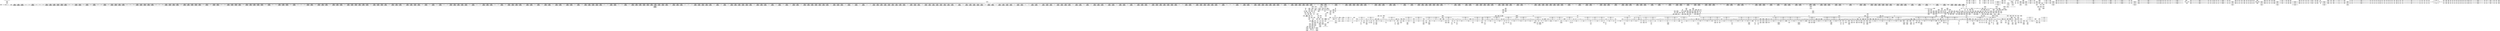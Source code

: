 digraph {
	CE0x48b9c80 [shape=record,shape=Mrecord,label="{CE0x48b9c80|2472:_%struct.cred*,_:_CRE_6305,6306_}"]
	CE0x482f860 [shape=record,shape=Mrecord,label="{CE0x482f860|rcu_read_lock:tmp9|include/linux/rcupdate.h,882|*SummSource*}"]
	CE0x4886ca0 [shape=record,shape=Mrecord,label="{CE0x4886ca0|rcu_read_unlock:tmp6|include/linux/rcupdate.h,933|*SummSource*}"]
	CE0x4944b00 [shape=record,shape=Mrecord,label="{CE0x4944b00|__preempt_count_add:bb}"]
	CE0x4904b30 [shape=record,shape=Mrecord,label="{CE0x4904b30|__rcu_read_lock:tmp4|include/linux/rcupdate.h,239|*SummSink*}"]
	CE0x48c6e60 [shape=record,shape=Mrecord,label="{CE0x48c6e60|2472:_%struct.cred*,_:_CRE_10632,10640_|*MultipleSource*|Function::task_sid&Arg::task::|Function::current_has_perm&Arg::tsk::|Function::selinux_task_getscheduler&Arg::p::|security/selinux/hooks.c,208}"]
	CE0x490f510 [shape=record,shape=Mrecord,label="{CE0x490f510|GLOBAL:rcu_read_unlock.__warned|Global_var:rcu_read_unlock.__warned|*SummSink*}"]
	CE0x483c910 [shape=record,shape=Mrecord,label="{CE0x483c910|current_has_perm:tmp3}"]
	CE0x645d7b0 [shape=record,shape=Mrecord,label="{CE0x645d7b0|current_has_perm:tsk|Function::current_has_perm&Arg::tsk::|*SummSource*}"]
	CE0x48d3880 [shape=record,shape=Mrecord,label="{CE0x48d3880|cred_sid:tmp5|security/selinux/hooks.c,196|*SummSource*}"]
	CE0x491e630 [shape=record,shape=Mrecord,label="{CE0x491e630|GLOBAL:rcu_lock_release|*Constant*|*SummSource*}"]
	CE0x4895cf0 [shape=record,shape=Mrecord,label="{CE0x4895cf0|2472:_%struct.cred*,_:_CRE_1848,1856_|*MultipleSource*|Function::task_sid&Arg::task::|Function::current_has_perm&Arg::tsk::|Function::selinux_task_getscheduler&Arg::p::|security/selinux/hooks.c,208}"]
	CE0x483a830 [shape=record,shape=Mrecord,label="{CE0x483a830|current_sid:tmp5|security/selinux/hooks.c,218|*SummSource*}"]
	CE0x48c5390 [shape=record,shape=Mrecord,label="{CE0x48c5390|2472:_%struct.cred*,_:_CRE_10568,10572_|*MultipleSource*|Function::task_sid&Arg::task::|Function::current_has_perm&Arg::tsk::|Function::selinux_task_getscheduler&Arg::p::|security/selinux/hooks.c,208}"]
	CE0x48cb6d0 [shape=record,shape=Mrecord,label="{CE0x48cb6d0|i8*_getelementptr_inbounds_(_41_x_i8_,_41_x_i8_*_.str44,_i32_0,_i32_0)|*Constant*|*SummSink*}"]
	CE0x48aeeb0 [shape=record,shape=Mrecord,label="{CE0x48aeeb0|2472:_%struct.cred*,_:_CRE_3000,3008_|*MultipleSource*|Function::task_sid&Arg::task::|Function::current_has_perm&Arg::tsk::|Function::selinux_task_getscheduler&Arg::p::|security/selinux/hooks.c,208}"]
	CE0x483a230 [shape=record,shape=Mrecord,label="{CE0x483a230|i64_0|*Constant*|*SummSource*}"]
	CE0x483a5c0 [shape=record,shape=Mrecord,label="{CE0x483a5c0|GLOBAL:__llvm_gcov_ctr125|Global_var:__llvm_gcov_ctr125|*SummSink*}"]
	CE0x48dcd70 [shape=record,shape=Mrecord,label="{CE0x48dcd70|task_sid:tmp26|security/selinux/hooks.c,208|*SummSink*}"]
	CE0x48c4eb0 [shape=record,shape=Mrecord,label="{CE0x48c4eb0|2472:_%struct.cred*,_:_CRE_10552,10560_|*MultipleSource*|Function::task_sid&Arg::task::|Function::current_has_perm&Arg::tsk::|Function::selinux_task_getscheduler&Arg::p::|security/selinux/hooks.c,208}"]
	CE0x48d2a70 [shape=record,shape=Mrecord,label="{CE0x48d2a70|rcu_read_lock:tobool|include/linux/rcupdate.h,882}"]
	CE0x4908e50 [shape=record,shape=Mrecord,label="{CE0x4908e50|i32_883|*Constant*}"]
	CE0x48b4fb0 [shape=record,shape=Mrecord,label="{CE0x48b4fb0|2472:_%struct.cred*,_:_CRE_5976,5984_|*MultipleSource*|Function::task_sid&Arg::task::|Function::current_has_perm&Arg::tsk::|Function::selinux_task_getscheduler&Arg::p::|security/selinux/hooks.c,208}"]
	CE0x485d560 [shape=record,shape=Mrecord,label="{CE0x485d560|rcu_read_lock:tmp5|include/linux/rcupdate.h,882}"]
	CE0x4953220 [shape=record,shape=Mrecord,label="{CE0x4953220|rcu_lock_acquire:tmp7|*SummSource*}"]
	CE0x4860740 [shape=record,shape=Mrecord,label="{CE0x4860740|i32_1|*Constant*|*SummSink*}"]
	CE0x49430a0 [shape=record,shape=Mrecord,label="{CE0x49430a0|i64_ptrtoint_(i8*_blockaddress(_rcu_lock_release,_%__here)_to_i64)|*Constant*|*SummSink*}"]
	CE0x48ad990 [shape=record,shape=Mrecord,label="{CE0x48ad990|2472:_%struct.cred*,_:_CRE_2965,2966_}"]
	CE0x496c570 [shape=record,shape=Mrecord,label="{CE0x496c570|__rcu_read_unlock:tmp5|include/linux/rcupdate.h,244}"]
	CE0x48cab00 [shape=record,shape=Mrecord,label="{CE0x48cab00|i64*_getelementptr_inbounds_(_13_x_i64_,_13_x_i64_*___llvm_gcov_ctr126,_i64_0,_i64_8)|*Constant*}"]
	CE0x48d3c80 [shape=record,shape=Mrecord,label="{CE0x48d3c80|rcu_read_unlock:tmp8|include/linux/rcupdate.h,933|*SummSink*}"]
	CE0x481a770 [shape=record,shape=Mrecord,label="{CE0x481a770|2472:_%struct.cred*,_:_CRE_328,336_|*MultipleSource*|Function::task_sid&Arg::task::|Function::current_has_perm&Arg::tsk::|Function::selinux_task_getscheduler&Arg::p::|security/selinux/hooks.c,208}"]
	CE0x4913f00 [shape=record,shape=Mrecord,label="{CE0x4913f00|_call_void_mcount()_#3}"]
	CE0x4861440 [shape=record,shape=Mrecord,label="{CE0x4861440|rcu_read_lock:tmp13|include/linux/rcupdate.h,882}"]
	CE0x4836a20 [shape=record,shape=Mrecord,label="{CE0x4836a20|i1_true|*Constant*|*SummSink*}"]
	CE0x4946850 [shape=record,shape=Mrecord,label="{CE0x4946850|__rcu_read_unlock:bb}"]
	CE0x4830980 [shape=record,shape=Mrecord,label="{CE0x4830980|_ret_%struct.task_struct*_%tmp4,_!dbg_!27714|./arch/x86/include/asm/current.h,14}"]
	CE0x487d870 [shape=record,shape=Mrecord,label="{CE0x487d870|_call_void_rcu_lock_acquire(%struct.lockdep_map*_rcu_lock_map)_#10,_!dbg_!27711|include/linux/rcupdate.h,881}"]
	CE0x48ce7e0 [shape=record,shape=Mrecord,label="{CE0x48ce7e0|task_sid:tmp21|security/selinux/hooks.c,208|*SummSink*}"]
	CE0x4886d80 [shape=record,shape=Mrecord,label="{CE0x4886d80|rcu_read_unlock:tmp7|include/linux/rcupdate.h,933}"]
	CE0x495aea0 [shape=record,shape=Mrecord,label="{CE0x495aea0|__preempt_count_sub:tmp4|./arch/x86/include/asm/preempt.h,77}"]
	CE0x4885fe0 [shape=record,shape=Mrecord,label="{CE0x4885fe0|i64*_getelementptr_inbounds_(_11_x_i64_,_11_x_i64_*___llvm_gcov_ctr127,_i64_0,_i64_0)|*Constant*|*SummSink*}"]
	CE0x4883260 [shape=record,shape=Mrecord,label="{CE0x4883260|i64_4|*Constant*}"]
	CE0x4909040 [shape=record,shape=Mrecord,label="{CE0x4909040|i32_883|*Constant*|*SummSink*}"]
	CE0x4873e70 [shape=record,shape=Mrecord,label="{CE0x4873e70|__rcu_read_lock:tmp}"]
	CE0x4825910 [shape=record,shape=Mrecord,label="{CE0x4825910|current_sid:tmp3}"]
	CE0x490f820 [shape=record,shape=Mrecord,label="{CE0x490f820|i64*_getelementptr_inbounds_(_4_x_i64_,_4_x_i64_*___llvm_gcov_ctr130,_i64_0,_i64_2)|*Constant*}"]
	CE0x4818a30 [shape=record,shape=Mrecord,label="{CE0x4818a30|i64_1|*Constant*}"]
	CE0x487c790 [shape=record,shape=Mrecord,label="{CE0x487c790|cred_sid:tmp3|*SummSink*}"]
	CE0x48e0d70 [shape=record,shape=Mrecord,label="{CE0x48e0d70|task_sid:tobool|security/selinux/hooks.c,208|*SummSink*}"]
	CE0x48cc050 [shape=record,shape=Mrecord,label="{CE0x48cc050|task_sid:tmp23|security/selinux/hooks.c,208|*SummSource*}"]
	CE0x495a370 [shape=record,shape=Mrecord,label="{CE0x495a370|_call_void_mcount()_#3}"]
	CE0x4818f20 [shape=record,shape=Mrecord,label="{CE0x4818f20|i64_2|*Constant*|*SummSource*}"]
	CE0x4884040 [shape=record,shape=Mrecord,label="{CE0x4884040|rcu_read_lock:tobool1|include/linux/rcupdate.h,882}"]
	CE0x488df70 [shape=record,shape=Mrecord,label="{CE0x488df70|rcu_read_lock:tmp17|include/linux/rcupdate.h,882|*SummSource*}"]
	CE0x482fe30 [shape=record,shape=Mrecord,label="{CE0x482fe30|current_sid:call4|security/selinux/hooks.c,218|*SummSink*}"]
	CE0x483c5b0 [shape=record,shape=Mrecord,label="{CE0x483c5b0|current_has_perm:tmp2|*SummSource*}"]
	CE0x4835390 [shape=record,shape=Mrecord,label="{CE0x4835390|i32_256|*Constant*}"]
	CE0x48a4350 [shape=record,shape=Mrecord,label="{CE0x48a4350|2472:_%struct.cred*,_:_CRE_2680,2688_|*MultipleSource*|Function::task_sid&Arg::task::|Function::current_has_perm&Arg::tsk::|Function::selinux_task_getscheduler&Arg::p::|security/selinux/hooks.c,208}"]
	CE0x48b2000 [shape=record,shape=Mrecord,label="{CE0x48b2000|2472:_%struct.cred*,_:_CRE_3148,3152_|*MultipleSource*|Function::task_sid&Arg::task::|Function::current_has_perm&Arg::tsk::|Function::selinux_task_getscheduler&Arg::p::|security/selinux/hooks.c,208}"]
	CE0x4820250 [shape=record,shape=Mrecord,label="{CE0x4820250|2472:_%struct.cred*,_:_CRE_693,694_}"]
	CE0x4843c80 [shape=record,shape=Mrecord,label="{CE0x4843c80|2472:_%struct.cred*,_:_CRE_240,248_|*MultipleSource*|Function::task_sid&Arg::task::|Function::current_has_perm&Arg::tsk::|Function::selinux_task_getscheduler&Arg::p::|security/selinux/hooks.c,208}"]
	CE0x490e830 [shape=record,shape=Mrecord,label="{CE0x490e830|rcu_read_unlock:if.then}"]
	CE0x48bb7d0 [shape=record,shape=Mrecord,label="{CE0x48bb7d0|2472:_%struct.cred*,_:_CRE_6328,6329_}"]
	CE0x4863670 [shape=record,shape=Mrecord,label="{CE0x4863670|2472:_%struct.cred*,_:_CRE_360,368_|*MultipleSource*|Function::task_sid&Arg::task::|Function::current_has_perm&Arg::tsk::|Function::selinux_task_getscheduler&Arg::p::|security/selinux/hooks.c,208}"]
	CE0x48d18e0 [shape=record,shape=Mrecord,label="{CE0x48d18e0|i64_7|*Constant*}"]
	CE0x48450c0 [shape=record,shape=Mrecord,label="{CE0x48450c0|rcu_lock_acquire:map|Function::rcu_lock_acquire&Arg::map::}"]
	CE0x490d0f0 [shape=record,shape=Mrecord,label="{CE0x490d0f0|rcu_read_unlock:call|include/linux/rcupdate.h,933}"]
	CE0x48476c0 [shape=record,shape=Mrecord,label="{CE0x48476c0|current_sid:sid|security/selinux/hooks.c,220|*SummSink*}"]
	CE0x48310e0 [shape=record,shape=Mrecord,label="{CE0x48310e0|COLLAPSED:_GCMRE_current_task_external_global_%struct.task_struct*:_elem_0::|security/selinux/hooks.c,218}"]
	CE0x490fc70 [shape=record,shape=Mrecord,label="{CE0x490fc70|rcu_read_unlock:tmp2|*SummSink*}"]
	CE0x49087f0 [shape=record,shape=Mrecord,label="{CE0x49087f0|i8*_getelementptr_inbounds_(_25_x_i8_,_25_x_i8_*_.str45,_i32_0,_i32_0)|*Constant*|*SummSource*}"]
	CE0x4824a80 [shape=record,shape=Mrecord,label="{CE0x4824a80|_call_void_mcount()_#3|*SummSource*}"]
	CE0x48b9a20 [shape=record,shape=Mrecord,label="{CE0x48b9a20|2472:_%struct.cred*,_:_CRE_6303,6304_}"]
	CE0x4952a30 [shape=record,shape=Mrecord,label="{CE0x4952a30|i64*_getelementptr_inbounds_(_4_x_i64_,_4_x_i64_*___llvm_gcov_ctr128,_i64_0,_i64_0)|*Constant*}"]
	CE0x4900bc0 [shape=record,shape=Mrecord,label="{CE0x4900bc0|i64*_getelementptr_inbounds_(_11_x_i64_,_11_x_i64_*___llvm_gcov_ctr132,_i64_0,_i64_8)|*Constant*}"]
	CE0x48eea30 [shape=record,shape=Mrecord,label="{CE0x48eea30|__preempt_count_add:tmp|*SummSource*}"]
	CE0x5c5e510 [shape=record,shape=Mrecord,label="{CE0x5c5e510|_ret_i32_%call,_!dbg_!27713|security/selinux/hooks.c,3647}"]
	CE0x48fce30 [shape=record,shape=Mrecord,label="{CE0x48fce30|cred_sid:sid|security/selinux/hooks.c,197|*SummSink*}"]
	CE0x4913df0 [shape=record,shape=Mrecord,label="{CE0x4913df0|rcu_lock_acquire:tmp3|*SummSink*}"]
	CE0x483bad0 [shape=record,shape=Mrecord,label="{CE0x483bad0|current_has_perm:call2|security/selinux/hooks.c,1544}"]
	CE0x4896670 [shape=record,shape=Mrecord,label="{CE0x4896670|2472:_%struct.cred*,_:_CRE_1880,1888_|*MultipleSource*|Function::task_sid&Arg::task::|Function::current_has_perm&Arg::tsk::|Function::selinux_task_getscheduler&Arg::p::|security/selinux/hooks.c,208}"]
	CE0x48ad600 [shape=record,shape=Mrecord,label="{CE0x48ad600|2472:_%struct.cred*,_:_CRE_2962,2963_}"]
	CE0x49064f0 [shape=record,shape=Mrecord,label="{CE0x49064f0|i8*_getelementptr_inbounds_(_42_x_i8_,_42_x_i8_*_.str46,_i32_0,_i32_0)|*Constant*|*SummSource*}"]
	CE0x488d890 [shape=record,shape=Mrecord,label="{CE0x488d890|i64*_getelementptr_inbounds_(_11_x_i64_,_11_x_i64_*___llvm_gcov_ctr127,_i64_0,_i64_8)|*Constant*|*SummSource*}"]
	CE0x4831720 [shape=record,shape=Mrecord,label="{CE0x4831720|current_sid:tmp21|security/selinux/hooks.c,218|*SummSource*}"]
	CE0x4942520 [shape=record,shape=Mrecord,label="{CE0x4942520|GLOBAL:lock_release|*Constant*}"]
	CE0x48b8880 [shape=record,shape=Mrecord,label="{CE0x48b8880|2472:_%struct.cred*,_:_CRE_6289,6290_}"]
	CE0x48de250 [shape=record,shape=Mrecord,label="{CE0x48de250|cred_sid:cred|Function::cred_sid&Arg::cred::}"]
	CE0x487ff90 [shape=record,shape=Mrecord,label="{CE0x487ff90|2472:_%struct.cred*,_:_CRE_296,304_|*MultipleSource*|Function::task_sid&Arg::task::|Function::current_has_perm&Arg::tsk::|Function::selinux_task_getscheduler&Arg::p::|security/selinux/hooks.c,208}"]
	CE0x48e42e0 [shape=record,shape=Mrecord,label="{CE0x48e42e0|_ret_void,_!dbg_!27717|include/linux/rcupdate.h,245|*SummSource*}"]
	CE0x4829730 [shape=record,shape=Mrecord,label="{CE0x4829730|current_has_perm:bb|*SummSource*}"]
	CE0x48d6fd0 [shape=record,shape=Mrecord,label="{CE0x48d6fd0|rcu_read_lock:land.lhs.true2|*SummSink*}"]
	CE0x48387a0 [shape=record,shape=Mrecord,label="{CE0x48387a0|current_has_perm:call1|security/selinux/hooks.c,1543|*SummSource*}"]
	CE0x4847f80 [shape=record,shape=Mrecord,label="{CE0x4847f80|task_sid:if.then}"]
	CE0x4903d20 [shape=record,shape=Mrecord,label="{CE0x4903d20|GLOBAL:__llvm_gcov_ctr127|Global_var:__llvm_gcov_ctr127}"]
	CE0x48ab5f0 [shape=record,shape=Mrecord,label="{CE0x48ab5f0|2472:_%struct.cred*,_:_CRE_2935,2936_}"]
	CE0x4823570 [shape=record,shape=Mrecord,label="{CE0x4823570|i8*_getelementptr_inbounds_(_45_x_i8_,_45_x_i8_*_.str12,_i32_0,_i32_0)|*Constant*|*SummSource*}"]
	CE0x4916410 [shape=record,shape=Mrecord,label="{CE0x4916410|rcu_lock_acquire:tmp2}"]
	CE0x48c64a0 [shape=record,shape=Mrecord,label="{CE0x48c64a0|2472:_%struct.cred*,_:_CRE_10608,10609_|*MultipleSource*|Function::task_sid&Arg::task::|Function::current_has_perm&Arg::tsk::|Function::selinux_task_getscheduler&Arg::p::|security/selinux/hooks.c,208}"]
	CE0x48920f0 [shape=record,shape=Mrecord,label="{CE0x48920f0|_call_void_lockdep_rcu_suspicious(i8*_getelementptr_inbounds_(_25_x_i8_,_25_x_i8_*_.str3,_i32_0,_i32_0),_i32_208,_i8*_getelementptr_inbounds_(_41_x_i8_,_41_x_i8_*_.str44,_i32_0,_i32_0))_#10,_!dbg_!27732|security/selinux/hooks.c,208}"]
	CE0x4895a60 [shape=record,shape=Mrecord,label="{CE0x4895a60|2472:_%struct.cred*,_:_CRE_1840,1844_|*MultipleSource*|Function::task_sid&Arg::task::|Function::current_has_perm&Arg::tsk::|Function::selinux_task_getscheduler&Arg::p::|security/selinux/hooks.c,208}"]
	CE0x48e0170 [shape=record,shape=Mrecord,label="{CE0x48e0170|i64*_getelementptr_inbounds_(_2_x_i64_,_2_x_i64_*___llvm_gcov_ctr98,_i64_0,_i64_0)|*Constant*|*SummSource*}"]
	"CONST[source:0(mediator),value:2(dynamic)][purpose:{subject}]"
	CE0x4947430 [shape=record,shape=Mrecord,label="{CE0x4947430|__rcu_read_unlock:tmp6|include/linux/rcupdate.h,245|*SummSource*}"]
	CE0x4891150 [shape=record,shape=Mrecord,label="{CE0x4891150|task_sid:tmp17|security/selinux/hooks.c,208|*SummSource*}"]
	CE0x482b3e0 [shape=record,shape=Mrecord,label="{CE0x482b3e0|i16_2|*Constant*}"]
	CE0x495a880 [shape=record,shape=Mrecord,label="{CE0x495a880|__rcu_read_unlock:tmp3}"]
	CE0x4905bb0 [shape=record,shape=Mrecord,label="{CE0x4905bb0|_call_void_lockdep_rcu_suspicious(i8*_getelementptr_inbounds_(_25_x_i8_,_25_x_i8_*_.str45,_i32_0,_i32_0),_i32_883,_i8*_getelementptr_inbounds_(_42_x_i8_,_42_x_i8_*_.str46,_i32_0,_i32_0))_#10,_!dbg_!27728|include/linux/rcupdate.h,882|*SummSource*}"]
	CE0x4843600 [shape=record,shape=Mrecord,label="{CE0x4843600|task_sid:tmp3}"]
	CE0x491f100 [shape=record,shape=Mrecord,label="{CE0x491f100|i64*_getelementptr_inbounds_(_11_x_i64_,_11_x_i64_*___llvm_gcov_ctr132,_i64_0,_i64_9)|*Constant*|*SummSource*}"]
	CE0x48a4a70 [shape=record,shape=Mrecord,label="{CE0x48a4a70|2472:_%struct.cred*,_:_CRE_2696,2704_|*MultipleSource*|Function::task_sid&Arg::task::|Function::current_has_perm&Arg::tsk::|Function::selinux_task_getscheduler&Arg::p::|security/selinux/hooks.c,208}"]
	CE0x4872380 [shape=record,shape=Mrecord,label="{CE0x4872380|rcu_read_lock:entry|*SummSink*}"]
	CE0x490b020 [shape=record,shape=Mrecord,label="{CE0x490b020|i64*_getelementptr_inbounds_(_11_x_i64_,_11_x_i64_*___llvm_gcov_ctr132,_i64_0,_i64_1)|*Constant*}"]
	CE0x4840500 [shape=record,shape=Mrecord,label="{CE0x4840500|current_sid:if.then|*SummSource*}"]
	CE0x48814f0 [shape=record,shape=Mrecord,label="{CE0x48814f0|GLOBAL:rcu_read_lock.__warned|Global_var:rcu_read_lock.__warned|*SummSource*}"]
	CE0x495a260 [shape=record,shape=Mrecord,label="{CE0x495a260|__rcu_read_unlock:tmp3|*SummSink*}"]
	CE0x4865800 [shape=record,shape=Mrecord,label="{CE0x4865800|i32_77|*Constant*|*SummSink*}"]
	CE0x48cdb30 [shape=record,shape=Mrecord,label="{CE0x48cdb30|i64*_getelementptr_inbounds_(_13_x_i64_,_13_x_i64_*___llvm_gcov_ctr126,_i64_0,_i64_9)|*Constant*|*SummSource*}"]
	CE0x48cd160 [shape=record,shape=Mrecord,label="{CE0x48cd160|task_sid:tmp25|security/selinux/hooks.c,208|*SummSource*}"]
	CE0x4894c80 [shape=record,shape=Mrecord,label="{CE0x4894c80|2472:_%struct.cred*,_:_CRE_776,780_|*MultipleSource*|Function::task_sid&Arg::task::|Function::current_has_perm&Arg::tsk::|Function::selinux_task_getscheduler&Arg::p::|security/selinux/hooks.c,208}"]
	CE0x48cb950 [shape=record,shape=Mrecord,label="{CE0x48cb950|task_sid:tmp23|security/selinux/hooks.c,208}"]
	CE0x48d7500 [shape=record,shape=Mrecord,label="{CE0x48d7500|rcu_read_lock:if.then|*SummSink*}"]
	CE0x4955400 [shape=record,shape=Mrecord,label="{CE0x4955400|rcu_lock_release:tmp1|*SummSource*}"]
	CE0x48d3ec0 [shape=record,shape=Mrecord,label="{CE0x48d3ec0|rcu_read_lock:tmp6|include/linux/rcupdate.h,882}"]
	CE0x491e910 [shape=record,shape=Mrecord,label="{CE0x491e910|rcu_lock_release:map|Function::rcu_lock_release&Arg::map::}"]
	CE0x490d5e0 [shape=record,shape=Mrecord,label="{CE0x490d5e0|_call_void_asm_sideeffect_,_memory_,_dirflag_,_fpsr_,_flags_()_#3,_!dbg_!27714,_!srcloc_!27715|include/linux/rcupdate.h,239|*SummSource*}"]
	CE0x484cb50 [shape=record,shape=Mrecord,label="{CE0x484cb50|i64*_getelementptr_inbounds_(_11_x_i64_,_11_x_i64_*___llvm_gcov_ctr125,_i64_0,_i64_10)|*Constant*|*SummSource*}"]
	CE0x48232c0 [shape=record,shape=Mrecord,label="{CE0x48232c0|i32_218|*Constant*|*SummSink*}"]
	CE0x484a630 [shape=record,shape=Mrecord,label="{CE0x484a630|task_sid:tmp}"]
	CE0x48e3560 [shape=record,shape=Mrecord,label="{CE0x48e3560|_call_void___rcu_read_unlock()_#10,_!dbg_!27734|include/linux/rcupdate.h,937|*SummSource*}"]
	CE0x48f1fe0 [shape=record,shape=Mrecord,label="{CE0x48f1fe0|_call_void_asm_addl_$1,_%gs:$0_,_*m,ri,*m,_dirflag_,_fpsr_,_flags_(i32*___preempt_count,_i32_%val,_i32*___preempt_count)_#3,_!dbg_!27714,_!srcloc_!27717|./arch/x86/include/asm/preempt.h,72|*SummSource*}"]
	CE0x4884c80 [shape=record,shape=Mrecord,label="{CE0x4884c80|get_current:tmp4|./arch/x86/include/asm/current.h,14}"]
	CE0x48c9500 [shape=record,shape=Mrecord,label="{CE0x48c9500|task_sid:tobool4|security/selinux/hooks.c,208|*SummSink*}"]
	CE0x49122d0 [shape=record,shape=Mrecord,label="{CE0x49122d0|rcu_read_unlock:do.body}"]
	CE0x4896ff0 [shape=record,shape=Mrecord,label="{CE0x4896ff0|2472:_%struct.cred*,_:_CRE_1912,1920_|*MultipleSource*|Function::task_sid&Arg::task::|Function::current_has_perm&Arg::tsk::|Function::selinux_task_getscheduler&Arg::p::|security/selinux/hooks.c,208}"]
	CE0x490fb90 [shape=record,shape=Mrecord,label="{CE0x490fb90|rcu_read_unlock:tmp2}"]
	CE0x4879ac0 [shape=record,shape=Mrecord,label="{CE0x4879ac0|rcu_read_lock:tmp10|include/linux/rcupdate.h,882|*SummSink*}"]
	CE0x491d1a0 [shape=record,shape=Mrecord,label="{CE0x491d1a0|rcu_read_unlock:tmp22|include/linux/rcupdate.h,935|*SummSource*}"]
	CE0x482bdb0 [shape=record,shape=Mrecord,label="{CE0x482bdb0|i64*_getelementptr_inbounds_(_11_x_i64_,_11_x_i64_*___llvm_gcov_ctr125,_i64_0,_i64_8)|*Constant*}"]
	CE0x4843ea0 [shape=record,shape=Mrecord,label="{CE0x4843ea0|2472:_%struct.cred*,_:_CRE_248,256_|*MultipleSource*|Function::task_sid&Arg::task::|Function::current_has_perm&Arg::tsk::|Function::selinux_task_getscheduler&Arg::p::|security/selinux/hooks.c,208}"]
	CE0x4953a80 [shape=record,shape=Mrecord,label="{CE0x4953a80|rcu_lock_acquire:__here}"]
	CE0x4871e30 [shape=record,shape=Mrecord,label="{CE0x4871e30|get_current:tmp1|*SummSink*}"]
	CE0x487fb50 [shape=record,shape=Mrecord,label="{CE0x487fb50|2472:_%struct.cred*,_:_CRE_280,288_|*MultipleSource*|Function::task_sid&Arg::task::|Function::current_has_perm&Arg::tsk::|Function::selinux_task_getscheduler&Arg::p::|security/selinux/hooks.c,208}"]
	CE0x494e220 [shape=record,shape=Mrecord,label="{CE0x494e220|__preempt_count_sub:tmp5|./arch/x86/include/asm/preempt.h,77}"]
	CE0x4903360 [shape=record,shape=Mrecord,label="{CE0x4903360|_ret_void,_!dbg_!27719|./arch/x86/include/asm/preempt.h,73|*SummSink*}"]
	CE0x489f260 [shape=record,shape=Mrecord,label="{CE0x489f260|2472:_%struct.cred*,_:_CRE_2400,2408_|*MultipleSource*|Function::task_sid&Arg::task::|Function::current_has_perm&Arg::tsk::|Function::selinux_task_getscheduler&Arg::p::|security/selinux/hooks.c,208}"]
	CE0x48ab850 [shape=record,shape=Mrecord,label="{CE0x48ab850|2472:_%struct.cred*,_:_CRE_2937,2938_}"]
	CE0x48bba30 [shape=record,shape=Mrecord,label="{CE0x48bba30|2472:_%struct.cred*,_:_CRE_6330,6331_}"]
	CE0x48ff310 [shape=record,shape=Mrecord,label="{CE0x48ff310|_call_void_lockdep_rcu_suspicious(i8*_getelementptr_inbounds_(_25_x_i8_,_25_x_i8_*_.str45,_i32_0,_i32_0),_i32_934,_i8*_getelementptr_inbounds_(_44_x_i8_,_44_x_i8_*_.str47,_i32_0,_i32_0))_#10,_!dbg_!27726|include/linux/rcupdate.h,933}"]
	CE0x4891720 [shape=record,shape=Mrecord,label="{CE0x4891720|i64*_getelementptr_inbounds_(_13_x_i64_,_13_x_i64_*___llvm_gcov_ctr126,_i64_0,_i64_8)|*Constant*|*SummSink*}"]
	CE0x487c490 [shape=record,shape=Mrecord,label="{CE0x487c490|task_sid:do.body}"]
	CE0x48e63d0 [shape=record,shape=Mrecord,label="{CE0x48e63d0|rcu_lock_release:tmp6}"]
	CE0x4873de0 [shape=record,shape=Mrecord,label="{CE0x4873de0|COLLAPSED:_GCMRE___llvm_gcov_ctr98_internal_global_2_x_i64_zeroinitializer:_elem_0:default:}"]
	CE0x48cc930 [shape=record,shape=Mrecord,label="{CE0x48cc930|task_sid:tmp25|security/selinux/hooks.c,208}"]
	CE0x48968d0 [shape=record,shape=Mrecord,label="{CE0x48968d0|2472:_%struct.cred*,_:_CRE_1888,1896_|*MultipleSource*|Function::task_sid&Arg::task::|Function::current_has_perm&Arg::tsk::|Function::selinux_task_getscheduler&Arg::p::|security/selinux/hooks.c,208}"]
	CE0x48b8650 [shape=record,shape=Mrecord,label="{CE0x48b8650|2472:_%struct.cred*,_:_CRE_6288,6289_}"]
	CE0x48d1e70 [shape=record,shape=Mrecord,label="{CE0x48d1e70|i64*_getelementptr_inbounds_(_4_x_i64_,_4_x_i64_*___llvm_gcov_ctr128,_i64_0,_i64_0)|*Constant*|*SummSink*}"]
	CE0x48d4030 [shape=record,shape=Mrecord,label="{CE0x48d4030|rcu_read_lock:tmp6|include/linux/rcupdate.h,882|*SummSource*}"]
	CE0x48654b0 [shape=record,shape=Mrecord,label="{CE0x48654b0|current_sid:call4|security/selinux/hooks.c,218}"]
	CE0x487c380 [shape=record,shape=Mrecord,label="{CE0x487c380|task_sid:do.end6|*SummSink*}"]
	CE0x48dd4b0 [shape=record,shape=Mrecord,label="{CE0x48dd4b0|GLOBAL:cred_sid|*Constant*}"]
	CE0x481cc50 [shape=record,shape=Mrecord,label="{CE0x481cc50|current_sid:bb|*SummSink*}"]
	CE0x48818b0 [shape=record,shape=Mrecord,label="{CE0x48818b0|rcu_read_lock:do.end}"]
	CE0x482a8b0 [shape=record,shape=Mrecord,label="{CE0x482a8b0|avc_has_perm:entry|*SummSink*}"]
	CE0x49158d0 [shape=record,shape=Mrecord,label="{CE0x49158d0|rcu_read_unlock:tmp14|include/linux/rcupdate.h,933|*SummSink*}"]
	CE0x487b460 [shape=record,shape=Mrecord,label="{CE0x487b460|_ret_void,_!dbg_!27717|include/linux/rcupdate.h,419|*SummSource*}"]
	CE0x481f080 [shape=record,shape=Mrecord,label="{CE0x481f080|_ret_i32_%call,_!dbg_!27713|security/selinux/hooks.c,3647|*SummSink*}"]
	CE0x4970ee0 [shape=record,shape=Mrecord,label="{CE0x4970ee0|__preempt_count_add:do.end}"]
	CE0x4834320 [shape=record,shape=Mrecord,label="{CE0x4834320|current_has_perm:tmp3|*SummSink*}"]
	CE0x4834100 [shape=record,shape=Mrecord,label="{CE0x4834100|selinux_task_getscheduler:p|Function::selinux_task_getscheduler&Arg::p::|*SummSink*}"]
	CE0x48d3710 [shape=record,shape=Mrecord,label="{CE0x48d3710|rcu_read_unlock:if.end}"]
	CE0x49189f0 [shape=record,shape=Mrecord,label="{CE0x49189f0|rcu_read_unlock:tmp12|include/linux/rcupdate.h,933}"]
	"CONST[source:2(external),value:2(dynamic)][purpose:{subject}][SrcIdx:2]"
	CE0x482f570 [shape=record,shape=Mrecord,label="{CE0x482f570|rcu_read_lock:tmp9|include/linux/rcupdate.h,882}"]
	CE0x4946340 [shape=record,shape=Mrecord,label="{CE0x4946340|_call_void_asm_addl_$1,_%gs:$0_,_*m,ri,*m,_dirflag_,_fpsr_,_flags_(i32*___preempt_count,_i32_%sub,_i32*___preempt_count)_#3,_!dbg_!27717,_!srcloc_!27718|./arch/x86/include/asm/preempt.h,77}"]
	CE0x48ca570 [shape=record,shape=Mrecord,label="{CE0x48ca570|task_sid:tmp15|security/selinux/hooks.c,208|*SummSink*}"]
	CE0x4887370 [shape=record,shape=Mrecord,label="{CE0x4887370|i64*_getelementptr_inbounds_(_13_x_i64_,_13_x_i64_*___llvm_gcov_ctr126,_i64_0,_i64_0)|*Constant*|*SummSink*}"]
	CE0x48ce180 [shape=record,shape=Mrecord,label="{CE0x48ce180|task_sid:tmp20|security/selinux/hooks.c,208}"]
	CE0x4821110 [shape=record,shape=Mrecord,label="{CE0x4821110|i64*_getelementptr_inbounds_(_2_x_i64_,_2_x_i64_*___llvm_gcov_ctr288,_i64_0,_i64_0)|*Constant*|*SummSink*}"]
	CE0x4892250 [shape=record,shape=Mrecord,label="{CE0x4892250|task_sid:tmp19|security/selinux/hooks.c,208|*SummSource*}"]
	CE0x48b90a0 [shape=record,shape=Mrecord,label="{CE0x48b90a0|2472:_%struct.cred*,_:_CRE_6295,6296_}"]
	CE0x4836050 [shape=record,shape=Mrecord,label="{CE0x4836050|i32_0|*Constant*|*SummSource*}"]
	CE0x48e9dc0 [shape=record,shape=Mrecord,label="{CE0x48e9dc0|i64*_getelementptr_inbounds_(_4_x_i64_,_4_x_i64_*___llvm_gcov_ctr135,_i64_0,_i64_1)|*Constant*|*SummSink*}"]
	CE0x481e770 [shape=record,shape=Mrecord,label="{CE0x481e770|current_has_perm:tmp}"]
	CE0x4912dd0 [shape=record,shape=Mrecord,label="{CE0x4912dd0|__preempt_count_add:tmp5|./arch/x86/include/asm/preempt.h,72|*SummSink*}"]
	CE0x4911300 [shape=record,shape=Mrecord,label="{CE0x4911300|rcu_read_unlock:tmp8|include/linux/rcupdate.h,933}"]
	CE0x48baac0 [shape=record,shape=Mrecord,label="{CE0x48baac0|2472:_%struct.cred*,_:_CRE_6317,6318_}"]
	CE0x48315a0 [shape=record,shape=Mrecord,label="{CE0x48315a0|current_sid:tmp21|security/selinux/hooks.c,218}"]
	CE0x49082f0 [shape=record,shape=Mrecord,label="{CE0x49082f0|GLOBAL:lockdep_rcu_suspicious|*Constant*}"]
	CE0x489f720 [shape=record,shape=Mrecord,label="{CE0x489f720|2472:_%struct.cred*,_:_CRE_2416,2424_|*MultipleSource*|Function::task_sid&Arg::task::|Function::current_has_perm&Arg::tsk::|Function::selinux_task_getscheduler&Arg::p::|security/selinux/hooks.c,208}"]
	CE0x485f6c0 [shape=record,shape=Mrecord,label="{CE0x485f6c0|current_sid:security|security/selinux/hooks.c,218|*SummSource*}"]
	CE0x4872df0 [shape=record,shape=Mrecord,label="{CE0x4872df0|i64*_getelementptr_inbounds_(_2_x_i64_,_2_x_i64_*___llvm_gcov_ctr131,_i64_0,_i64_1)|*Constant*}"]
	CE0x489f4c0 [shape=record,shape=Mrecord,label="{CE0x489f4c0|2472:_%struct.cred*,_:_CRE_2408,2416_|*MultipleSource*|Function::task_sid&Arg::task::|Function::current_has_perm&Arg::tsk::|Function::selinux_task_getscheduler&Arg::p::|security/selinux/hooks.c,208}"]
	CE0x4844aa0 [shape=record,shape=Mrecord,label="{CE0x4844aa0|2472:_%struct.cred*,_:_CRE_460,464_|*MultipleSource*|Function::task_sid&Arg::task::|Function::current_has_perm&Arg::tsk::|Function::selinux_task_getscheduler&Arg::p::|security/selinux/hooks.c,208}"]
	CE0x48b05e0 [shape=record,shape=Mrecord,label="{CE0x48b05e0|2472:_%struct.cred*,_:_CRE_3088,3096_|*MultipleSource*|Function::task_sid&Arg::task::|Function::current_has_perm&Arg::tsk::|Function::selinux_task_getscheduler&Arg::p::|security/selinux/hooks.c,208}"]
	CE0x5a7d730 [shape=record,shape=Mrecord,label="{CE0x5a7d730|GLOBAL:current_has_perm|*Constant*|*SummSource*}"]
	CE0x4825830 [shape=record,shape=Mrecord,label="{CE0x4825830|current_has_perm:perms|Function::current_has_perm&Arg::perms::|*SummSource*}"]
	CE0x488e4c0 [shape=record,shape=Mrecord,label="{CE0x488e4c0|rcu_read_lock:tmp18|include/linux/rcupdate.h,882|*SummSource*}"]
	CE0x48bdf00 [shape=record,shape=Mrecord,label="{CE0x48bdf00|2472:_%struct.cred*,_:_CRE_6368,6376_|*MultipleSource*|Function::task_sid&Arg::task::|Function::current_has_perm&Arg::tsk::|Function::selinux_task_getscheduler&Arg::p::|security/selinux/hooks.c,208}"]
	CE0x48c0660 [shape=record,shape=Mrecord,label="{CE0x48c0660|2472:_%struct.cred*,_:_CRE_6488,6492_|*MultipleSource*|Function::task_sid&Arg::task::|Function::current_has_perm&Arg::tsk::|Function::selinux_task_getscheduler&Arg::p::|security/selinux/hooks.c,208}"]
	CE0x4955630 [shape=record,shape=Mrecord,label="{CE0x4955630|i64*_getelementptr_inbounds_(_4_x_i64_,_4_x_i64_*___llvm_gcov_ctr133,_i64_0,_i64_1)|*Constant*}"]
	CE0x49193e0 [shape=record,shape=Mrecord,label="{CE0x49193e0|i64*_getelementptr_inbounds_(_4_x_i64_,_4_x_i64_*___llvm_gcov_ctr133,_i64_0,_i64_2)|*Constant*}"]
	CE0x4866430 [shape=record,shape=Mrecord,label="{CE0x4866430|current_sid:tmp17|security/selinux/hooks.c,218}"]
	CE0x4956280 [shape=record,shape=Mrecord,label="{CE0x4956280|_call_void_lock_acquire(%struct.lockdep_map*_%map,_i32_0,_i32_0,_i32_2,_i32_0,_%struct.lockdep_map*_null,_i64_ptrtoint_(i8*_blockaddress(_rcu_lock_acquire,_%__here)_to_i64))_#10,_!dbg_!27716|include/linux/rcupdate.h,418|*SummSink*}"]
	CE0x4861a90 [shape=record,shape=Mrecord,label="{CE0x4861a90|rcu_read_unlock:do.end|*SummSink*}"]
	CE0x48acb50 [shape=record,shape=Mrecord,label="{CE0x48acb50|2472:_%struct.cred*,_:_CRE_2953,2954_}"]
	CE0x490b7b0 [shape=record,shape=Mrecord,label="{CE0x490b7b0|rcu_read_unlock:tmp5|include/linux/rcupdate.h,933|*SummSource*}"]
	CE0x487ef20 [shape=record,shape=Mrecord,label="{CE0x487ef20|rcu_read_lock:call|include/linux/rcupdate.h,882|*SummSink*}"]
	CE0x4955db0 [shape=record,shape=Mrecord,label="{CE0x4955db0|_call_void_mcount()_#3}"]
	CE0x48baf80 [shape=record,shape=Mrecord,label="{CE0x48baf80|2472:_%struct.cred*,_:_CRE_6321,6322_}"]
	CE0x4821a50 [shape=record,shape=Mrecord,label="{CE0x4821a50|rcu_lock_acquire:tmp6}"]
	"CONST[source:0(mediator),value:0(static)][purpose:{operation}]"
	CE0x4913250 [shape=record,shape=Mrecord,label="{CE0x4913250|rcu_lock_acquire:tmp5|include/linux/rcupdate.h,418|*SummSource*}"]
	CE0x482c7c0 [shape=record,shape=Mrecord,label="{CE0x482c7c0|current_sid:tmp11|security/selinux/hooks.c,218|*SummSource*}"]
	CE0x4897c00 [shape=record,shape=Mrecord,label="{CE0x4897c00|2472:_%struct.cred*,_:_CRE_1952,1960_|*MultipleSource*|Function::task_sid&Arg::task::|Function::current_has_perm&Arg::tsk::|Function::selinux_task_getscheduler&Arg::p::|security/selinux/hooks.c,208}"]
	CE0x4819e80 [shape=record,shape=Mrecord,label="{CE0x4819e80|current_sid:tmp5|security/selinux/hooks.c,218|*SummSink*}"]
	CE0x48fead0 [shape=record,shape=Mrecord,label="{CE0x48fead0|rcu_read_unlock:tobool|include/linux/rcupdate.h,933|*SummSource*}"]
	CE0x481eac0 [shape=record,shape=Mrecord,label="{CE0x481eac0|selinux_task_getscheduler:tmp3|*SummSource*}"]
	CE0x48d46c0 [shape=record,shape=Mrecord,label="{CE0x48d46c0|rcu_read_lock:tmp1|*SummSink*}"]
	CE0x48ce340 [shape=record,shape=Mrecord,label="{CE0x48ce340|task_sid:tmp20|security/selinux/hooks.c,208|*SummSource*}"]
	CE0x4839160 [shape=record,shape=Mrecord,label="{CE0x4839160|task_sid:task|Function::task_sid&Arg::task::|*SummSink*}"]
	CE0x4901c70 [shape=record,shape=Mrecord,label="{CE0x4901c70|rcu_read_unlock:call3|include/linux/rcupdate.h,933|*SummSink*}"]
	CE0x4862710 [shape=record,shape=Mrecord,label="{CE0x4862710|task_sid:bb|*SummSink*}"]
	CE0x4820c10 [shape=record,shape=Mrecord,label="{CE0x4820c10|avc_has_perm:entry|*SummSource*}"]
	CE0x495c130 [shape=record,shape=Mrecord,label="{CE0x495c130|_call_void_mcount()_#3|*SummSource*}"]
	CE0x4887d00 [shape=record,shape=Mrecord,label="{CE0x4887d00|2472:_%struct.cred*,_:_CRE_136,144_|*MultipleSource*|Function::task_sid&Arg::task::|Function::current_has_perm&Arg::tsk::|Function::selinux_task_getscheduler&Arg::p::|security/selinux/hooks.c,208}"]
	CE0x487c720 [shape=record,shape=Mrecord,label="{CE0x487c720|cred_sid:tmp3|*SummSource*}"]
	CE0x48bc740 [shape=record,shape=Mrecord,label="{CE0x48bc740|2472:_%struct.cred*,_:_CRE_6341,6342_}"]
	CE0x483ce90 [shape=record,shape=Mrecord,label="{CE0x483ce90|current_has_perm:bb}"]
	CE0x48fcb20 [shape=record,shape=Mrecord,label="{CE0x48fcb20|i32_1|*Constant*}"]
	CE0x4943860 [shape=record,shape=Mrecord,label="{CE0x4943860|GLOBAL:lock_acquire|*Constant*}"]
	CE0x487b160 [shape=record,shape=Mrecord,label="{CE0x487b160|i64*_getelementptr_inbounds_(_11_x_i64_,_11_x_i64_*___llvm_gcov_ctr132,_i64_0,_i64_0)|*Constant*|*SummSource*}"]
	CE0x484f230 [shape=record,shape=Mrecord,label="{CE0x484f230|2472:_%struct.cred*,_:_CRE_640,644_|*MultipleSource*|Function::task_sid&Arg::task::|Function::current_has_perm&Arg::tsk::|Function::selinux_task_getscheduler&Arg::p::|security/selinux/hooks.c,208}"]
	CE0x48b8b40 [shape=record,shape=Mrecord,label="{CE0x48b8b40|2472:_%struct.cred*,_:_CRE_6290,6291_}"]
	CE0x483a6e0 [shape=record,shape=Mrecord,label="{CE0x483a6e0|GLOBAL:__llvm_gcov_ctr125|Global_var:__llvm_gcov_ctr125}"]
	CE0x4941900 [shape=record,shape=Mrecord,label="{CE0x4941900|rcu_lock_release:tmp5|include/linux/rcupdate.h,423}"]
	CE0x489a1a0 [shape=record,shape=Mrecord,label="{CE0x489a1a0|2472:_%struct.cred*,_:_CRE_2072,2076_|*MultipleSource*|Function::task_sid&Arg::task::|Function::current_has_perm&Arg::tsk::|Function::selinux_task_getscheduler&Arg::p::|security/selinux/hooks.c,208}"]
	CE0x48a1a30 [shape=record,shape=Mrecord,label="{CE0x48a1a30|2472:_%struct.cred*,_:_CRE_2532,2533_}"]
	CE0x48b9b50 [shape=record,shape=Mrecord,label="{CE0x48b9b50|2472:_%struct.cred*,_:_CRE_6304,6305_}"]
	CE0x48468e0 [shape=record,shape=Mrecord,label="{CE0x48468e0|current_sid:tmp2|*SummSource*}"]
	CE0x4904a50 [shape=record,shape=Mrecord,label="{CE0x4904a50|__rcu_read_lock:tmp4|include/linux/rcupdate.h,239}"]
	CE0x4904ef0 [shape=record,shape=Mrecord,label="{CE0x4904ef0|__preempt_count_sub:entry|*SummSink*}"]
	CE0x48a1ef0 [shape=record,shape=Mrecord,label="{CE0x48a1ef0|2472:_%struct.cred*,_:_CRE_2536,2544_|*MultipleSource*|Function::task_sid&Arg::task::|Function::current_has_perm&Arg::tsk::|Function::selinux_task_getscheduler&Arg::p::|security/selinux/hooks.c,208}"]
	CE0x48f3210 [shape=record,shape=Mrecord,label="{CE0x48f3210|rcu_read_lock:tmp2|*SummSource*}"]
	CE0x4847160 [shape=record,shape=Mrecord,label="{CE0x4847160|current_sid:if.end|*SummSink*}"]
	CE0x4946660 [shape=record,shape=Mrecord,label="{CE0x4946660|_call_void_asm_sideeffect_,_memory_,_dirflag_,_fpsr_,_flags_()_#3,_!dbg_!27711,_!srcloc_!27714|include/linux/rcupdate.h,244|*SummSink*}"]
	CE0x48a9bd0 [shape=record,shape=Mrecord,label="{CE0x48a9bd0|2472:_%struct.cred*,_:_CRE_2913,2914_}"]
	CE0x4945a80 [shape=record,shape=Mrecord,label="{CE0x4945a80|i64*_getelementptr_inbounds_(_4_x_i64_,_4_x_i64_*___llvm_gcov_ctr129,_i64_0,_i64_1)|*Constant*}"]
	CE0x483aac0 [shape=record,shape=Mrecord,label="{CE0x483aac0|COLLAPSED:_GCMRE___llvm_gcov_ctr288_internal_global_2_x_i64_zeroinitializer:_elem_0:default:}"]
	CE0x48c8a30 [shape=record,shape=Mrecord,label="{CE0x48c8a30|task_sid:tobool4|security/selinux/hooks.c,208}"]
	CE0x4913d80 [shape=record,shape=Mrecord,label="{CE0x4913d80|rcu_lock_acquire:tmp3|*SummSource*}"]
	CE0x48947c0 [shape=record,shape=Mrecord,label="{CE0x48947c0|2472:_%struct.cred*,_:_CRE_768,772_|*MultipleSource*|Function::task_sid&Arg::task::|Function::current_has_perm&Arg::tsk::|Function::selinux_task_getscheduler&Arg::p::|security/selinux/hooks.c,208}"]
	CE0x48be580 [shape=record,shape=Mrecord,label="{CE0x48be580|2472:_%struct.cred*,_:_CRE_6392,6400_|*MultipleSource*|Function::task_sid&Arg::task::|Function::current_has_perm&Arg::tsk::|Function::selinux_task_getscheduler&Arg::p::|security/selinux/hooks.c,208}"]
	CE0x487de80 [shape=record,shape=Mrecord,label="{CE0x487de80|cred_sid:tmp1|*SummSource*}"]
	CE0x4909bb0 [shape=record,shape=Mrecord,label="{CE0x4909bb0|rcu_lock_acquire:tmp4|include/linux/rcupdate.h,418|*SummSink*}"]
	CE0x484a6a0 [shape=record,shape=Mrecord,label="{CE0x484a6a0|COLLAPSED:_GCMRE___llvm_gcov_ctr126_internal_global_13_x_i64_zeroinitializer:_elem_0:default:}"]
	CE0x4879c30 [shape=record,shape=Mrecord,label="{CE0x4879c30|rcu_read_lock:tmp11|include/linux/rcupdate.h,882}"]
	CE0x4959ab0 [shape=record,shape=Mrecord,label="{CE0x4959ab0|i64*_getelementptr_inbounds_(_4_x_i64_,_4_x_i64_*___llvm_gcov_ctr135,_i64_0,_i64_3)|*Constant*|*SummSink*}"]
	CE0x48950e0 [shape=record,shape=Mrecord,label="{CE0x48950e0|2472:_%struct.cred*,_:_CRE_1808,1816_|*MultipleSource*|Function::task_sid&Arg::task::|Function::current_has_perm&Arg::tsk::|Function::selinux_task_getscheduler&Arg::p::|security/selinux/hooks.c,208}"]
	CE0x496c050 [shape=record,shape=Mrecord,label="{CE0x496c050|_call_void_mcount()_#3}"]
	CE0x484dd30 [shape=record,shape=Mrecord,label="{CE0x484dd30|2472:_%struct.cred*,_:_CRE_568,576_|*MultipleSource*|Function::task_sid&Arg::task::|Function::current_has_perm&Arg::tsk::|Function::selinux_task_getscheduler&Arg::p::|security/selinux/hooks.c,208}"]
	CE0x4823cf0 [shape=record,shape=Mrecord,label="{CE0x4823cf0|i64*_getelementptr_inbounds_(_2_x_i64_,_2_x_i64_*___llvm_gcov_ctr136,_i64_0,_i64_0)|*Constant*}"]
	CE0x48ad860 [shape=record,shape=Mrecord,label="{CE0x48ad860|2472:_%struct.cred*,_:_CRE_2964,2965_}"]
	CE0x48caa70 [shape=record,shape=Mrecord,label="{CE0x48caa70|task_sid:tmp16|security/selinux/hooks.c,208|*SummSink*}"]
	CE0x483f520 [shape=record,shape=Mrecord,label="{CE0x483f520|rcu_read_lock:if.end}"]
	CE0x4888930 [shape=record,shape=Mrecord,label="{CE0x4888930|_ret_void,_!dbg_!27717|include/linux/rcupdate.h,240}"]
	CE0x4873ee0 [shape=record,shape=Mrecord,label="{CE0x4873ee0|COLLAPSED:_GCMRE___llvm_gcov_ctr128_internal_global_4_x_i64_zeroinitializer:_elem_0:default:}"]
	CE0x48fc660 [shape=record,shape=Mrecord,label="{CE0x48fc660|cred_sid:bb|*SummSink*}"]
	CE0x4860dc0 [shape=record,shape=Mrecord,label="{CE0x4860dc0|rcu_read_unlock:tmp15|include/linux/rcupdate.h,933|*SummSink*}"]
	CE0x48dcef0 [shape=record,shape=Mrecord,label="{CE0x48dcef0|task_sid:call7|security/selinux/hooks.c,208}"]
	CE0x48e2cb0 [shape=record,shape=Mrecord,label="{CE0x48e2cb0|task_sid:tobool1|security/selinux/hooks.c,208}"]
	CE0x48a1270 [shape=record,shape=Mrecord,label="{CE0x48a1270|2472:_%struct.cred*,_:_CRE_2525,2526_}"]
	CE0x48cd4b0 [shape=record,shape=Mrecord,label="{CE0x48cd4b0|task_sid:tmp25|security/selinux/hooks.c,208|*SummSink*}"]
	CE0x48a9d00 [shape=record,shape=Mrecord,label="{CE0x48a9d00|2472:_%struct.cred*,_:_CRE_2914,2915_}"]
	CE0x481da80 [shape=record,shape=Mrecord,label="{CE0x481da80|current_sid:tmp14|security/selinux/hooks.c,218|*SummSink*}"]
	CE0x48188c0 [shape=record,shape=Mrecord,label="{CE0x48188c0|current_sid:tmp|*SummSource*}"]
	CE0x489eda0 [shape=record,shape=Mrecord,label="{CE0x489eda0|2472:_%struct.cred*,_:_CRE_2384,2392_|*MultipleSource*|Function::task_sid&Arg::task::|Function::current_has_perm&Arg::tsk::|Function::selinux_task_getscheduler&Arg::p::|security/selinux/hooks.c,208}"]
	CE0x48ea0a0 [shape=record,shape=Mrecord,label="{CE0x48ea0a0|_call_void_mcount()_#3|*SummSource*}"]
	CE0x483c1c0 [shape=record,shape=Mrecord,label="{CE0x483c1c0|i64*_getelementptr_inbounds_(_2_x_i64_,_2_x_i64_*___llvm_gcov_ctr136,_i64_0,_i64_1)|*Constant*|*SummSource*}"]
	CE0x487f3e0 [shape=record,shape=Mrecord,label="{CE0x487f3e0|2472:_%struct.cred*,_:_CRE_96,104_|*MultipleSource*|Function::task_sid&Arg::task::|Function::current_has_perm&Arg::tsk::|Function::selinux_task_getscheduler&Arg::p::|security/selinux/hooks.c,208}"]
	CE0x48c08c0 [shape=record,shape=Mrecord,label="{CE0x48c08c0|2472:_%struct.cred*,_:_CRE_6496,6504_|*MultipleSource*|Function::task_sid&Arg::task::|Function::current_has_perm&Arg::tsk::|Function::selinux_task_getscheduler&Arg::p::|security/selinux/hooks.c,208}"]
	CE0x490ea70 [shape=record,shape=Mrecord,label="{CE0x490ea70|rcu_read_unlock:if.then|*SummSink*}"]
	CE0x48385e0 [shape=record,shape=Mrecord,label="{CE0x48385e0|current_has_perm:call1|security/selinux/hooks.c,1543}"]
	CE0x4901a90 [shape=record,shape=Mrecord,label="{CE0x4901a90|__rcu_read_lock:do.end|*SummSource*}"]
	CE0x490a400 [shape=record,shape=Mrecord,label="{CE0x490a400|__preempt_count_add:entry|*SummSink*}"]
	CE0x4954160 [shape=record,shape=Mrecord,label="{CE0x4954160|GLOBAL:__preempt_count_sub|*Constant*}"]
	CE0x490c3c0 [shape=record,shape=Mrecord,label="{CE0x490c3c0|_ret_void,_!dbg_!27719|./arch/x86/include/asm/preempt.h,73}"]
	CE0x48ddea0 [shape=record,shape=Mrecord,label="{CE0x48ddea0|GLOBAL:cred_sid|*Constant*|*SummSink*}"]
	CE0x48fc130 [shape=record,shape=Mrecord,label="{CE0x48fc130|rcu_read_lock:tmp22|include/linux/rcupdate.h,884|*SummSink*}"]
	CE0x4904ac0 [shape=record,shape=Mrecord,label="{CE0x4904ac0|__rcu_read_lock:tmp4|include/linux/rcupdate.h,239|*SummSource*}"]
	CE0x48c6bf0 [shape=record,shape=Mrecord,label="{CE0x48c6bf0|2472:_%struct.cred*,_:_CRE_10628,10632_|*MultipleSource*|Function::task_sid&Arg::task::|Function::current_has_perm&Arg::tsk::|Function::selinux_task_getscheduler&Arg::p::|security/selinux/hooks.c,208}"]
	CE0x488db80 [shape=record,shape=Mrecord,label="{CE0x488db80|i64*_getelementptr_inbounds_(_11_x_i64_,_11_x_i64_*___llvm_gcov_ctr127,_i64_0,_i64_8)|*Constant*|*SummSink*}"]
	CE0x4914e50 [shape=record,shape=Mrecord,label="{CE0x4914e50|rcu_lock_release:tmp}"]
	CE0x487d0e0 [shape=record,shape=Mrecord,label="{CE0x487d0e0|_call_void___rcu_read_lock()_#10,_!dbg_!27710|include/linux/rcupdate.h,879}"]
	CE0x4863200 [shape=record,shape=Mrecord,label="{CE0x4863200|get_current:tmp4|./arch/x86/include/asm/current.h,14|*SummSource*}"]
	CE0x48989e0 [shape=record,shape=Mrecord,label="{CE0x48989e0|2472:_%struct.cred*,_:_CRE_2016,2020_|*MultipleSource*|Function::task_sid&Arg::task::|Function::current_has_perm&Arg::tsk::|Function::selinux_task_getscheduler&Arg::p::|security/selinux/hooks.c,208}"]
	CE0x4886570 [shape=record,shape=Mrecord,label="{CE0x4886570|rcu_lock_acquire:entry}"]
	CE0x48a9f60 [shape=record,shape=Mrecord,label="{CE0x48a9f60|2472:_%struct.cred*,_:_CRE_2916,2917_}"]
	CE0x4820550 [shape=record,shape=Mrecord,label="{CE0x4820550|2472:_%struct.cred*,_:_CRE_696,697_}"]
	CE0x48aa680 [shape=record,shape=Mrecord,label="{CE0x48aa680|2472:_%struct.cred*,_:_CRE_2922,2923_}"]
	CE0x485dbe0 [shape=record,shape=Mrecord,label="{CE0x485dbe0|rcu_read_lock:tmp1}"]
	CE0x48345c0 [shape=record,shape=Mrecord,label="{CE0x48345c0|_call_void_mcount()_#3|*SummSource*}"]
	CE0x49560e0 [shape=record,shape=Mrecord,label="{CE0x49560e0|_call_void_lock_acquire(%struct.lockdep_map*_%map,_i32_0,_i32_0,_i32_2,_i32_0,_%struct.lockdep_map*_null,_i64_ptrtoint_(i8*_blockaddress(_rcu_lock_acquire,_%__here)_to_i64))_#10,_!dbg_!27716|include/linux/rcupdate.h,418}"]
	CE0x4836300 [shape=record,shape=Mrecord,label="{CE0x4836300|current_sid:tobool|security/selinux/hooks.c,218|*SummSink*}"]
	CE0x4828960 [shape=record,shape=Mrecord,label="{CE0x4828960|selinux_task_getscheduler:tmp1}"]
	CE0x484fb50 [shape=record,shape=Mrecord,label="{CE0x484fb50|i64_4|*Constant*|*SummSink*}"]
	CE0x48465e0 [shape=record,shape=Mrecord,label="{CE0x48465e0|2472:_%struct.cred*,_:_CRE_72,76_|*MultipleSource*|Function::task_sid&Arg::task::|Function::current_has_perm&Arg::tsk::|Function::selinux_task_getscheduler&Arg::p::|security/selinux/hooks.c,208}"]
	CE0x4849c20 [shape=record,shape=Mrecord,label="{CE0x4849c20|2472:_%struct.cred*,_:_CRE_392,400_|*MultipleSource*|Function::task_sid&Arg::task::|Function::current_has_perm&Arg::tsk::|Function::selinux_task_getscheduler&Arg::p::|security/selinux/hooks.c,208}"]
	CE0x48fcda0 [shape=record,shape=Mrecord,label="{CE0x48fcda0|cred_sid:sid|security/selinux/hooks.c,197}"]
	CE0x48cb0a0 [shape=record,shape=Mrecord,label="{CE0x48cb0a0|i32_208|*Constant*|*SummSink*}"]
	CE0x487f600 [shape=record,shape=Mrecord,label="{CE0x487f600|2472:_%struct.cred*,_:_CRE_104,112_|*MultipleSource*|Function::task_sid&Arg::task::|Function::current_has_perm&Arg::tsk::|Function::selinux_task_getscheduler&Arg::p::|security/selinux/hooks.c,208}"]
	CE0x48c9e50 [shape=record,shape=Mrecord,label="{CE0x48c9e50|task_sid:tmp14|security/selinux/hooks.c,208}"]
	CE0x4820770 [shape=record,shape=Mrecord,label="{CE0x4820770|current_has_perm:call2|security/selinux/hooks.c,1544|*SummSource*}"]
	CE0x48dfd60 [shape=record,shape=Mrecord,label="{CE0x48dfd60|get_current:bb|*SummSource*}"]
	CE0x48886a0 [shape=record,shape=Mrecord,label="{CE0x48886a0|2472:_%struct.cred*,_:_CRE_200,208_|*MultipleSource*|Function::task_sid&Arg::task::|Function::current_has_perm&Arg::tsk::|Function::selinux_task_getscheduler&Arg::p::|security/selinux/hooks.c,208}"]
	CE0x4831070 [shape=record,shape=Mrecord,label="{CE0x4831070|current_sid:cred|security/selinux/hooks.c,218}"]
	CE0x4880410 [shape=record,shape=Mrecord,label="{CE0x4880410|task_sid:land.lhs.true2}"]
	CE0x4834090 [shape=record,shape=Mrecord,label="{CE0x4834090|selinux_task_getscheduler:p|Function::selinux_task_getscheduler&Arg::p::|*SummSource*}"]
	CE0x48aca20 [shape=record,shape=Mrecord,label="{CE0x48aca20|2472:_%struct.cred*,_:_CRE_2952,2953_}"]
	CE0x4950b10 [shape=record,shape=Mrecord,label="{CE0x4950b10|__preempt_count_sub:tmp5|./arch/x86/include/asm/preempt.h,77|*SummSink*}"]
	CE0x4971cd0 [shape=record,shape=Mrecord,label="{CE0x4971cd0|GLOBAL:__preempt_count|Global_var:__preempt_count|*SummSink*}"]
	CE0x48a3050 [shape=record,shape=Mrecord,label="{CE0x48a3050|2472:_%struct.cred*,_:_CRE_2598,2600_|*MultipleSource*|Function::task_sid&Arg::task::|Function::current_has_perm&Arg::tsk::|Function::selinux_task_getscheduler&Arg::p::|security/selinux/hooks.c,208}"]
	CE0x4888410 [shape=record,shape=Mrecord,label="{CE0x4888410|i64*_getelementptr_inbounds_(_2_x_i64_,_2_x_i64_*___llvm_gcov_ctr131,_i64_0,_i64_0)|*Constant*|*SummSink*}"]
	CE0x48255c0 [shape=record,shape=Mrecord,label="{CE0x48255c0|_ret_i32_%call2,_!dbg_!27718|security/selinux/hooks.c,1544}"]
	CE0x4860c90 [shape=record,shape=Mrecord,label="{CE0x4860c90|rcu_read_unlock:tmp15|include/linux/rcupdate.h,933|*SummSource*}"]
	CE0x4839ff0 [shape=record,shape=Mrecord,label="{CE0x4839ff0|current_sid:tmp4|security/selinux/hooks.c,218|*SummSink*}"]
	CE0x490d9a0 [shape=record,shape=Mrecord,label="{CE0x490d9a0|GLOBAL:__llvm_gcov_ctr132|Global_var:__llvm_gcov_ctr132|*SummSource*}"]
	CE0x483eaa0 [shape=record,shape=Mrecord,label="{CE0x483eaa0|_ret_void,_!dbg_!27735|include/linux/rcupdate.h,884}"]
	CE0x48e2230 [shape=record,shape=Mrecord,label="{CE0x48e2230|task_sid:tmp8|security/selinux/hooks.c,208|*SummSink*}"]
	CE0x496e720 [shape=record,shape=Mrecord,label="{CE0x496e720|__preempt_count_add:tmp3}"]
	CE0x4872aa0 [shape=record,shape=Mrecord,label="{CE0x4872aa0|2472:_%struct.cred*,_:_CRE_0,8_|*MultipleSource*|Function::task_sid&Arg::task::|Function::current_has_perm&Arg::tsk::|Function::selinux_task_getscheduler&Arg::p::|security/selinux/hooks.c,208}"]
	CE0x48ca500 [shape=record,shape=Mrecord,label="{CE0x48ca500|task_sid:tmp15|security/selinux/hooks.c,208|*SummSource*}"]
	CE0x48811e0 [shape=record,shape=Mrecord,label="{CE0x48811e0|GLOBAL:rcu_read_lock.__warned|Global_var:rcu_read_lock.__warned}"]
	CE0x484cfc0 [shape=record,shape=Mrecord,label="{CE0x484cfc0|0:_i8,_:_GCMR_current_sid.__warned_internal_global_i8_0,_section_.data.unlikely_,_align_1:_elem_0:default:}"]
	CE0x48cfad0 [shape=record,shape=Mrecord,label="{CE0x48cfad0|rcu_read_lock:do.body}"]
	CE0x48a7560 [shape=record,shape=Mrecord,label="{CE0x48a7560|2472:_%struct.cred*,_:_CRE_2832,2840_|*MultipleSource*|Function::task_sid&Arg::task::|Function::current_has_perm&Arg::tsk::|Function::selinux_task_getscheduler&Arg::p::|security/selinux/hooks.c,208}"]
	CE0x48ae7d0 [shape=record,shape=Mrecord,label="{CE0x48ae7d0|2472:_%struct.cred*,_:_CRE_2980,2984_|*MultipleSource*|Function::task_sid&Arg::task::|Function::current_has_perm&Arg::tsk::|Function::selinux_task_getscheduler&Arg::p::|security/selinux/hooks.c,208}"]
	CE0x487a5a0 [shape=record,shape=Mrecord,label="{CE0x487a5a0|get_current:tmp|*SummSource*}"]
	CE0x4851e80 [shape=record,shape=Mrecord,label="{CE0x4851e80|i64_3|*Constant*|*SummSink*}"]
	CE0x48fc7d0 [shape=record,shape=Mrecord,label="{CE0x48fc7d0|i64*_getelementptr_inbounds_(_2_x_i64_,_2_x_i64_*___llvm_gcov_ctr131,_i64_0,_i64_0)|*Constant*}"]
	CE0x48d7430 [shape=record,shape=Mrecord,label="{CE0x48d7430|cred_sid:security|security/selinux/hooks.c,196|*SummSource*}"]
	CE0x48e6680 [shape=record,shape=Mrecord,label="{CE0x48e6680|rcu_lock_release:tmp6|*SummSource*}"]
	CE0x489c310 [shape=record,shape=Mrecord,label="{CE0x489c310|2472:_%struct.cred*,_:_CRE_2240,2248_|*MultipleSource*|Function::task_sid&Arg::task::|Function::current_has_perm&Arg::tsk::|Function::selinux_task_getscheduler&Arg::p::|security/selinux/hooks.c,208}"]
	CE0x481e1e0 [shape=record,shape=Mrecord,label="{CE0x481e1e0|selinux_task_getscheduler:entry|*SummSink*}"]
	CE0x48bb310 [shape=record,shape=Mrecord,label="{CE0x48bb310|2472:_%struct.cred*,_:_CRE_6324,6325_}"]
	CE0x48fd240 [shape=record,shape=Mrecord,label="{CE0x48fd240|4:_i32,_:_CRE_4,8_|*MultipleSource*|security/selinux/hooks.c,196|*LoadInst*|security/selinux/hooks.c,196|security/selinux/hooks.c,197}"]
	CE0x4818eb0 [shape=record,shape=Mrecord,label="{CE0x4818eb0|current_sid:tobool|security/selinux/hooks.c,218}"]
	CE0x48e5470 [shape=record,shape=Mrecord,label="{CE0x48e5470|rcu_lock_release:__here|*SummSink*}"]
	CE0x48c5870 [shape=record,shape=Mrecord,label="{CE0x48c5870|2472:_%struct.cred*,_:_CRE_10576,10584_|*MultipleSource*|Function::task_sid&Arg::task::|Function::current_has_perm&Arg::tsk::|Function::selinux_task_getscheduler&Arg::p::|security/selinux/hooks.c,208}"]
	CE0x483e1f0 [shape=record,shape=Mrecord,label="{CE0x483e1f0|i64*_getelementptr_inbounds_(_2_x_i64_,_2_x_i64_*___llvm_gcov_ctr288,_i64_0,_i64_1)|*Constant*|*SummSource*}"]
	CE0x4823c10 [shape=record,shape=Mrecord,label="{CE0x4823c10|i64*_getelementptr_inbounds_(_11_x_i64_,_11_x_i64_*___llvm_gcov_ctr125,_i64_0,_i64_9)|*Constant*|*SummSink*}"]
	CE0x4901de0 [shape=record,shape=Mrecord,label="{CE0x4901de0|rcu_read_unlock:tmp13|include/linux/rcupdate.h,933}"]
	CE0x48dfb10 [shape=record,shape=Mrecord,label="{CE0x48dfb10|_ret_void,_!dbg_!27735|include/linux/rcupdate.h,938|*SummSource*}"]
	CE0x4830740 [shape=record,shape=Mrecord,label="{CE0x4830740|_ret_%struct.task_struct*_%tmp4,_!dbg_!27714|./arch/x86/include/asm/current.h,14|*SummSource*}"]
	CE0x48a9590 [shape=record,shape=Mrecord,label="{CE0x48a9590|2472:_%struct.cred*,_:_CRE_2907,2908_}"]
	CE0x491b590 [shape=record,shape=Mrecord,label="{CE0x491b590|i8*_getelementptr_inbounds_(_44_x_i8_,_44_x_i8_*_.str47,_i32_0,_i32_0)|*Constant*}"]
	CE0x4909b40 [shape=record,shape=Mrecord,label="{CE0x4909b40|rcu_lock_acquire:tmp4|include/linux/rcupdate.h,418|*SummSource*}"]
	CE0x48b2260 [shape=record,shape=Mrecord,label="{CE0x48b2260|2472:_%struct.cred*,_:_CRE_3152,3160_|*MultipleSource*|Function::task_sid&Arg::task::|Function::current_has_perm&Arg::tsk::|Function::selinux_task_getscheduler&Arg::p::|security/selinux/hooks.c,208}"]
	CE0x4880a10 [shape=record,shape=Mrecord,label="{CE0x4880a10|2472:_%struct.cred*,_:_CRE_472,480_|*MultipleSource*|Function::task_sid&Arg::task::|Function::current_has_perm&Arg::tsk::|Function::selinux_task_getscheduler&Arg::p::|security/selinux/hooks.c,208}"]
	CE0x481dbb0 [shape=record,shape=Mrecord,label="{CE0x481dbb0|i1_true|*Constant*}"]
	CE0x49003e0 [shape=record,shape=Mrecord,label="{CE0x49003e0|GLOBAL:__llvm_gcov_ctr132|Global_var:__llvm_gcov_ctr132}"]
	CE0x48a17d0 [shape=record,shape=Mrecord,label="{CE0x48a17d0|2472:_%struct.cred*,_:_CRE_2530,2531_}"]
	CE0x48ca640 [shape=record,shape=Mrecord,label="{CE0x48ca640|task_sid:tmp17|security/selinux/hooks.c,208}"]
	CE0x4944250 [shape=record,shape=Mrecord,label="{CE0x4944250|GLOBAL:__preempt_count_sub|*Constant*|*SummSource*}"]
	CE0x4866860 [shape=record,shape=Mrecord,label="{CE0x4866860|current_sid:tmp17|security/selinux/hooks.c,218|*SummSink*}"]
	CE0x48c8600 [shape=record,shape=Mrecord,label="{CE0x48c8600|task_sid:call3|security/selinux/hooks.c,208}"]
	CE0x485f2a0 [shape=record,shape=Mrecord,label="{CE0x485f2a0|i32_22|*Constant*|*SummSink*}"]
	CE0x4825ad0 [shape=record,shape=Mrecord,label="{CE0x4825ad0|current_sid:tmp3|*SummSource*}"]
	CE0x48fee50 [shape=record,shape=Mrecord,label="{CE0x48fee50|rcu_lock_acquire:__here|*SummSource*}"]
	CE0x49164f0 [shape=record,shape=Mrecord,label="{CE0x49164f0|rcu_lock_acquire:tmp2|*SummSink*}"]
	CE0x4827670 [shape=record,shape=Mrecord,label="{CE0x4827670|i8_1|*Constant*|*SummSource*}"]
	CE0x48e0430 [shape=record,shape=Mrecord,label="{CE0x48e0430|i64*_getelementptr_inbounds_(_2_x_i64_,_2_x_i64_*___llvm_gcov_ctr98,_i64_0,_i64_0)|*Constant*|*SummSink*}"]
	CE0x48aa7b0 [shape=record,shape=Mrecord,label="{CE0x48aa7b0|2472:_%struct.cred*,_:_CRE_2923,2924_}"]
	CE0x48ee640 [shape=record,shape=Mrecord,label="{CE0x48ee640|__preempt_count_add:tmp7|./arch/x86/include/asm/preempt.h,73|*SummSink*}"]
	CE0x48e74a0 [shape=record,shape=Mrecord,label="{CE0x48e74a0|__rcu_read_unlock:do.end|*SummSource*}"]
	CE0x48235e0 [shape=record,shape=Mrecord,label="{CE0x48235e0|i8*_getelementptr_inbounds_(_45_x_i8_,_45_x_i8_*_.str12,_i32_0,_i32_0)|*Constant*|*SummSink*}"]
	CE0x4861170 [shape=record,shape=Mrecord,label="{CE0x4861170|rcu_read_unlock:tmp16|include/linux/rcupdate.h,933|*SummSource*}"]
	CE0x4862120 [shape=record,shape=Mrecord,label="{CE0x4862120|current_sid:tmp24|security/selinux/hooks.c,220|*SummSource*}"]
	CE0x4834ee0 [shape=record,shape=Mrecord,label="{CE0x4834ee0|GLOBAL:current_sid|*Constant*|*SummSink*}"]
	CE0x4952b30 [shape=record,shape=Mrecord,label="{CE0x4952b30|__rcu_read_unlock:tmp}"]
	CE0x48c1e50 [shape=record,shape=Mrecord,label="{CE0x48c1e50|2472:_%struct.cred*,_:_CRE_6568,6576_|*MultipleSource*|Function::task_sid&Arg::task::|Function::current_has_perm&Arg::tsk::|Function::selinux_task_getscheduler&Arg::p::|security/selinux/hooks.c,208}"]
	CE0x48f31a0 [shape=record,shape=Mrecord,label="{CE0x48f31a0|rcu_read_lock:tmp2}"]
	CE0x489c570 [shape=record,shape=Mrecord,label="{CE0x489c570|2472:_%struct.cred*,_:_CRE_2248,2256_|*MultipleSource*|Function::task_sid&Arg::task::|Function::current_has_perm&Arg::tsk::|Function::selinux_task_getscheduler&Arg::p::|security/selinux/hooks.c,208}"]
	CE0x483a670 [shape=record,shape=Mrecord,label="{CE0x483a670|current_sid:tmp5|security/selinux/hooks.c,218}"]
	CE0x48495f0 [shape=record,shape=Mrecord,label="{CE0x48495f0|i64*_getelementptr_inbounds_(_11_x_i64_,_11_x_i64_*___llvm_gcov_ctr125,_i64_0,_i64_1)|*Constant*}"]
	CE0x485c1d0 [shape=record,shape=Mrecord,label="{CE0x485c1d0|__rcu_read_lock:tmp1|*SummSink*}"]
	CE0x490c960 [shape=record,shape=Mrecord,label="{CE0x490c960|rcu_read_unlock:tobool|include/linux/rcupdate.h,933|*SummSink*}"]
	CE0x48f0f20 [shape=record,shape=Mrecord,label="{CE0x48f0f20|i64*_getelementptr_inbounds_(_4_x_i64_,_4_x_i64_*___llvm_gcov_ctr130,_i64_0,_i64_3)|*Constant*}"]
	CE0x482fca0 [shape=record,shape=Mrecord,label="{CE0x482fca0|rcu_read_lock:tmp10|include/linux/rcupdate.h,882|*SummSource*}"]
	CE0x48b2be0 [shape=record,shape=Mrecord,label="{CE0x48b2be0|2472:_%struct.cred*,_:_CRE_5856,5860_|*MultipleSource*|Function::task_sid&Arg::task::|Function::current_has_perm&Arg::tsk::|Function::selinux_task_getscheduler&Arg::p::|security/selinux/hooks.c,208}"]
	CE0x48cfc50 [shape=record,shape=Mrecord,label="{CE0x48cfc50|rcu_read_lock:land.lhs.true2}"]
	CE0x48dcb90 [shape=record,shape=Mrecord,label="{CE0x48dcb90|i64*_getelementptr_inbounds_(_13_x_i64_,_13_x_i64_*___llvm_gcov_ctr126,_i64_0,_i64_12)|*Constant*|*SummSource*}"]
	CE0x48ee4e0 [shape=record,shape=Mrecord,label="{CE0x48ee4e0|__preempt_count_add:tmp7|./arch/x86/include/asm/preempt.h,73|*SummSource*}"]
	CE0x4881070 [shape=record,shape=Mrecord,label="{CE0x4881070|2472:_%struct.cred*,_:_CRE_644,648_|*MultipleSource*|Function::task_sid&Arg::task::|Function::current_has_perm&Arg::tsk::|Function::selinux_task_getscheduler&Arg::p::|security/selinux/hooks.c,208}"]
	CE0x48c7620 [shape=record,shape=Mrecord,label="{CE0x48c7620|task_sid:tobool1|security/selinux/hooks.c,208|*SummSource*}"]
	CE0x4913c00 [shape=record,shape=Mrecord,label="{CE0x4913c00|rcu_lock_acquire:tmp3}"]
	CE0x496bda0 [shape=record,shape=Mrecord,label="{CE0x496bda0|__rcu_read_unlock:tmp5|include/linux/rcupdate.h,244|*SummSource*}"]
	"CONST[source:1(input),value:2(dynamic)][purpose:{object}][SrcIdx:0]"
	CE0x48625e0 [shape=record,shape=Mrecord,label="{CE0x48625e0|task_sid:bb|*SummSource*}"]
	CE0x4904540 [shape=record,shape=Mrecord,label="{CE0x4904540|GLOBAL:rcu_lock_acquire|*Constant*|*SummSource*}"]
	CE0x48a9aa0 [shape=record,shape=Mrecord,label="{CE0x48a9aa0|2472:_%struct.cred*,_:_CRE_2912,2913_}"]
	CE0x48e3150 [shape=record,shape=Mrecord,label="{CE0x48e3150|_ret_void,_!dbg_!27717|include/linux/rcupdate.h,424}"]
	CE0x489a8c0 [shape=record,shape=Mrecord,label="{CE0x489a8c0|2472:_%struct.cred*,_:_CRE_2088,2096_|*MultipleSource*|Function::task_sid&Arg::task::|Function::current_has_perm&Arg::tsk::|Function::selinux_task_getscheduler&Arg::p::|security/selinux/hooks.c,208}"]
	CE0x490b930 [shape=record,shape=Mrecord,label="{CE0x490b930|rcu_read_unlock:tmp6|include/linux/rcupdate.h,933}"]
	CE0x4831850 [shape=record,shape=Mrecord,label="{CE0x4831850|i32_22|*Constant*}"]
	CE0x48e0a20 [shape=record,shape=Mrecord,label="{CE0x48e0a20|task_sid:tobool|security/selinux/hooks.c,208}"]
	CE0x4897740 [shape=record,shape=Mrecord,label="{CE0x4897740|2472:_%struct.cred*,_:_CRE_1936,1944_|*MultipleSource*|Function::task_sid&Arg::task::|Function::current_has_perm&Arg::tsk::|Function::selinux_task_getscheduler&Arg::p::|security/selinux/hooks.c,208}"]
	CE0x4886650 [shape=record,shape=Mrecord,label="{CE0x4886650|GLOBAL:rcu_lock_acquire|*Constant*}"]
	CE0x48351c0 [shape=record,shape=Mrecord,label="{CE0x48351c0|current_sid:entry|*SummSink*}"]
	CE0x4959a40 [shape=record,shape=Mrecord,label="{CE0x4959a40|i64*_getelementptr_inbounds_(_4_x_i64_,_4_x_i64_*___llvm_gcov_ctr135,_i64_0,_i64_3)|*Constant*|*SummSource*}"]
	CE0x48dcc90 [shape=record,shape=Mrecord,label="{CE0x48dcc90|i64*_getelementptr_inbounds_(_13_x_i64_,_13_x_i64_*___llvm_gcov_ctr126,_i64_0,_i64_12)|*Constant*|*SummSink*}"]
	CE0x481ddc0 [shape=record,shape=Mrecord,label="{CE0x481ddc0|current_sid:land.lhs.true2|*SummSink*}"]
	CE0x49475d0 [shape=record,shape=Mrecord,label="{CE0x49475d0|__rcu_read_unlock:do.body|*SummSource*}"]
	CE0x4834720 [shape=record,shape=Mrecord,label="{CE0x4834720|current_has_perm:call|security/selinux/hooks.c,1542}"]
	CE0x48670a0 [shape=record,shape=Mrecord,label="{CE0x48670a0|current_sid:tmp19|security/selinux/hooks.c,218|*SummSource*}"]
	CE0x496da80 [shape=record,shape=Mrecord,label="{CE0x496da80|i64*_getelementptr_inbounds_(_4_x_i64_,_4_x_i64_*___llvm_gcov_ctr135,_i64_0,_i64_0)|*Constant*|*SummSink*}"]
	CE0x48caa00 [shape=record,shape=Mrecord,label="{CE0x48caa00|task_sid:tmp16|security/selinux/hooks.c,208|*SummSource*}"]
	CE0x490ee90 [shape=record,shape=Mrecord,label="{CE0x490ee90|__rcu_read_lock:tmp6|include/linux/rcupdate.h,240|*SummSource*}"]
	CE0x48c5120 [shape=record,shape=Mrecord,label="{CE0x48c5120|2472:_%struct.cred*,_:_CRE_10560,10568_|*MultipleSource*|Function::task_sid&Arg::task::|Function::current_has_perm&Arg::tsk::|Function::selinux_task_getscheduler&Arg::p::|security/selinux/hooks.c,208}"]
	CE0x4955320 [shape=record,shape=Mrecord,label="{CE0x4955320|i64_1|*Constant*}"]
	CE0x48b3a20 [shape=record,shape=Mrecord,label="{CE0x48b3a20|2472:_%struct.cred*,_:_CRE_5904,5912_|*MultipleSource*|Function::task_sid&Arg::task::|Function::current_has_perm&Arg::tsk::|Function::selinux_task_getscheduler&Arg::p::|security/selinux/hooks.c,208}"]
	CE0x4898c40 [shape=record,shape=Mrecord,label="{CE0x4898c40|2472:_%struct.cred*,_:_CRE_2020,2032_|*MultipleSource*|Function::task_sid&Arg::task::|Function::current_has_perm&Arg::tsk::|Function::selinux_task_getscheduler&Arg::p::|security/selinux/hooks.c,208}"]
	CE0x481c5f0 [shape=record,shape=Mrecord,label="{CE0x481c5f0|_ret_i32_%retval.0,_!dbg_!27728|security/selinux/avc.c,775}"]
	CE0x487a1a0 [shape=record,shape=Mrecord,label="{CE0x487a1a0|rcu_read_lock:tmp12|include/linux/rcupdate.h,882}"]
	CE0x485eb20 [shape=record,shape=Mrecord,label="{CE0x485eb20|_call_void_mcount()_#3|*SummSource*}"]
	CE0x4843170 [shape=record,shape=Mrecord,label="{CE0x4843170|cred_sid:tmp2|*SummSink*}"]
	CE0x48ad010 [shape=record,shape=Mrecord,label="{CE0x48ad010|2472:_%struct.cred*,_:_CRE_2957,2958_}"]
	CE0x49162b0 [shape=record,shape=Mrecord,label="{CE0x49162b0|__preempt_count_add:tmp5|./arch/x86/include/asm/preempt.h,72}"]
	CE0x490e9a0 [shape=record,shape=Mrecord,label="{CE0x490e9a0|rcu_read_unlock:if.then|*SummSource*}"]
	CE0x483e5b0 [shape=record,shape=Mrecord,label="{CE0x483e5b0|current_has_perm:tmp1}"]
	CE0x4955390 [shape=record,shape=Mrecord,label="{CE0x4955390|rcu_lock_release:tmp1}"]
	CE0x4826790 [shape=record,shape=Mrecord,label="{CE0x4826790|selinux_task_getscheduler:tmp3}"]
	CE0x491bdf0 [shape=record,shape=Mrecord,label="{CE0x491bdf0|rcu_read_unlock:tmp20|include/linux/rcupdate.h,933|*SummSource*}"]
	CE0x4862d60 [shape=record,shape=Mrecord,label="{CE0x4862d60|2472:_%struct.cred*,_:_CRE_432,440_|*MultipleSource*|Function::task_sid&Arg::task::|Function::current_has_perm&Arg::tsk::|Function::selinux_task_getscheduler&Arg::p::|security/selinux/hooks.c,208}"]
	CE0x48171e0 [shape=record,shape=Mrecord,label="{CE0x48171e0|selinux_task_getscheduler:entry}"]
	CE0x4893330 [shape=record,shape=Mrecord,label="{CE0x4893330|2472:_%struct.cred*,_:_CRE_699,700_}"]
	CE0x48dfc20 [shape=record,shape=Mrecord,label="{CE0x48dfc20|_ret_void,_!dbg_!27735|include/linux/rcupdate.h,938|*SummSink*}"]
	CE0x490ed60 [shape=record,shape=Mrecord,label="{CE0x490ed60|rcu_read_unlock:do.body|*SummSink*}"]
	CE0x48e7130 [shape=record,shape=Mrecord,label="{CE0x48e7130|__rcu_read_unlock:do.end|*SummSink*}"]
	CE0x484b170 [shape=record,shape=Mrecord,label="{CE0x484b170|i8*_getelementptr_inbounds_(_25_x_i8_,_25_x_i8_*_.str3,_i32_0,_i32_0)|*Constant*}"]
	CE0x48bd320 [shape=record,shape=Mrecord,label="{CE0x48bd320|2472:_%struct.cred*,_:_CRE_6351,6352_}"]
	CE0x48c2ef0 [shape=record,shape=Mrecord,label="{CE0x48c2ef0|2472:_%struct.cred*,_:_CRE_6632,6640_|*MultipleSource*|Function::task_sid&Arg::task::|Function::current_has_perm&Arg::tsk::|Function::selinux_task_getscheduler&Arg::p::|security/selinux/hooks.c,208}"]
	CE0x482f930 [shape=record,shape=Mrecord,label="{CE0x482f930|rcu_read_lock:tmp9|include/linux/rcupdate.h,882|*SummSink*}"]
	CE0x495b1c0 [shape=record,shape=Mrecord,label="{CE0x495b1c0|__preempt_count_add:do.end|*SummSource*}"]
	CE0x48c27a0 [shape=record,shape=Mrecord,label="{CE0x48c27a0|2472:_%struct.cred*,_:_CRE_6608,6616_|*MultipleSource*|Function::task_sid&Arg::task::|Function::current_has_perm&Arg::tsk::|Function::selinux_task_getscheduler&Arg::p::|security/selinux/hooks.c,208}"]
	CE0x48de5b0 [shape=record,shape=Mrecord,label="{CE0x48de5b0|_ret_i32_%tmp6,_!dbg_!27716|security/selinux/hooks.c,197}"]
	CE0x4838120 [shape=record,shape=Mrecord,label="{CE0x4838120|_ret_i32_%tmp24,_!dbg_!27742|security/selinux/hooks.c,220|*SummSource*}"]
	CE0x491b0d0 [shape=record,shape=Mrecord,label="{CE0x491b0d0|i32_934|*Constant*|*SummSink*}"]
	CE0x489b990 [shape=record,shape=Mrecord,label="{CE0x489b990|2472:_%struct.cred*,_:_CRE_2144,2152_|*MultipleSource*|Function::task_sid&Arg::task::|Function::current_has_perm&Arg::tsk::|Function::selinux_task_getscheduler&Arg::p::|security/selinux/hooks.c,208}"]
	CE0x4945b70 [shape=record,shape=Mrecord,label="{CE0x4945b70|i64*_getelementptr_inbounds_(_4_x_i64_,_4_x_i64_*___llvm_gcov_ctr134,_i64_0,_i64_0)|*Constant*|*SummSource*}"]
	CE0x48ab130 [shape=record,shape=Mrecord,label="{CE0x48ab130|2472:_%struct.cred*,_:_CRE_2931,2932_}"]
	CE0x48cc3a0 [shape=record,shape=Mrecord,label="{CE0x48cc3a0|task_sid:tmp23|security/selinux/hooks.c,208|*SummSink*}"]
	CE0x48d7ff0 [shape=record,shape=Mrecord,label="{CE0x48d7ff0|rcu_read_lock:tmp7|include/linux/rcupdate.h,882}"]
	CE0x4917170 [shape=record,shape=Mrecord,label="{CE0x4917170|COLLAPSED:_GCMRE___llvm_gcov_ctr132_internal_global_11_x_i64_zeroinitializer:_elem_0:default:}"]
	CE0x4816860 [shape=record,shape=Mrecord,label="{CE0x4816860|i64*_getelementptr_inbounds_(_2_x_i64_,_2_x_i64_*___llvm_gcov_ctr288,_i64_0,_i64_0)|*Constant*|*SummSource*}"]
	CE0x48a00d0 [shape=record,shape=Mrecord,label="{CE0x48a00d0|2472:_%struct.cred*,_:_CRE_2488,2504_|*MultipleSource*|Function::task_sid&Arg::task::|Function::current_has_perm&Arg::tsk::|Function::selinux_task_getscheduler&Arg::p::|security/selinux/hooks.c,208}"]
	CE0x48bd7e0 [shape=record,shape=Mrecord,label="{CE0x48bd7e0|2472:_%struct.cred*,_:_CRE_6355,6356_}"]
	CE0x48dedf0 [shape=record,shape=Mrecord,label="{CE0x48dedf0|_call_void_rcu_read_unlock()_#10,_!dbg_!27748|security/selinux/hooks.c,209}"]
	CE0x48ed850 [shape=record,shape=Mrecord,label="{CE0x48ed850|__preempt_count_add:tmp4|./arch/x86/include/asm/preempt.h,72|*SummSink*}"]
	CE0x481fce0 [shape=record,shape=Mrecord,label="{CE0x481fce0|2472:_%struct.cred*,_:_CRE_689,690_}"]
	CE0x48df440 [shape=record,shape=Mrecord,label="{CE0x48df440|GLOBAL:rcu_read_unlock|*Constant*|*SummSink*}"]
	CE0x48477d0 [shape=record,shape=Mrecord,label="{CE0x48477d0|current_sid:sid|security/selinux/hooks.c,220}"]
	CE0x48cb560 [shape=record,shape=Mrecord,label="{CE0x48cb560|i8*_getelementptr_inbounds_(_41_x_i8_,_41_x_i8_*_.str44,_i32_0,_i32_0)|*Constant*}"]
	CE0x48bb1e0 [shape=record,shape=Mrecord,label="{CE0x48bb1e0|2472:_%struct.cred*,_:_CRE_6323,6324_}"]
	CE0x48b5210 [shape=record,shape=Mrecord,label="{CE0x48b5210|2472:_%struct.cred*,_:_CRE_5984,5992_|*MultipleSource*|Function::task_sid&Arg::task::|Function::current_has_perm&Arg::tsk::|Function::selinux_task_getscheduler&Arg::p::|security/selinux/hooks.c,208}"]
	CE0x4905640 [shape=record,shape=Mrecord,label="{CE0x4905640|rcu_read_lock:tmp18|include/linux/rcupdate.h,882|*SummSink*}"]
	CE0x48938f0 [shape=record,shape=Mrecord,label="{CE0x48938f0|2472:_%struct.cred*,_:_CRE_704,712_|*MultipleSource*|Function::task_sid&Arg::task::|Function::current_has_perm&Arg::tsk::|Function::selinux_task_getscheduler&Arg::p::|security/selinux/hooks.c,208}"]
	CE0x4913810 [shape=record,shape=Mrecord,label="{CE0x4913810|i64*_getelementptr_inbounds_(_11_x_i64_,_11_x_i64_*___llvm_gcov_ctr132,_i64_0,_i64_1)|*Constant*|*SummSource*}"]
	CE0x48bbdc0 [shape=record,shape=Mrecord,label="{CE0x48bbdc0|2472:_%struct.cred*,_:_CRE_6333,6334_}"]
	CE0x4953670 [shape=record,shape=Mrecord,label="{CE0x4953670|i8*_undef|*Constant*|*SummSink*}"]
	CE0x4905000 [shape=record,shape=Mrecord,label="{CE0x4905000|_ret_void,_!dbg_!27720|./arch/x86/include/asm/preempt.h,78}"]
	CE0x48de7e0 [shape=record,shape=Mrecord,label="{CE0x48de7e0|_ret_i32_%tmp6,_!dbg_!27716|security/selinux/hooks.c,197|*SummSource*}"]
	CE0x481bf30 [shape=record,shape=Mrecord,label="{CE0x481bf30|i64_1|*Constant*|*SummSink*}"]
	CE0x490db10 [shape=record,shape=Mrecord,label="{CE0x490db10|GLOBAL:__llvm_gcov_ctr132|Global_var:__llvm_gcov_ctr132|*SummSink*}"]
	CE0x48437b0 [shape=record,shape=Mrecord,label="{CE0x48437b0|task_sid:tmp3|*SummSource*}"]
	CE0x48d7310 [shape=record,shape=Mrecord,label="{CE0x48d7310|cred_sid:security|security/selinux/hooks.c,196|*SummSink*}"]
	CE0x4944e10 [shape=record,shape=Mrecord,label="{CE0x4944e10|__rcu_read_unlock:tmp7|include/linux/rcupdate.h,245|*SummSink*}"]
	CE0x4899130 [shape=record,shape=Mrecord,label="{CE0x4899130|2472:_%struct.cred*,_:_CRE_2036,2040_|*MultipleSource*|Function::task_sid&Arg::task::|Function::current_has_perm&Arg::tsk::|Function::selinux_task_getscheduler&Arg::p::|security/selinux/hooks.c,208}"]
	CE0x48fe5d0 [shape=record,shape=Mrecord,label="{CE0x48fe5d0|rcu_read_unlock:land.lhs.true}"]
	CE0x48ed510 [shape=record,shape=Mrecord,label="{CE0x48ed510|__preempt_count_sub:tmp3|*SummSink*}"]
	CE0x484c8c0 [shape=record,shape=Mrecord,label="{CE0x484c8c0|i64*_getelementptr_inbounds_(_11_x_i64_,_11_x_i64_*___llvm_gcov_ctr127,_i64_0,_i64_1)|*Constant*}"]
	CE0x490dd80 [shape=record,shape=Mrecord,label="{CE0x490dd80|GLOBAL:__preempt_count_add|*Constant*|*SummSink*}"]
	CE0x48a58b0 [shape=record,shape=Mrecord,label="{CE0x48a58b0|2472:_%struct.cred*,_:_CRE_2736,2744_|*MultipleSource*|Function::task_sid&Arg::task::|Function::current_has_perm&Arg::tsk::|Function::selinux_task_getscheduler&Arg::p::|security/selinux/hooks.c,208}"]
	CE0x48c5600 [shape=record,shape=Mrecord,label="{CE0x48c5600|2472:_%struct.cred*,_:_CRE_10572,10576_|*MultipleSource*|Function::task_sid&Arg::task::|Function::current_has_perm&Arg::tsk::|Function::selinux_task_getscheduler&Arg::p::|security/selinux/hooks.c,208}"]
	CE0x48863f0 [shape=record,shape=Mrecord,label="{CE0x48863f0|_call_void_rcu_lock_acquire(%struct.lockdep_map*_rcu_lock_map)_#10,_!dbg_!27711|include/linux/rcupdate.h,881|*SummSink*}"]
	CE0x48ae440 [shape=record,shape=Mrecord,label="{CE0x48ae440|2472:_%struct.cred*,_:_CRE_2974,2975_}"]
	CE0x4950f60 [shape=record,shape=Mrecord,label="{CE0x4950f60|i64*_getelementptr_inbounds_(_4_x_i64_,_4_x_i64_*___llvm_gcov_ctr135,_i64_0,_i64_0)|*Constant*}"]
	CE0x4905a30 [shape=record,shape=Mrecord,label="{CE0x4905a30|_call_void_lockdep_rcu_suspicious(i8*_getelementptr_inbounds_(_25_x_i8_,_25_x_i8_*_.str45,_i32_0,_i32_0),_i32_883,_i8*_getelementptr_inbounds_(_42_x_i8_,_42_x_i8_*_.str46,_i32_0,_i32_0))_#10,_!dbg_!27728|include/linux/rcupdate.h,882}"]
	CE0x489ca30 [shape=record,shape=Mrecord,label="{CE0x489ca30|2472:_%struct.cred*,_:_CRE_2264,2272_|*MultipleSource*|Function::task_sid&Arg::task::|Function::current_has_perm&Arg::tsk::|Function::selinux_task_getscheduler&Arg::p::|security/selinux/hooks.c,208}"]
	CE0x48c0b20 [shape=record,shape=Mrecord,label="{CE0x48c0b20|2472:_%struct.cred*,_:_CRE_6504,6512_|*MultipleSource*|Function::task_sid&Arg::task::|Function::current_has_perm&Arg::tsk::|Function::selinux_task_getscheduler&Arg::p::|security/selinux/hooks.c,208}"]
	CE0x4819330 [shape=record,shape=Mrecord,label="{CE0x4819330|task_sid:tmp1|*SummSink*}"]
	CE0x48615b0 [shape=record,shape=Mrecord,label="{CE0x48615b0|rcu_read_lock:tmp14|include/linux/rcupdate.h,882}"]
	CE0x489ad80 [shape=record,shape=Mrecord,label="{CE0x489ad80|2472:_%struct.cred*,_:_CRE_2104,2112_|*MultipleSource*|Function::task_sid&Arg::task::|Function::current_has_perm&Arg::tsk::|Function::selinux_task_getscheduler&Arg::p::|security/selinux/hooks.c,208}"]
	CE0x485fe70 [shape=record,shape=Mrecord,label="{CE0x485fe70|current_sid:tmp22|security/selinux/hooks.c,218|*SummSink*}"]
	CE0x48d83b0 [shape=record,shape=Mrecord,label="{CE0x48d83b0|rcu_read_lock:if.end|*SummSource*}"]
	CE0x482b140 [shape=record,shape=Mrecord,label="{CE0x482b140|avc_has_perm:tsid|Function::avc_has_perm&Arg::tsid::|*SummSource*}"]
	CE0x4830f50 [shape=record,shape=Mrecord,label="{CE0x4830f50|i32_78|*Constant*|*SummSource*}"]
	CE0x48e2ae0 [shape=record,shape=Mrecord,label="{CE0x48e2ae0|0:_i8,_:_GCMR_task_sid.__warned_internal_global_i8_0,_section_.data.unlikely_,_align_1:_elem_0:default:}"]
	CE0x4844250 [shape=record,shape=Mrecord,label="{CE0x4844250|%struct.task_struct*_(%struct.task_struct**)*_asm_movq_%gs:$_1:P_,$0_,_r,im,_dirflag_,_fpsr_,_flags_|*SummSink*}"]
	CE0x499e7b0 [shape=record,shape=Mrecord,label="{CE0x499e7b0|COLLAPSED:_GCMRE___llvm_gcov_ctr135_internal_global_4_x_i64_zeroinitializer:_elem_0:default:}"]
	CE0x491a610 [shape=record,shape=Mrecord,label="{CE0x491a610|_call_void_lockdep_rcu_suspicious(i8*_getelementptr_inbounds_(_25_x_i8_,_25_x_i8_*_.str45,_i32_0,_i32_0),_i32_934,_i8*_getelementptr_inbounds_(_44_x_i8_,_44_x_i8_*_.str47,_i32_0,_i32_0))_#10,_!dbg_!27726|include/linux/rcupdate.h,933|*SummSink*}"]
	CE0x48abbe0 [shape=record,shape=Mrecord,label="{CE0x48abbe0|2472:_%struct.cred*,_:_CRE_2940,2941_}"]
	CE0x48d0420 [shape=record,shape=Mrecord,label="{CE0x48d0420|rcu_read_unlock:tmp18|include/linux/rcupdate.h,933}"]
	CE0x481c2b0 [shape=record,shape=Mrecord,label="{CE0x481c2b0|%struct.common_audit_data*_null|*Constant*|*SummSource*}"]
	CE0x4823a80 [shape=record,shape=Mrecord,label="{CE0x4823a80|i64*_getelementptr_inbounds_(_11_x_i64_,_11_x_i64_*___llvm_gcov_ctr125,_i64_0,_i64_9)|*Constant*|*SummSource*}"]
	CE0x4845250 [shape=record,shape=Mrecord,label="{CE0x4845250|task_sid:if.end|*SummSink*}"]
	CE0x4878380 [shape=record,shape=Mrecord,label="{CE0x4878380|__preempt_count_sub:tmp2}"]
	CE0x4831d90 [shape=record,shape=Mrecord,label="{CE0x4831d90|_call_void_rcu_read_lock()_#10,_!dbg_!27712|security/selinux/hooks.c,207|*SummSource*}"]
	CE0x48b7580 [shape=record,shape=Mrecord,label="{CE0x48b7580|2472:_%struct.cred*,_:_CRE_6224,6232_|*MultipleSource*|Function::task_sid&Arg::task::|Function::current_has_perm&Arg::tsk::|Function::selinux_task_getscheduler&Arg::p::|security/selinux/hooks.c,208}"]
	CE0x482b270 [shape=record,shape=Mrecord,label="{CE0x482b270|avc_has_perm:tsid|Function::avc_has_perm&Arg::tsid::|*SummSink*}"]
	CE0x48c0fe0 [shape=record,shape=Mrecord,label="{CE0x48c0fe0|2472:_%struct.cred*,_:_CRE_6520,6528_|*MultipleSource*|Function::task_sid&Arg::task::|Function::current_has_perm&Arg::tsk::|Function::selinux_task_getscheduler&Arg::p::|security/selinux/hooks.c,208}"]
	CE0x4879eb0 [shape=record,shape=Mrecord,label="{CE0x4879eb0|rcu_read_lock:tmp11|include/linux/rcupdate.h,882|*SummSource*}"]
	CE0x484cbe0 [shape=record,shape=Mrecord,label="{CE0x484cbe0|i64*_getelementptr_inbounds_(_11_x_i64_,_11_x_i64_*___llvm_gcov_ctr125,_i64_0,_i64_10)|*Constant*|*SummSink*}"]
	CE0x4830d90 [shape=record,shape=Mrecord,label="{CE0x4830d90|i32_78|*Constant*}"]
	CE0x490c4d0 [shape=record,shape=Mrecord,label="{CE0x490c4d0|__preempt_count_add:val|Function::__preempt_count_add&Arg::val::}"]
	CE0x483bf90 [shape=record,shape=Mrecord,label="{CE0x483bf90|i64*_getelementptr_inbounds_(_2_x_i64_,_2_x_i64_*___llvm_gcov_ctr136,_i64_0,_i64_1)|*Constant*}"]
	CE0x48eae60 [shape=record,shape=Mrecord,label="{CE0x48eae60|rcu_lock_release:indirectgoto|*SummSink*}"]
	CE0x4891ec0 [shape=record,shape=Mrecord,label="{CE0x4891ec0|task_sid:tmp18|security/selinux/hooks.c,208|*SummSink*}"]
	CE0x484f9e0 [shape=record,shape=Mrecord,label="{CE0x484f9e0|i64_4|*Constant*}"]
	CE0x489e6b0 [shape=record,shape=Mrecord,label="{CE0x489e6b0|2472:_%struct.cred*,_:_CRE_2360,2368_|*MultipleSource*|Function::task_sid&Arg::task::|Function::current_has_perm&Arg::tsk::|Function::selinux_task_getscheduler&Arg::p::|security/selinux/hooks.c,208}"]
	CE0x48285f0 [shape=record,shape=Mrecord,label="{CE0x48285f0|current_sid:call|security/selinux/hooks.c,218|*SummSource*}"]
	CE0x4883560 [shape=record,shape=Mrecord,label="{CE0x4883560|2472:_%struct.cred*,_:_CRE_304,312_|*MultipleSource*|Function::task_sid&Arg::task::|Function::current_has_perm&Arg::tsk::|Function::selinux_task_getscheduler&Arg::p::|security/selinux/hooks.c,208}"]
	CE0x4827c20 [shape=record,shape=Mrecord,label="{CE0x4827c20|_call_void_lockdep_rcu_suspicious(i8*_getelementptr_inbounds_(_25_x_i8_,_25_x_i8_*_.str3,_i32_0,_i32_0),_i32_218,_i8*_getelementptr_inbounds_(_45_x_i8_,_45_x_i8_*_.str12,_i32_0,_i32_0))_#10,_!dbg_!27727|security/selinux/hooks.c,218}"]
	CE0x4823d60 [shape=record,shape=Mrecord,label="{CE0x4823d60|i64*_getelementptr_inbounds_(_2_x_i64_,_2_x_i64_*___llvm_gcov_ctr136,_i64_0,_i64_0)|*Constant*|*SummSource*}"]
	CE0x4945700 [shape=record,shape=Mrecord,label="{CE0x4945700|__rcu_read_unlock:bb|*SummSource*}"]
	CE0x4841950 [shape=record,shape=Mrecord,label="{CE0x4841950|__rcu_read_lock:entry}"]
	CE0x48839a0 [shape=record,shape=Mrecord,label="{CE0x48839a0|2472:_%struct.cred*,_:_CRE_320,328_|*MultipleSource*|Function::task_sid&Arg::task::|Function::current_has_perm&Arg::tsk::|Function::selinux_task_getscheduler&Arg::p::|security/selinux/hooks.c,208}"]
	CE0x48c1240 [shape=record,shape=Mrecord,label="{CE0x48c1240|2472:_%struct.cred*,_:_CRE_6528,6536_|*MultipleSource*|Function::task_sid&Arg::task::|Function::current_has_perm&Arg::tsk::|Function::selinux_task_getscheduler&Arg::p::|security/selinux/hooks.c,208}"]
	CE0x481eba0 [shape=record,shape=Mrecord,label="{CE0x481eba0|_call_void_mcount()_#3}"]
	CE0x48fc470 [shape=record,shape=Mrecord,label="{CE0x48fc470|cred_sid:bb}"]
	CE0x490cf30 [shape=record,shape=Mrecord,label="{CE0x490cf30|_call_void_asm_sideeffect_,_memory_,_dirflag_,_fpsr_,_flags_()_#3,_!dbg_!27714,_!srcloc_!27715|include/linux/rcupdate.h,239|*SummSink*}"]
	CE0x4822d20 [shape=record,shape=Mrecord,label="{CE0x4822d20|selinux_task_getscheduler:tmp2|*SummSource*}"]
	CE0x484b450 [shape=record,shape=Mrecord,label="{CE0x484b450|i8*_getelementptr_inbounds_(_25_x_i8_,_25_x_i8_*_.str3,_i32_0,_i32_0)|*Constant*|*SummSink*}"]
	CE0x490bee0 [shape=record,shape=Mrecord,label="{CE0x490bee0|rcu_read_unlock:tmp12|include/linux/rcupdate.h,933|*SummSink*}"]
	CE0x48acc80 [shape=record,shape=Mrecord,label="{CE0x48acc80|2472:_%struct.cred*,_:_CRE_2954,2955_}"]
	CE0x488fb80 [shape=record,shape=Mrecord,label="{CE0x488fb80|2472:_%struct.cred*,_:_CRE_520,524_|*MultipleSource*|Function::task_sid&Arg::task::|Function::current_has_perm&Arg::tsk::|Function::selinux_task_getscheduler&Arg::p::|security/selinux/hooks.c,208}"]
	CE0x48e10e0 [shape=record,shape=Mrecord,label="{CE0x48e10e0|task_sid:tmp5|security/selinux/hooks.c,208|*SummSink*}"]
	CE0x48a6950 [shape=record,shape=Mrecord,label="{CE0x48a6950|2472:_%struct.cred*,_:_CRE_2792,2800_|*MultipleSource*|Function::task_sid&Arg::task::|Function::current_has_perm&Arg::tsk::|Function::selinux_task_getscheduler&Arg::p::|security/selinux/hooks.c,208}"]
	CE0x48b67a0 [shape=record,shape=Mrecord,label="{CE0x48b67a0|2472:_%struct.cred*,_:_CRE_6184,6192_|*MultipleSource*|Function::task_sid&Arg::task::|Function::current_has_perm&Arg::tsk::|Function::selinux_task_getscheduler&Arg::p::|security/selinux/hooks.c,208}"]
	CE0x4871b20 [shape=record,shape=Mrecord,label="{CE0x4871b20|2472:_%struct.cred*,_:_CRE_40,44_|*MultipleSource*|Function::task_sid&Arg::task::|Function::current_has_perm&Arg::tsk::|Function::selinux_task_getscheduler&Arg::p::|security/selinux/hooks.c,208}"]
	CE0x48ba600 [shape=record,shape=Mrecord,label="{CE0x48ba600|2472:_%struct.cred*,_:_CRE_6313,6314_}"]
	CE0x3f960d0 [shape=record,shape=Mrecord,label="{CE0x3f960d0|GLOBAL:current_has_perm|*Constant*|*SummSink*}"]
	CE0x48a2150 [shape=record,shape=Mrecord,label="{CE0x48a2150|2472:_%struct.cred*,_:_CRE_2568,2576_|*MultipleSource*|Function::task_sid&Arg::task::|Function::current_has_perm&Arg::tsk::|Function::selinux_task_getscheduler&Arg::p::|security/selinux/hooks.c,208}"]
	CE0x48b1420 [shape=record,shape=Mrecord,label="{CE0x48b1420|2472:_%struct.cred*,_:_CRE_3120,3128_|*MultipleSource*|Function::task_sid&Arg::task::|Function::current_has_perm&Arg::tsk::|Function::selinux_task_getscheduler&Arg::p::|security/selinux/hooks.c,208}"]
	CE0x483f440 [shape=record,shape=Mrecord,label="{CE0x483f440|rcu_read_lock:if.then|*SummSource*}"]
	CE0x491e8a0 [shape=record,shape=Mrecord,label="{CE0x491e8a0|rcu_lock_release:entry|*SummSink*}"]
	CE0x48454e0 [shape=record,shape=Mrecord,label="{CE0x48454e0|current_sid:do.body}"]
	CE0x49716c0 [shape=record,shape=Mrecord,label="{CE0x49716c0|i64*_getelementptr_inbounds_(_4_x_i64_,_4_x_i64_*___llvm_gcov_ctr129,_i64_0,_i64_2)|*Constant*|*SummSink*}"]
	CE0x4848560 [shape=record,shape=Mrecord,label="{CE0x4848560|current_sid:tobool1|security/selinux/hooks.c,218|*SummSink*}"]
	CE0x490e380 [shape=record,shape=Mrecord,label="{CE0x490e380|_call_void_mcount()_#3|*SummSource*}"]
	CE0x4908680 [shape=record,shape=Mrecord,label="{CE0x4908680|i8*_getelementptr_inbounds_(_25_x_i8_,_25_x_i8_*_.str45,_i32_0,_i32_0)|*Constant*}"]
	CE0x481c320 [shape=record,shape=Mrecord,label="{CE0x481c320|%struct.common_audit_data*_null|*Constant*|*SummSink*}"]
	CE0x4840300 [shape=record,shape=Mrecord,label="{CE0x4840300|current_sid:do.body|*SummSource*}"]
	CE0x48eaff0 [shape=record,shape=Mrecord,label="{CE0x48eaff0|rcu_lock_release:bb|*SummSink*}"]
	CE0x491dcd0 [shape=record,shape=Mrecord,label="{CE0x491dcd0|rcu_lock_release:entry}"]
	CE0x495c330 [shape=record,shape=Mrecord,label="{CE0x495c330|i64*_getelementptr_inbounds_(_4_x_i64_,_4_x_i64_*___llvm_gcov_ctr134,_i64_0,_i64_2)|*Constant*}"]
	CE0x48d6f30 [shape=record,shape=Mrecord,label="{CE0x48d6f30|rcu_read_lock:land.lhs.true2|*SummSource*}"]
	CE0x488cf70 [shape=record,shape=Mrecord,label="{CE0x488cf70|rcu_read_lock:tmp15|include/linux/rcupdate.h,882|*SummSink*}"]
	CE0x4837a50 [shape=record,shape=Mrecord,label="{CE0x4837a50|current_sid:tmp7|security/selinux/hooks.c,218|*SummSink*}"]
	CE0x4830200 [shape=record,shape=Mrecord,label="{CE0x4830200|GLOBAL:get_current|*Constant*|*SummSource*}"]
	CE0x48c9ca0 [shape=record,shape=Mrecord,label="{CE0x48c9ca0|i64_6|*Constant*|*SummSource*}"]
	CE0x48b6c60 [shape=record,shape=Mrecord,label="{CE0x48b6c60|2472:_%struct.cred*,_:_CRE_6196,6200_|*MultipleSource*|Function::task_sid&Arg::task::|Function::current_has_perm&Arg::tsk::|Function::selinux_task_getscheduler&Arg::p::|security/selinux/hooks.c,208}"]
	CE0x48ae570 [shape=record,shape=Mrecord,label="{CE0x48ae570|2472:_%struct.cred*,_:_CRE_2975,2976_}"]
	CE0x48e0c00 [shape=record,shape=Mrecord,label="{CE0x48e0c00|task_sid:tobool|security/selinux/hooks.c,208|*SummSource*}"]
	CE0x485df80 [shape=record,shape=Mrecord,label="{CE0x485df80|current_sid:tmp19|security/selinux/hooks.c,218}"]
	CE0x4959120 [shape=record,shape=Mrecord,label="{CE0x4959120|__rcu_read_unlock:tmp|*SummSink*}"]
	CE0x487a670 [shape=record,shape=Mrecord,label="{CE0x487a670|_call_void_mcount()_#3|*SummSource*}"]
	CE0x49047b0 [shape=record,shape=Mrecord,label="{CE0x49047b0|rcu_lock_acquire:entry|*SummSink*}"]
	CE0x48368c0 [shape=record,shape=Mrecord,label="{CE0x48368c0|i1_true|*Constant*|*SummSource*}"]
	CE0x4944920 [shape=record,shape=Mrecord,label="{CE0x4944920|__rcu_read_unlock:tmp6|include/linux/rcupdate.h,245|*SummSink*}"]
	CE0x4892390 [shape=record,shape=Mrecord,label="{CE0x4892390|_call_void_lockdep_rcu_suspicious(i8*_getelementptr_inbounds_(_25_x_i8_,_25_x_i8_*_.str3,_i32_0,_i32_0),_i32_208,_i8*_getelementptr_inbounds_(_41_x_i8_,_41_x_i8_*_.str44,_i32_0,_i32_0))_#10,_!dbg_!27732|security/selinux/hooks.c,208|*SummSource*}"]
	CE0x48ecdb0 [shape=record,shape=Mrecord,label="{CE0x48ecdb0|i64*_getelementptr_inbounds_(_4_x_i64_,_4_x_i64_*___llvm_gcov_ctr130,_i64_0,_i64_0)|*Constant*}"]
	CE0x48861f0 [shape=record,shape=Mrecord,label="{CE0x48861f0|rcu_read_lock:tmp|*SummSource*}"]
	CE0x491fec0 [shape=record,shape=Mrecord,label="{CE0x491fec0|__rcu_read_lock:tmp5|include/linux/rcupdate.h,239}"]
	CE0x489c0b0 [shape=record,shape=Mrecord,label="{CE0x489c0b0|2472:_%struct.cred*,_:_CRE_2168,2240_|*MultipleSource*|Function::task_sid&Arg::task::|Function::current_has_perm&Arg::tsk::|Function::selinux_task_getscheduler&Arg::p::|security/selinux/hooks.c,208}"]
	CE0x48257c0 [shape=record,shape=Mrecord,label="{CE0x48257c0|current_has_perm:perms|Function::current_has_perm&Arg::perms::|*SummSink*}"]
	CE0x49148f0 [shape=record,shape=Mrecord,label="{CE0x49148f0|rcu_read_unlock:tmp13|include/linux/rcupdate.h,933|*SummSource*}"]
	CE0x487d360 [shape=record,shape=Mrecord,label="{CE0x487d360|2472:_%struct.cred*,_:_CRE_56,64_|*MultipleSource*|Function::task_sid&Arg::task::|Function::current_has_perm&Arg::tsk::|Function::selinux_task_getscheduler&Arg::p::|security/selinux/hooks.c,208}"]
	CE0x483b3d0 [shape=record,shape=Mrecord,label="{CE0x483b3d0|selinux_task_getscheduler:call|security/selinux/hooks.c,3647|*SummSource*}"]
	CE0x48a8830 [shape=record,shape=Mrecord,label="{CE0x48a8830|2472:_%struct.cred*,_:_CRE_2888,2896_|*MultipleSource*|Function::task_sid&Arg::task::|Function::current_has_perm&Arg::tsk::|Function::selinux_task_getscheduler&Arg::p::|security/selinux/hooks.c,208}"]
	CE0x484d650 [shape=record,shape=Mrecord,label="{CE0x484d650|2472:_%struct.cred*,_:_CRE_544,552_|*MultipleSource*|Function::task_sid&Arg::task::|Function::current_has_perm&Arg::tsk::|Function::selinux_task_getscheduler&Arg::p::|security/selinux/hooks.c,208}"]
	CE0x4903e90 [shape=record,shape=Mrecord,label="{CE0x4903e90|GLOBAL:__llvm_gcov_ctr127|Global_var:__llvm_gcov_ctr127|*SummSink*}"]
	CE0x48731e0 [shape=record,shape=Mrecord,label="{CE0x48731e0|task_sid:do.body|*SummSource*}"]
	CE0x4836540 [shape=record,shape=Mrecord,label="{CE0x4836540|current_has_perm:tmp|*SummSink*}"]
	CE0x48aac70 [shape=record,shape=Mrecord,label="{CE0x48aac70|2472:_%struct.cred*,_:_CRE_2927,2928_}"]
	CE0x489cef0 [shape=record,shape=Mrecord,label="{CE0x489cef0|2472:_%struct.cred*,_:_CRE_2280,2288_|*MultipleSource*|Function::task_sid&Arg::task::|Function::current_has_perm&Arg::tsk::|Function::selinux_task_getscheduler&Arg::p::|security/selinux/hooks.c,208}"]
	CE0x4817050 [shape=record,shape=Mrecord,label="{CE0x4817050|selinux_task_getscheduler:bb|*SummSink*}"]
	CE0x484b700 [shape=record,shape=Mrecord,label="{CE0x484b700|GLOBAL:lockdep_rcu_suspicious|*Constant*|*SummSink*}"]
	CE0x48a0a20 [shape=record,shape=Mrecord,label="{CE0x48a0a20|2472:_%struct.cred*,_:_CRE_2520,2521_}"]
	CE0x4848a40 [shape=record,shape=Mrecord,label="{CE0x4848a40|rcu_read_lock:entry}"]
	CE0x48e0900 [shape=record,shape=Mrecord,label="{CE0x48e0900|task_sid:call|security/selinux/hooks.c,208|*SummSink*}"]
	CE0x4830510 [shape=record,shape=Mrecord,label="{CE0x4830510|get_current:entry}"]
	CE0x4833740 [shape=record,shape=Mrecord,label="{CE0x4833740|current_sid:do.end}"]
	CE0x481b090 [shape=record,shape=Mrecord,label="{CE0x481b090|task_sid:do.body5|*SummSource*}"]
	CE0x48b4d50 [shape=record,shape=Mrecord,label="{CE0x48b4d50|2472:_%struct.cred*,_:_CRE_5968,5976_|*MultipleSource*|Function::task_sid&Arg::task::|Function::current_has_perm&Arg::tsk::|Function::selinux_task_getscheduler&Arg::p::|security/selinux/hooks.c,208}"]
	CE0x484b560 [shape=record,shape=Mrecord,label="{CE0x484b560|GLOBAL:lockdep_rcu_suspicious|*Constant*}"]
	CE0x4912c70 [shape=record,shape=Mrecord,label="{CE0x4912c70|__preempt_count_add:tmp5|./arch/x86/include/asm/preempt.h,72|*SummSource*}"]
	CE0x481d090 [shape=record,shape=Mrecord,label="{CE0x481d090|current_sid:bb}"]
	CE0x4846950 [shape=record,shape=Mrecord,label="{CE0x4846950|current_sid:tmp2|*SummSink*}"]
	CE0x48f2350 [shape=record,shape=Mrecord,label="{CE0x48f2350|rcu_lock_release:tmp3}"]
	CE0x48abab0 [shape=record,shape=Mrecord,label="{CE0x48abab0|2472:_%struct.cred*,_:_CRE_2939,2940_}"]
	CE0x48c6710 [shape=record,shape=Mrecord,label="{CE0x48c6710|2472:_%struct.cred*,_:_CRE_10616,10624_|*MultipleSource*|Function::task_sid&Arg::task::|Function::current_has_perm&Arg::tsk::|Function::selinux_task_getscheduler&Arg::p::|security/selinux/hooks.c,208}"]
	CE0x48ad140 [shape=record,shape=Mrecord,label="{CE0x48ad140|2472:_%struct.cred*,_:_CRE_2958,2959_}"]
	CE0x48e1880 [shape=record,shape=Mrecord,label="{CE0x48e1880|task_sid:tmp6|security/selinux/hooks.c,208|*SummSource*}"]
	CE0x48b98f0 [shape=record,shape=Mrecord,label="{CE0x48b98f0|2472:_%struct.cred*,_:_CRE_6302,6303_}"]
	CE0x483e180 [shape=record,shape=Mrecord,label="{CE0x483e180|i64*_getelementptr_inbounds_(_2_x_i64_,_2_x_i64_*___llvm_gcov_ctr288,_i64_0,_i64_1)|*Constant*}"]
	CE0x4895f50 [shape=record,shape=Mrecord,label="{CE0x4895f50|2472:_%struct.cred*,_:_CRE_1856,1864_|*MultipleSource*|Function::task_sid&Arg::task::|Function::current_has_perm&Arg::tsk::|Function::selinux_task_getscheduler&Arg::p::|security/selinux/hooks.c,208}"]
	CE0x48a79f0 [shape=record,shape=Mrecord,label="{CE0x48a79f0|2472:_%struct.cred*,_:_CRE_2848,2856_|*MultipleSource*|Function::task_sid&Arg::task::|Function::current_has_perm&Arg::tsk::|Function::selinux_task_getscheduler&Arg::p::|security/selinux/hooks.c,208}"]
	CE0x48882b0 [shape=record,shape=Mrecord,label="{CE0x48882b0|i64*_getelementptr_inbounds_(_2_x_i64_,_2_x_i64_*___llvm_gcov_ctr131,_i64_0,_i64_0)|*Constant*|*SummSource*}"]
	CE0x4836a90 [shape=record,shape=Mrecord,label="{CE0x4836a90|current_sid:tmp15|security/selinux/hooks.c,218|*SummSink*}"]
	CE0x488d410 [shape=record,shape=Mrecord,label="{CE0x488d410|rcu_read_lock:tmp16|include/linux/rcupdate.h,882|*SummSink*}"]
	CE0x4954e30 [shape=record,shape=Mrecord,label="{CE0x4954e30|rcu_lock_acquire:tmp1|*SummSource*}"]
	CE0x4916480 [shape=record,shape=Mrecord,label="{CE0x4916480|rcu_lock_acquire:tmp2|*SummSource*}"]
	CE0x4946990 [shape=record,shape=Mrecord,label="{CE0x4946990|__preempt_count_add:tmp1|*SummSource*}"]
	CE0x483b8b0 [shape=record,shape=Mrecord,label="{CE0x483b8b0|current_has_perm:call2|security/selinux/hooks.c,1544|*SummSink*}"]
	CE0x4882880 [shape=record,shape=Mrecord,label="{CE0x4882880|2472:_%struct.cred*,_:_CRE_264,272_|*MultipleSource*|Function::task_sid&Arg::task::|Function::current_has_perm&Arg::tsk::|Function::selinux_task_getscheduler&Arg::p::|security/selinux/hooks.c,208}"]
	CE0x4971f20 [shape=record,shape=Mrecord,label="{CE0x4971f20|i64*_getelementptr_inbounds_(_4_x_i64_,_4_x_i64_*___llvm_gcov_ctr129,_i64_0,_i64_3)|*Constant*|*SummSink*}"]
	CE0x4810460 [shape=record,shape=Mrecord,label="{CE0x4810460|i64*_getelementptr_inbounds_(_11_x_i64_,_11_x_i64_*___llvm_gcov_ctr125,_i64_0,_i64_0)|*Constant*}"]
	CE0x484e420 [shape=record,shape=Mrecord,label="{CE0x484e420|2472:_%struct.cred*,_:_CRE_592,600_|*MultipleSource*|Function::task_sid&Arg::task::|Function::current_has_perm&Arg::tsk::|Function::selinux_task_getscheduler&Arg::p::|security/selinux/hooks.c,208}"]
	CE0x4827d00 [shape=record,shape=Mrecord,label="{CE0x4827d00|_call_void_lockdep_rcu_suspicious(i8*_getelementptr_inbounds_(_25_x_i8_,_25_x_i8_*_.str3,_i32_0,_i32_0),_i32_218,_i8*_getelementptr_inbounds_(_45_x_i8_,_45_x_i8_*_.str12,_i32_0,_i32_0))_#10,_!dbg_!27727|security/selinux/hooks.c,218|*SummSink*}"]
	CE0x484f800 [shape=record,shape=Mrecord,label="{CE0x484f800|i64_5|*Constant*|*SummSink*}"]
	CE0x496c2f0 [shape=record,shape=Mrecord,label="{CE0x496c2f0|__rcu_read_unlock:tmp4|include/linux/rcupdate.h,244|*SummSink*}"]
	CE0x48908f0 [shape=record,shape=Mrecord,label="{CE0x48908f0|2472:_%struct.cred*,_:_CRE_652,656_|*MultipleSource*|Function::task_sid&Arg::task::|Function::current_has_perm&Arg::tsk::|Function::selinux_task_getscheduler&Arg::p::|security/selinux/hooks.c,208}"]
	CE0x499e740 [shape=record,shape=Mrecord,label="{CE0x499e740|__preempt_count_sub:tmp}"]
	CE0x487ef90 [shape=record,shape=Mrecord,label="{CE0x487ef90|i32_0|*Constant*}"]
	CE0x483b780 [shape=record,shape=Mrecord,label="{CE0x483b780|_ret_i32_%call7,_!dbg_!27749|security/selinux/hooks.c,210|*SummSink*}"]
	CE0x48f3280 [shape=record,shape=Mrecord,label="{CE0x48f3280|rcu_read_lock:tmp2|*SummSink*}"]
	CE0x491d5f0 [shape=record,shape=Mrecord,label="{CE0x491d5f0|rcu_read_unlock:tmp22|include/linux/rcupdate.h,935|*SummSink*}"]
	CE0x482c240 [shape=record,shape=Mrecord,label="{CE0x482c240|current_sid:tmp15|security/selinux/hooks.c,218|*SummSource*}"]
	CE0x48b9690 [shape=record,shape=Mrecord,label="{CE0x48b9690|2472:_%struct.cred*,_:_CRE_6300,6301_}"]
	CE0x48e4560 [shape=record,shape=Mrecord,label="{CE0x48e4560|__rcu_read_lock:do.body|*SummSource*}"]
	CE0x484d870 [shape=record,shape=Mrecord,label="{CE0x484d870|2472:_%struct.cred*,_:_CRE_552,560_|*MultipleSource*|Function::task_sid&Arg::task::|Function::current_has_perm&Arg::tsk::|Function::selinux_task_getscheduler&Arg::p::|security/selinux/hooks.c,208}"]
	CE0x48bd580 [shape=record,shape=Mrecord,label="{CE0x48bd580|2472:_%struct.cred*,_:_CRE_6353,6354_}"]
	CE0x4913a20 [shape=record,shape=Mrecord,label="{CE0x4913a20|i64*_getelementptr_inbounds_(_11_x_i64_,_11_x_i64_*___llvm_gcov_ctr132,_i64_0,_i64_1)|*Constant*|*SummSink*}"]
	CE0x48d45c0 [shape=record,shape=Mrecord,label="{CE0x48d45c0|rcu_read_unlock:call|include/linux/rcupdate.h,933|*SummSource*}"]
	CE0x4942590 [shape=record,shape=Mrecord,label="{CE0x4942590|GLOBAL:lock_release|*Constant*|*SummSource*}"]
	CE0x48732b0 [shape=record,shape=Mrecord,label="{CE0x48732b0|task_sid:do.body|*SummSink*}"]
	CE0x48ba270 [shape=record,shape=Mrecord,label="{CE0x48ba270|2472:_%struct.cred*,_:_CRE_6310,6311_}"]
	CE0x4866e60 [shape=record,shape=Mrecord,label="{CE0x4866e60|current_sid:tmp18|security/selinux/hooks.c,218|*SummSink*}"]
	CE0x48ce430 [shape=record,shape=Mrecord,label="{CE0x48ce430|task_sid:tmp20|security/selinux/hooks.c,208|*SummSink*}"]
	CE0x4894eb0 [shape=record,shape=Mrecord,label="{CE0x4894eb0|2472:_%struct.cred*,_:_CRE_784,1808_|*MultipleSource*|Function::task_sid&Arg::task::|Function::current_has_perm&Arg::tsk::|Function::selinux_task_getscheduler&Arg::p::|security/selinux/hooks.c,208}"]
	CE0x4888b10 [shape=record,shape=Mrecord,label="{CE0x4888b10|_ret_void,_!dbg_!27717|include/linux/rcupdate.h,240|*SummSource*}"]
	CE0x48a6bb0 [shape=record,shape=Mrecord,label="{CE0x48a6bb0|2472:_%struct.cred*,_:_CRE_2800,2808_|*MultipleSource*|Function::task_sid&Arg::task::|Function::current_has_perm&Arg::tsk::|Function::selinux_task_getscheduler&Arg::p::|security/selinux/hooks.c,208}"]
	CE0x496c9c0 [shape=record,shape=Mrecord,label="{CE0x496c9c0|__preempt_count_add:do.body}"]
	CE0x483a4e0 [shape=record,shape=Mrecord,label="{CE0x483a4e0|i64_0|*Constant*|*SummSink*}"]
	CE0x482ab20 [shape=record,shape=Mrecord,label="{CE0x482ab20|avc_has_perm:ssid|Function::avc_has_perm&Arg::ssid::}"]
	CE0x48dd900 [shape=record,shape=Mrecord,label="{CE0x48dd900|task_sid:call7|security/selinux/hooks.c,208|*SummSource*}"]
	CE0x490b240 [shape=record,shape=Mrecord,label="{CE0x490b240|__rcu_read_lock:tmp5|include/linux/rcupdate.h,239|*SummSink*}"]
	CE0x488cdf0 [shape=record,shape=Mrecord,label="{CE0x488cdf0|rcu_read_lock:tmp15|include/linux/rcupdate.h,882|*SummSource*}"]
	CE0x4819030 [shape=record,shape=Mrecord,label="{CE0x4819030|current_sid:tmp4|security/selinux/hooks.c,218}"]
	CE0x4872b10 [shape=record,shape=Mrecord,label="{CE0x4872b10|2472:_%struct.cred*,_:_CRE_8,16_|*MultipleSource*|Function::task_sid&Arg::task::|Function::current_has_perm&Arg::tsk::|Function::selinux_task_getscheduler&Arg::p::|security/selinux/hooks.c,208}"]
	CE0x48a10c0 [shape=record,shape=Mrecord,label="{CE0x48a10c0|2472:_%struct.cred*,_:_CRE_2523,2524_}"]
	CE0x48cce40 [shape=record,shape=Mrecord,label="{CE0x48cce40|task_sid:tmp24|security/selinux/hooks.c,208|*SummSink*}"]
	CE0x4841a70 [shape=record,shape=Mrecord,label="{CE0x4841a70|GLOBAL:__rcu_read_lock|*Constant*|*SummSource*}"]
	CE0x48cbe30 [shape=record,shape=Mrecord,label="{CE0x48cbe30|task_sid:tmp22|security/selinux/hooks.c,208|*SummSink*}"]
	CE0x487ce90 [shape=record,shape=Mrecord,label="{CE0x487ce90|_call_void___rcu_read_lock()_#10,_!dbg_!27710|include/linux/rcupdate.h,879|*SummSink*}"]
	CE0x48bce60 [shape=record,shape=Mrecord,label="{CE0x48bce60|2472:_%struct.cred*,_:_CRE_6347,6348_}"]
	CE0x48c7cc0 [shape=record,shape=Mrecord,label="{CE0x48c7cc0|task_sid:tmp10|security/selinux/hooks.c,208|*SummSink*}"]
	CE0x48e62b0 [shape=record,shape=Mrecord,label="{CE0x48e62b0|i64*_getelementptr_inbounds_(_4_x_i64_,_4_x_i64_*___llvm_gcov_ctr133,_i64_0,_i64_3)|*Constant*|*SummSource*}"]
	CE0x487d580 [shape=record,shape=Mrecord,label="{CE0x487d580|2472:_%struct.cred*,_:_CRE_64,72_|*MultipleSource*|Function::task_sid&Arg::task::|Function::current_has_perm&Arg::tsk::|Function::selinux_task_getscheduler&Arg::p::|security/selinux/hooks.c,208}"]
	CE0x48ed170 [shape=record,shape=Mrecord,label="{CE0x48ed170|__rcu_read_lock:tmp3}"]
	CE0x4849810 [shape=record,shape=Mrecord,label="{CE0x4849810|current_sid:tmp1|*SummSink*}"]
	CE0x4911e30 [shape=record,shape=Mrecord,label="{CE0x4911e30|i64*_getelementptr_inbounds_(_4_x_i64_,_4_x_i64_*___llvm_gcov_ctr133,_i64_0,_i64_1)|*Constant*|*SummSink*}"]
	CE0x48723f0 [shape=record,shape=Mrecord,label="{CE0x48723f0|i32_77|*Constant*}"]
	CE0x4887840 [shape=record,shape=Mrecord,label="{CE0x4887840|task_sid:do.body5|*SummSink*}"]
	CE0x48fdf70 [shape=record,shape=Mrecord,label="{CE0x48fdf70|cred_sid:tmp6|security/selinux/hooks.c,197|*SummSink*}"]
	CE0x48471f0 [shape=record,shape=Mrecord,label="{CE0x48471f0|get_current:tmp2}"]
	CE0x48d22e0 [shape=record,shape=Mrecord,label="{CE0x48d22e0|rcu_read_lock:tmp3}"]
	CE0x48e5c50 [shape=record,shape=Mrecord,label="{CE0x48e5c50|rcu_lock_release:bb|*SummSource*}"]
	CE0x487a820 [shape=record,shape=Mrecord,label="{CE0x487a820|GLOBAL:__rcu_read_lock|*Constant*}"]
	CE0x48c81c0 [shape=record,shape=Mrecord,label="{CE0x48c81c0|task_sid:tmp13|security/selinux/hooks.c,208}"]
	CE0x4943340 [shape=record,shape=Mrecord,label="{CE0x4943340|rcu_lock_acquire:tmp|*SummSource*}"]
	CE0x4953600 [shape=record,shape=Mrecord,label="{CE0x4953600|i8*_undef|*Constant*|*SummSource*}"]
	CE0x4840650 [shape=record,shape=Mrecord,label="{CE0x4840650|i32_0|*Constant*}"]
	CE0x48a93e0 [shape=record,shape=Mrecord,label="{CE0x48a93e0|2472:_%struct.cred*,_:_CRE_2906,2907_}"]
	CE0x490af10 [shape=record,shape=Mrecord,label="{CE0x490af10|rcu_read_unlock:tmp1|*SummSink*}"]
	CE0x48d0120 [shape=record,shape=Mrecord,label="{CE0x48d0120|rcu_read_unlock:tmp17|include/linux/rcupdate.h,933|*SummSource*}"]
	CE0x4910310 [shape=record,shape=Mrecord,label="{CE0x4910310|0:_i8,_:_GCMR_rcu_read_unlock.__warned_internal_global_i8_0,_section_.data.unlikely_,_align_1:_elem_0:default:}"]
	CE0x485f650 [shape=record,shape=Mrecord,label="{CE0x485f650|current_sid:security|security/selinux/hooks.c,218}"]
	CE0x487cc30 [shape=record,shape=Mrecord,label="{CE0x487cc30|task_sid:tmp2}"]
	CE0x4908050 [shape=record,shape=Mrecord,label="{CE0x4908050|i64*_getelementptr_inbounds_(_11_x_i64_,_11_x_i64_*___llvm_gcov_ctr127,_i64_0,_i64_10)|*Constant*|*SummSource*}"]
	CE0x490fc00 [shape=record,shape=Mrecord,label="{CE0x490fc00|rcu_read_unlock:tmp2|*SummSource*}"]
	CE0x4872c40 [shape=record,shape=Mrecord,label="{CE0x4872c40|2472:_%struct.cred*,_:_CRE_16,20_|*MultipleSource*|Function::task_sid&Arg::task::|Function::current_has_perm&Arg::tsk::|Function::selinux_task_getscheduler&Arg::p::|security/selinux/hooks.c,208}"]
	CE0x48305c0 [shape=record,shape=Mrecord,label="{CE0x48305c0|get_current:entry|*SummSource*}"]
	CE0x48b3c80 [shape=record,shape=Mrecord,label="{CE0x48b3c80|2472:_%struct.cred*,_:_CRE_5912,5920_|*MultipleSource*|Function::task_sid&Arg::task::|Function::current_has_perm&Arg::tsk::|Function::selinux_task_getscheduler&Arg::p::|security/selinux/hooks.c,208}"]
	CE0x4887020 [shape=record,shape=Mrecord,label="{CE0x4887020|task_sid:do.end|*SummSink*}"]
	CE0x483feb0 [shape=record,shape=Mrecord,label="{CE0x483feb0|__rcu_read_lock:tmp|*SummSource*}"]
	CE0x48af5a0 [shape=record,shape=Mrecord,label="{CE0x48af5a0|2472:_%struct.cred*,_:_CRE_3032,3036_|*MultipleSource*|Function::task_sid&Arg::task::|Function::current_has_perm&Arg::tsk::|Function::selinux_task_getscheduler&Arg::p::|security/selinux/hooks.c,208}"]
	CE0x48a3770 [shape=record,shape=Mrecord,label="{CE0x48a3770|2472:_%struct.cred*,_:_CRE_2616,2648_|*MultipleSource*|Function::task_sid&Arg::task::|Function::current_has_perm&Arg::tsk::|Function::selinux_task_getscheduler&Arg::p::|security/selinux/hooks.c,208}"]
	CE0x48ac0a0 [shape=record,shape=Mrecord,label="{CE0x48ac0a0|2472:_%struct.cred*,_:_CRE_2944,2945_}"]
	CE0x48979a0 [shape=record,shape=Mrecord,label="{CE0x48979a0|2472:_%struct.cred*,_:_CRE_1944,1952_|*MultipleSource*|Function::task_sid&Arg::task::|Function::current_has_perm&Arg::tsk::|Function::selinux_task_getscheduler&Arg::p::|security/selinux/hooks.c,208}"]
	CE0x484df90 [shape=record,shape=Mrecord,label="{CE0x484df90|2472:_%struct.cred*,_:_CRE_576,584_|*MultipleSource*|Function::task_sid&Arg::task::|Function::current_has_perm&Arg::tsk::|Function::selinux_task_getscheduler&Arg::p::|security/selinux/hooks.c,208}"]
	CE0x48d2dc0 [shape=record,shape=Mrecord,label="{CE0x48d2dc0|i64*_getelementptr_inbounds_(_4_x_i64_,_4_x_i64_*___llvm_gcov_ctr133,_i64_0,_i64_2)|*Constant*|*SummSource*}"]
	CE0x48e48d0 [shape=record,shape=Mrecord,label="{CE0x48e48d0|__rcu_read_lock:do.end}"]
	CE0x48cb620 [shape=record,shape=Mrecord,label="{CE0x48cb620|i8*_getelementptr_inbounds_(_41_x_i8_,_41_x_i8_*_.str44,_i32_0,_i32_0)|*Constant*|*SummSource*}"]
	CE0x48cbd50 [shape=record,shape=Mrecord,label="{CE0x48cbd50|i64*_getelementptr_inbounds_(_13_x_i64_,_13_x_i64_*___llvm_gcov_ctr126,_i64_0,_i64_10)|*Constant*|*SummSink*}"]
	CE0x48aaed0 [shape=record,shape=Mrecord,label="{CE0x48aaed0|2472:_%struct.cred*,_:_CRE_2929,2930_}"]
	CE0x48b5470 [shape=record,shape=Mrecord,label="{CE0x48b5470|2472:_%struct.cred*,_:_CRE_5992,6000_|*MultipleSource*|Function::task_sid&Arg::task::|Function::current_has_perm&Arg::tsk::|Function::selinux_task_getscheduler&Arg::p::|security/selinux/hooks.c,208}"]
	CE0x4834a10 [shape=record,shape=Mrecord,label="{CE0x4834a10|current_has_perm:call|security/selinux/hooks.c,1542|*SummSink*}"]
	CE0x494ef30 [shape=record,shape=Mrecord,label="{CE0x494ef30|__preempt_count_sub:tmp7|./arch/x86/include/asm/preempt.h,78|*SummSink*}"]
	CE0x48aa8e0 [shape=record,shape=Mrecord,label="{CE0x48aa8e0|2472:_%struct.cred*,_:_CRE_2924,2925_}"]
	CE0x48be320 [shape=record,shape=Mrecord,label="{CE0x48be320|2472:_%struct.cred*,_:_CRE_6384,6392_|*MultipleSource*|Function::task_sid&Arg::task::|Function::current_has_perm&Arg::tsk::|Function::selinux_task_getscheduler&Arg::p::|security/selinux/hooks.c,208}"]
	CE0x484d180 [shape=record,shape=Mrecord,label="{CE0x484d180|current_sid:tmp8|security/selinux/hooks.c,218|*SummSource*}"]
	CE0x4892860 [shape=record,shape=Mrecord,label="{CE0x4892860|i32_208|*Constant*}"]
	CE0x48eac70 [shape=record,shape=Mrecord,label="{CE0x48eac70|__preempt_count_add:tmp1|*SummSink*}"]
	CE0x4819dd0 [shape=record,shape=Mrecord,label="{CE0x4819dd0|2472:_%struct.cred*,_:_CRE_224,232_|*MultipleSource*|Function::task_sid&Arg::task::|Function::current_has_perm&Arg::tsk::|Function::selinux_task_getscheduler&Arg::p::|security/selinux/hooks.c,208}"]
	CE0x48ae310 [shape=record,shape=Mrecord,label="{CE0x48ae310|2472:_%struct.cred*,_:_CRE_2973,2974_}"]
	CE0x48b7810 [shape=record,shape=Mrecord,label="{CE0x48b7810|2472:_%struct.cred*,_:_CRE_6232,6240_|*MultipleSource*|Function::task_sid&Arg::task::|Function::current_has_perm&Arg::tsk::|Function::selinux_task_getscheduler&Arg::p::|security/selinux/hooks.c,208}"]
	CE0x481c470 [shape=record,shape=Mrecord,label="{CE0x481c470|avc_has_perm:auditdata|Function::avc_has_perm&Arg::auditdata::|*SummSink*}"]
	CE0x4947110 [shape=record,shape=Mrecord,label="{CE0x4947110|i64*_getelementptr_inbounds_(_4_x_i64_,_4_x_i64_*___llvm_gcov_ctr134,_i64_0,_i64_3)|*Constant*|*SummSink*}"]
	CE0x48c88f0 [shape=record,shape=Mrecord,label="{CE0x48c88f0|task_sid:tmp13|security/selinux/hooks.c,208|*SummSource*}"]
	CE0x4871670 [shape=record,shape=Mrecord,label="{CE0x4871670|get_current:tmp3}"]
	CE0x4954530 [shape=record,shape=Mrecord,label="{CE0x4954530|rcu_lock_release:tmp4|include/linux/rcupdate.h,423|*SummSink*}"]
	CE0x48cdd20 [shape=record,shape=Mrecord,label="{CE0x48cdd20|i64*_getelementptr_inbounds_(_13_x_i64_,_13_x_i64_*___llvm_gcov_ctr126,_i64_0,_i64_9)|*Constant*|*SummSink*}"]
	CE0x48e1a00 [shape=record,shape=Mrecord,label="{CE0x48e1a00|task_sid:tmp7|security/selinux/hooks.c,208}"]
	CE0x49537c0 [shape=record,shape=Mrecord,label="{CE0x49537c0|rcu_lock_release:bb}"]
	CE0x483e9e0 [shape=record,shape=Mrecord,label="{CE0x483e9e0|selinux_task_getscheduler:tmp|*SummSource*}"]
	CE0x4914430 [shape=record,shape=Mrecord,label="{CE0x4914430|i64*_getelementptr_inbounds_(_4_x_i64_,_4_x_i64_*___llvm_gcov_ctr128,_i64_0,_i64_2)|*Constant*|*SummSink*}"]
	CE0x4840d90 [shape=record,shape=Mrecord,label="{CE0x4840d90|_call_void_mcount()_#3|*SummSource*}"]
	CE0x48d15f0 [shape=record,shape=Mrecord,label="{CE0x48d15f0|rcu_read_lock:call3|include/linux/rcupdate.h,882|*SummSource*}"]
	CE0x48c1990 [shape=record,shape=Mrecord,label="{CE0x48c1990|2472:_%struct.cred*,_:_CRE_6552,6560_|*MultipleSource*|Function::task_sid&Arg::task::|Function::current_has_perm&Arg::tsk::|Function::selinux_task_getscheduler&Arg::p::|security/selinux/hooks.c,208}"]
	CE0x4884bc0 [shape=record,shape=Mrecord,label="{CE0x4884bc0|_call_void_mcount()_#3|*SummSink*}"]
	CE0x48dd3e0 [shape=record,shape=Mrecord,label="{CE0x48dd3e0|task_sid:tmp27|security/selinux/hooks.c,208|*SummSink*}"]
	CE0x4912520 [shape=record,shape=Mrecord,label="{CE0x4912520|rcu_read_unlock:land.lhs.true|*SummSink*}"]
	CE0x48fe9f0 [shape=record,shape=Mrecord,label="{CE0x48fe9f0|rcu_read_unlock:tobool|include/linux/rcupdate.h,933}"]
	CE0x48bdb70 [shape=record,shape=Mrecord,label="{CE0x48bdb70|2472:_%struct.cred*,_:_CRE_6358,6359_}"]
	CE0x48debd0 [shape=record,shape=Mrecord,label="{CE0x48debd0|GLOBAL:rcu_read_unlock|*Constant*}"]
	CE0x48c7fb0 [shape=record,shape=Mrecord,label="{CE0x48c7fb0|task_sid:tmp12|security/selinux/hooks.c,208}"]
	CE0x4917ff0 [shape=record,shape=Mrecord,label="{CE0x4917ff0|rcu_read_unlock:tmp11|include/linux/rcupdate.h,933}"]
	CE0x48aec50 [shape=record,shape=Mrecord,label="{CE0x48aec50|2472:_%struct.cred*,_:_CRE_2992,3000_|*MultipleSource*|Function::task_sid&Arg::task::|Function::current_has_perm&Arg::tsk::|Function::selinux_task_getscheduler&Arg::p::|security/selinux/hooks.c,208}"]
	CE0x48b7350 [shape=record,shape=Mrecord,label="{CE0x48b7350|2472:_%struct.cred*,_:_CRE_6216,6224_|*MultipleSource*|Function::task_sid&Arg::task::|Function::current_has_perm&Arg::tsk::|Function::selinux_task_getscheduler&Arg::p::|security/selinux/hooks.c,208}"]
	CE0x48a91b0 [shape=record,shape=Mrecord,label="{CE0x48a91b0|2472:_%struct.cred*,_:_CRE_2905,2906_}"]
	CE0x48b0f60 [shape=record,shape=Mrecord,label="{CE0x48b0f60|2472:_%struct.cred*,_:_CRE_3112,3116_|*MultipleSource*|Function::task_sid&Arg::task::|Function::current_has_perm&Arg::tsk::|Function::selinux_task_getscheduler&Arg::p::|security/selinux/hooks.c,208}"]
	CE0x4872750 [shape=record,shape=Mrecord,label="{CE0x4872750|%struct.task_struct*_(%struct.task_struct**)*_asm_movq_%gs:$_1:P_,$0_,_r,im,_dirflag_,_fpsr_,_flags_|*SummSource*}"]
	CE0x4846870 [shape=record,shape=Mrecord,label="{CE0x4846870|current_sid:tmp2}"]
	CE0x490df50 [shape=record,shape=Mrecord,label="{CE0x490df50|__preempt_count_add:entry|*SummSource*}"]
	CE0x4848ab0 [shape=record,shape=Mrecord,label="{CE0x4848ab0|rcu_read_lock:entry|*SummSource*}"]
	CE0x48adac0 [shape=record,shape=Mrecord,label="{CE0x48adac0|2472:_%struct.cred*,_:_CRE_2966,2967_}"]
	CE0x4841ae0 [shape=record,shape=Mrecord,label="{CE0x4841ae0|GLOBAL:__rcu_read_lock|*Constant*|*SummSink*}"]
	CE0x48b2e40 [shape=record,shape=Mrecord,label="{CE0x48b2e40|2472:_%struct.cred*,_:_CRE_5864,5872_|*MultipleSource*|Function::task_sid&Arg::task::|Function::current_has_perm&Arg::tsk::|Function::selinux_task_getscheduler&Arg::p::|security/selinux/hooks.c,208}"]
	CE0x48361d0 [shape=record,shape=Mrecord,label="{CE0x48361d0|i32_0|*Constant*|*SummSink*}"]
	CE0x4835250 [shape=record,shape=Mrecord,label="{CE0x4835250|_ret_i32_%tmp24,_!dbg_!27742|security/selinux/hooks.c,220}"]
	CE0x48b1b40 [shape=record,shape=Mrecord,label="{CE0x48b1b40|2472:_%struct.cred*,_:_CRE_3140,3144_|*MultipleSource*|Function::task_sid&Arg::task::|Function::current_has_perm&Arg::tsk::|Function::selinux_task_getscheduler&Arg::p::|security/selinux/hooks.c,208}"]
	CE0x48472d0 [shape=record,shape=Mrecord,label="{CE0x48472d0|get_current:tmp2|*SummSink*}"]
	CE0x48d0f40 [shape=record,shape=Mrecord,label="{CE0x48d0f40|rcu_read_lock:land.lhs.true|*SummSink*}"]
	CE0x48c80c0 [shape=record,shape=Mrecord,label="{CE0x48c80c0|task_sid:tmp11|security/selinux/hooks.c,208|*SummSource*}"]
	CE0x4899f40 [shape=record,shape=Mrecord,label="{CE0x4899f40|2472:_%struct.cred*,_:_CRE_2064,2072_|*MultipleSource*|Function::task_sid&Arg::task::|Function::current_has_perm&Arg::tsk::|Function::selinux_task_getscheduler&Arg::p::|security/selinux/hooks.c,208}"]
	CE0x4879230 [shape=record,shape=Mrecord,label="{CE0x4879230|rcu_read_lock:tmp3|*SummSource*}"]
	CE0x4834260 [shape=record,shape=Mrecord,label="{CE0x4834260|selinux_task_getscheduler:tmp|*SummSink*}"]
	CE0x4890690 [shape=record,shape=Mrecord,label="{CE0x4890690|2472:_%struct.cred*,_:_CRE_648,652_|*MultipleSource*|Function::task_sid&Arg::task::|Function::current_has_perm&Arg::tsk::|Function::selinux_task_getscheduler&Arg::p::|security/selinux/hooks.c,208}"]
	CE0x48603a0 [shape=record,shape=Mrecord,label="{CE0x48603a0|i32_1|*Constant*}"]
	CE0x4871910 [shape=record,shape=Mrecord,label="{CE0x4871910|get_current:tmp}"]
	CE0x4864d10 [shape=record,shape=Mrecord,label="{CE0x4864d10|2472:_%struct.cred*,_:_CRE_232,240_|*MultipleSource*|Function::task_sid&Arg::task::|Function::current_has_perm&Arg::tsk::|Function::selinux_task_getscheduler&Arg::p::|security/selinux/hooks.c,208}"]
	CE0x4837f00 [shape=record,shape=Mrecord,label="{CE0x4837f00|_ret_i32_%call,_!dbg_!27713|security/selinux/hooks.c,3647|*SummSource*}"]
	CE0x48abf70 [shape=record,shape=Mrecord,label="{CE0x48abf70|2472:_%struct.cred*,_:_CRE_2943,2944_}"]
	CE0x487ea40 [shape=record,shape=Mrecord,label="{CE0x487ea40|i64*_getelementptr_inbounds_(_13_x_i64_,_13_x_i64_*___llvm_gcov_ctr126,_i64_0,_i64_1)|*Constant*}"]
	CE0x48c7720 [shape=record,shape=Mrecord,label="{CE0x48c7720|task_sid:tmp10|security/selinux/hooks.c,208}"]
	CE0x48c9c30 [shape=record,shape=Mrecord,label="{CE0x48c9c30|i64_6|*Constant*}"]
	CE0x48bad20 [shape=record,shape=Mrecord,label="{CE0x48bad20|2472:_%struct.cred*,_:_CRE_6319,6320_}"]
	CE0x4846d50 [shape=record,shape=Mrecord,label="{CE0x4846d50|i64*_getelementptr_inbounds_(_2_x_i64_,_2_x_i64_*___llvm_gcov_ctr98,_i64_0,_i64_1)|*Constant*}"]
	CE0x4914a20 [shape=record,shape=Mrecord,label="{CE0x4914a20|rcu_read_unlock:tmp13|include/linux/rcupdate.h,933|*SummSink*}"]
	CE0x48ec230 [shape=record,shape=Mrecord,label="{CE0x48ec230|__rcu_read_unlock:tmp2|*SummSink*}"]
	CE0x482ff60 [shape=record,shape=Mrecord,label="{CE0x482ff60|GLOBAL:get_current|*Constant*}"]
	CE0x4915a40 [shape=record,shape=Mrecord,label="{CE0x4915a40|rcu_read_unlock:tmp15|include/linux/rcupdate.h,933}"]
	CE0x4844690 [shape=record,shape=Mrecord,label="{CE0x4844690|2472:_%struct.cred*,_:_CRE_448,456_|*MultipleSource*|Function::task_sid&Arg::task::|Function::current_has_perm&Arg::tsk::|Function::selinux_task_getscheduler&Arg::p::|security/selinux/hooks.c,208}"]
	CE0x4820900 [shape=record,shape=Mrecord,label="{CE0x4820900|i32_(i32,_i32,_i16,_i32,_%struct.common_audit_data*)*_bitcast_(i32_(i32,_i32,_i16,_i32,_%struct.common_audit_data.495*)*_avc_has_perm_to_i32_(i32,_i32,_i16,_i32,_%struct.common_audit_data*)*)|*Constant*|*SummSource*}"]
	CE0x484dad0 [shape=record,shape=Mrecord,label="{CE0x484dad0|2472:_%struct.cred*,_:_CRE_560,568_|*MultipleSource*|Function::task_sid&Arg::task::|Function::current_has_perm&Arg::tsk::|Function::selinux_task_getscheduler&Arg::p::|security/selinux/hooks.c,208}"]
	CE0x48803a0 [shape=record,shape=Mrecord,label="{CE0x48803a0|task_sid:if.end|*SummSource*}"]
	CE0x49076f0 [shape=record,shape=Mrecord,label="{CE0x49076f0|rcu_read_lock:tmp20|include/linux/rcupdate.h,882|*SummSink*}"]
	CE0x4845830 [shape=record,shape=Mrecord,label="{CE0x4845830|current_sid:tmp10|security/selinux/hooks.c,218}"]
	CE0x4917980 [shape=record,shape=Mrecord,label="{CE0x4917980|rcu_read_unlock:tobool1|include/linux/rcupdate.h,933}"]
	CE0x48e3240 [shape=record,shape=Mrecord,label="{CE0x48e3240|_ret_void,_!dbg_!27717|include/linux/rcupdate.h,424|*SummSource*}"]
	CE0x48a0c80 [shape=record,shape=Mrecord,label="{CE0x48a0c80|2472:_%struct.cred*,_:_CRE_2521,2522_}"]
	CE0x488cb70 [shape=record,shape=Mrecord,label="{CE0x488cb70|rcu_read_lock:tmp15|include/linux/rcupdate.h,882}"]
	CE0x4826cc0 [shape=record,shape=Mrecord,label="{CE0x4826cc0|i64_1|*Constant*|*SummSource*}"]
	CE0x490fed0 [shape=record,shape=Mrecord,label="{CE0x490fed0|_call_void___preempt_count_add(i32_1)_#10,_!dbg_!27711|include/linux/rcupdate.h,239|*SummSink*}"]
	CE0x4944320 [shape=record,shape=Mrecord,label="{CE0x4944320|__preempt_count_sub:entry|*SummSource*}"]
	CE0x48bb570 [shape=record,shape=Mrecord,label="{CE0x48bb570|2472:_%struct.cred*,_:_CRE_6326,6327_}"]
	CE0x48995f0 [shape=record,shape=Mrecord,label="{CE0x48995f0|2472:_%struct.cred*,_:_CRE_2044,2048_|*MultipleSource*|Function::task_sid&Arg::task::|Function::current_has_perm&Arg::tsk::|Function::selinux_task_getscheduler&Arg::p::|security/selinux/hooks.c,208}"]
	CE0x48dd970 [shape=record,shape=Mrecord,label="{CE0x48dd970|task_sid:call7|security/selinux/hooks.c,208|*SummSink*}"]
	CE0x48483e0 [shape=record,shape=Mrecord,label="{CE0x48483e0|current_sid:tobool1|security/selinux/hooks.c,218|*SummSource*}"]
	CE0x48ab4c0 [shape=record,shape=Mrecord,label="{CE0x48ab4c0|2472:_%struct.cred*,_:_CRE_2934,2935_}"]
	CE0x48186d0 [shape=record,shape=Mrecord,label="{CE0x48186d0|i64*_getelementptr_inbounds_(_11_x_i64_,_11_x_i64_*___llvm_gcov_ctr125,_i64_0,_i64_0)|*Constant*|*SummSink*}"]
	CE0x482be20 [shape=record,shape=Mrecord,label="{CE0x482be20|i64*_getelementptr_inbounds_(_11_x_i64_,_11_x_i64_*___llvm_gcov_ctr125,_i64_0,_i64_8)|*Constant*|*SummSource*}"]
	CE0x48c3d30 [shape=record,shape=Mrecord,label="{CE0x48c3d30|2472:_%struct.cred*,_:_CRE_6664,6668_|*MultipleSource*|Function::task_sid&Arg::task::|Function::current_has_perm&Arg::tsk::|Function::selinux_task_getscheduler&Arg::p::|security/selinux/hooks.c,208}"]
	CE0x490fdd0 [shape=record,shape=Mrecord,label="{CE0x490fdd0|rcu_read_unlock:tmp3}"]
	CE0x484a710 [shape=record,shape=Mrecord,label="{CE0x484a710|task_sid:tmp|*SummSource*}"]
	CE0x48aff20 [shape=record,shape=Mrecord,label="{CE0x48aff20|2472:_%struct.cred*,_:_CRE_3064,3072_|*MultipleSource*|Function::task_sid&Arg::task::|Function::current_has_perm&Arg::tsk::|Function::selinux_task_getscheduler&Arg::p::|security/selinux/hooks.c,208}"]
	CE0x48955d0 [shape=record,shape=Mrecord,label="{CE0x48955d0|2472:_%struct.cred*,_:_CRE_1824,1832_|*MultipleSource*|Function::task_sid&Arg::task::|Function::current_has_perm&Arg::tsk::|Function::selinux_task_getscheduler&Arg::p::|security/selinux/hooks.c,208}"]
	CE0x48a8cf0 [shape=record,shape=Mrecord,label="{CE0x48a8cf0|2472:_%struct.cred*,_:_CRE_2900,2904_|*MultipleSource*|Function::task_sid&Arg::task::|Function::current_has_perm&Arg::tsk::|Function::selinux_task_getscheduler&Arg::p::|security/selinux/hooks.c,208}"]
	CE0x4816ae0 [shape=record,shape=Mrecord,label="{CE0x4816ae0|i32_256|*Constant*|*SummSink*}"]
	CE0x48ccd60 [shape=record,shape=Mrecord,label="{CE0x48ccd60|i64*_getelementptr_inbounds_(_13_x_i64_,_13_x_i64_*___llvm_gcov_ctr126,_i64_0,_i64_11)|*Constant*|*SummSink*}"]
	CE0x48e52f0 [shape=record,shape=Mrecord,label="{CE0x48e52f0|rcu_lock_release:__here}"]
	CE0x4897e60 [shape=record,shape=Mrecord,label="{CE0x4897e60|2472:_%struct.cred*,_:_CRE_1960,1968_|*MultipleSource*|Function::task_sid&Arg::task::|Function::current_has_perm&Arg::tsk::|Function::selinux_task_getscheduler&Arg::p::|security/selinux/hooks.c,208}"]
	CE0x484d3f0 [shape=record,shape=Mrecord,label="{CE0x484d3f0|i64_3|*Constant*}"]
	CE0x48eb0c0 [shape=record,shape=Mrecord,label="{CE0x48eb0c0|i64*_getelementptr_inbounds_(_4_x_i64_,_4_x_i64_*___llvm_gcov_ctr128,_i64_0,_i64_1)|*Constant*|*SummSink*}"]
	CE0x48fc4e0 [shape=record,shape=Mrecord,label="{CE0x48fc4e0|cred_sid:bb|*SummSource*}"]
	CE0x48e8290 [shape=record,shape=Mrecord,label="{CE0x48e8290|i64*_getelementptr_inbounds_(_4_x_i64_,_4_x_i64_*___llvm_gcov_ctr134,_i64_0,_i64_1)|*Constant*|*SummSource*}"]
	CE0x4880260 [shape=record,shape=Mrecord,label="{CE0x4880260|task_sid:land.lhs.true}"]
	CE0x48e3cf0 [shape=record,shape=Mrecord,label="{CE0x48e3cf0|__rcu_read_unlock:entry|*SummSource*}"]
	CE0x4901200 [shape=record,shape=Mrecord,label="{CE0x4901200|i64*_getelementptr_inbounds_(_11_x_i64_,_11_x_i64_*___llvm_gcov_ctr132,_i64_0,_i64_8)|*Constant*|*SummSink*}"]
	CE0x48a07c0 [shape=record,shape=Mrecord,label="{CE0x48a07c0|2472:_%struct.cred*,_:_CRE_2512,2520_|*MultipleSource*|Function::task_sid&Arg::task::|Function::current_has_perm&Arg::tsk::|Function::selinux_task_getscheduler&Arg::p::|security/selinux/hooks.c,208}"]
	CE0x48bea10 [shape=record,shape=Mrecord,label="{CE0x48bea10|2472:_%struct.cred*,_:_CRE_6408,6424_|*MultipleSource*|Function::task_sid&Arg::task::|Function::current_has_perm&Arg::tsk::|Function::selinux_task_getscheduler&Arg::p::|security/selinux/hooks.c,208}"]
	CE0x489cc90 [shape=record,shape=Mrecord,label="{CE0x489cc90|2472:_%struct.cred*,_:_CRE_2272,2280_|*MultipleSource*|Function::task_sid&Arg::task::|Function::current_has_perm&Arg::tsk::|Function::selinux_task_getscheduler&Arg::p::|security/selinux/hooks.c,208}"]
	CE0x4837da0 [shape=record,shape=Mrecord,label="{CE0x4837da0|_ret_i32_%call2,_!dbg_!27718|security/selinux/hooks.c,1544|*SummSink*}"]
	CE0x4837790 [shape=record,shape=Mrecord,label="{CE0x4837790|current_sid:tmp7|security/selinux/hooks.c,218}"]
	CE0x49184a0 [shape=record,shape=Mrecord,label="{CE0x49184a0|i64*_getelementptr_inbounds_(_4_x_i64_,_4_x_i64_*___llvm_gcov_ctr130,_i64_0,_i64_1)|*Constant*}"]
	CE0x48dcd00 [shape=record,shape=Mrecord,label="{CE0x48dcd00|task_sid:tmp26|security/selinux/hooks.c,208|*SummSource*}"]
	CE0x4882e40 [shape=record,shape=Mrecord,label="{CE0x4882e40|rcu_read_lock:tobool1|include/linux/rcupdate.h,882|*SummSink*}"]
	CE0x482c1d0 [shape=record,shape=Mrecord,label="{CE0x482c1d0|current_sid:tmp15|security/selinux/hooks.c,218}"]
	CE0x48be7e0 [shape=record,shape=Mrecord,label="{CE0x48be7e0|2472:_%struct.cred*,_:_CRE_6400,6408_|*MultipleSource*|Function::task_sid&Arg::task::|Function::current_has_perm&Arg::tsk::|Function::selinux_task_getscheduler&Arg::p::|security/selinux/hooks.c,208}"]
	CE0x483b920 [shape=record,shape=Mrecord,label="{CE0x483b920|i32_(i32,_i32,_i16,_i32,_%struct.common_audit_data*)*_bitcast_(i32_(i32,_i32,_i16,_i32,_%struct.common_audit_data.495*)*_avc_has_perm_to_i32_(i32,_i32,_i16,_i32,_%struct.common_audit_data*)*)|*Constant*}"]
	CE0x48ebba0 [shape=record,shape=Mrecord,label="{CE0x48ebba0|i64*_getelementptr_inbounds_(_4_x_i64_,_4_x_i64_*___llvm_gcov_ctr134,_i64_0,_i64_2)|*Constant*|*SummSource*}"]
	CE0x48a77c0 [shape=record,shape=Mrecord,label="{CE0x48a77c0|2472:_%struct.cred*,_:_CRE_2840,2848_|*MultipleSource*|Function::task_sid&Arg::task::|Function::current_has_perm&Arg::tsk::|Function::selinux_task_getscheduler&Arg::p::|security/selinux/hooks.c,208}"]
	CE0x4834fc0 [shape=record,shape=Mrecord,label="{CE0x4834fc0|current_sid:entry}"]
	CE0x48ba4d0 [shape=record,shape=Mrecord,label="{CE0x48ba4d0|2472:_%struct.cred*,_:_CRE_6312,6313_}"]
	CE0x4847c90 [shape=record,shape=Mrecord,label="{CE0x4847c90|current_sid:sid|security/selinux/hooks.c,220|*SummSource*}"]
	CE0x485db70 [shape=record,shape=Mrecord,label="{CE0x485db70|i64_1|*Constant*}"]
	CE0x48fddd0 [shape=record,shape=Mrecord,label="{CE0x48fddd0|cred_sid:tmp6|security/selinux/hooks.c,197|*SummSource*}"]
	CE0x48e44f0 [shape=record,shape=Mrecord,label="{CE0x48e44f0|__rcu_read_lock:do.body}"]
	CE0x481a110 [shape=record,shape=Mrecord,label="{CE0x481a110|current_sid:tmp6|security/selinux/hooks.c,218|*SummSource*}"]
	CE0x485fa80 [shape=record,shape=Mrecord,label="{CE0x485fa80|current_sid:tmp22|security/selinux/hooks.c,218}"]
	CE0x4961570 [shape=record,shape=Mrecord,label="{CE0x4961570|rcu_lock_release:indirectgoto|*SummSource*}"]
	CE0x48eeff0 [shape=record,shape=Mrecord,label="{CE0x48eeff0|__preempt_count_sub:tmp7|./arch/x86/include/asm/preempt.h,78}"]
	CE0x4894560 [shape=record,shape=Mrecord,label="{CE0x4894560|2472:_%struct.cred*,_:_CRE_760,768_|*MultipleSource*|Function::task_sid&Arg::task::|Function::current_has_perm&Arg::tsk::|Function::selinux_task_getscheduler&Arg::p::|security/selinux/hooks.c,208}"]
	CE0x4941bf0 [shape=record,shape=Mrecord,label="{CE0x4941bf0|rcu_lock_release:tmp5|include/linux/rcupdate.h,423|*SummSink*}"]
	CE0x4885b60 [shape=record,shape=Mrecord,label="{CE0x4885b60|2472:_%struct.cred*,_:_CRE_176,184_|*MultipleSource*|Function::task_sid&Arg::task::|Function::current_has_perm&Arg::tsk::|Function::selinux_task_getscheduler&Arg::p::|security/selinux/hooks.c,208}"]
	CE0x48fbad0 [shape=record,shape=Mrecord,label="{CE0x48fbad0|rcu_read_lock:tmp22|include/linux/rcupdate.h,884}"]
	CE0x4893e40 [shape=record,shape=Mrecord,label="{CE0x4893e40|2472:_%struct.cred*,_:_CRE_728,732_|*MultipleSource*|Function::task_sid&Arg::task::|Function::current_has_perm&Arg::tsk::|Function::selinux_task_getscheduler&Arg::p::|security/selinux/hooks.c,208}"]
	CE0x48aa420 [shape=record,shape=Mrecord,label="{CE0x48aa420|2472:_%struct.cred*,_:_CRE_2920,2921_}"]
	CE0x4891cb0 [shape=record,shape=Mrecord,label="{CE0x4891cb0|task_sid:tmp18|security/selinux/hooks.c,208|*SummSource*}"]
	CE0x4994150 [shape=record,shape=Mrecord,label="{CE0x4994150|__preempt_count_sub:do.body|*SummSource*}"]
	CE0x491d000 [shape=record,shape=Mrecord,label="{CE0x491d000|rcu_read_unlock:tmp22|include/linux/rcupdate.h,935}"]
	CE0x483de80 [shape=record,shape=Mrecord,label="{CE0x483de80|i64*_getelementptr_inbounds_(_11_x_i64_,_11_x_i64_*___llvm_gcov_ctr125,_i64_0,_i64_1)|*Constant*|*SummSink*}"]
	CE0x48b8cf0 [shape=record,shape=Mrecord,label="{CE0x48b8cf0|2472:_%struct.cred*,_:_CRE_6291,6292_}"]
	CE0x48ac8f0 [shape=record,shape=Mrecord,label="{CE0x48ac8f0|2472:_%struct.cred*,_:_CRE_2951,2952_}"]
	CE0x48cc8c0 [shape=record,shape=Mrecord,label="{CE0x48cc8c0|i64*_getelementptr_inbounds_(_13_x_i64_,_13_x_i64_*___llvm_gcov_ctr126,_i64_0,_i64_11)|*Constant*}"]
	CE0x491b6b0 [shape=record,shape=Mrecord,label="{CE0x491b6b0|i8*_getelementptr_inbounds_(_44_x_i8_,_44_x_i8_*_.str47,_i32_0,_i32_0)|*Constant*|*SummSink*}"]
	CE0x49032f0 [shape=record,shape=Mrecord,label="{CE0x49032f0|_ret_void,_!dbg_!27719|./arch/x86/include/asm/preempt.h,73|*SummSource*}"]
	CE0x487ed10 [shape=record,shape=Mrecord,label="{CE0x487ed10|i64*_getelementptr_inbounds_(_13_x_i64_,_13_x_i64_*___llvm_gcov_ctr126,_i64_0,_i64_1)|*Constant*|*SummSink*}"]
	CE0x48393a0 [shape=record,shape=Mrecord,label="{CE0x48393a0|_ret_i32_%call7,_!dbg_!27749|security/selinux/hooks.c,210|*SummSource*}"]
	CE0x48d11b0 [shape=record,shape=Mrecord,label="{CE0x48d11b0|rcu_read_lock:tmp12|include/linux/rcupdate.h,882|*SummSink*}"]
	CE0x4919250 [shape=record,shape=Mrecord,label="{CE0x4919250|_call_void_mcount()_#3|*SummSource*}"]
	CE0x48c3610 [shape=record,shape=Mrecord,label="{CE0x48c3610|2472:_%struct.cred*,_:_CRE_6648,6656_|*MultipleSource*|Function::task_sid&Arg::task::|Function::current_has_perm&Arg::tsk::|Function::selinux_task_getscheduler&Arg::p::|security/selinux/hooks.c,208}"]
	CE0x49133c0 [shape=record,shape=Mrecord,label="{CE0x49133c0|rcu_lock_acquire:tmp5|include/linux/rcupdate.h,418|*SummSink*}"]
	CE0x489afe0 [shape=record,shape=Mrecord,label="{CE0x489afe0|2472:_%struct.cred*,_:_CRE_2112,2120_|*MultipleSource*|Function::task_sid&Arg::task::|Function::current_has_perm&Arg::tsk::|Function::selinux_task_getscheduler&Arg::p::|security/selinux/hooks.c,208}"]
	CE0x48afcc0 [shape=record,shape=Mrecord,label="{CE0x48afcc0|2472:_%struct.cred*,_:_CRE_3056,3064_|*MultipleSource*|Function::task_sid&Arg::task::|Function::current_has_perm&Arg::tsk::|Function::selinux_task_getscheduler&Arg::p::|security/selinux/hooks.c,208}"]
	CE0x495a530 [shape=record,shape=Mrecord,label="{CE0x495a530|_call_void_asm_addl_$1,_%gs:$0_,_*m,ri,*m,_dirflag_,_fpsr_,_flags_(i32*___preempt_count,_i32_%val,_i32*___preempt_count)_#3,_!dbg_!27714,_!srcloc_!27717|./arch/x86/include/asm/preempt.h,72|*SummSink*}"]
	CE0x483c620 [shape=record,shape=Mrecord,label="{CE0x483c620|current_has_perm:tmp2|*SummSink*}"]
	CE0x487da00 [shape=record,shape=Mrecord,label="{CE0x487da00|_call_void_mcount()_#3|*SummSource*}"]
	CE0x487b310 [shape=record,shape=Mrecord,label="{CE0x487b310|_ret_void,_!dbg_!27717|include/linux/rcupdate.h,419}"]
	CE0x48bf880 [shape=record,shape=Mrecord,label="{CE0x48bf880|2472:_%struct.cred*,_:_CRE_6464,6472_|*MultipleSource*|Function::task_sid&Arg::task::|Function::current_has_perm&Arg::tsk::|Function::selinux_task_getscheduler&Arg::p::|security/selinux/hooks.c,208}"]
	CE0x48cb8e0 [shape=record,shape=Mrecord,label="{CE0x48cb8e0|i64*_getelementptr_inbounds_(_13_x_i64_,_13_x_i64_*___llvm_gcov_ctr126,_i64_0,_i64_10)|*Constant*}"]
	CE0x4844fb0 [shape=record,shape=Mrecord,label="{CE0x4844fb0|GLOBAL:rcu_lock_map|Global_var:rcu_lock_map|*SummSink*}"]
	CE0x4880e50 [shape=record,shape=Mrecord,label="{CE0x4880e50|2472:_%struct.cred*,_:_CRE_488,496_|*MultipleSource*|Function::task_sid&Arg::task::|Function::current_has_perm&Arg::tsk::|Function::selinux_task_getscheduler&Arg::p::|security/selinux/hooks.c,208}"]
	CE0x48d1fb0 [shape=record,shape=Mrecord,label="{CE0x48d1fb0|__rcu_read_lock:tmp1}"]
	CE0x48ae0b0 [shape=record,shape=Mrecord,label="{CE0x48ae0b0|2472:_%struct.cred*,_:_CRE_2971,2972_}"]
	CE0x48494e0 [shape=record,shape=Mrecord,label="{CE0x48494e0|i64*_getelementptr_inbounds_(_2_x_i64_,_2_x_i64_*___llvm_gcov_ctr98,_i64_0,_i64_1)|*Constant*|*SummSink*}"]
	CE0x4895340 [shape=record,shape=Mrecord,label="{CE0x4895340|2472:_%struct.cred*,_:_CRE_1816,1817_|*MultipleSource*|Function::task_sid&Arg::task::|Function::current_has_perm&Arg::tsk::|Function::selinux_task_getscheduler&Arg::p::|security/selinux/hooks.c,208}"]
	CE0x487d6a0 [shape=record,shape=Mrecord,label="{CE0x487d6a0|__rcu_read_lock:entry|*SummSink*}"]
	CE0x48b9ee0 [shape=record,shape=Mrecord,label="{CE0x48b9ee0|2472:_%struct.cred*,_:_CRE_6307,6308_}"]
	CE0x4846800 [shape=record,shape=Mrecord,label="{CE0x4846800|2472:_%struct.cred*,_:_CRE_76,80_|*MultipleSource*|Function::task_sid&Arg::task::|Function::current_has_perm&Arg::tsk::|Function::selinux_task_getscheduler&Arg::p::|security/selinux/hooks.c,208}"]
	CE0x48c7b90 [shape=record,shape=Mrecord,label="{CE0x48c7b90|task_sid:tmp10|security/selinux/hooks.c,208|*SummSource*}"]
	CE0x48254a0 [shape=record,shape=Mrecord,label="{CE0x48254a0|selinux_task_getscheduler:tmp2}"]
	CE0x4833fb0 [shape=record,shape=Mrecord,label="{CE0x4833fb0|selinux_task_getscheduler:p|Function::selinux_task_getscheduler&Arg::p::}"]
	CE0x481d5c0 [shape=record,shape=Mrecord,label="{CE0x481d5c0|current_sid:tmp13|security/selinux/hooks.c,218}"]
	CE0x4954ea0 [shape=record,shape=Mrecord,label="{CE0x4954ea0|rcu_lock_acquire:tmp1|*SummSink*}"]
	CE0x481ff40 [shape=record,shape=Mrecord,label="{CE0x481ff40|2472:_%struct.cred*,_:_CRE_690,691_}"]
	CE0x495a990 [shape=record,shape=Mrecord,label="{CE0x495a990|__rcu_read_unlock:tmp3|*SummSource*}"]
	CE0x4914ec0 [shape=record,shape=Mrecord,label="{CE0x4914ec0|COLLAPSED:_GCMRE___llvm_gcov_ctr133_internal_global_4_x_i64_zeroinitializer:_elem_0:default:}"]
	CE0x48bff70 [shape=record,shape=Mrecord,label="{CE0x48bff70|2472:_%struct.cred*,_:_CRE_6476,6480_|*MultipleSource*|Function::task_sid&Arg::task::|Function::current_has_perm&Arg::tsk::|Function::selinux_task_getscheduler&Arg::p::|security/selinux/hooks.c,208}"]
	CE0x4956150 [shape=record,shape=Mrecord,label="{CE0x4956150|_call_void_lock_acquire(%struct.lockdep_map*_%map,_i32_0,_i32_0,_i32_2,_i32_0,_%struct.lockdep_map*_null,_i64_ptrtoint_(i8*_blockaddress(_rcu_lock_acquire,_%__here)_to_i64))_#10,_!dbg_!27716|include/linux/rcupdate.h,418|*SummSource*}"]
	CE0x4917090 [shape=record,shape=Mrecord,label="{CE0x4917090|i64*_getelementptr_inbounds_(_11_x_i64_,_11_x_i64_*___llvm_gcov_ctr132,_i64_0,_i64_0)|*Constant*|*SummSink*}"]
	CE0x4896d90 [shape=record,shape=Mrecord,label="{CE0x4896d90|2472:_%struct.cred*,_:_CRE_1904,1912_|*MultipleSource*|Function::task_sid&Arg::task::|Function::current_has_perm&Arg::tsk::|Function::selinux_task_getscheduler&Arg::p::|security/selinux/hooks.c,208}"]
	CE0x48c2a00 [shape=record,shape=Mrecord,label="{CE0x48c2a00|2472:_%struct.cred*,_:_CRE_6616,6624_|*MultipleSource*|Function::task_sid&Arg::task::|Function::current_has_perm&Arg::tsk::|Function::selinux_task_getscheduler&Arg::p::|security/selinux/hooks.c,208}"]
	CE0x4945240 [shape=record,shape=Mrecord,label="{CE0x4945240|i64*_getelementptr_inbounds_(_4_x_i64_,_4_x_i64_*___llvm_gcov_ctr130,_i64_0,_i64_0)|*Constant*|*SummSink*}"]
	CE0x48890e0 [shape=record,shape=Mrecord,label="{CE0x48890e0|2472:_%struct.cred*,_:_CRE_160,164_|*MultipleSource*|Function::task_sid&Arg::task::|Function::current_has_perm&Arg::tsk::|Function::selinux_task_getscheduler&Arg::p::|security/selinux/hooks.c,208}"]
	CE0x4884260 [shape=record,shape=Mrecord,label="{CE0x4884260|rcu_read_lock:tmp8|include/linux/rcupdate.h,882|*SummSink*}"]
	CE0x48bf160 [shape=record,shape=Mrecord,label="{CE0x48bf160|2472:_%struct.cred*,_:_CRE_6440,6448_|*MultipleSource*|Function::task_sid&Arg::task::|Function::current_has_perm&Arg::tsk::|Function::selinux_task_getscheduler&Arg::p::|security/selinux/hooks.c,208}"]
	CE0x484efd0 [shape=record,shape=Mrecord,label="{CE0x484efd0|2472:_%struct.cred*,_:_CRE_632,640_|*MultipleSource*|Function::task_sid&Arg::task::|Function::current_has_perm&Arg::tsk::|Function::selinux_task_getscheduler&Arg::p::|security/selinux/hooks.c,208}"]
	CE0x48ab000 [shape=record,shape=Mrecord,label="{CE0x48ab000|2472:_%struct.cred*,_:_CRE_2930,2931_}"]
	CE0x48b18e0 [shape=record,shape=Mrecord,label="{CE0x48b18e0|2472:_%struct.cred*,_:_CRE_3136,3140_|*MultipleSource*|Function::task_sid&Arg::task::|Function::current_has_perm&Arg::tsk::|Function::selinux_task_getscheduler&Arg::p::|security/selinux/hooks.c,208}"]
	CE0x488c880 [shape=record,shape=Mrecord,label="{CE0x488c880|rcu_read_lock:tmp14|include/linux/rcupdate.h,882|*SummSource*}"]
	CE0x48d1030 [shape=record,shape=Mrecord,label="{CE0x48d1030|rcu_read_lock:tmp12|include/linux/rcupdate.h,882|*SummSource*}"]
	CE0x4914300 [shape=record,shape=Mrecord,label="{CE0x4914300|i64*_getelementptr_inbounds_(_4_x_i64_,_4_x_i64_*___llvm_gcov_ctr128,_i64_0,_i64_2)|*Constant*|*SummSource*}"]
	CE0x48e8040 [shape=record,shape=Mrecord,label="{CE0x48e8040|__rcu_read_lock:tmp|*SummSink*}"]
	CE0x491eb70 [shape=record,shape=Mrecord,label="{CE0x491eb70|rcu_lock_release:map|Function::rcu_lock_release&Arg::map::|*SummSource*}"]
	CE0x4899ce0 [shape=record,shape=Mrecord,label="{CE0x4899ce0|2472:_%struct.cred*,_:_CRE_2056,2057_|*MultipleSource*|Function::task_sid&Arg::task::|Function::current_has_perm&Arg::tsk::|Function::selinux_task_getscheduler&Arg::p::|security/selinux/hooks.c,208}"]
	CE0x48c5fc0 [shape=record,shape=Mrecord,label="{CE0x48c5fc0|2472:_%struct.cred*,_:_CRE_10600,10604_|*MultipleSource*|Function::task_sid&Arg::task::|Function::current_has_perm&Arg::tsk::|Function::selinux_task_getscheduler&Arg::p::|security/selinux/hooks.c,208}"]
	CE0x48ba3a0 [shape=record,shape=Mrecord,label="{CE0x48ba3a0|2472:_%struct.cred*,_:_CRE_6311,6312_}"]
	CE0x48648d0 [shape=record,shape=Mrecord,label="{CE0x48648d0|current_sid:tmp8|security/selinux/hooks.c,218}"]
	CE0x48ccdd0 [shape=record,shape=Mrecord,label="{CE0x48ccdd0|task_sid:tmp24|security/selinux/hooks.c,208|*SummSource*}"]
	CE0x4914f30 [shape=record,shape=Mrecord,label="{CE0x4914f30|rcu_lock_release:tmp|*SummSource*}"]
	CE0x48ff680 [shape=record,shape=Mrecord,label="{CE0x48ff680|_call_void_lockdep_rcu_suspicious(i8*_getelementptr_inbounds_(_25_x_i8_,_25_x_i8_*_.str45,_i32_0,_i32_0),_i32_934,_i8*_getelementptr_inbounds_(_44_x_i8_,_44_x_i8_*_.str47,_i32_0,_i32_0))_#10,_!dbg_!27726|include/linux/rcupdate.h,933|*SummSource*}"]
	CE0x48c6230 [shape=record,shape=Mrecord,label="{CE0x48c6230|2472:_%struct.cred*,_:_CRE_10604,10608_|*MultipleSource*|Function::task_sid&Arg::task::|Function::current_has_perm&Arg::tsk::|Function::selinux_task_getscheduler&Arg::p::|security/selinux/hooks.c,208}"]
	CE0x48de470 [shape=record,shape=Mrecord,label="{CE0x48de470|cred_sid:cred|Function::cred_sid&Arg::cred::|*SummSource*}"]
	CE0x48ff1a0 [shape=record,shape=Mrecord,label="{CE0x48ff1a0|rcu_read_unlock:tmp18|include/linux/rcupdate.h,933|*SummSink*}"]
	CE0x48a1470 [shape=record,shape=Mrecord,label="{CE0x48a1470|2472:_%struct.cred*,_:_CRE_2527,2528_}"]
	CE0x487bed0 [shape=record,shape=Mrecord,label="{CE0x487bed0|0:_i8,_:_GCMR_rcu_read_lock.__warned_internal_global_i8_0,_section_.data.unlikely_,_align_1:_elem_0:default:}"]
	CE0x48b24c0 [shape=record,shape=Mrecord,label="{CE0x48b24c0|2472:_%struct.cred*,_:_CRE_3160,3164_|*MultipleSource*|Function::task_sid&Arg::task::|Function::current_has_perm&Arg::tsk::|Function::selinux_task_getscheduler&Arg::p::|security/selinux/hooks.c,208}"]
	CE0x487e810 [shape=record,shape=Mrecord,label="{CE0x487e810|_call_void_mcount()_#3|*SummSink*}"]
	CE0x48acdb0 [shape=record,shape=Mrecord,label="{CE0x48acdb0|2472:_%struct.cred*,_:_CRE_2955,2956_}"]
	CE0x48c75b0 [shape=record,shape=Mrecord,label="{CE0x48c75b0|task_sid:tmp4|*LoadInst*|security/selinux/hooks.c,208|*SummSink*}"]
	CE0x4847090 [shape=record,shape=Mrecord,label="{CE0x4847090|current_sid:if.end}"]
	CE0x48dd090 [shape=record,shape=Mrecord,label="{CE0x48dd090|task_sid:tmp27|security/selinux/hooks.c,208|*SummSource*}"]
	CE0x48804e0 [shape=record,shape=Mrecord,label="{CE0x48804e0|task_sid:if.end}"]
	CE0x48e18f0 [shape=record,shape=Mrecord,label="{CE0x48e18f0|task_sid:tmp6|security/selinux/hooks.c,208|*SummSink*}"]
	CE0x4848690 [shape=record,shape=Mrecord,label="{CE0x4848690|i64_5|*Constant*}"]
	CE0x4910b20 [shape=record,shape=Mrecord,label="{CE0x4910b20|rcu_read_unlock:tmp|*SummSink*}"]
	CE0x488a300 [shape=record,shape=Mrecord,label="{CE0x488a300|cred_sid:tmp|*SummSource*}"]
	CE0x4880620 [shape=record,shape=Mrecord,label="{CE0x4880620|task_sid:do.body5}"]
	CE0x48a6460 [shape=record,shape=Mrecord,label="{CE0x48a6460|2472:_%struct.cred*,_:_CRE_2776,2784_|*MultipleSource*|Function::task_sid&Arg::task::|Function::current_has_perm&Arg::tsk::|Function::selinux_task_getscheduler&Arg::p::|security/selinux/hooks.c,208}"]
	CE0x48c8e80 [shape=record,shape=Mrecord,label="{CE0x48c8e80|task_sid:call3|security/selinux/hooks.c,208|*SummSource*}"]
	CE0x4893430 [shape=record,shape=Mrecord,label="{CE0x4893430|2472:_%struct.cred*,_:_CRE_700,701_}"]
	CE0x48b7cd0 [shape=record,shape=Mrecord,label="{CE0x48b7cd0|2472:_%struct.cred*,_:_CRE_6248,6256_|*MultipleSource*|Function::task_sid&Arg::task::|Function::current_has_perm&Arg::tsk::|Function::selinux_task_getscheduler&Arg::p::|security/selinux/hooks.c,208}"]
	CE0x4910570 [shape=record,shape=Mrecord,label="{CE0x4910570|rcu_read_unlock:tmp8|include/linux/rcupdate.h,933|*SummSource*}"]
	CE0x48a8340 [shape=record,shape=Mrecord,label="{CE0x48a8340|2472:_%struct.cred*,_:_CRE_2876,2880_|*MultipleSource*|Function::task_sid&Arg::task::|Function::current_has_perm&Arg::tsk::|Function::selinux_task_getscheduler&Arg::p::|security/selinux/hooks.c,208}"]
	CE0x48f0a80 [shape=record,shape=Mrecord,label="{CE0x48f0a80|GLOBAL:lock_acquire|*Constant*|*SummSink*}"]
	CE0x48e2790 [shape=record,shape=Mrecord,label="{CE0x48e2790|GLOBAL:task_sid.__warned|Global_var:task_sid.__warned|*SummSink*}"]
	CE0x4959670 [shape=record,shape=Mrecord,label="{CE0x4959670|void_(i32*,_i32,_i32*)*_asm_addl_$1,_%gs:$0_,_*m,ri,*m,_dirflag_,_fpsr_,_flags_|*SummSink*}"]
	CE0x487b600 [shape=record,shape=Mrecord,label="{CE0x487b600|_ret_void,_!dbg_!27717|include/linux/rcupdate.h,419|*SummSink*}"]
	CE0x48a1900 [shape=record,shape=Mrecord,label="{CE0x48a1900|2472:_%struct.cred*,_:_CRE_2531,2532_}"]
	CE0x490b5e0 [shape=record,shape=Mrecord,label="{CE0x490b5e0|__rcu_read_lock:tmp5|include/linux/rcupdate.h,239|*SummSource*}"]
	CE0x485f460 [shape=record,shape=Mrecord,label="{CE0x485f460|COLLAPSED:_CMRE:_elem_0::|security/selinux/hooks.c,218}"]
	CE0x48d0ea0 [shape=record,shape=Mrecord,label="{CE0x48d0ea0|rcu_read_lock:land.lhs.true|*SummSource*}"]
	CE0x48277e0 [shape=record,shape=Mrecord,label="{CE0x48277e0|i8_1|*Constant*|*SummSink*}"]
	CE0x489b4d0 [shape=record,shape=Mrecord,label="{CE0x489b4d0|2472:_%struct.cred*,_:_CRE_2128,2136_|*MultipleSource*|Function::task_sid&Arg::task::|Function::current_has_perm&Arg::tsk::|Function::selinux_task_getscheduler&Arg::p::|security/selinux/hooks.c,208}"]
	CE0x487afd0 [shape=record,shape=Mrecord,label="{CE0x487afd0|i64*_getelementptr_inbounds_(_11_x_i64_,_11_x_i64_*___llvm_gcov_ctr132,_i64_0,_i64_0)|*Constant*}"]
	CE0x4823e70 [shape=record,shape=Mrecord,label="{CE0x4823e70|i64*_getelementptr_inbounds_(_2_x_i64_,_2_x_i64_*___llvm_gcov_ctr136,_i64_0,_i64_0)|*Constant*|*SummSink*}"]
	CE0x48e6b90 [shape=record,shape=Mrecord,label="{CE0x48e6b90|rcu_lock_release:tmp7|*SummSource*}"]
	CE0x4918760 [shape=record,shape=Mrecord,label="{CE0x4918760|i64*_getelementptr_inbounds_(_4_x_i64_,_4_x_i64_*___llvm_gcov_ctr130,_i64_0,_i64_1)|*Constant*|*SummSource*}"]
	CE0x4911980 [shape=record,shape=Mrecord,label="{CE0x4911980|rcu_lock_acquire:tmp5|include/linux/rcupdate.h,418}"]
	CE0x48a5d70 [shape=record,shape=Mrecord,label="{CE0x48a5d70|2472:_%struct.cred*,_:_CRE_2752,2760_|*MultipleSource*|Function::task_sid&Arg::task::|Function::current_has_perm&Arg::tsk::|Function::selinux_task_getscheduler&Arg::p::|security/selinux/hooks.c,208}"]
	CE0x48855f0 [shape=record,shape=Mrecord,label="{CE0x48855f0|get_current:tmp3|*SummSource*}"]
	CE0x489a400 [shape=record,shape=Mrecord,label="{CE0x489a400|2472:_%struct.cred*,_:_CRE_2076,2080_|*MultipleSource*|Function::task_sid&Arg::task::|Function::current_has_perm&Arg::tsk::|Function::selinux_task_getscheduler&Arg::p::|security/selinux/hooks.c,208}"]
	CE0x491f090 [shape=record,shape=Mrecord,label="{CE0x491f090|i64*_getelementptr_inbounds_(_11_x_i64_,_11_x_i64_*___llvm_gcov_ctr132,_i64_0,_i64_9)|*Constant*}"]
	CE0x48ae6a0 [shape=record,shape=Mrecord,label="{CE0x48ae6a0|2472:_%struct.cred*,_:_CRE_2976,2980_|*MultipleSource*|Function::task_sid&Arg::task::|Function::current_has_perm&Arg::tsk::|Function::selinux_task_getscheduler&Arg::p::|security/selinux/hooks.c,208}"]
	CE0x48b2980 [shape=record,shape=Mrecord,label="{CE0x48b2980|2472:_%struct.cred*,_:_CRE_3168,5856_|*MultipleSource*|Function::task_sid&Arg::task::|Function::current_has_perm&Arg::tsk::|Function::selinux_task_getscheduler&Arg::p::|security/selinux/hooks.c,208}"]
	CE0x48c48e0 [shape=record,shape=Mrecord,label="{CE0x48c48e0|2472:_%struct.cred*,_:_CRE_10536,10544_|*MultipleSource*|Function::task_sid&Arg::task::|Function::current_has_perm&Arg::tsk::|Function::selinux_task_getscheduler&Arg::p::|security/selinux/hooks.c,208}"]
	CE0x487c890 [shape=record,shape=Mrecord,label="{CE0x487c890|_call_void_mcount()_#3}"]
	CE0x4816da0 [shape=record,shape=Mrecord,label="{CE0x4816da0|selinux_task_getscheduler:bb}"]
	CE0x4907e00 [shape=record,shape=Mrecord,label="{CE0x4907e00|rcu_read_lock:tmp21|include/linux/rcupdate.h,884|*SummSource*}"]
	CE0x485dc50 [shape=record,shape=Mrecord,label="{CE0x485dc50|rcu_read_lock:tmp1|*SummSource*}"]
	CE0x48c4c40 [shape=record,shape=Mrecord,label="{CE0x48c4c40|2472:_%struct.cred*,_:_CRE_10544,10548_|*MultipleSource*|Function::task_sid&Arg::task::|Function::current_has_perm&Arg::tsk::|Function::selinux_task_getscheduler&Arg::p::|security/selinux/hooks.c,208}"]
	CE0x4893690 [shape=record,shape=Mrecord,label="{CE0x4893690|2472:_%struct.cred*,_:_CRE_702,703_}"]
	CE0x48439f0 [shape=record,shape=Mrecord,label="{CE0x48439f0|GLOBAL:rcu_lock_acquire|*Constant*|*SummSink*}"]
	CE0x490ab30 [shape=record,shape=Mrecord,label="{CE0x490ab30|i64*_getelementptr_inbounds_(_4_x_i64_,_4_x_i64_*___llvm_gcov_ctr130,_i64_0,_i64_1)|*Constant*|*SummSink*}"]
	CE0x48a7e80 [shape=record,shape=Mrecord,label="{CE0x48a7e80|2472:_%struct.cred*,_:_CRE_2864,2872_|*MultipleSource*|Function::task_sid&Arg::task::|Function::current_has_perm&Arg::tsk::|Function::selinux_task_getscheduler&Arg::p::|security/selinux/hooks.c,208}"]
	CE0x4844360 [shape=record,shape=Mrecord,label="{CE0x4844360|GLOBAL:current_task|Global_var:current_task}"]
	CE0x482c5a0 [shape=record,shape=Mrecord,label="{CE0x482c5a0|avc_has_perm:requested|Function::avc_has_perm&Arg::requested::|*SummSource*}"]
	CE0x483f960 [shape=record,shape=Mrecord,label="{CE0x483f960|i64*_getelementptr_inbounds_(_11_x_i64_,_11_x_i64_*___llvm_gcov_ctr125,_i64_0,_i64_6)|*Constant*|*SummSource*}"]
	CE0x4864370 [shape=record,shape=Mrecord,label="{CE0x4864370|i64_2|*Constant*}"]
	CE0x4944b70 [shape=record,shape=Mrecord,label="{CE0x4944b70|__rcu_read_unlock:tmp7|include/linux/rcupdate.h,245}"]
	CE0x4907860 [shape=record,shape=Mrecord,label="{CE0x4907860|rcu_read_lock:tmp21|include/linux/rcupdate.h,884}"]
	CE0x48d0b10 [shape=record,shape=Mrecord,label="{CE0x48d0b10|rcu_read_lock:land.lhs.true}"]
	CE0x49123a0 [shape=record,shape=Mrecord,label="{CE0x49123a0|rcu_read_unlock:do.end}"]
	CE0x491f2f0 [shape=record,shape=Mrecord,label="{CE0x491f2f0|i64*_getelementptr_inbounds_(_11_x_i64_,_11_x_i64_*___llvm_gcov_ctr132,_i64_0,_i64_9)|*Constant*|*SummSink*}"]
	"CONST[source:0(mediator),value:2(dynamic)][purpose:{subject}][SrcIdx:3]"
	CE0x49046e0 [shape=record,shape=Mrecord,label="{CE0x49046e0|rcu_lock_acquire:entry|*SummSource*}"]
	CE0x48f2600 [shape=record,shape=Mrecord,label="{CE0x48f2600|__preempt_count_sub:do.end|*SummSource*}"]
	CE0x4821930 [shape=record,shape=Mrecord,label="{CE0x4821930|i64*_getelementptr_inbounds_(_4_x_i64_,_4_x_i64_*___llvm_gcov_ctr130,_i64_0,_i64_3)|*Constant*|*SummSource*}"]
	CE0x489fe70 [shape=record,shape=Mrecord,label="{CE0x489fe70|2472:_%struct.cred*,_:_CRE_2480,2488_|*MultipleSource*|Function::task_sid&Arg::task::|Function::current_has_perm&Arg::tsk::|Function::selinux_task_getscheduler&Arg::p::|security/selinux/hooks.c,208}"]
	CE0x491b600 [shape=record,shape=Mrecord,label="{CE0x491b600|i8*_getelementptr_inbounds_(_44_x_i8_,_44_x_i8_*_.str47,_i32_0,_i32_0)|*Constant*|*SummSource*}"]
	CE0x489ab20 [shape=record,shape=Mrecord,label="{CE0x489ab20|2472:_%struct.cred*,_:_CRE_2096,2104_|*MultipleSource*|Function::task_sid&Arg::task::|Function::current_has_perm&Arg::tsk::|Function::selinux_task_getscheduler&Arg::p::|security/selinux/hooks.c,208}"]
	CE0x4842030 [shape=record,shape=Mrecord,label="{CE0x4842030|i64*_getelementptr_inbounds_(_2_x_i64_,_2_x_i64_*___llvm_gcov_ctr131,_i64_0,_i64_1)|*Constant*|*SummSink*}"]
	CE0x4912f30 [shape=record,shape=Mrecord,label="{CE0x4912f30|i64*_getelementptr_inbounds_(_4_x_i64_,_4_x_i64_*___llvm_gcov_ctr130,_i64_0,_i64_0)|*Constant*|*SummSource*}"]
	CE0x48dfdd0 [shape=record,shape=Mrecord,label="{CE0x48dfdd0|get_current:bb|*SummSink*}"]
	CE0x4891290 [shape=record,shape=Mrecord,label="{CE0x4891290|i64*_getelementptr_inbounds_(_13_x_i64_,_13_x_i64_*___llvm_gcov_ctr126,_i64_0,_i64_8)|*Constant*|*SummSource*}"]
	CE0x48ed770 [shape=record,shape=Mrecord,label="{CE0x48ed770|__preempt_count_add:tmp4|./arch/x86/include/asm/preempt.h,72}"]
	CE0x483a750 [shape=record,shape=Mrecord,label="{CE0x483a750|GLOBAL:__llvm_gcov_ctr125|Global_var:__llvm_gcov_ctr125|*SummSource*}"]
	CE0x48fcf90 [shape=record,shape=Mrecord,label="{CE0x48fcf90|cred_sid:sid|security/selinux/hooks.c,197|*SummSource*}"]
	CE0x4819250 [shape=record,shape=Mrecord,label="{CE0x4819250|task_sid:tmp1}"]
	CE0x4834b20 [shape=record,shape=Mrecord,label="{CE0x4834b20|GLOBAL:current_sid|*Constant*}"]
	CE0x48a1dc0 [shape=record,shape=Mrecord,label="{CE0x48a1dc0|2472:_%struct.cred*,_:_CRE_2535,2536_}"]
	CE0x481d2a0 [shape=record,shape=Mrecord,label="{CE0x481d2a0|current_sid:bb|*SummSource*}"]
	CE0x48390f0 [shape=record,shape=Mrecord,label="{CE0x48390f0|task_sid:task|Function::task_sid&Arg::task::|*SummSource*}"]
	CE0x489d150 [shape=record,shape=Mrecord,label="{CE0x489d150|2472:_%struct.cred*,_:_CRE_2288,2296_|*MultipleSource*|Function::task_sid&Arg::task::|Function::current_has_perm&Arg::tsk::|Function::selinux_task_getscheduler&Arg::p::|security/selinux/hooks.c,208}"]
	CE0x48ccfc0 [shape=record,shape=Mrecord,label="{CE0x48ccfc0|task_sid:tmp26|security/selinux/hooks.c,208}"]
	CE0x48ec030 [shape=record,shape=Mrecord,label="{CE0x48ec030|%struct.lockdep_map*_null|*Constant*}"]
	CE0x48ec150 [shape=record,shape=Mrecord,label="{CE0x48ec150|__rcu_read_unlock:tmp2}"]
	CE0x48792d0 [shape=record,shape=Mrecord,label="{CE0x48792d0|rcu_read_lock:tmp3|*SummSink*}"]
	CE0x49073e0 [shape=record,shape=Mrecord,label="{CE0x49073e0|rcu_read_lock:tmp20|include/linux/rcupdate.h,882}"]
	CE0x48bc280 [shape=record,shape=Mrecord,label="{CE0x48bc280|2472:_%struct.cred*,_:_CRE_6337,6338_}"]
	CE0x490d460 [shape=record,shape=Mrecord,label="{CE0x490d460|_call_void_asm_sideeffect_,_memory_,_dirflag_,_fpsr_,_flags_()_#3,_!dbg_!27714,_!srcloc_!27715|include/linux/rcupdate.h,239}"]
	CE0x48c5ae0 [shape=record,shape=Mrecord,label="{CE0x48c5ae0|2472:_%struct.cred*,_:_CRE_10584,10592_|*MultipleSource*|Function::task_sid&Arg::task::|Function::current_has_perm&Arg::tsk::|Function::selinux_task_getscheduler&Arg::p::|security/selinux/hooks.c,208}"]
	CE0x4848960 [shape=record,shape=Mrecord,label="{CE0x4848960|GLOBAL:rcu_read_lock|*Constant*|*SummSource*}"]
	CE0x484f6d0 [shape=record,shape=Mrecord,label="{CE0x484f6d0|i64_5|*Constant*|*SummSource*}"]
	CE0x487e8d0 [shape=record,shape=Mrecord,label="{CE0x487e8d0|i32_22|*Constant*}"]
	CE0x4842420 [shape=record,shape=Mrecord,label="{CE0x4842420|task_sid:tmp3|*SummSink*}"]
	CE0x49956b0 [shape=record,shape=Mrecord,label="{CE0x49956b0|i64*_getelementptr_inbounds_(_4_x_i64_,_4_x_i64_*___llvm_gcov_ctr129,_i64_0,_i64_1)|*Constant*|*SummSink*}"]
	CE0x48a9970 [shape=record,shape=Mrecord,label="{CE0x48a9970|2472:_%struct.cred*,_:_CRE_2911,2912_}"]
	CE0x48734c0 [shape=record,shape=Mrecord,label="{CE0x48734c0|task_sid:do.end|*SummSource*}"]
	CE0x491b900 [shape=record,shape=Mrecord,label="{CE0x491b900|rcu_read_unlock:tmp19|include/linux/rcupdate.h,933}"]
	CE0x48bfae0 [shape=record,shape=Mrecord,label="{CE0x48bfae0|2472:_%struct.cred*,_:_CRE_6472,6474_|*MultipleSource*|Function::task_sid&Arg::task::|Function::current_has_perm&Arg::tsk::|Function::selinux_task_getscheduler&Arg::p::|security/selinux/hooks.c,208}"]
	CE0x48d2e30 [shape=record,shape=Mrecord,label="{CE0x48d2e30|i64*_getelementptr_inbounds_(_4_x_i64_,_4_x_i64_*___llvm_gcov_ctr133,_i64_0,_i64_2)|*Constant*|*SummSink*}"]
	CE0x48b9300 [shape=record,shape=Mrecord,label="{CE0x48b9300|2472:_%struct.cred*,_:_CRE_6297,6298_}"]
	CE0x48bdca0 [shape=record,shape=Mrecord,label="{CE0x48bdca0|2472:_%struct.cred*,_:_CRE_6359,6360_}"]
	CE0x4885340 [shape=record,shape=Mrecord,label="{CE0x4885340|2472:_%struct.cred*,_:_CRE_120,128_|*MultipleSource*|Function::task_sid&Arg::task::|Function::current_has_perm&Arg::tsk::|Function::selinux_task_getscheduler&Arg::p::|security/selinux/hooks.c,208}"]
	CE0x48a66c0 [shape=record,shape=Mrecord,label="{CE0x48a66c0|2472:_%struct.cred*,_:_CRE_2784,2792_|*MultipleSource*|Function::task_sid&Arg::task::|Function::current_has_perm&Arg::tsk::|Function::selinux_task_getscheduler&Arg::p::|security/selinux/hooks.c,208}"]
	CE0x48884b0 [shape=record,shape=Mrecord,label="{CE0x48884b0|cred_sid:tmp}"]
	CE0x48e3d60 [shape=record,shape=Mrecord,label="{CE0x48e3d60|__rcu_read_unlock:entry|*SummSink*}"]
	CE0x4903050 [shape=record,shape=Mrecord,label="{CE0x4903050|rcu_read_lock:tobool|include/linux/rcupdate.h,882|*SummSource*}"]
	CE0x482af90 [shape=record,shape=Mrecord,label="{CE0x482af90|avc_has_perm:tsid|Function::avc_has_perm&Arg::tsid::}"]
	CE0x48feec0 [shape=record,shape=Mrecord,label="{CE0x48feec0|rcu_lock_acquire:__here|*SummSink*}"]
	CE0x48a2930 [shape=record,shape=Mrecord,label="{CE0x48a2930|2472:_%struct.cred*,_:_CRE_2592,2594_|*MultipleSource*|Function::task_sid&Arg::task::|Function::current_has_perm&Arg::tsk::|Function::selinux_task_getscheduler&Arg::p::|security/selinux/hooks.c,208}"]
	CE0x481abb0 [shape=record,shape=Mrecord,label="{CE0x481abb0|2472:_%struct.cred*,_:_CRE_344,352_|*MultipleSource*|Function::task_sid&Arg::task::|Function::current_has_perm&Arg::tsk::|Function::selinux_task_getscheduler&Arg::p::|security/selinux/hooks.c,208}"]
	CE0x48bf620 [shape=record,shape=Mrecord,label="{CE0x48bf620|2472:_%struct.cred*,_:_CRE_6456,6464_|*MultipleSource*|Function::task_sid&Arg::task::|Function::current_has_perm&Arg::tsk::|Function::selinux_task_getscheduler&Arg::p::|security/selinux/hooks.c,208}"]
	CE0x48105f0 [shape=record,shape=Mrecord,label="{CE0x48105f0|i64*_getelementptr_inbounds_(_11_x_i64_,_11_x_i64_*___llvm_gcov_ctr125,_i64_0,_i64_0)|*Constant*|*SummSource*}"]
	CE0x48e0f80 [shape=record,shape=Mrecord,label="{CE0x48e0f80|task_sid:tmp5|security/selinux/hooks.c,208|*SummSource*}"]
	CE0x48afa60 [shape=record,shape=Mrecord,label="{CE0x48afa60|2472:_%struct.cred*,_:_CRE_3048,3056_|*MultipleSource*|Function::task_sid&Arg::task::|Function::current_has_perm&Arg::tsk::|Function::selinux_task_getscheduler&Arg::p::|security/selinux/hooks.c,208}"]
	CE0x483f6d0 [shape=record,shape=Mrecord,label="{CE0x483f6d0|i64*_getelementptr_inbounds_(_11_x_i64_,_11_x_i64_*___llvm_gcov_ctr125,_i64_0,_i64_6)|*Constant*}"]
	CE0x48288f0 [shape=record,shape=Mrecord,label="{CE0x48288f0|selinux_task_getscheduler:tmp1|*SummSource*}"]
	CE0x4834020 [shape=record,shape=Mrecord,label="{CE0x4834020|current_has_perm:tsk|Function::current_has_perm&Arg::tsk::}"]
	CE0x490fe60 [shape=record,shape=Mrecord,label="{CE0x490fe60|_call_void___preempt_count_add(i32_1)_#10,_!dbg_!27711|include/linux/rcupdate.h,239|*SummSource*}"]
	CE0x48c3f60 [shape=record,shape=Mrecord,label="{CE0x48c3f60|2472:_%struct.cred*,_:_CRE_6672,6680_|*MultipleSource*|Function::task_sid&Arg::task::|Function::current_has_perm&Arg::tsk::|Function::selinux_task_getscheduler&Arg::p::|security/selinux/hooks.c,208}"]
	CE0x4910c00 [shape=record,shape=Mrecord,label="{CE0x4910c00|rcu_read_unlock:tmp1|*SummSource*}"]
	CE0x4951150 [shape=record,shape=Mrecord,label="{CE0x4951150|i64*_getelementptr_inbounds_(_4_x_i64_,_4_x_i64_*___llvm_gcov_ctr135,_i64_0,_i64_2)|*Constant*|*SummSink*}"]
	CE0x48a3e90 [shape=record,shape=Mrecord,label="{CE0x48a3e90|2472:_%struct.cred*,_:_CRE_2664,2672_|*MultipleSource*|Function::task_sid&Arg::task::|Function::current_has_perm&Arg::tsk::|Function::selinux_task_getscheduler&Arg::p::|security/selinux/hooks.c,208}"]
	CE0x4860090 [shape=record,shape=Mrecord,label="{CE0x4860090|current_sid:tmp23|security/selinux/hooks.c,218|*SummSource*}"]
	CE0x4833650 [shape=record,shape=Mrecord,label="{CE0x4833650|current_sid:land.lhs.true|*SummSink*}"]
	CE0x48d8320 [shape=record,shape=Mrecord,label="{CE0x48d8320|rcu_read_lock:tmp7|include/linux/rcupdate.h,882|*SummSink*}"]
	CE0x48429a0 [shape=record,shape=Mrecord,label="{CE0x48429a0|i64_0|*Constant*}"]
	CE0x484e8e0 [shape=record,shape=Mrecord,label="{CE0x484e8e0|2472:_%struct.cred*,_:_CRE_608,616_|*MultipleSource*|Function::task_sid&Arg::task::|Function::current_has_perm&Arg::tsk::|Function::selinux_task_getscheduler&Arg::p::|security/selinux/hooks.c,208}"]
	CE0x48a9e30 [shape=record,shape=Mrecord,label="{CE0x48a9e30|2472:_%struct.cred*,_:_CRE_2915,2916_}"]
	CE0x491e7d0 [shape=record,shape=Mrecord,label="{CE0x491e7d0|rcu_lock_release:entry|*SummSource*}"]
	CE0x48a26d0 [shape=record,shape=Mrecord,label="{CE0x48a26d0|2472:_%struct.cred*,_:_CRE_2584,2592_|*MultipleSource*|Function::task_sid&Arg::task::|Function::current_has_perm&Arg::tsk::|Function::selinux_task_getscheduler&Arg::p::|security/selinux/hooks.c,208}"]
	CE0x48e2e80 [shape=record,shape=Mrecord,label="{CE0x48e2e80|task_sid:tmp9|security/selinux/hooks.c,208|*SummSink*}"]
	CE0x48edad0 [shape=record,shape=Mrecord,label="{CE0x48edad0|__preempt_count_sub:tmp3|*SummSource*}"]
	CE0x495b3d0 [shape=record,shape=Mrecord,label="{CE0x495b3d0|__preempt_count_add:do.end|*SummSink*}"]
	CE0x4917ea0 [shape=record,shape=Mrecord,label="{CE0x4917ea0|GLOBAL:__preempt_count|Global_var:__preempt_count}"]
	CE0x491bbd0 [shape=record,shape=Mrecord,label="{CE0x491bbd0|rcu_read_unlock:tmp20|include/linux/rcupdate.h,933}"]
	CE0x48849f0 [shape=record,shape=Mrecord,label="{CE0x48849f0|rcu_read_lock:call|include/linux/rcupdate.h,882}"]
	CE0x4840460 [shape=record,shape=Mrecord,label="{CE0x4840460|current_sid:if.then}"]
	CE0x4834940 [shape=record,shape=Mrecord,label="{CE0x4834940|current_has_perm:call|security/selinux/hooks.c,1542|*SummSource*}"]
	CE0x4891c40 [shape=record,shape=Mrecord,label="{CE0x4891c40|task_sid:tmp19|security/selinux/hooks.c,208}"]
	CE0x4881920 [shape=record,shape=Mrecord,label="{CE0x4881920|task_sid:land.lhs.true2|*SummSink*}"]
	CE0x48a32b0 [shape=record,shape=Mrecord,label="{CE0x48a32b0|2472:_%struct.cred*,_:_CRE_2600,2608_|*MultipleSource*|Function::task_sid&Arg::task::|Function::current_has_perm&Arg::tsk::|Function::selinux_task_getscheduler&Arg::p::|security/selinux/hooks.c,208}"]
	CE0x48645f0 [shape=record,shape=Mrecord,label="{CE0x48645f0|task_sid:if.then|*SummSource*}"]
	CE0x48888c0 [shape=record,shape=Mrecord,label="{CE0x48888c0|2472:_%struct.cred*,_:_CRE_208,216_|*MultipleSource*|Function::task_sid&Arg::task::|Function::current_has_perm&Arg::tsk::|Function::selinux_task_getscheduler&Arg::p::|security/selinux/hooks.c,208}"]
	CE0x48bbef0 [shape=record,shape=Mrecord,label="{CE0x48bbef0|2472:_%struct.cred*,_:_CRE_6334,6335_}"]
	CE0x48c3150 [shape=record,shape=Mrecord,label="{CE0x48c3150|2472:_%struct.cred*,_:_CRE_6640,6644_|*MultipleSource*|Function::task_sid&Arg::task::|Function::current_has_perm&Arg::tsk::|Function::selinux_task_getscheduler&Arg::p::|security/selinux/hooks.c,208}"]
	CE0x4885410 [shape=record,shape=Mrecord,label="{CE0x4885410|i64*_getelementptr_inbounds_(_4_x_i64_,_4_x_i64_*___llvm_gcov_ctr128,_i64_0,_i64_1)|*Constant*|*SummSource*}"]
	CE0x48b2720 [shape=record,shape=Mrecord,label="{CE0x48b2720|2472:_%struct.cred*,_:_CRE_3164,3168_|*MultipleSource*|Function::task_sid&Arg::task::|Function::current_has_perm&Arg::tsk::|Function::selinux_task_getscheduler&Arg::p::|security/selinux/hooks.c,208}"]
	CE0x48e34f0 [shape=record,shape=Mrecord,label="{CE0x48e34f0|_call_void___rcu_read_unlock()_#10,_!dbg_!27734|include/linux/rcupdate.h,937}"]
	CE0x491abc0 [shape=record,shape=Mrecord,label="{CE0x491abc0|i32_934|*Constant*}"]
	CE0x496df50 [shape=record,shape=Mrecord,label="{CE0x496df50|_call_void_mcount()_#3}"]
	CE0x48e76e0 [shape=record,shape=Mrecord,label="{CE0x48e76e0|__preempt_count_sub:val|Function::__preempt_count_sub&Arg::val::|*SummSource*}"]
	CE0x494e3e0 [shape=record,shape=Mrecord,label="{CE0x494e3e0|__preempt_count_sub:tmp5|./arch/x86/include/asm/preempt.h,77|*SummSource*}"]
	CE0x4819bb0 [shape=record,shape=Mrecord,label="{CE0x4819bb0|2472:_%struct.cred*,_:_CRE_216,224_|*MultipleSource*|Function::task_sid&Arg::task::|Function::current_has_perm&Arg::tsk::|Function::selinux_task_getscheduler&Arg::p::|security/selinux/hooks.c,208}"]
	CE0x481d630 [shape=record,shape=Mrecord,label="{CE0x481d630|current_sid:tmp13|security/selinux/hooks.c,218|*SummSource*}"]
	CE0x48a85a0 [shape=record,shape=Mrecord,label="{CE0x48a85a0|2472:_%struct.cred*,_:_CRE_2880,2884_|*MultipleSource*|Function::task_sid&Arg::task::|Function::current_has_perm&Arg::tsk::|Function::selinux_task_getscheduler&Arg::p::|security/selinux/hooks.c,208}"]
	CE0x4880c30 [shape=record,shape=Mrecord,label="{CE0x4880c30|2472:_%struct.cred*,_:_CRE_480,488_|*MultipleSource*|Function::task_sid&Arg::task::|Function::current_has_perm&Arg::tsk::|Function::selinux_task_getscheduler&Arg::p::|security/selinux/hooks.c,208}"]
	CE0x4845fa0 [shape=record,shape=Mrecord,label="{CE0x4845fa0|current_sid:tmp11|security/selinux/hooks.c,218}"]
	CE0x48d2c90 [shape=record,shape=Mrecord,label="{CE0x48d2c90|rcu_read_lock:call|include/linux/rcupdate.h,882|*SummSource*}"]
	CE0x48eb850 [shape=record,shape=Mrecord,label="{CE0x48eb850|rcu_lock_acquire:bb|*SummSink*}"]
	CE0x4952dc0 [shape=record,shape=Mrecord,label="{CE0x4952dc0|rcu_lock_acquire:tmp6|*SummSink*}"]
	CE0x489b270 [shape=record,shape=Mrecord,label="{CE0x489b270|2472:_%struct.cred*,_:_CRE_2120,2128_|*MultipleSource*|Function::task_sid&Arg::task::|Function::current_has_perm&Arg::tsk::|Function::selinux_task_getscheduler&Arg::p::|security/selinux/hooks.c,208}"]
	CE0x495f6a0 [shape=record,shape=Mrecord,label="{CE0x495f6a0|__rcu_read_unlock:do.body}"]
	CE0x48b7a70 [shape=record,shape=Mrecord,label="{CE0x48b7a70|2472:_%struct.cred*,_:_CRE_6240,6248_|*MultipleSource*|Function::task_sid&Arg::task::|Function::current_has_perm&Arg::tsk::|Function::selinux_task_getscheduler&Arg::p::|security/selinux/hooks.c,208}"]
	CE0x48ce770 [shape=record,shape=Mrecord,label="{CE0x48ce770|task_sid:tmp21|security/selinux/hooks.c,208|*SummSource*}"]
	CE0x487cd10 [shape=record,shape=Mrecord,label="{CE0x487cd10|task_sid:tmp2|*SummSink*}"]
	CE0x48cbdc0 [shape=record,shape=Mrecord,label="{CE0x48cbdc0|task_sid:tmp22|security/selinux/hooks.c,208|*SummSource*}"]
	CE0x48c3ad0 [shape=record,shape=Mrecord,label="{CE0x48c3ad0|2472:_%struct.cred*,_:_CRE_6660,6664_|*MultipleSource*|Function::task_sid&Arg::task::|Function::current_has_perm&Arg::tsk::|Function::selinux_task_getscheduler&Arg::p::|security/selinux/hooks.c,208}"]
	CE0x4871260 [shape=record,shape=Mrecord,label="{CE0x4871260|task_sid:real_cred|security/selinux/hooks.c,208}"]
	CE0x48d0d10 [shape=record,shape=Mrecord,label="{CE0x48d0d10|rcu_read_lock:do.body|*SummSource*}"]
	CE0x491ae10 [shape=record,shape=Mrecord,label="{CE0x491ae10|i32_934|*Constant*|*SummSource*}"]
	CE0x48e7ab0 [shape=record,shape=Mrecord,label="{CE0x48e7ab0|__rcu_read_unlock:tmp1}"]
	CE0x496c890 [shape=record,shape=Mrecord,label="{CE0x496c890|__preempt_count_add:bb|*SummSink*}"]
	CE0x4890160 [shape=record,shape=Mrecord,label="{CE0x4890160|i64*_getelementptr_inbounds_(_4_x_i64_,_4_x_i64_*___llvm_gcov_ctr128,_i64_0,_i64_2)|*Constant*}"]
	CE0x48a1570 [shape=record,shape=Mrecord,label="{CE0x48a1570|2472:_%struct.cred*,_:_CRE_2528,2529_}"]
	CE0x487def0 [shape=record,shape=Mrecord,label="{CE0x487def0|cred_sid:tmp1|*SummSink*}"]
	CE0x4830380 [shape=record,shape=Mrecord,label="{CE0x4830380|GLOBAL:get_current|*Constant*|*SummSink*}"]
	CE0x4885940 [shape=record,shape=Mrecord,label="{CE0x4885940|2472:_%struct.cred*,_:_CRE_168,176_|*MultipleSource*|Function::task_sid&Arg::task::|Function::current_has_perm&Arg::tsk::|Function::selinux_task_getscheduler&Arg::p::|security/selinux/hooks.c,208}"]
	CE0x48cbc50 [shape=record,shape=Mrecord,label="{CE0x48cbc50|i64*_getelementptr_inbounds_(_13_x_i64_,_13_x_i64_*___llvm_gcov_ctr126,_i64_0,_i64_10)|*Constant*|*SummSource*}"]
	CE0x49069e0 [shape=record,shape=Mrecord,label="{CE0x49069e0|i64*_getelementptr_inbounds_(_11_x_i64_,_11_x_i64_*___llvm_gcov_ctr127,_i64_0,_i64_9)|*Constant*|*SummSource*}"]
	CE0x48ba010 [shape=record,shape=Mrecord,label="{CE0x48ba010|2472:_%struct.cred*,_:_CRE_6308,6309_}"]
	CE0x48e5850 [shape=record,shape=Mrecord,label="{CE0x48e5850|rcu_lock_release:indirectgoto}"]
	CE0x490b820 [shape=record,shape=Mrecord,label="{CE0x490b820|rcu_read_unlock:tmp5|include/linux/rcupdate.h,933|*SummSink*}"]
	CE0x490ddf0 [shape=record,shape=Mrecord,label="{CE0x490ddf0|GLOBAL:__preempt_count_add|*Constant*|*SummSource*}"]
	CE0x484a060 [shape=record,shape=Mrecord,label="{CE0x484a060|2472:_%struct.cred*,_:_CRE_408,416_|*MultipleSource*|Function::task_sid&Arg::task::|Function::current_has_perm&Arg::tsk::|Function::selinux_task_getscheduler&Arg::p::|security/selinux/hooks.c,208}"]
	CE0x4849990 [shape=record,shape=Mrecord,label="{CE0x4849990|i64*_getelementptr_inbounds_(_11_x_i64_,_11_x_i64_*___llvm_gcov_ctr125,_i64_0,_i64_1)|*Constant*|*SummSource*}"]
	CE0x6618a30 [shape=record,shape=Mrecord,label="{CE0x6618a30|current_has_perm:entry|*SummSource*}"]
	CE0x488dfe0 [shape=record,shape=Mrecord,label="{CE0x488dfe0|rcu_read_lock:tmp17|include/linux/rcupdate.h,882|*SummSink*}"]
	CE0x4845930 [shape=record,shape=Mrecord,label="{CE0x4845930|current_sid:tmp9|security/selinux/hooks.c,218|*SummSource*}"]
	CE0x48a4810 [shape=record,shape=Mrecord,label="{CE0x48a4810|2472:_%struct.cred*,_:_CRE_2692,2696_|*MultipleSource*|Function::task_sid&Arg::task::|Function::current_has_perm&Arg::tsk::|Function::selinux_task_getscheduler&Arg::p::|security/selinux/hooks.c,208}"]
	CE0x495b330 [shape=record,shape=Mrecord,label="{CE0x495b330|i64_1|*Constant*}"]
	CE0x4910160 [shape=record,shape=Mrecord,label="{CE0x4910160|GLOBAL:__preempt_count_add|*Constant*}"]
	CE0x4845a00 [shape=record,shape=Mrecord,label="{CE0x4845a00|current_sid:tmp9|security/selinux/hooks.c,218|*SummSink*}"]
	CE0x4863ab0 [shape=record,shape=Mrecord,label="{CE0x4863ab0|2472:_%struct.cred*,_:_CRE_376,384_|*MultipleSource*|Function::task_sid&Arg::task::|Function::current_has_perm&Arg::tsk::|Function::selinux_task_getscheduler&Arg::p::|security/selinux/hooks.c,208}"]
	CE0x4918880 [shape=record,shape=Mrecord,label="{CE0x4918880|rcu_read_unlock:tmp11|include/linux/rcupdate.h,933|*SummSink*}"]
	CE0x4830a20 [shape=record,shape=Mrecord,label="{CE0x4830a20|_ret_%struct.task_struct*_%tmp4,_!dbg_!27714|./arch/x86/include/asm/current.h,14|*SummSink*}"]
	CE0x4899a80 [shape=record,shape=Mrecord,label="{CE0x4899a80|2472:_%struct.cred*,_:_CRE_2052,2056_|*MultipleSource*|Function::task_sid&Arg::task::|Function::current_has_perm&Arg::tsk::|Function::selinux_task_getscheduler&Arg::p::|security/selinux/hooks.c,208}"]
	CE0x48489d0 [shape=record,shape=Mrecord,label="{CE0x48489d0|GLOBAL:rcu_read_lock|*Constant*|*SummSink*}"]
	CE0x489fc10 [shape=record,shape=Mrecord,label="{CE0x489fc10|2472:_%struct.cred*,_:_CRE_2472,2480_|*MultipleSource*|Function::task_sid&Arg::task::|Function::current_has_perm&Arg::tsk::|Function::selinux_task_getscheduler&Arg::p::|security/selinux/hooks.c,208}"]
	CE0x48be030 [shape=record,shape=Mrecord,label="{CE0x48be030|2472:_%struct.cred*,_:_CRE_6376,6384_|*MultipleSource*|Function::task_sid&Arg::task::|Function::current_has_perm&Arg::tsk::|Function::selinux_task_getscheduler&Arg::p::|security/selinux/hooks.c,208}"]
	CE0x48ba860 [shape=record,shape=Mrecord,label="{CE0x48ba860|2472:_%struct.cred*,_:_CRE_6315,6316_}"]
	CE0x48b56d0 [shape=record,shape=Mrecord,label="{CE0x48b56d0|2472:_%struct.cred*,_:_CRE_6000,6008_|*MultipleSource*|Function::task_sid&Arg::task::|Function::current_has_perm&Arg::tsk::|Function::selinux_task_getscheduler&Arg::p::|security/selinux/hooks.c,208}"]
	CE0x490ef00 [shape=record,shape=Mrecord,label="{CE0x490ef00|__rcu_read_lock:tmp6|include/linux/rcupdate.h,240|*SummSink*}"]
	CE0x4953390 [shape=record,shape=Mrecord,label="{CE0x4953390|i8*_undef|*Constant*}"]
	CE0x48c9570 [shape=record,shape=Mrecord,label="{CE0x48c9570|i64_7|*Constant*}"]
	CE0x484b690 [shape=record,shape=Mrecord,label="{CE0x484b690|GLOBAL:lockdep_rcu_suspicious|*Constant*|*SummSource*}"]
	"CONST[source:0(mediator),value:0(static)][purpose:{operation}][SrcIdx:1]"
	CE0x49043b0 [shape=record,shape=Mrecord,label="{CE0x49043b0|rcu_read_unlock:tmp10|include/linux/rcupdate.h,933|*SummSink*}"]
	CE0x4864300 [shape=record,shape=Mrecord,label="{CE0x4864300|i64_3|*Constant*}"]
	CE0x4942270 [shape=record,shape=Mrecord,label="{CE0x4942270|i32_1|*Constant*}"]
	CE0x4954dc0 [shape=record,shape=Mrecord,label="{CE0x4954dc0|rcu_lock_acquire:tmp1}"]
	CE0x49432d0 [shape=record,shape=Mrecord,label="{CE0x49432d0|COLLAPSED:_GCMRE___llvm_gcov_ctr130_internal_global_4_x_i64_zeroinitializer:_elem_0:default:}"]
	CE0x4878600 [shape=record,shape=Mrecord,label="{CE0x4878600|COLLAPSED:_GCMRE___llvm_gcov_ctr129_internal_global_4_x_i64_zeroinitializer:_elem_0:default:}"]
	CE0x48b5930 [shape=record,shape=Mrecord,label="{CE0x48b5930|2472:_%struct.cred*,_:_CRE_6008,6136_|*MultipleSource*|Function::task_sid&Arg::task::|Function::current_has_perm&Arg::tsk::|Function::selinux_task_getscheduler&Arg::p::|security/selinux/hooks.c,208}"]
	CE0x4954d50 [shape=record,shape=Mrecord,label="{CE0x4954d50|rcu_lock_acquire:tmp|*SummSink*}"]
	CE0x483c0c0 [shape=record,shape=Mrecord,label="{CE0x483c0c0|current_has_perm:tmp1|*SummSink*}"]
	CE0x48200b0 [shape=record,shape=Mrecord,label="{CE0x48200b0|2472:_%struct.cred*,_:_CRE_691,692_}"]
	CE0x4890db0 [shape=record,shape=Mrecord,label="{CE0x4890db0|2472:_%struct.cred*,_:_CRE_664,672_|*MultipleSource*|Function::task_sid&Arg::task::|Function::current_has_perm&Arg::tsk::|Function::selinux_task_getscheduler&Arg::p::|security/selinux/hooks.c,208}"]
	CE0x4899390 [shape=record,shape=Mrecord,label="{CE0x4899390|2472:_%struct.cred*,_:_CRE_2040,2044_|*MultipleSource*|Function::task_sid&Arg::task::|Function::current_has_perm&Arg::tsk::|Function::selinux_task_getscheduler&Arg::p::|security/selinux/hooks.c,208}"]
	CE0x48c20b0 [shape=record,shape=Mrecord,label="{CE0x48c20b0|2472:_%struct.cred*,_:_CRE_6576,6584_|*MultipleSource*|Function::task_sid&Arg::task::|Function::current_has_perm&Arg::tsk::|Function::selinux_task_getscheduler&Arg::p::|security/selinux/hooks.c,208}"]
	CE0x4955c30 [shape=record,shape=Mrecord,label="{CE0x4955c30|rcu_lock_release:tmp3|*SummSource*}"]
	CE0x49563f0 [shape=record,shape=Mrecord,label="{CE0x49563f0|i32_0|*Constant*}"]
	CE0x4917a10 [shape=record,shape=Mrecord,label="{CE0x4917a10|rcu_read_unlock:tobool1|include/linux/rcupdate.h,933|*SummSource*}"]
	CE0x481c830 [shape=record,shape=Mrecord,label="{CE0x481c830|avc_has_perm:auditdata|Function::avc_has_perm&Arg::auditdata::|*SummSource*}"]
	CE0x48fca00 [shape=record,shape=Mrecord,label="{CE0x48fca00|cred_sid:tmp5|security/selinux/hooks.c,196|*SummSink*}"]
	CE0x4882aa0 [shape=record,shape=Mrecord,label="{CE0x4882aa0|2472:_%struct.cred*,_:_CRE_272,280_|*MultipleSource*|Function::task_sid&Arg::task::|Function::current_has_perm&Arg::tsk::|Function::selinux_task_getscheduler&Arg::p::|security/selinux/hooks.c,208}"]
	CE0x485fc00 [shape=record,shape=Mrecord,label="{CE0x485fc00|current_sid:tmp22|security/selinux/hooks.c,218|*SummSource*}"]
	CE0x4816980 [shape=record,shape=Mrecord,label="{CE0x4816980|i32_256|*Constant*|*SummSource*}"]
	CE0x482c4c0 [shape=record,shape=Mrecord,label="{CE0x482c4c0|avc_has_perm:requested|Function::avc_has_perm&Arg::requested::}"]
	CE0x4834630 [shape=record,shape=Mrecord,label="{CE0x4834630|_call_void_mcount()_#3|*SummSink*}"]
	CE0x491c950 [shape=record,shape=Mrecord,label="{CE0x491c950|i64*_getelementptr_inbounds_(_11_x_i64_,_11_x_i64_*___llvm_gcov_ctr132,_i64_0,_i64_10)|*Constant*|*SummSource*}"]
	CE0x48a1b60 [shape=record,shape=Mrecord,label="{CE0x48a1b60|2472:_%struct.cred*,_:_CRE_2533,2534_}"]
	CE0x48a6200 [shape=record,shape=Mrecord,label="{CE0x48a6200|2472:_%struct.cred*,_:_CRE_2768,2776_|*MultipleSource*|Function::task_sid&Arg::task::|Function::current_has_perm&Arg::tsk::|Function::selinux_task_getscheduler&Arg::p::|security/selinux/hooks.c,208}"]
	CE0x48974e0 [shape=record,shape=Mrecord,label="{CE0x48974e0|2472:_%struct.cred*,_:_CRE_1928,1936_|*MultipleSource*|Function::task_sid&Arg::task::|Function::current_has_perm&Arg::tsk::|Function::selinux_task_getscheduler&Arg::p::|security/selinux/hooks.c,208}"]
	CE0x4907200 [shape=record,shape=Mrecord,label="{CE0x4907200|rcu_read_lock:tmp19|include/linux/rcupdate.h,882|*SummSource*}"]
	CE0x48bd910 [shape=record,shape=Mrecord,label="{CE0x48bd910|2472:_%struct.cred*,_:_CRE_6356,6357_}"]
	CE0x5bafb30 [shape=record,shape=Mrecord,label="{CE0x5bafb30|selinux_task_getscheduler:tmp1|*SummSink*}"]
	CE0x48bc4e0 [shape=record,shape=Mrecord,label="{CE0x48bc4e0|2472:_%struct.cred*,_:_CRE_6339,6340_}"]
	CE0x489e910 [shape=record,shape=Mrecord,label="{CE0x489e910|2472:_%struct.cred*,_:_CRE_2368,2376_|*MultipleSource*|Function::task_sid&Arg::task::|Function::current_has_perm&Arg::tsk::|Function::selinux_task_getscheduler&Arg::p::|security/selinux/hooks.c,208}"]
	CE0x489d3b0 [shape=record,shape=Mrecord,label="{CE0x489d3b0|2472:_%struct.cred*,_:_CRE_2296,2304_|*MultipleSource*|Function::task_sid&Arg::task::|Function::current_has_perm&Arg::tsk::|Function::selinux_task_getscheduler&Arg::p::|security/selinux/hooks.c,208}"]
	CE0x48a1c90 [shape=record,shape=Mrecord,label="{CE0x48a1c90|2472:_%struct.cred*,_:_CRE_2534,2535_}"]
	CE0x4849e40 [shape=record,shape=Mrecord,label="{CE0x4849e40|2472:_%struct.cred*,_:_CRE_400,408_|*MultipleSource*|Function::task_sid&Arg::task::|Function::current_has_perm&Arg::tsk::|Function::selinux_task_getscheduler&Arg::p::|security/selinux/hooks.c,208}"]
	CE0x48a39d0 [shape=record,shape=Mrecord,label="{CE0x48a39d0|2472:_%struct.cred*,_:_CRE_2648,2656_|*MultipleSource*|Function::task_sid&Arg::task::|Function::current_has_perm&Arg::tsk::|Function::selinux_task_getscheduler&Arg::p::|security/selinux/hooks.c,208}"]
	CE0x4842fe0 [shape=record,shape=Mrecord,label="{CE0x4842fe0|2472:_%struct.cred*,_:_CRE_84,88_|*MultipleSource*|Function::task_sid&Arg::task::|Function::current_has_perm&Arg::tsk::|Function::selinux_task_getscheduler&Arg::p::|security/selinux/hooks.c,208}"]
	CE0x48ac560 [shape=record,shape=Mrecord,label="{CE0x48ac560|2472:_%struct.cred*,_:_CRE_2948,2949_}"]
	CE0x4945910 [shape=record,shape=Mrecord,label="{CE0x4945910|__rcu_read_unlock:bb|*SummSink*}"]
	CE0x4840a00 [shape=record,shape=Mrecord,label="{CE0x4840a00|current_sid:land.lhs.true2|*SummSource*}"]
	CE0x48f0c50 [shape=record,shape=Mrecord,label="{CE0x48f0c50|i32_2|*Constant*}"]
	CE0x48efab0 [shape=record,shape=Mrecord,label="{CE0x48efab0|_call_void_mcount()_#3|*SummSink*}"]
	CE0x4865110 [shape=record,shape=Mrecord,label="{CE0x4865110|current_sid:tmp20|security/selinux/hooks.c,218|*SummSink*}"]
	CE0x495fb70 [shape=record,shape=Mrecord,label="{CE0x495fb70|i64*_getelementptr_inbounds_(_4_x_i64_,_4_x_i64_*___llvm_gcov_ctr134,_i64_0,_i64_3)|*Constant*|*SummSource*}"]
	CE0x4844ef0 [shape=record,shape=Mrecord,label="{CE0x4844ef0|GLOBAL:rcu_lock_map|Global_var:rcu_lock_map|*SummSource*}"]
	CE0x48725b0 [shape=record,shape=Mrecord,label="{CE0x48725b0|%struct.task_struct*_(%struct.task_struct**)*_asm_movq_%gs:$_1:P_,$0_,_r,im,_dirflag_,_fpsr_,_flags_}"]
	CE0x4838ea0 [shape=record,shape=Mrecord,label="{CE0x4838ea0|task_sid:task|Function::task_sid&Arg::task::}"]
	CE0x4894300 [shape=record,shape=Mrecord,label="{CE0x4894300|2472:_%struct.cred*,_:_CRE_744,760_|*MultipleSource*|Function::task_sid&Arg::task::|Function::current_has_perm&Arg::tsk::|Function::selinux_task_getscheduler&Arg::p::|security/selinux/hooks.c,208}"]
	CE0x48911c0 [shape=record,shape=Mrecord,label="{CE0x48911c0|task_sid:tmp17|security/selinux/hooks.c,208|*SummSink*}"]
	CE0x481d900 [shape=record,shape=Mrecord,label="{CE0x481d900|current_sid:tmp14|security/selinux/hooks.c,218|*SummSource*}"]
	CE0x4845cf0 [shape=record,shape=Mrecord,label="{CE0x4845cf0|current_sid:tmp10|security/selinux/hooks.c,218|*SummSource*}"]
	CE0x482b920 [shape=record,shape=Mrecord,label="{CE0x482b920|avc_has_perm:tclass|Function::avc_has_perm&Arg::tclass::}"]
	CE0x495c220 [shape=record,shape=Mrecord,label="{CE0x495c220|_call_void_mcount()_#3|*SummSink*}"]
	CE0x48de4e0 [shape=record,shape=Mrecord,label="{CE0x48de4e0|cred_sid:cred|Function::cred_sid&Arg::cred::|*SummSink*}"]
	CE0x488ff90 [shape=record,shape=Mrecord,label="{CE0x488ff90|2472:_%struct.cred*,_:_CRE_536,544_|*MultipleSource*|Function::task_sid&Arg::task::|Function::current_has_perm&Arg::tsk::|Function::selinux_task_getscheduler&Arg::p::|security/selinux/hooks.c,208}"]
	CE0x4908ab0 [shape=record,shape=Mrecord,label="{CE0x4908ab0|i8*_getelementptr_inbounds_(_25_x_i8_,_25_x_i8_*_.str45,_i32_0,_i32_0)|*Constant*|*SummSink*}"]
	CE0x496c610 [shape=record,shape=Mrecord,label="{CE0x496c610|__preempt_count_add:tmp3|*SummSource*}"]
	CE0x491ce10 [shape=record,shape=Mrecord,label="{CE0x491ce10|rcu_read_unlock:tmp21|include/linux/rcupdate.h,935|*SummSink*}"]
	CE0x48ffc20 [shape=record,shape=Mrecord,label="{CE0x48ffc20|rcu_read_unlock:bb}"]
	CE0x483c540 [shape=record,shape=Mrecord,label="{CE0x483c540|current_has_perm:tmp2}"]
	CE0x48335e0 [shape=record,shape=Mrecord,label="{CE0x48335e0|current_sid:land.lhs.true|*SummSource*}"]
	CE0x49007b0 [shape=record,shape=Mrecord,label="{CE0x49007b0|_call_void___preempt_count_sub(i32_1)_#10,_!dbg_!27715|include/linux/rcupdate.h,244|*SummSource*}"]
	CE0x489e1c0 [shape=record,shape=Mrecord,label="{CE0x489e1c0|2472:_%struct.cred*,_:_CRE_2344,2352_|*MultipleSource*|Function::task_sid&Arg::task::|Function::current_has_perm&Arg::tsk::|Function::selinux_task_getscheduler&Arg::p::|security/selinux/hooks.c,208}"]
	CE0x4971e90 [shape=record,shape=Mrecord,label="{CE0x4971e90|i64*_getelementptr_inbounds_(_4_x_i64_,_4_x_i64_*___llvm_gcov_ctr129,_i64_0,_i64_3)|*Constant*|*SummSource*}"]
	CE0x4838c40 [shape=record,shape=Mrecord,label="{CE0x4838c40|task_sid:entry|*SummSource*}"]
	CE0x482b6b0 [shape=record,shape=Mrecord,label="{CE0x482b6b0|i16_2|*Constant*|*SummSink*}"]
	CE0x48733a0 [shape=record,shape=Mrecord,label="{CE0x48733a0|task_sid:do.end}"]
	CE0x4810700 [shape=record,shape=Mrecord,label="{CE0x4810700|current_sid:if.end|*SummSource*}"]
	CE0x48238b0 [shape=record,shape=Mrecord,label="{CE0x48238b0|i64*_getelementptr_inbounds_(_11_x_i64_,_11_x_i64_*___llvm_gcov_ctr125,_i64_0,_i64_9)|*Constant*}"]
	CE0x4950e00 [shape=record,shape=Mrecord,label="{CE0x4950e00|i32_0|*Constant*}"]
	CE0x48b7f00 [shape=record,shape=Mrecord,label="{CE0x48b7f00|2472:_%struct.cred*,_:_CRE_6256,6264_|*MultipleSource*|Function::task_sid&Arg::task::|Function::current_has_perm&Arg::tsk::|Function::selinux_task_getscheduler&Arg::p::|security/selinux/hooks.c,208}"]
	CE0x490e5e0 [shape=record,shape=Mrecord,label="{CE0x490e5e0|__rcu_read_lock:tmp2|*SummSource*}"]
	CE0x484a960 [shape=record,shape=Mrecord,label="{CE0x484a960|task_sid:tmp|*SummSink*}"]
	CE0x48b97c0 [shape=record,shape=Mrecord,label="{CE0x48b97c0|2472:_%struct.cred*,_:_CRE_6301,6302_}"]
	CE0x4836f60 [shape=record,shape=Mrecord,label="{CE0x4836f60|current_sid:tmp16|security/selinux/hooks.c,218|*SummSource*}"]
	CE0x491bf20 [shape=record,shape=Mrecord,label="{CE0x491bf20|rcu_read_unlock:tmp20|include/linux/rcupdate.h,933|*SummSink*}"]
	CE0x49095d0 [shape=record,shape=Mrecord,label="{CE0x49095d0|rcu_read_unlock:tobool1|include/linux/rcupdate.h,933|*SummSink*}"]
	CE0x496cb30 [shape=record,shape=Mrecord,label="{CE0x496cb30|__preempt_count_add:do.body|*SummSource*}"]
	CE0x48b0840 [shape=record,shape=Mrecord,label="{CE0x48b0840|2472:_%struct.cred*,_:_CRE_3096,3104_|*MultipleSource*|Function::task_sid&Arg::task::|Function::current_has_perm&Arg::tsk::|Function::selinux_task_getscheduler&Arg::p::|security/selinux/hooks.c,208}"]
	CE0x4871980 [shape=record,shape=Mrecord,label="{CE0x4871980|2472:_%struct.cred*,_:_CRE_24,28_|*MultipleSource*|Function::task_sid&Arg::task::|Function::current_has_perm&Arg::tsk::|Function::selinux_task_getscheduler&Arg::p::|security/selinux/hooks.c,208}"]
	CE0x4837570 [shape=record,shape=Mrecord,label="{CE0x4837570|current_sid:tmp6|security/selinux/hooks.c,218|*SummSink*}"]
	CE0x487c230 [shape=record,shape=Mrecord,label="{CE0x487c230|task_sid:do.end6|*SummSource*}"]
	CE0x48ddfe0 [shape=record,shape=Mrecord,label="{CE0x48ddfe0|cred_sid:entry|*SummSource*}"]
	CE0x48e0e00 [shape=record,shape=Mrecord,label="{CE0x48e0e00|task_sid:tmp5|security/selinux/hooks.c,208}"]
	CE0x48add20 [shape=record,shape=Mrecord,label="{CE0x48add20|2472:_%struct.cred*,_:_CRE_2968,2969_}"]
	CE0x48424e0 [shape=record,shape=Mrecord,label="{CE0x48424e0|_call_void_mcount()_#3}"]
	CE0x490ee20 [shape=record,shape=Mrecord,label="{CE0x490ee20|__rcu_read_lock:tmp6|include/linux/rcupdate.h,240}"]
	CE0x499e910 [shape=record,shape=Mrecord,label="{CE0x499e910|i64*_getelementptr_inbounds_(_4_x_i64_,_4_x_i64_*___llvm_gcov_ctr135,_i64_0,_i64_2)|*Constant*|*SummSource*}"]
	CE0x4942a90 [shape=record,shape=Mrecord,label="{CE0x4942a90|i64_ptrtoint_(i8*_blockaddress(_rcu_lock_release,_%__here)_to_i64)|*Constant*}"]
	CE0x48a2b90 [shape=record,shape=Mrecord,label="{CE0x48a2b90|2472:_%struct.cred*,_:_CRE_2594,2596_|*MultipleSource*|Function::task_sid&Arg::task::|Function::current_has_perm&Arg::tsk::|Function::selinux_task_getscheduler&Arg::p::|security/selinux/hooks.c,208}"]
	CE0x48ae1e0 [shape=record,shape=Mrecord,label="{CE0x48ae1e0|2472:_%struct.cred*,_:_CRE_2972,2973_}"]
	CE0x48b62b0 [shape=record,shape=Mrecord,label="{CE0x48b62b0|2472:_%struct.cred*,_:_CRE_6168,6176_|*MultipleSource*|Function::task_sid&Arg::task::|Function::current_has_perm&Arg::tsk::|Function::selinux_task_getscheduler&Arg::p::|security/selinux/hooks.c,208}"]
	CE0x481afc0 [shape=record,shape=Mrecord,label="{CE0x481afc0|current_sid:tmp14|security/selinux/hooks.c,218}"]
	CE0x496c820 [shape=record,shape=Mrecord,label="{CE0x496c820|__preempt_count_add:bb|*SummSource*}"]
	CE0x4832210 [shape=record,shape=Mrecord,label="{CE0x4832210|current_sid:tmp1}"]
	CE0x489be50 [shape=record,shape=Mrecord,label="{CE0x489be50|2472:_%struct.cred*,_:_CRE_2160,2168_|*MultipleSource*|Function::task_sid&Arg::task::|Function::current_has_perm&Arg::tsk::|Function::selinux_task_getscheduler&Arg::p::|security/selinux/hooks.c,208}"]
	CE0x48c99f0 [shape=record,shape=Mrecord,label="{CE0x48c99f0|i64_7|*Constant*|*SummSink*}"]
	CE0x4835100 [shape=record,shape=Mrecord,label="{CE0x4835100|current_sid:entry|*SummSource*}"]
	CE0x48c2540 [shape=record,shape=Mrecord,label="{CE0x48c2540|2472:_%struct.cred*,_:_CRE_6600,6608_|*MultipleSource*|Function::task_sid&Arg::task::|Function::current_has_perm&Arg::tsk::|Function::selinux_task_getscheduler&Arg::p::|security/selinux/hooks.c,208}"]
	CE0x48bcc00 [shape=record,shape=Mrecord,label="{CE0x48bcc00|2472:_%struct.cred*,_:_CRE_6345,6346_}"]
	CE0x48a80e0 [shape=record,shape=Mrecord,label="{CE0x48a80e0|2472:_%struct.cred*,_:_CRE_2872,2876_|*MultipleSource*|Function::task_sid&Arg::task::|Function::current_has_perm&Arg::tsk::|Function::selinux_task_getscheduler&Arg::p::|security/selinux/hooks.c,208}"]
	CE0x48e2070 [shape=record,shape=Mrecord,label="{CE0x48e2070|task_sid:tmp8|security/selinux/hooks.c,208|*SummSource*}"]
	CE0x483c2d0 [shape=record,shape=Mrecord,label="{CE0x483c2d0|i64*_getelementptr_inbounds_(_2_x_i64_,_2_x_i64_*___llvm_gcov_ctr136,_i64_0,_i64_1)|*Constant*|*SummSink*}"]
	CE0x48bec70 [shape=record,shape=Mrecord,label="{CE0x48bec70|2472:_%struct.cred*,_:_CRE_6424,6432_|*MultipleSource*|Function::task_sid&Arg::task::|Function::current_has_perm&Arg::tsk::|Function::selinux_task_getscheduler&Arg::p::|security/selinux/hooks.c,208}"]
	CE0x4947ae0 [shape=record,shape=Mrecord,label="{CE0x4947ae0|__preempt_count_sub:tmp6|./arch/x86/include/asm/preempt.h,78|*SummSource*}"]
	CE0x48306b0 [shape=record,shape=Mrecord,label="{CE0x48306b0|get_current:entry|*SummSink*}"]
	CE0x48bcd30 [shape=record,shape=Mrecord,label="{CE0x48bcd30|2472:_%struct.cred*,_:_CRE_6346,6347_}"]
	CE0x48e0040 [shape=record,shape=Mrecord,label="{CE0x48e0040|i64*_getelementptr_inbounds_(_2_x_i64_,_2_x_i64_*___llvm_gcov_ctr98,_i64_0,_i64_0)|*Constant*}"]
	CE0x48b5dc0 [shape=record,shape=Mrecord,label="{CE0x48b5dc0|2472:_%struct.cred*,_:_CRE_6144,6152_|*MultipleSource*|Function::task_sid&Arg::task::|Function::current_has_perm&Arg::tsk::|Function::selinux_task_getscheduler&Arg::p::|security/selinux/hooks.c,208}"]
	CE0x487d630 [shape=record,shape=Mrecord,label="{CE0x487d630|__rcu_read_lock:entry|*SummSource*}"]
	CE0x4878990 [shape=record,shape=Mrecord,label="{CE0x4878990|void_(i32*,_i32,_i32*)*_asm_addl_$1,_%gs:$0_,_*m,ri,*m,_dirflag_,_fpsr_,_flags_}"]
	CE0x48f2ac0 [shape=record,shape=Mrecord,label="{CE0x48f2ac0|__preempt_count_sub:do.body}"]
	CE0x4886180 [shape=record,shape=Mrecord,label="{CE0x4886180|COLLAPSED:_GCMRE___llvm_gcov_ctr127_internal_global_11_x_i64_zeroinitializer:_elem_0:default:}"]
	CE0x48f2670 [shape=record,shape=Mrecord,label="{CE0x48f2670|__preempt_count_sub:bb|*SummSink*}"]
	CE0x48d09d0 [shape=record,shape=Mrecord,label="{CE0x48d09d0|rcu_read_lock:bb|*SummSource*}"]
	CE0x48dda40 [shape=record,shape=Mrecord,label="{CE0x48dda40|GLOBAL:cred_sid|*Constant*|*SummSource*}"]
	CE0x4826d30 [shape=record,shape=Mrecord,label="{CE0x4826d30|i64_1|*Constant*}"]
	CE0x4906050 [shape=record,shape=Mrecord,label="{CE0x4906050|_call_void_lockdep_rcu_suspicious(i8*_getelementptr_inbounds_(_25_x_i8_,_25_x_i8_*_.str45,_i32_0,_i32_0),_i32_883,_i8*_getelementptr_inbounds_(_42_x_i8_,_42_x_i8_*_.str46,_i32_0,_i32_0))_#10,_!dbg_!27728|include/linux/rcupdate.h,882|*SummSink*}"]
	CE0x4887ff0 [shape=record,shape=Mrecord,label="{CE0x4887ff0|2472:_%struct.cred*,_:_CRE_144,152_|*MultipleSource*|Function::task_sid&Arg::task::|Function::current_has_perm&Arg::tsk::|Function::selinux_task_getscheduler&Arg::p::|security/selinux/hooks.c,208}"]
	CE0x491b9e0 [shape=record,shape=Mrecord,label="{CE0x491b9e0|rcu_read_unlock:tmp19|include/linux/rcupdate.h,933|*SummSink*}"]
	CE0x490e070 [shape=record,shape=Mrecord,label="{CE0x490e070|_call_void_mcount()_#3}"]
	CE0x48c8fc0 [shape=record,shape=Mrecord,label="{CE0x48c8fc0|task_sid:tobool4|security/selinux/hooks.c,208|*SummSource*}"]
	CE0x4826130 [shape=record,shape=Mrecord,label="{CE0x4826130|i64*_getelementptr_inbounds_(_2_x_i64_,_2_x_i64_*___llvm_gcov_ctr98,_i64_0,_i64_1)|*Constant*|*SummSource*}"]
	CE0x4845e70 [shape=record,shape=Mrecord,label="{CE0x4845e70|current_sid:tmp10|security/selinux/hooks.c,218|*SummSink*}"]
	CE0x48a9840 [shape=record,shape=Mrecord,label="{CE0x48a9840|2472:_%struct.cred*,_:_CRE_2910,2911_}"]
	CE0x4994e40 [shape=record,shape=Mrecord,label="{CE0x4994e40|i64*_getelementptr_inbounds_(_4_x_i64_,_4_x_i64_*___llvm_gcov_ctr129,_i64_0,_i64_0)|*Constant*|*SummSink*}"]
	CE0x484a240 [shape=record,shape=Mrecord,label="{CE0x484a240|rcu_read_lock:do.end|*SummSink*}"]
	CE0x491da30 [shape=record,shape=Mrecord,label="{CE0x491da30|_call_void_rcu_lock_release(%struct.lockdep_map*_rcu_lock_map)_#10,_!dbg_!27733|include/linux/rcupdate.h,935|*SummSource*}"]
	CE0x48df3d0 [shape=record,shape=Mrecord,label="{CE0x48df3d0|GLOBAL:rcu_read_unlock|*Constant*|*SummSource*}"]
	CE0x48b0aa0 [shape=record,shape=Mrecord,label="{CE0x48b0aa0|2472:_%struct.cred*,_:_CRE_3104,3108_|*MultipleSource*|Function::task_sid&Arg::task::|Function::current_has_perm&Arg::tsk::|Function::selinux_task_getscheduler&Arg::p::|security/selinux/hooks.c,208}"]
	CE0x490c050 [shape=record,shape=Mrecord,label="{CE0x490c050|rcu_read_unlock:call3|include/linux/rcupdate.h,933}"]
	CE0x4878230 [shape=record,shape=Mrecord,label="{CE0x4878230|i64*_getelementptr_inbounds_(_4_x_i64_,_4_x_i64_*___llvm_gcov_ctr129,_i64_0,_i64_1)|*Constant*|*SummSource*}"]
	CE0x485e290 [shape=record,shape=Mrecord,label="{CE0x485e290|0:_i32,_4:_i32,_8:_i32,_12:_i32,_:_CMRE_4,8_|*MultipleSource*|security/selinux/hooks.c,218|security/selinux/hooks.c,218|security/selinux/hooks.c,220}"]
	CE0x48b9db0 [shape=record,shape=Mrecord,label="{CE0x48b9db0|2472:_%struct.cred*,_:_CRE_6306,6307_}"]
	CE0x4843100 [shape=record,shape=Mrecord,label="{CE0x4843100|cred_sid:tmp2|*SummSource*}"]
	CE0x4917e30 [shape=record,shape=Mrecord,label="{CE0x4917e30|GLOBAL:__preempt_count|Global_var:__preempt_count|*SummSource*}"]
	CE0x4970fb0 [shape=record,shape=Mrecord,label="{CE0x4970fb0|__preempt_count_sub:tmp1}"]
	CE0x48403a0 [shape=record,shape=Mrecord,label="{CE0x48403a0|current_sid:do.body|*SummSink*}"]
	CE0x48df8d0 [shape=record,shape=Mrecord,label="{CE0x48df8d0|_ret_void,_!dbg_!27735|include/linux/rcupdate.h,938}"]
	CE0x4884920 [shape=record,shape=Mrecord,label="{CE0x4884920|rcu_lock_acquire:map|Function::rcu_lock_acquire&Arg::map::|*SummSink*}"]
	CE0x483a8f0 [shape=record,shape=Mrecord,label="{CE0x483a8f0|_call_void_mcount()_#3|*SummSink*}"]
	CE0x482cc40 [shape=record,shape=Mrecord,label="{CE0x482cc40|current_sid:tmp12|security/selinux/hooks.c,218|*SummSource*}"]
	CE0x48847a0 [shape=record,shape=Mrecord,label="{CE0x48847a0|rcu_lock_acquire:map|Function::rcu_lock_acquire&Arg::map::|*SummSource*}"]
	CE0x48f1f70 [shape=record,shape=Mrecord,label="{CE0x48f1f70|_call_void_asm_addl_$1,_%gs:$0_,_*m,ri,*m,_dirflag_,_fpsr_,_flags_(i32*___preempt_count,_i32_%val,_i32*___preempt_count)_#3,_!dbg_!27714,_!srcloc_!27717|./arch/x86/include/asm/preempt.h,72}"]
	CE0x485d9d0 [shape=record,shape=Mrecord,label="{CE0x485d9d0|__rcu_read_lock:tmp7|include/linux/rcupdate.h,240|*SummSink*}"]
	CE0x48b0180 [shape=record,shape=Mrecord,label="{CE0x48b0180|2472:_%struct.cred*,_:_CRE_3072,3080_|*MultipleSource*|Function::task_sid&Arg::task::|Function::current_has_perm&Arg::tsk::|Function::selinux_task_getscheduler&Arg::p::|security/selinux/hooks.c,208}"]
	CE0x48234b0 [shape=record,shape=Mrecord,label="{CE0x48234b0|i8*_getelementptr_inbounds_(_45_x_i8_,_45_x_i8_*_.str12,_i32_0,_i32_0)|*Constant*}"]
	CE0x48c8570 [shape=record,shape=Mrecord,label="{CE0x48c8570|task_sid:tmp12|security/selinux/hooks.c,208|*SummSink*}"]
	CE0x4897250 [shape=record,shape=Mrecord,label="{CE0x4897250|2472:_%struct.cred*,_:_CRE_1920,1928_|*MultipleSource*|Function::task_sid&Arg::task::|Function::current_has_perm&Arg::tsk::|Function::selinux_task_getscheduler&Arg::p::|security/selinux/hooks.c,208}"]
	CE0x4838330 [shape=record,shape=Mrecord,label="{CE0x4838330|current_has_perm:call1|security/selinux/hooks.c,1543|*SummSink*}"]
	CE0x4826ab0 [shape=record,shape=Mrecord,label="{CE0x4826ab0|current_has_perm:tsk|Function::current_has_perm&Arg::tsk::|*SummSink*}"]
	CE0x48e2700 [shape=record,shape=Mrecord,label="{CE0x48e2700|GLOBAL:task_sid.__warned|Global_var:task_sid.__warned|*SummSource*}"]
	CE0x48dc860 [shape=record,shape=Mrecord,label="{CE0x48dc860|task_sid:tmp27|security/selinux/hooks.c,208}"]
	CE0x4828bd0 [shape=record,shape=Mrecord,label="{CE0x4828bd0|current_sid:if.then|*SummSink*}"]
	CE0x487bae0 [shape=record,shape=Mrecord,label="{CE0x487bae0|rcu_read_lock:tmp8|include/linux/rcupdate.h,882}"]
	CE0x4878460 [shape=record,shape=Mrecord,label="{CE0x4878460|__preempt_count_sub:tmp2|*SummSink*}"]
	CE0x4894a20 [shape=record,shape=Mrecord,label="{CE0x4894a20|2472:_%struct.cred*,_:_CRE_772,776_|*MultipleSource*|Function::task_sid&Arg::task::|Function::current_has_perm&Arg::tsk::|Function::selinux_task_getscheduler&Arg::p::|security/selinux/hooks.c,208}"]
	CE0x48ade50 [shape=record,shape=Mrecord,label="{CE0x48ade50|2472:_%struct.cred*,_:_CRE_2969,2970_}"]
	CE0x487fd70 [shape=record,shape=Mrecord,label="{CE0x487fd70|2472:_%struct.cred*,_:_CRE_288,296_|*MultipleSource*|Function::task_sid&Arg::task::|Function::current_has_perm&Arg::tsk::|Function::selinux_task_getscheduler&Arg::p::|security/selinux/hooks.c,208}"]
	CE0x48c1bf0 [shape=record,shape=Mrecord,label="{CE0x48c1bf0|2472:_%struct.cred*,_:_CRE_6560,6568_|*MultipleSource*|Function::task_sid&Arg::task::|Function::current_has_perm&Arg::tsk::|Function::selinux_task_getscheduler&Arg::p::|security/selinux/hooks.c,208}"]
	CE0x4837210 [shape=record,shape=Mrecord,label="{CE0x4837210|i8_1|*Constant*}"]
	CE0x487e5c0 [shape=record,shape=Mrecord,label="{CE0x487e5c0|2472:_%struct.cred*,_:_CRE_92,96_|*MultipleSource*|Function::task_sid&Arg::task::|Function::current_has_perm&Arg::tsk::|Function::selinux_task_getscheduler&Arg::p::|security/selinux/hooks.c,208}"]
	CE0x48e22c0 [shape=record,shape=Mrecord,label="{CE0x48e22c0|task_sid:tmp9|security/selinux/hooks.c,208}"]
	CE0x4864530 [shape=record,shape=Mrecord,label="{CE0x4864530|task_sid:land.lhs.true|*SummSink*}"]
	CE0x4945e50 [shape=record,shape=Mrecord,label="{CE0x4945e50|__rcu_read_unlock:do.body|*SummSink*}"]
	CE0x4888c20 [shape=record,shape=Mrecord,label="{CE0x4888c20|_ret_void,_!dbg_!27717|include/linux/rcupdate.h,240|*SummSink*}"]
	CE0x4837d30 [shape=record,shape=Mrecord,label="{CE0x4837d30|_ret_i32_%call2,_!dbg_!27718|security/selinux/hooks.c,1544|*SummSource*}"]
	CE0x487a030 [shape=record,shape=Mrecord,label="{CE0x487a030|rcu_read_lock:tmp11|include/linux/rcupdate.h,882|*SummSink*}"]
	CE0x4841e30 [shape=record,shape=Mrecord,label="{CE0x4841e30|2472:_%struct.cred*,_:_CRE_20,24_|*MultipleSource*|Function::task_sid&Arg::task::|Function::current_has_perm&Arg::tsk::|Function::selinux_task_getscheduler&Arg::p::|security/selinux/hooks.c,208}"]
	CE0x49551d0 [shape=record,shape=Mrecord,label="{CE0x49551d0|i64*_getelementptr_inbounds_(_4_x_i64_,_4_x_i64_*___llvm_gcov_ctr128,_i64_0,_i64_0)|*Constant*|*SummSource*}"]
	CE0x4896410 [shape=record,shape=Mrecord,label="{CE0x4896410|2472:_%struct.cred*,_:_CRE_1872,1880_|*MultipleSource*|Function::task_sid&Arg::task::|Function::current_has_perm&Arg::tsk::|Function::selinux_task_getscheduler&Arg::p::|security/selinux/hooks.c,208}"]
	CE0x4898090 [shape=record,shape=Mrecord,label="{CE0x4898090|2472:_%struct.cred*,_:_CRE_1968,1976_|*MultipleSource*|Function::task_sid&Arg::task::|Function::current_has_perm&Arg::tsk::|Function::selinux_task_getscheduler&Arg::p::|security/selinux/hooks.c,208}"]
	CE0x48c01a0 [shape=record,shape=Mrecord,label="{CE0x48c01a0|2472:_%struct.cred*,_:_CRE_6480,6484_|*MultipleSource*|Function::task_sid&Arg::task::|Function::current_has_perm&Arg::tsk::|Function::selinux_task_getscheduler&Arg::p::|security/selinux/hooks.c,208}"]
	CE0x481c070 [shape=record,shape=Mrecord,label="{CE0x481c070|avc_has_perm:requested|Function::avc_has_perm&Arg::requested::|*SummSink*}"]
	CE0x490bc60 [shape=record,shape=Mrecord,label="{CE0x490bc60|GLOBAL:__preempt_count|Global_var:__preempt_count}"]
	CE0x48aa090 [shape=record,shape=Mrecord,label="{CE0x48aa090|2472:_%struct.cred*,_:_CRE_2917,2918_}"]
	CE0x48ac1d0 [shape=record,shape=Mrecord,label="{CE0x48ac1d0|2472:_%struct.cred*,_:_CRE_2945,2946_}"]
	CE0x48384b0 [shape=record,shape=Mrecord,label="{CE0x48384b0|GLOBAL:task_sid|*Constant*}"]
	CE0x4895830 [shape=record,shape=Mrecord,label="{CE0x4895830|2472:_%struct.cred*,_:_CRE_1832,1840_|*MultipleSource*|Function::task_sid&Arg::task::|Function::current_has_perm&Arg::tsk::|Function::selinux_task_getscheduler&Arg::p::|security/selinux/hooks.c,208}"]
	CE0x4946920 [shape=record,shape=Mrecord,label="{CE0x4946920|__preempt_count_add:tmp1}"]
	CE0x48622b0 [shape=record,shape=Mrecord,label="{CE0x48622b0|current_sid:tmp24|security/selinux/hooks.c,220|*SummSink*}"]
	CE0x4906b40 [shape=record,shape=Mrecord,label="{CE0x4906b40|i64*_getelementptr_inbounds_(_11_x_i64_,_11_x_i64_*___llvm_gcov_ctr127,_i64_0,_i64_9)|*Constant*|*SummSink*}"]
	CE0x48c7690 [shape=record,shape=Mrecord,label="{CE0x48c7690|task_sid:tobool1|security/selinux/hooks.c,208|*SummSink*}"]
	CE0x4821ac0 [shape=record,shape=Mrecord,label="{CE0x4821ac0|i64*_getelementptr_inbounds_(_4_x_i64_,_4_x_i64_*___llvm_gcov_ctr130,_i64_0,_i64_3)|*Constant*|*SummSink*}"]
	CE0x4905170 [shape=record,shape=Mrecord,label="{CE0x4905170|rcu_lock_acquire:bb}"]
	CE0x484ed70 [shape=record,shape=Mrecord,label="{CE0x484ed70|2472:_%struct.cred*,_:_CRE_624,632_|*MultipleSource*|Function::task_sid&Arg::task::|Function::current_has_perm&Arg::tsk::|Function::selinux_task_getscheduler&Arg::p::|security/selinux/hooks.c,208}"]
	CE0x48192c0 [shape=record,shape=Mrecord,label="{CE0x48192c0|task_sid:tmp1|*SummSource*}"]
	CE0x4953040 [shape=record,shape=Mrecord,label="{CE0x4953040|rcu_lock_acquire:tmp7}"]
	CE0x4822680 [shape=record,shape=Mrecord,label="{CE0x4822680|current_sid:tobool1|security/selinux/hooks.c,218}"]
	CE0x48d4810 [shape=record,shape=Mrecord,label="{CE0x48d4810|i64*_getelementptr_inbounds_(_11_x_i64_,_11_x_i64_*___llvm_gcov_ctr127,_i64_0,_i64_1)|*Constant*|*SummSource*}"]
	CE0x48b9430 [shape=record,shape=Mrecord,label="{CE0x48b9430|2472:_%struct.cred*,_:_CRE_6298,6299_}"]
	CE0x494a0e0 [shape=record,shape=Mrecord,label="{CE0x494a0e0|__preempt_count_sub:do.body|*SummSink*}"]
	CE0x4890b50 [shape=record,shape=Mrecord,label="{CE0x4890b50|2472:_%struct.cred*,_:_CRE_656,660_|*MultipleSource*|Function::task_sid&Arg::task::|Function::current_has_perm&Arg::tsk::|Function::selinux_task_getscheduler&Arg::p::|security/selinux/hooks.c,208}"]
	CE0x4879370 [shape=record,shape=Mrecord,label="{CE0x4879370|_call_void_mcount()_#3}"]
	CE0x483e970 [shape=record,shape=Mrecord,label="{CE0x483e970|selinux_task_getscheduler:tmp}"]
	CE0x4914de0 [shape=record,shape=Mrecord,label="{CE0x4914de0|i64*_getelementptr_inbounds_(_4_x_i64_,_4_x_i64_*___llvm_gcov_ctr133,_i64_0,_i64_0)|*Constant*|*SummSink*}"]
	CE0x495b730 [shape=record,shape=Mrecord,label="{CE0x495b730|__preempt_count_sub:tmp|*SummSource*}"]
	CE0x4847260 [shape=record,shape=Mrecord,label="{CE0x4847260|get_current:tmp2|*SummSource*}"]
	CE0x490c9d0 [shape=record,shape=Mrecord,label="{CE0x490c9d0|rcu_read_unlock:tmp4|include/linux/rcupdate.h,933|*SummSource*}"]
	CE0x4878f40 [shape=record,shape=Mrecord,label="{CE0x4878f40|i64*_getelementptr_inbounds_(_4_x_i64_,_4_x_i64_*___llvm_gcov_ctr135,_i64_0,_i64_2)|*Constant*}"]
	CE0x488df00 [shape=record,shape=Mrecord,label="{CE0x488df00|rcu_read_lock:tmp17|include/linux/rcupdate.h,882}"]
	CE0x488f960 [shape=record,shape=Mrecord,label="{CE0x488f960|2472:_%struct.cred*,_:_CRE_512,520_|*MultipleSource*|Function::task_sid&Arg::task::|Function::current_has_perm&Arg::tsk::|Function::selinux_task_getscheduler&Arg::p::|security/selinux/hooks.c,208}"]
	CE0x4898550 [shape=record,shape=Mrecord,label="{CE0x4898550|2472:_%struct.cred*,_:_CRE_1980,1984_|*MultipleSource*|Function::task_sid&Arg::task::|Function::current_has_perm&Arg::tsk::|Function::selinux_task_getscheduler&Arg::p::|security/selinux/hooks.c,208}"]
	CE0x48b4140 [shape=record,shape=Mrecord,label="{CE0x48b4140|2472:_%struct.cred*,_:_CRE_5928,5936_|*MultipleSource*|Function::task_sid&Arg::task::|Function::current_has_perm&Arg::tsk::|Function::selinux_task_getscheduler&Arg::p::|security/selinux/hooks.c,208}"]
	CE0x4898780 [shape=record,shape=Mrecord,label="{CE0x4898780|2472:_%struct.cred*,_:_CRE_1984,2016_|*MultipleSource*|Function::task_sid&Arg::task::|Function::current_has_perm&Arg::tsk::|Function::selinux_task_getscheduler&Arg::p::|security/selinux/hooks.c,208}"]
	CE0x4831280 [shape=record,shape=Mrecord,label="{CE0x4831280|current_sid:cred|security/selinux/hooks.c,218|*SummSink*}"]
	CE0x490f710 [shape=record,shape=Mrecord,label="{CE0x490f710|_call_void_mcount()_#3|*SummSink*}"]
	CE0x491e3d0 [shape=record,shape=Mrecord,label="{CE0x491e3d0|GLOBAL:rcu_lock_release|*Constant*|*SummSink*}"]
	CE0x484eb40 [shape=record,shape=Mrecord,label="{CE0x484eb40|2472:_%struct.cred*,_:_CRE_616,624_|*MultipleSource*|Function::task_sid&Arg::task::|Function::current_has_perm&Arg::tsk::|Function::selinux_task_getscheduler&Arg::p::|security/selinux/hooks.c,208}"]
	CE0x48abe40 [shape=record,shape=Mrecord,label="{CE0x48abe40|2472:_%struct.cred*,_:_CRE_2942,2943_}"]
	CE0x48c8ef0 [shape=record,shape=Mrecord,label="{CE0x48c8ef0|task_sid:call3|security/selinux/hooks.c,208|*SummSink*}"]
	CE0x4862f80 [shape=record,shape=Mrecord,label="{CE0x4862f80|2472:_%struct.cred*,_:_CRE_440,448_|*MultipleSource*|Function::task_sid&Arg::task::|Function::current_has_perm&Arg::tsk::|Function::selinux_task_getscheduler&Arg::p::|security/selinux/hooks.c,208}"]
	CE0x48abd10 [shape=record,shape=Mrecord,label="{CE0x48abd10|2472:_%struct.cred*,_:_CRE_2941,2942_}"]
	CE0x48df770 [shape=record,shape=Mrecord,label="{CE0x48df770|get_current:bb}"]
	CE0x4837ba0 [shape=record,shape=Mrecord,label="{CE0x4837ba0|selinux_task_getscheduler:entry|*SummSource*}"]
	CE0x48bb6a0 [shape=record,shape=Mrecord,label="{CE0x48bb6a0|2472:_%struct.cred*,_:_CRE_6327,6328_}"]
	CE0x48f1660 [shape=record,shape=Mrecord,label="{CE0x48f1660|__rcu_read_lock:tmp3|*SummSink*}"]
	CE0x4900f60 [shape=record,shape=Mrecord,label="{CE0x4900f60|i64*_getelementptr_inbounds_(_11_x_i64_,_11_x_i64_*___llvm_gcov_ctr132,_i64_0,_i64_8)|*Constant*|*SummSource*}"]
	CE0x48a1370 [shape=record,shape=Mrecord,label="{CE0x48a1370|2472:_%struct.cred*,_:_CRE_2526,2527_}"]
	CE0x48c1700 [shape=record,shape=Mrecord,label="{CE0x48c1700|2472:_%struct.cred*,_:_CRE_6544,6552_|*MultipleSource*|Function::task_sid&Arg::task::|Function::current_has_perm&Arg::tsk::|Function::selinux_task_getscheduler&Arg::p::|security/selinux/hooks.c,208}"]
	CE0x4847bc0 [shape=record,shape=Mrecord,label="{CE0x4847bc0|rcu_read_lock:do.end|*SummSource*}"]
	CE0x4909850 [shape=record,shape=Mrecord,label="{CE0x4909850|rcu_read_unlock:tmp9|include/linux/rcupdate.h,933|*SummSource*}"]
	CE0x496c790 [shape=record,shape=Mrecord,label="{CE0x496c790|__preempt_count_add:tmp3|*SummSink*}"]
	CE0x4833850 [shape=record,shape=Mrecord,label="{CE0x4833850|current_sid:do.end|*SummSource*}"]
	CE0x495b2c0 [shape=record,shape=Mrecord,label="{CE0x495b2c0|__preempt_count_sub:tmp|*SummSink*}"]
	CE0x48e47f0 [shape=record,shape=Mrecord,label="{CE0x48e47f0|__rcu_read_lock:do.body|*SummSink*}"]
	CE0x4947e70 [shape=record,shape=Mrecord,label="{CE0x4947e70|__preempt_count_add:tmp6|./arch/x86/include/asm/preempt.h,73}"]
	CE0x4946790 [shape=record,shape=Mrecord,label="{CE0x4946790|_call_void___preempt_count_sub(i32_1)_#10,_!dbg_!27715|include/linux/rcupdate.h,244}"]
	CE0x484ccc0 [shape=record,shape=Mrecord,label="{CE0x484ccc0|current_sid:tmp20|security/selinux/hooks.c,218}"]
	CE0x482ba60 [shape=record,shape=Mrecord,label="{CE0x482ba60|avc_has_perm:tclass|Function::avc_has_perm&Arg::tclass::|*SummSink*}"]
	CE0x48b8da0 [shape=record,shape=Mrecord,label="{CE0x48b8da0|2472:_%struct.cred*,_:_CRE_6292,6293_}"]
	CE0x4842b40 [shape=record,shape=Mrecord,label="{CE0x4842b40|rcu_read_lock:tmp4|include/linux/rcupdate.h,882|*SummSource*}"]
	CE0x48d1770 [shape=record,shape=Mrecord,label="{CE0x48d1770|rcu_read_lock:call3|include/linux/rcupdate.h,882|*SummSink*}"]
	CE0x48a40f0 [shape=record,shape=Mrecord,label="{CE0x48a40f0|2472:_%struct.cred*,_:_CRE_2672,2680_|*MultipleSource*|Function::task_sid&Arg::task::|Function::current_has_perm&Arg::tsk::|Function::selinux_task_getscheduler&Arg::p::|security/selinux/hooks.c,208}"]
	CE0x4944390 [shape=record,shape=Mrecord,label="{CE0x4944390|__preempt_count_sub:entry}"]
	CE0x48ecf40 [shape=record,shape=Mrecord,label="{CE0x48ecf40|rcu_lock_acquire:indirectgoto}"]
	CE0x48af0e0 [shape=record,shape=Mrecord,label="{CE0x48af0e0|2472:_%struct.cred*,_:_CRE_3008,3024_|*MultipleSource*|Function::task_sid&Arg::task::|Function::current_has_perm&Arg::tsk::|Function::selinux_task_getscheduler&Arg::p::|security/selinux/hooks.c,208}"]
	CE0x48d4d90 [shape=record,shape=Mrecord,label="{CE0x48d4d90|cred_sid:tmp4|*LoadInst*|security/selinux/hooks.c,196|*SummSource*}"]
	CE0x48ce1f0 [shape=record,shape=Mrecord,label="{CE0x48ce1f0|task_sid:tmp21|security/selinux/hooks.c,208}"]
	CE0x4907c90 [shape=record,shape=Mrecord,label="{CE0x4907c90|i64*_getelementptr_inbounds_(_11_x_i64_,_11_x_i64_*___llvm_gcov_ctr127,_i64_0,_i64_10)|*Constant*}"]
	CE0x48ac690 [shape=record,shape=Mrecord,label="{CE0x48ac690|2472:_%struct.cred*,_:_CRE_2949,2950_}"]
	CE0x4861a00 [shape=record,shape=Mrecord,label="{CE0x4861a00|rcu_read_unlock:do.end|*SummSource*}"]
	CE0x48c4420 [shape=record,shape=Mrecord,label="{CE0x48c4420|2472:_%struct.cred*,_:_CRE_6688,10528_|*MultipleSource*|Function::task_sid&Arg::task::|Function::current_has_perm&Arg::tsk::|Function::selinux_task_getscheduler&Arg::p::|security/selinux/hooks.c,208}"]
	CE0x4908fd0 [shape=record,shape=Mrecord,label="{CE0x4908fd0|i32_883|*Constant*|*SummSource*}"]
	CE0x48982f0 [shape=record,shape=Mrecord,label="{CE0x48982f0|2472:_%struct.cred*,_:_CRE_1976,1977_|*MultipleSource*|Function::task_sid&Arg::task::|Function::current_has_perm&Arg::tsk::|Function::selinux_task_getscheduler&Arg::p::|security/selinux/hooks.c,208}"]
	CE0x4910b90 [shape=record,shape=Mrecord,label="{CE0x4910b90|rcu_read_unlock:tmp1}"]
	CE0x484ce40 [shape=record,shape=Mrecord,label="{CE0x484ce40|current_sid:tmp20|security/selinux/hooks.c,218|*SummSource*}"]
	CE0x4941fd0 [shape=record,shape=Mrecord,label="{CE0x4941fd0|_call_void_lock_release(%struct.lockdep_map*_%map,_i32_1,_i64_ptrtoint_(i8*_blockaddress(_rcu_lock_release,_%__here)_to_i64))_#10,_!dbg_!27716|include/linux/rcupdate.h,423|*SummSource*}"]
	CE0x48a0560 [shape=record,shape=Mrecord,label="{CE0x48a0560|2472:_%struct.cred*,_:_CRE_2508,2512_|*MultipleSource*|Function::task_sid&Arg::task::|Function::current_has_perm&Arg::tsk::|Function::selinux_task_getscheduler&Arg::p::|security/selinux/hooks.c,208}"]
	CE0x4878590 [shape=record,shape=Mrecord,label="{CE0x4878590|__preempt_count_add:tmp}"]
	CE0x49171e0 [shape=record,shape=Mrecord,label="{CE0x49171e0|rcu_read_unlock:tmp|*SummSource*}"]
	CE0x48fe870 [shape=record,shape=Mrecord,label="{CE0x48fe870|rcu_read_unlock:tmp4|include/linux/rcupdate.h,933}"]
	CE0x482b580 [shape=record,shape=Mrecord,label="{CE0x482b580|i16_2|*Constant*|*SummSource*}"]
	CE0x48ed7e0 [shape=record,shape=Mrecord,label="{CE0x48ed7e0|__preempt_count_add:tmp4|./arch/x86/include/asm/preempt.h,72|*SummSource*}"]
	CE0x489b730 [shape=record,shape=Mrecord,label="{CE0x489b730|2472:_%struct.cred*,_:_CRE_2136,2144_|*MultipleSource*|Function::task_sid&Arg::task::|Function::current_has_perm&Arg::tsk::|Function::selinux_task_getscheduler&Arg::p::|security/selinux/hooks.c,208}"]
	CE0x48d35a0 [shape=record,shape=Mrecord,label="{CE0x48d35a0|rcu_read_unlock:tmp3|*SummSource*}"]
	CE0x4861750 [shape=record,shape=Mrecord,label="{CE0x4861750|rcu_read_lock:tmp13|include/linux/rcupdate.h,882|*SummSink*}"]
	CE0x48b6050 [shape=record,shape=Mrecord,label="{CE0x48b6050|2472:_%struct.cred*,_:_CRE_6152,6168_|*MultipleSource*|Function::task_sid&Arg::task::|Function::current_has_perm&Arg::tsk::|Function::selinux_task_getscheduler&Arg::p::|security/selinux/hooks.c,208}"]
	CE0x4838d90 [shape=record,shape=Mrecord,label="{CE0x4838d90|task_sid:entry|*SummSink*}"]
	CE0x487e3a0 [shape=record,shape=Mrecord,label="{CE0x487e3a0|2472:_%struct.cred*,_:_CRE_88,92_|*MultipleSource*|Function::task_sid&Arg::task::|Function::current_has_perm&Arg::tsk::|Function::selinux_task_getscheduler&Arg::p::|security/selinux/hooks.c,208}"]
	CE0x4947f50 [shape=record,shape=Mrecord,label="{CE0x4947f50|__preempt_count_add:tmp6|./arch/x86/include/asm/preempt.h,73|*SummSink*}"]
	CE0x48370e0 [shape=record,shape=Mrecord,label="{CE0x48370e0|current_sid:tmp16|security/selinux/hooks.c,218|*SummSink*}"]
	CE0x48c33b0 [shape=record,shape=Mrecord,label="{CE0x48c33b0|2472:_%struct.cred*,_:_CRE_6644,6648_|*MultipleSource*|Function::task_sid&Arg::task::|Function::current_has_perm&Arg::tsk::|Function::selinux_task_getscheduler&Arg::p::|security/selinux/hooks.c,208}"]
	CE0x4831e50 [shape=record,shape=Mrecord,label="{CE0x4831e50|_call_void_rcu_read_lock()_#10,_!dbg_!27712|security/selinux/hooks.c,207|*SummSink*}"]
	CE0x4971020 [shape=record,shape=Mrecord,label="{CE0x4971020|__preempt_count_sub:tmp1|*SummSource*}"]
	CE0x48ac300 [shape=record,shape=Mrecord,label="{CE0x48ac300|2472:_%struct.cred*,_:_CRE_2946,2947_}"]
	CE0x4942c00 [shape=record,shape=Mrecord,label="{CE0x4942c00|i64_ptrtoint_(i8*_blockaddress(_rcu_lock_release,_%__here)_to_i64)|*Constant*|*SummSource*}"]
	CE0x489bbf0 [shape=record,shape=Mrecord,label="{CE0x489bbf0|2472:_%struct.cred*,_:_CRE_2152,2160_|*MultipleSource*|Function::task_sid&Arg::task::|Function::current_has_perm&Arg::tsk::|Function::selinux_task_getscheduler&Arg::p::|security/selinux/hooks.c,208}"]
	CE0x48ab720 [shape=record,shape=Mrecord,label="{CE0x48ab720|2472:_%struct.cred*,_:_CRE_2936,2937_}"]
	CE0x4821f80 [shape=record,shape=Mrecord,label="{CE0x4821f80|GLOBAL:current_has_perm|*Constant*}"]
	CE0x488f740 [shape=record,shape=Mrecord,label="{CE0x488f740|2472:_%struct.cred*,_:_CRE_504,512_|*MultipleSource*|Function::task_sid&Arg::task::|Function::current_has_perm&Arg::tsk::|Function::selinux_task_getscheduler&Arg::p::|security/selinux/hooks.c,208}"]
	CE0x4944ca0 [shape=record,shape=Mrecord,label="{CE0x4944ca0|__rcu_read_unlock:tmp7|include/linux/rcupdate.h,245|*SummSource*}"]
	CE0x48b5b60 [shape=record,shape=Mrecord,label="{CE0x48b5b60|2472:_%struct.cred*,_:_CRE_6136,6140_|*MultipleSource*|Function::task_sid&Arg::task::|Function::current_has_perm&Arg::tsk::|Function::selinux_task_getscheduler&Arg::p::|security/selinux/hooks.c,208}"]
	CE0x48b8190 [shape=record,shape=Mrecord,label="{CE0x48b8190|2472:_%struct.cred*,_:_CRE_6264,6280_|*MultipleSource*|Function::task_sid&Arg::task::|Function::current_has_perm&Arg::tsk::|Function::selinux_task_getscheduler&Arg::p::|security/selinux/hooks.c,208}"]
	CE0x48a5420 [shape=record,shape=Mrecord,label="{CE0x48a5420|2472:_%struct.cred*,_:_CRE_2724,2725_|*MultipleSource*|Function::task_sid&Arg::task::|Function::current_has_perm&Arg::tsk::|Function::selinux_task_getscheduler&Arg::p::|security/selinux/hooks.c,208}"]
	CE0x4943260 [shape=record,shape=Mrecord,label="{CE0x4943260|rcu_lock_acquire:tmp}"]
	CE0x48d7720 [shape=record,shape=Mrecord,label="{CE0x48d7720|i64*_getelementptr_inbounds_(_11_x_i64_,_11_x_i64_*___llvm_gcov_ctr127,_i64_0,_i64_0)|*Constant*|*SummSource*}"]
	CE0x490a610 [shape=record,shape=Mrecord,label="{CE0x490a610|rcu_read_unlock:tmp7|include/linux/rcupdate.h,933|*SummSource*}"]
	CE0x48a0300 [shape=record,shape=Mrecord,label="{CE0x48a0300|2472:_%struct.cred*,_:_CRE_2504,2508_|*MultipleSource*|Function::task_sid&Arg::task::|Function::current_has_perm&Arg::tsk::|Function::selinux_task_getscheduler&Arg::p::|security/selinux/hooks.c,208}"]
	CE0x4896b30 [shape=record,shape=Mrecord,label="{CE0x4896b30|2472:_%struct.cred*,_:_CRE_1896,1900_|*MultipleSource*|Function::task_sid&Arg::task::|Function::current_has_perm&Arg::tsk::|Function::selinux_task_getscheduler&Arg::p::|security/selinux/hooks.c,208}"]
	CE0x48bda40 [shape=record,shape=Mrecord,label="{CE0x48bda40|2472:_%struct.cred*,_:_CRE_6357,6358_}"]
	CE0x48787e0 [shape=record,shape=Mrecord,label="{CE0x48787e0|_call_void_asm_addl_$1,_%gs:$0_,_*m,ri,*m,_dirflag_,_fpsr_,_flags_(i32*___preempt_count,_i32_%sub,_i32*___preempt_count)_#3,_!dbg_!27717,_!srcloc_!27718|./arch/x86/include/asm/preempt.h,77|*SummSink*}"]
	CE0x48a1170 [shape=record,shape=Mrecord,label="{CE0x48a1170|2472:_%struct.cred*,_:_CRE_2524,2525_}"]
	CE0x482c940 [shape=record,shape=Mrecord,label="{CE0x482c940|current_sid:tmp11|security/selinux/hooks.c,218|*SummSink*}"]
	CE0x488a290 [shape=record,shape=Mrecord,label="{CE0x488a290|COLLAPSED:_GCMRE___llvm_gcov_ctr131_internal_global_2_x_i64_zeroinitializer:_elem_0:default:}"]
	CE0x48ee320 [shape=record,shape=Mrecord,label="{CE0x48ee320|__preempt_count_add:tmp7|./arch/x86/include/asm/preempt.h,73}"]
	CE0x6618930 [shape=record,shape=Mrecord,label="{CE0x6618930|current_has_perm:entry}"]
	CE0x4844880 [shape=record,shape=Mrecord,label="{CE0x4844880|2472:_%struct.cred*,_:_CRE_456,460_|*MultipleSource*|Function::task_sid&Arg::task::|Function::current_has_perm&Arg::tsk::|Function::selinux_task_getscheduler&Arg::p::|security/selinux/hooks.c,208}"]
	CE0x48a45b0 [shape=record,shape=Mrecord,label="{CE0x48a45b0|2472:_%struct.cred*,_:_CRE_2688,2692_|*MultipleSource*|Function::task_sid&Arg::task::|Function::current_has_perm&Arg::tsk::|Function::selinux_task_getscheduler&Arg::p::|security/selinux/hooks.c,208}"]
	CE0x4903fc0 [shape=record,shape=Mrecord,label="{CE0x4903fc0|GLOBAL:__llvm_gcov_ctr127|Global_var:__llvm_gcov_ctr127|*SummSource*}"]
	CE0x48e1e80 [shape=record,shape=Mrecord,label="{CE0x48e1e80|task_sid:tmp7|security/selinux/hooks.c,208|*SummSink*}"]
	CE0x48dee80 [shape=record,shape=Mrecord,label="{CE0x48dee80|_call_void_rcu_read_unlock()_#10,_!dbg_!27748|security/selinux/hooks.c,209|*SummSource*}"]
	CE0x4881670 [shape=record,shape=Mrecord,label="{CE0x4881670|GLOBAL:rcu_read_lock.__warned|Global_var:rcu_read_lock.__warned|*SummSink*}"]
	CE0x48321a0 [shape=record,shape=Mrecord,label="{CE0x48321a0|i64_1|*Constant*}"]
	CE0x495b9b0 [shape=record,shape=Mrecord,label="{CE0x495b9b0|i64*_getelementptr_inbounds_(_4_x_i64_,_4_x_i64_*___llvm_gcov_ctr134,_i64_0,_i64_1)|*Constant*}"]
	CE0x48ab260 [shape=record,shape=Mrecord,label="{CE0x48ab260|2472:_%struct.cred*,_:_CRE_2932,2933_}"]
	CE0x4828ce0 [shape=record,shape=Mrecord,label="{CE0x4828ce0|current_sid:land.lhs.true}"]
	CE0x484b3c0 [shape=record,shape=Mrecord,label="{CE0x484b3c0|i8*_getelementptr_inbounds_(_25_x_i8_,_25_x_i8_*_.str3,_i32_0,_i32_0)|*Constant*|*SummSource*}"]
	CE0x48ac7c0 [shape=record,shape=Mrecord,label="{CE0x48ac7c0|2472:_%struct.cred*,_:_CRE_2950,2951_}"]
	CE0x48b7120 [shape=record,shape=Mrecord,label="{CE0x48b7120|2472:_%struct.cred*,_:_CRE_6208,6216_|*MultipleSource*|Function::task_sid&Arg::task::|Function::current_has_perm&Arg::tsk::|Function::selinux_task_getscheduler&Arg::p::|security/selinux/hooks.c,208}"]
	CE0x48e15f0 [shape=record,shape=Mrecord,label="{CE0x48e15f0|GLOBAL:__llvm_gcov_ctr126|Global_var:__llvm_gcov_ctr126|*SummSource*}"]
	CE0x48fb870 [shape=record,shape=Mrecord,label="{CE0x48fb870|i64*_getelementptr_inbounds_(_11_x_i64_,_11_x_i64_*___llvm_gcov_ctr127,_i64_0,_i64_10)|*Constant*|*SummSink*}"]
	CE0x48ad270 [shape=record,shape=Mrecord,label="{CE0x48ad270|2472:_%struct.cred*,_:_CRE_2959,2960_}"]
	CE0x48ce660 [shape=record,shape=Mrecord,label="{CE0x48ce660|task_sid:tmp22|security/selinux/hooks.c,208}"]
	CE0x4820450 [shape=record,shape=Mrecord,label="{CE0x4820450|2472:_%struct.cred*,_:_CRE_695,696_}"]
	CE0x4830ee0 [shape=record,shape=Mrecord,label="{CE0x4830ee0|i32_78|*Constant*|*SummSink*}"]
	CE0x48e6970 [shape=record,shape=Mrecord,label="{CE0x48e6970|rcu_lock_release:tmp7}"]
	CE0x48b1da0 [shape=record,shape=Mrecord,label="{CE0x48b1da0|2472:_%struct.cred*,_:_CRE_3144,3148_|*MultipleSource*|Function::task_sid&Arg::task::|Function::current_has_perm&Arg::tsk::|Function::selinux_task_getscheduler&Arg::p::|security/selinux/hooks.c,208}"]
	CE0x4873b50 [shape=record,shape=Mrecord,label="{CE0x4873b50|2472:_%struct.cred*,_:_CRE_184,192_|*MultipleSource*|Function::task_sid&Arg::task::|Function::current_has_perm&Arg::tsk::|Function::selinux_task_getscheduler&Arg::p::|security/selinux/hooks.c,208}"]
	CE0x48a5b10 [shape=record,shape=Mrecord,label="{CE0x48a5b10|2472:_%struct.cred*,_:_CRE_2744,2752_|*MultipleSource*|Function::task_sid&Arg::task::|Function::current_has_perm&Arg::tsk::|Function::selinux_task_getscheduler&Arg::p::|security/selinux/hooks.c,208}"]
	CE0x4971a60 [shape=record,shape=Mrecord,label="{CE0x4971a60|__preempt_count_sub:sub|./arch/x86/include/asm/preempt.h,77|*SummSink*}"]
	CE0x48b6540 [shape=record,shape=Mrecord,label="{CE0x48b6540|2472:_%struct.cred*,_:_CRE_6176,6180_|*MultipleSource*|Function::task_sid&Arg::task::|Function::current_has_perm&Arg::tsk::|Function::selinux_task_getscheduler&Arg::p::|security/selinux/hooks.c,208}"]
	CE0x48a70a0 [shape=record,shape=Mrecord,label="{CE0x48a70a0|2472:_%struct.cred*,_:_CRE_2816,2824_|*MultipleSource*|Function::task_sid&Arg::task::|Function::current_has_perm&Arg::tsk::|Function::selinux_task_getscheduler&Arg::p::|security/selinux/hooks.c,208}"]
	CE0x489dd00 [shape=record,shape=Mrecord,label="{CE0x489dd00|2472:_%struct.cred*,_:_CRE_2328,2336_|*MultipleSource*|Function::task_sid&Arg::task::|Function::current_has_perm&Arg::tsk::|Function::selinux_task_getscheduler&Arg::p::|security/selinux/hooks.c,208}"]
	CE0x48c7a10 [shape=record,shape=Mrecord,label="{CE0x48c7a10|task_sid:tmp11|security/selinux/hooks.c,208}"]
	CE0x496c500 [shape=record,shape=Mrecord,label="{CE0x496c500|_call_void_asm_sideeffect_,_memory_,_dirflag_,_fpsr_,_flags_()_#3,_!dbg_!27711,_!srcloc_!27714|include/linux/rcupdate.h,244}"]
	CE0x4946190 [shape=record,shape=Mrecord,label="{CE0x4946190|__preempt_count_sub:sub|./arch/x86/include/asm/preempt.h,77|*SummSource*}"]
	CE0x487d150 [shape=record,shape=Mrecord,label="{CE0x487d150|_call_void___rcu_read_lock()_#10,_!dbg_!27710|include/linux/rcupdate.h,879|*SummSource*}"]
	CE0x4882fb0 [shape=record,shape=Mrecord,label="{CE0x4882fb0|i64_5|*Constant*}"]
	CE0x48aada0 [shape=record,shape=Mrecord,label="{CE0x48aada0|2472:_%struct.cred*,_:_CRE_2928,2929_}"]
	CE0x48198d0 [shape=record,shape=Mrecord,label="{CE0x48198d0|GLOBAL:current_sid.__warned|Global_var:current_sid.__warned|*SummSource*}"]
	CE0x482f6e0 [shape=record,shape=Mrecord,label="{CE0x482f6e0|rcu_read_lock:tmp10|include/linux/rcupdate.h,882}"]
	CE0x4832280 [shape=record,shape=Mrecord,label="{CE0x4832280|current_sid:tmp1|*SummSource*}"]
	CE0x48cbf30 [shape=record,shape=Mrecord,label="{CE0x48cbf30|task_sid:tmp24|security/selinux/hooks.c,208}"]
	CE0x48ea1a0 [shape=record,shape=Mrecord,label="{CE0x48ea1a0|_call_void_mcount()_#3|*SummSink*}"]
	CE0x4912820 [shape=record,shape=Mrecord,label="{CE0x4912820|i64*_getelementptr_inbounds_(_4_x_i64_,_4_x_i64_*___llvm_gcov_ctr130,_i64_0,_i64_2)|*Constant*|*SummSink*}"]
	CE0x482b820 [shape=record,shape=Mrecord,label="{CE0x482b820|%struct.common_audit_data*_null|*Constant*}"]
	CE0x48adf80 [shape=record,shape=Mrecord,label="{CE0x48adf80|2472:_%struct.cred*,_:_CRE_2970,2971_}"]
	CE0x483f2c0 [shape=record,shape=Mrecord,label="{CE0x483f2c0|rcu_read_lock:if.then}"]
	CE0x490b3b0 [shape=record,shape=Mrecord,label="{CE0x490b3b0|_call_void___preempt_count_add(i32_1)_#10,_!dbg_!27711|include/linux/rcupdate.h,239}"]
	CE0x48e2540 [shape=record,shape=Mrecord,label="{CE0x48e2540|GLOBAL:task_sid.__warned|Global_var:task_sid.__warned}"]
	CE0x48e33b0 [shape=record,shape=Mrecord,label="{CE0x48e33b0|_ret_void,_!dbg_!27717|include/linux/rcupdate.h,424|*SummSink*}"]
	CE0x49441e0 [shape=record,shape=Mrecord,label="{CE0x49441e0|GLOBAL:__preempt_count_sub|*Constant*|*SummSink*}"]
	CE0x49002c0 [shape=record,shape=Mrecord,label="{CE0x49002c0|rcu_read_unlock:tmp5|include/linux/rcupdate.h,933}"]
	CE0x4945800 [shape=record,shape=Mrecord,label="{CE0x4945800|__preempt_count_add:tmp|*SummSink*}"]
	CE0x48e43f0 [shape=record,shape=Mrecord,label="{CE0x48e43f0|_ret_void,_!dbg_!27717|include/linux/rcupdate.h,245|*SummSink*}"]
	CE0x491cda0 [shape=record,shape=Mrecord,label="{CE0x491cda0|i64*_getelementptr_inbounds_(_11_x_i64_,_11_x_i64_*___llvm_gcov_ctr132,_i64_0,_i64_10)|*Constant*|*SummSink*}"]
	CE0x491c500 [shape=record,shape=Mrecord,label="{CE0x491c500|i64*_getelementptr_inbounds_(_11_x_i64_,_11_x_i64_*___llvm_gcov_ctr132,_i64_0,_i64_10)|*Constant*}"]
	CE0x489df60 [shape=record,shape=Mrecord,label="{CE0x489df60|2472:_%struct.cred*,_:_CRE_2336,2344_|*MultipleSource*|Function::task_sid&Arg::task::|Function::current_has_perm&Arg::tsk::|Function::selinux_task_getscheduler&Arg::p::|security/selinux/hooks.c,208}"]
	CE0x4911010 [shape=record,shape=Mrecord,label="{CE0x4911010|i64*_getelementptr_inbounds_(_4_x_i64_,_4_x_i64_*___llvm_gcov_ctr128,_i64_0,_i64_3)|*Constant*|*SummSink*}"]
	CE0x48d4b90 [shape=record,shape=Mrecord,label="{CE0x48d4b90|cred_sid:tmp4|*LoadInst*|security/selinux/hooks.c,196}"]
	CE0x491e120 [shape=record,shape=Mrecord,label="{CE0x491e120|GLOBAL:rcu_lock_release|*Constant*}"]
	CE0x48b0d00 [shape=record,shape=Mrecord,label="{CE0x48b0d00|2472:_%struct.cred*,_:_CRE_3108,3112_|*MultipleSource*|Function::task_sid&Arg::task::|Function::current_has_perm&Arg::tsk::|Function::selinux_task_getscheduler&Arg::p::|security/selinux/hooks.c,208}"]
	CE0x4840f30 [shape=record,shape=Mrecord,label="{CE0x4840f30|current_sid:call|security/selinux/hooks.c,218}"]
	CE0x4953290 [shape=record,shape=Mrecord,label="{CE0x4953290|rcu_lock_acquire:tmp7|*SummSink*}"]
	CE0x4816e90 [shape=record,shape=Mrecord,label="{CE0x4816e90|i64*_getelementptr_inbounds_(_2_x_i64_,_2_x_i64_*___llvm_gcov_ctr288,_i64_0,_i64_0)|*Constant*}"]
	CE0x490a8b0 [shape=record,shape=Mrecord,label="{CE0x490a8b0|GLOBAL:rcu_read_unlock.__warned|Global_var:rcu_read_unlock.__warned}"]
	CE0x48c8500 [shape=record,shape=Mrecord,label="{CE0x48c8500|task_sid:tmp12|security/selinux/hooks.c,208|*SummSource*}"]
	CE0x490a200 [shape=record,shape=Mrecord,label="{CE0x490a200|__preempt_count_add:entry}"]
	CE0x48b3ee0 [shape=record,shape=Mrecord,label="{CE0x48b3ee0|2472:_%struct.cred*,_:_CRE_5920,5928_|*MultipleSource*|Function::task_sid&Arg::task::|Function::current_has_perm&Arg::tsk::|Function::selinux_task_getscheduler&Arg::p::|security/selinux/hooks.c,208}"]
	CE0x4866ce0 [shape=record,shape=Mrecord,label="{CE0x4866ce0|current_sid:tmp18|security/selinux/hooks.c,218|*SummSource*}"]
	CE0x48f0dc0 [shape=record,shape=Mrecord,label="{CE0x48f0dc0|i32_2|*Constant*|*SummSource*}"]
	CE0x48bc610 [shape=record,shape=Mrecord,label="{CE0x48bc610|2472:_%struct.cred*,_:_CRE_6340,6341_}"]
	CE0x48af800 [shape=record,shape=Mrecord,label="{CE0x48af800|2472:_%struct.cred*,_:_CRE_3040,3048_|*MultipleSource*|Function::task_sid&Arg::task::|Function::current_has_perm&Arg::tsk::|Function::selinux_task_getscheduler&Arg::p::|security/selinux/hooks.c,208}"]
	CE0x4862460 [shape=record,shape=Mrecord,label="{CE0x4862460|task_sid:bb}"]
	CE0x4893a20 [shape=record,shape=Mrecord,label="{CE0x4893a20|2472:_%struct.cred*,_:_CRE_712,720_|*MultipleSource*|Function::task_sid&Arg::task::|Function::current_has_perm&Arg::tsk::|Function::selinux_task_getscheduler&Arg::p::|security/selinux/hooks.c,208}"]
	CE0x496b8d0 [shape=record,shape=Mrecord,label="{CE0x496b8d0|i64*_getelementptr_inbounds_(_4_x_i64_,_4_x_i64_*___llvm_gcov_ctr134,_i64_0,_i64_0)|*Constant*|*SummSink*}"]
	CE0x48ebd50 [shape=record,shape=Mrecord,label="{CE0x48ebd50|i64*_getelementptr_inbounds_(_4_x_i64_,_4_x_i64_*___llvm_gcov_ctr134,_i64_0,_i64_2)|*Constant*|*SummSink*}"]
	CE0x48d7c50 [shape=record,shape=Mrecord,label="{CE0x48d7c50|get_current:tmp1|*SummSource*}"]
	CE0x4901b40 [shape=record,shape=Mrecord,label="{CE0x4901b40|rcu_read_unlock:call3|include/linux/rcupdate.h,933|*SummSource*}"]
	CE0x48201a0 [shape=record,shape=Mrecord,label="{CE0x48201a0|2472:_%struct.cred*,_:_CRE_692,693_}"]
	CE0x48e9400 [shape=record,shape=Mrecord,label="{CE0x48e9400|__preempt_count_sub:tmp1|*SummSink*}"]
	CE0x4971bd0 [shape=record,shape=Mrecord,label="{CE0x4971bd0|_call_void_asm_addl_$1,_%gs:$0_,_*m,ri,*m,_dirflag_,_fpsr_,_flags_(i32*___preempt_count,_i32_%sub,_i32*___preempt_count)_#3,_!dbg_!27717,_!srcloc_!27718|./arch/x86/include/asm/preempt.h,77|*SummSource*}"]
	CE0x48aab40 [shape=record,shape=Mrecord,label="{CE0x48aab40|2472:_%struct.cred*,_:_CRE_2926,2927_}"]
	CE0x48ec1c0 [shape=record,shape=Mrecord,label="{CE0x48ec1c0|__rcu_read_unlock:tmp2|*SummSource*}"]
	CE0x48d81a0 [shape=record,shape=Mrecord,label="{CE0x48d81a0|rcu_read_lock:tmp7|include/linux/rcupdate.h,882|*SummSource*}"]
	CE0x495b630 [shape=record,shape=Mrecord,label="{CE0x495b630|i64*_getelementptr_inbounds_(_4_x_i64_,_4_x_i64_*___llvm_gcov_ctr129,_i64_0,_i64_0)|*Constant*|*SummSource*}"]
	CE0x49428c0 [shape=record,shape=Mrecord,label="{CE0x49428c0|GLOBAL:lock_release|*Constant*|*SummSink*}"]
	CE0x48d3d40 [shape=record,shape=Mrecord,label="{CE0x48d3d40|rcu_read_lock:tmp5|include/linux/rcupdate.h,882|*SummSource*}"]
	CE0x4816060 [shape=record,shape=Mrecord,label="{CE0x4816060|selinux_task_getscheduler:bb|*SummSource*}"]
	CE0x48a4d00 [shape=record,shape=Mrecord,label="{CE0x48a4d00|2472:_%struct.cred*,_:_CRE_2704,2712_|*MultipleSource*|Function::task_sid&Arg::task::|Function::current_has_perm&Arg::tsk::|Function::selinux_task_getscheduler&Arg::p::|security/selinux/hooks.c,208}"]
	CE0x4945f20 [shape=record,shape=Mrecord,label="{CE0x4945f20|rcu_lock_acquire:indirectgoto|*SummSource*}"]
	CE0x48b9560 [shape=record,shape=Mrecord,label="{CE0x48b9560|2472:_%struct.cred*,_:_CRE_6299,6300_}"]
	CE0x483ec80 [shape=record,shape=Mrecord,label="{CE0x483ec80|_ret_void,_!dbg_!27735|include/linux/rcupdate.h,884|*SummSink*}"]
	CE0x484d460 [shape=record,shape=Mrecord,label="{CE0x484d460|i64_3|*Constant*|*SummSource*}"]
	CE0x48df580 [shape=record,shape=Mrecord,label="{CE0x48df580|rcu_read_unlock:entry|*SummSource*}"]
	CE0x48e1210 [shape=record,shape=Mrecord,label="{CE0x48e1210|task_sid:tmp6|security/selinux/hooks.c,208}"]
	CE0x4866f70 [shape=record,shape=Mrecord,label="{CE0x4866f70|i64*_getelementptr_inbounds_(_11_x_i64_,_11_x_i64_*___llvm_gcov_ctr125,_i64_0,_i64_10)|*Constant*}"]
	CE0x4907270 [shape=record,shape=Mrecord,label="{CE0x4907270|rcu_read_lock:tmp19|include/linux/rcupdate.h,882|*SummSink*}"]
	CE0x48b03b0 [shape=record,shape=Mrecord,label="{CE0x48b03b0|2472:_%struct.cred*,_:_CRE_3080,3084_|*MultipleSource*|Function::task_sid&Arg::task::|Function::current_has_perm&Arg::tsk::|Function::selinux_task_getscheduler&Arg::p::|security/selinux/hooks.c,208}"]
	CE0x48e3690 [shape=record,shape=Mrecord,label="{CE0x48e3690|_call_void___rcu_read_unlock()_#10,_!dbg_!27734|include/linux/rcupdate.h,937|*SummSink*}"]
	CE0x49030f0 [shape=record,shape=Mrecord,label="{CE0x49030f0|__preempt_count_add:val|Function::__preempt_count_add&Arg::val::|*SummSource*}"]
	CE0x4818850 [shape=record,shape=Mrecord,label="{CE0x4818850|COLLAPSED:_GCMRE___llvm_gcov_ctr125_internal_global_11_x_i64_zeroinitializer:_elem_0:default:}"]
	CE0x484b820 [shape=record,shape=Mrecord,label="{CE0x484b820|i32_218|*Constant*}"]
	CE0x4893100 [shape=record,shape=Mrecord,label="{CE0x4893100|2472:_%struct.cred*,_:_CRE_697,698_}"]
	CE0x48d49c0 [shape=record,shape=Mrecord,label="{CE0x48d49c0|i64*_getelementptr_inbounds_(_11_x_i64_,_11_x_i64_*___llvm_gcov_ctr127,_i64_0,_i64_1)|*Constant*|*SummSink*}"]
	CE0x49192c0 [shape=record,shape=Mrecord,label="{CE0x49192c0|_call_void_mcount()_#3|*SummSink*}"]
	CE0x48a3c30 [shape=record,shape=Mrecord,label="{CE0x48a3c30|2472:_%struct.cred*,_:_CRE_2656,2664_|*MultipleSource*|Function::task_sid&Arg::task::|Function::current_has_perm&Arg::tsk::|Function::selinux_task_getscheduler&Arg::p::|security/selinux/hooks.c,208}"]
	CE0x4851f60 [shape=record,shape=Mrecord,label="{CE0x4851f60|i64_0|*Constant*}"]
	CE0x48cae40 [shape=record,shape=Mrecord,label="{CE0x48cae40|i32_208|*Constant*|*SummSource*}"]
	CE0x482caa0 [shape=record,shape=Mrecord,label="{CE0x482caa0|current_sid:tmp12|security/selinux/hooks.c,218}"]
	CE0x4893b50 [shape=record,shape=Mrecord,label="{CE0x4893b50|2472:_%struct.cred*,_:_CRE_720,728_|*MultipleSource*|Function::task_sid&Arg::task::|Function::current_has_perm&Arg::tsk::|Function::selinux_task_getscheduler&Arg::p::|security/selinux/hooks.c,208}"]
	CE0x48ffd20 [shape=record,shape=Mrecord,label="{CE0x48ffd20|rcu_read_unlock:bb|*SummSource*}"]
	CE0x49057b0 [shape=record,shape=Mrecord,label="{CE0x49057b0|i8_1|*Constant*}"]
	CE0x4851ff0 [shape=record,shape=Mrecord,label="{CE0x4851ff0|i64_2|*Constant*}"]
	CE0x495f9f0 [shape=record,shape=Mrecord,label="{CE0x495f9f0|i64*_getelementptr_inbounds_(_4_x_i64_,_4_x_i64_*___llvm_gcov_ctr134,_i64_0,_i64_3)|*Constant*}"]
	CE0x48c9b20 [shape=record,shape=Mrecord,label="{CE0x48c9b20|task_sid:tmp14|security/selinux/hooks.c,208|*SummSink*}"]
	CE0x488ca00 [shape=record,shape=Mrecord,label="{CE0x488ca00|rcu_read_lock:tmp14|include/linux/rcupdate.h,882|*SummSink*}"]
	CE0x48922c0 [shape=record,shape=Mrecord,label="{CE0x48922c0|task_sid:tmp19|security/selinux/hooks.c,208|*SummSink*}"]
	CE0x4865b60 [shape=record,shape=Mrecord,label="{CE0x4865b60|i32_77|*Constant*|*SummSource*}"]
	CE0x48ff070 [shape=record,shape=Mrecord,label="{CE0x48ff070|rcu_read_unlock:tmp18|include/linux/rcupdate.h,933|*SummSource*}"]
	CE0x4885680 [shape=record,shape=Mrecord,label="{CE0x4885680|_call_void_mcount()_#3}"]
	CE0x4844cc0 [shape=record,shape=Mrecord,label="{CE0x4844cc0|2472:_%struct.cred*,_:_CRE_464,472_|*MultipleSource*|Function::task_sid&Arg::task::|Function::current_has_perm&Arg::tsk::|Function::selinux_task_getscheduler&Arg::p::|security/selinux/hooks.c,208}"]
	CE0x48b83f0 [shape=record,shape=Mrecord,label="{CE0x48b83f0|2472:_%struct.cred*,_:_CRE_6280,6284_|*MultipleSource*|Function::task_sid&Arg::task::|Function::current_has_perm&Arg::tsk::|Function::selinux_task_getscheduler&Arg::p::|security/selinux/hooks.c,208}"]
	CE0x4953fb0 [shape=record,shape=Mrecord,label="{CE0x4953fb0|_call_void___preempt_count_sub(i32_1)_#10,_!dbg_!27715|include/linux/rcupdate.h,244|*SummSink*}"]
	CE0x48c14a0 [shape=record,shape=Mrecord,label="{CE0x48c14a0|2472:_%struct.cred*,_:_CRE_6536,6544_|*MultipleSource*|Function::task_sid&Arg::task::|Function::current_has_perm&Arg::tsk::|Function::selinux_task_getscheduler&Arg::p::|security/selinux/hooks.c,208}"]
	CE0x4950e70 [shape=record,shape=Mrecord,label="{CE0x4950e70|__preempt_count_sub:sub|./arch/x86/include/asm/preempt.h,77}"]
	CE0x48612a0 [shape=record,shape=Mrecord,label="{CE0x48612a0|rcu_read_unlock:tmp16|include/linux/rcupdate.h,933|*SummSink*}"]
	CE0x4825b70 [shape=record,shape=Mrecord,label="{CE0x4825b70|current_sid:tmp3|*SummSink*}"]
	CE0x487eca0 [shape=record,shape=Mrecord,label="{CE0x487eca0|i64*_getelementptr_inbounds_(_13_x_i64_,_13_x_i64_*___llvm_gcov_ctr126,_i64_0,_i64_1)|*Constant*|*SummSource*}"]
	CE0x48e7ee0 [shape=record,shape=Mrecord,label="{CE0x48e7ee0|__rcu_read_unlock:tmp4|include/linux/rcupdate.h,244}"]
	CE0x4955130 [shape=record,shape=Mrecord,label="{CE0x4955130|__rcu_read_unlock:tmp|*SummSource*}"]
	CE0x487cca0 [shape=record,shape=Mrecord,label="{CE0x487cca0|task_sid:tmp2|*SummSource*}"]
	CE0x48d7b30 [shape=record,shape=Mrecord,label="{CE0x48d7b30|_call_void_mcount()_#3|*SummSource*}"]
	CE0x483eb90 [shape=record,shape=Mrecord,label="{CE0x483eb90|_ret_void,_!dbg_!27735|include/linux/rcupdate.h,884|*SummSource*}"]
	CE0x48fe410 [shape=record,shape=Mrecord,label="{CE0x48fe410|rcu_read_unlock:if.end|*SummSink*}"]
	CE0x4827c90 [shape=record,shape=Mrecord,label="{CE0x4827c90|_call_void_lockdep_rcu_suspicious(i8*_getelementptr_inbounds_(_25_x_i8_,_25_x_i8_*_.str3,_i32_0,_i32_0),_i32_218,_i8*_getelementptr_inbounds_(_45_x_i8_,_45_x_i8_*_.str12,_i32_0,_i32_0))_#10,_!dbg_!27727|security/selinux/hooks.c,218|*SummSource*}"]
	CE0x48df5f0 [shape=record,shape=Mrecord,label="{CE0x48df5f0|rcu_read_unlock:entry|*SummSink*}"]
	CE0x482ae30 [shape=record,shape=Mrecord,label="{CE0x482ae30|avc_has_perm:ssid|Function::avc_has_perm&Arg::ssid::|*SummSource*}"]
	CE0x48ec7c0 [shape=record,shape=Mrecord,label="{CE0x48ec7c0|i64*_getelementptr_inbounds_(_4_x_i64_,_4_x_i64_*___llvm_gcov_ctr128,_i64_0,_i64_1)|*Constant*}"]
	CE0x48a6e10 [shape=record,shape=Mrecord,label="{CE0x48a6e10|2472:_%struct.cred*,_:_CRE_2808,2816_|*MultipleSource*|Function::task_sid&Arg::task::|Function::current_has_perm&Arg::tsk::|Function::selinux_task_getscheduler&Arg::p::|security/selinux/hooks.c,208}"]
	CE0x4873d70 [shape=record,shape=Mrecord,label="{CE0x4873d70|2472:_%struct.cred*,_:_CRE_192,200_|*MultipleSource*|Function::task_sid&Arg::task::|Function::current_has_perm&Arg::tsk::|Function::selinux_task_getscheduler&Arg::p::|security/selinux/hooks.c,208}"]
	CE0x48444e0 [shape=record,shape=Mrecord,label="{CE0x48444e0|GLOBAL:current_task|Global_var:current_task|*SummSource*}"]
	CE0x488e270 [shape=record,shape=Mrecord,label="{CE0x488e270|rcu_read_lock:tmp18|include/linux/rcupdate.h,882}"]
	CE0x4839230 [shape=record,shape=Mrecord,label="{CE0x4839230|_ret_i32_%call7,_!dbg_!27749|security/selinux/hooks.c,210}"]
	CE0x483e620 [shape=record,shape=Mrecord,label="{CE0x483e620|current_has_perm:tmp1|*SummSource*}"]
	CE0x48ac430 [shape=record,shape=Mrecord,label="{CE0x48ac430|2472:_%struct.cred*,_:_CRE_2947,2948_}"]
	CE0x481e7e0 [shape=record,shape=Mrecord,label="{CE0x481e7e0|COLLAPSED:_GCMRE___llvm_gcov_ctr136_internal_global_2_x_i64_zeroinitializer:_elem_0:default:}"]
	CE0x4834d60 [shape=record,shape=Mrecord,label="{CE0x4834d60|GLOBAL:current_sid|*Constant*|*SummSource*}"]
	CE0x48aaa10 [shape=record,shape=Mrecord,label="{CE0x48aaa10|2472:_%struct.cred*,_:_CRE_2925,2926_}"]
	CE0x48ca3f0 [shape=record,shape=Mrecord,label="{CE0x48ca3f0|task_sid:tmp16|security/selinux/hooks.c,208}"]
	CE0x485fd70 [shape=record,shape=Mrecord,label="{CE0x485fd70|current_sid:tmp23|security/selinux/hooks.c,218}"]
	CE0x4865740 [shape=record,shape=Mrecord,label="{CE0x4865740|current_sid:call4|security/selinux/hooks.c,218|*SummSource*}"]
	CE0x487c5d0 [shape=record,shape=Mrecord,label="{CE0x487c5d0|cred_sid:tmp3}"]
	CE0x48bbb60 [shape=record,shape=Mrecord,label="{CE0x48bbb60|2472:_%struct.cred*,_:_CRE_6331,6332_}"]
	CE0x4887100 [shape=record,shape=Mrecord,label="{CE0x4887100|i64*_getelementptr_inbounds_(_13_x_i64_,_13_x_i64_*___llvm_gcov_ctr126,_i64_0,_i64_0)|*Constant*}"]
	CE0x484a1b0 [shape=record,shape=Mrecord,label="{CE0x484a1b0|2472:_%struct.cred*,_:_CRE_416,424_|*MultipleSource*|Function::task_sid&Arg::task::|Function::current_has_perm&Arg::tsk::|Function::selinux_task_getscheduler&Arg::p::|security/selinux/hooks.c,208}"]
	CE0x4959c30 [shape=record,shape=Mrecord,label="{CE0x4959c30|__preempt_count_sub:tmp6|./arch/x86/include/asm/preempt.h,78}"]
	CE0x48d7ba0 [shape=record,shape=Mrecord,label="{CE0x48d7ba0|_call_void_mcount()_#3|*SummSink*}"]
	CE0x48c4680 [shape=record,shape=Mrecord,label="{CE0x48c4680|2472:_%struct.cred*,_:_CRE_10528,10536_|*MultipleSource*|Function::task_sid&Arg::task::|Function::current_has_perm&Arg::tsk::|Function::selinux_task_getscheduler&Arg::p::|security/selinux/hooks.c,208}"]
	CE0x483a9b0 [shape=record,shape=Mrecord,label="{CE0x483a9b0|selinux_task_getscheduler:call|security/selinux/hooks.c,3647}"]
	CE0x48c70d0 [shape=record,shape=Mrecord,label="{CE0x48c70d0|task_sid:tmp4|*LoadInst*|security/selinux/hooks.c,208}"]
	CE0x4842740 [shape=record,shape=Mrecord,label="{CE0x4842740|_call_void_mcount()_#3|*SummSink*}"]
	CE0x48eeb80 [shape=record,shape=Mrecord,label="{CE0x48eeb80|__preempt_count_add:do.body|*SummSink*}"]
	CE0x48ad3a0 [shape=record,shape=Mrecord,label="{CE0x48ad3a0|2472:_%struct.cred*,_:_CRE_2960,2961_}"]
	CE0x49157a0 [shape=record,shape=Mrecord,label="{CE0x49157a0|rcu_read_unlock:tmp14|include/linux/rcupdate.h,933|*SummSource*}"]
	CE0x48bfd10 [shape=record,shape=Mrecord,label="{CE0x48bfd10|2472:_%struct.cred*,_:_CRE_6474,6476_|*MultipleSource*|Function::task_sid&Arg::task::|Function::current_has_perm&Arg::tsk::|Function::selinux_task_getscheduler&Arg::p::|security/selinux/hooks.c,208}"]
	CE0x481f820 [shape=record,shape=Mrecord,label="{CE0x481f820|2472:_%struct.cred*,_:_CRE_680,688_|*MultipleSource*|Function::task_sid&Arg::task::|Function::current_has_perm&Arg::tsk::|Function::selinux_task_getscheduler&Arg::p::|security/selinux/hooks.c,208}"]
	CE0x490e570 [shape=record,shape=Mrecord,label="{CE0x490e570|__rcu_read_lock:tmp2}"]
	CE0x4986c40 [shape=record,shape=Mrecord,label="{CE0x4986c40|__preempt_count_add:tmp2}"]
	CE0x483cb00 [shape=record,shape=Mrecord,label="{CE0x483cb00|current_has_perm:tmp3|*SummSource*}"]
	CE0x4820350 [shape=record,shape=Mrecord,label="{CE0x4820350|2472:_%struct.cred*,_:_CRE_694,695_}"]
	CE0x489d840 [shape=record,shape=Mrecord,label="{CE0x489d840|2472:_%struct.cred*,_:_CRE_2312,2320_|*MultipleSource*|Function::task_sid&Arg::task::|Function::current_has_perm&Arg::tsk::|Function::selinux_task_getscheduler&Arg::p::|security/selinux/hooks.c,208}"]
	CE0x48b3560 [shape=record,shape=Mrecord,label="{CE0x48b3560|2472:_%struct.cred*,_:_CRE_5888,5896_|*MultipleSource*|Function::task_sid&Arg::task::|Function::current_has_perm&Arg::tsk::|Function::selinux_task_getscheduler&Arg::p::|security/selinux/hooks.c,208}"]
	CE0x488fda0 [shape=record,shape=Mrecord,label="{CE0x488fda0|2472:_%struct.cred*,_:_CRE_528,536_|*MultipleSource*|Function::task_sid&Arg::task::|Function::current_has_perm&Arg::tsk::|Function::selinux_task_getscheduler&Arg::p::|security/selinux/hooks.c,208}"]
	CE0x484c310 [shape=record,shape=Mrecord,label="{CE0x484c310|rcu_read_unlock:tmp10|include/linux/rcupdate.h,933}"]
	CE0x48e6d00 [shape=record,shape=Mrecord,label="{CE0x48e6d00|i8*_undef|*Constant*}"]
	CE0x4819f70 [shape=record,shape=Mrecord,label="{CE0x4819f70|current_sid:tmp6|security/selinux/hooks.c,218}"]
	CE0x48d7610 [shape=record,shape=Mrecord,label="{CE0x48d7610|i64*_getelementptr_inbounds_(_11_x_i64_,_11_x_i64_*___llvm_gcov_ctr127,_i64_0,_i64_0)|*Constant*}"]
	CE0x48212e0 [shape=record,shape=Mrecord,label="{CE0x48212e0|i64_ptrtoint_(i8*_blockaddress(_rcu_lock_acquire,_%__here)_to_i64)|*Constant*|*SummSink*}"]
	CE0x48e75d0 [shape=record,shape=Mrecord,label="{CE0x48e75d0|__preempt_count_sub:val|Function::__preempt_count_sub&Arg::val::}"]
	CE0x4955ac0 [shape=record,shape=Mrecord,label="{CE0x4955ac0|i64*_getelementptr_inbounds_(_4_x_i64_,_4_x_i64_*___llvm_gcov_ctr134,_i64_0,_i64_1)|*Constant*|*SummSink*}"]
	CE0x4849350 [shape=record,shape=Mrecord,label="{CE0x4849350|current_sid:tmp|*SummSink*}"]
	CE0x4918c30 [shape=record,shape=Mrecord,label="{CE0x4918c30|rcu_read_unlock:tmp12|include/linux/rcupdate.h,933|*SummSource*}"]
	CE0x48d0190 [shape=record,shape=Mrecord,label="{CE0x48d0190|rcu_read_unlock:tmp17|include/linux/rcupdate.h,933|*SummSink*}"]
	CE0x4860f30 [shape=record,shape=Mrecord,label="{CE0x4860f30|rcu_read_unlock:tmp16|include/linux/rcupdate.h,933}"]
	CE0x481eb30 [shape=record,shape=Mrecord,label="{CE0x481eb30|selinux_task_getscheduler:tmp3|*SummSink*}"]
	CE0x49015a0 [shape=record,shape=Mrecord,label="{CE0x49015a0|rcu_lock_release:tmp2}"]
	CE0x481ca70 [shape=record,shape=Mrecord,label="{CE0x481ca70|_ret_i32_%retval.0,_!dbg_!27728|security/selinux/avc.c,775|*SummSink*}"]
	CE0x48e66f0 [shape=record,shape=Mrecord,label="{CE0x48e66f0|rcu_lock_release:tmp6|*SummSink*}"]
	CE0x48d42b0 [shape=record,shape=Mrecord,label="{CE0x48d42b0|rcu_read_unlock:call|include/linux/rcupdate.h,933|*SummSink*}"]
	CE0x49525e0 [shape=record,shape=Mrecord,label="{CE0x49525e0|__rcu_read_lock:bb|*SummSource*}"]
	CE0x48a2440 [shape=record,shape=Mrecord,label="{CE0x48a2440|2472:_%struct.cred*,_:_CRE_2576,2584_|*MultipleSource*|Function::task_sid&Arg::task::|Function::current_has_perm&Arg::tsk::|Function::selinux_task_getscheduler&Arg::p::|security/selinux/hooks.c,208}"]
	CE0x48f2d90 [shape=record,shape=Mrecord,label="{CE0x48f2d90|i64*_getelementptr_inbounds_(_4_x_i64_,_4_x_i64_*___llvm_gcov_ctr133,_i64_0,_i64_0)|*Constant*}"]
	CE0x48b43a0 [shape=record,shape=Mrecord,label="{CE0x48b43a0|2472:_%struct.cred*,_:_CRE_5936,5944_|*MultipleSource*|Function::task_sid&Arg::task::|Function::current_has_perm&Arg::tsk::|Function::selinux_task_getscheduler&Arg::p::|security/selinux/hooks.c,208}"]
	CE0x48187e0 [shape=record,shape=Mrecord,label="{CE0x48187e0|current_sid:tmp}"]
	CE0x48632a0 [shape=record,shape=Mrecord,label="{CE0x48632a0|get_current:tmp4|./arch/x86/include/asm/current.h,14|*SummSink*}"]
	CE0x490c5e0 [shape=record,shape=Mrecord,label="{CE0x490c5e0|__preempt_count_add:val|Function::__preempt_count_add&Arg::val::|*SummSink*}"]
	CE0x48e80d0 [shape=record,shape=Mrecord,label="{CE0x48e80d0|i64_1|*Constant*}"]
	CE0x4941a80 [shape=record,shape=Mrecord,label="{CE0x4941a80|rcu_lock_release:tmp5|include/linux/rcupdate.h,423|*SummSource*}"]
	CE0x48ad4d0 [shape=record,shape=Mrecord,label="{CE0x48ad4d0|2472:_%struct.cred*,_:_CRE_2961,2962_}"]
	CE0x487e7a0 [shape=record,shape=Mrecord,label="{CE0x487e7a0|_call_void_mcount()_#3|*SummSource*}"]
	CE0x49075c0 [shape=record,shape=Mrecord,label="{CE0x49075c0|rcu_read_lock:tmp20|include/linux/rcupdate.h,882|*SummSource*}"]
	CE0x48a4f60 [shape=record,shape=Mrecord,label="{CE0x48a4f60|2472:_%struct.cred*,_:_CRE_2712,2720_|*MultipleSource*|Function::task_sid&Arg::task::|Function::current_has_perm&Arg::tsk::|Function::selinux_task_getscheduler&Arg::p::|security/selinux/hooks.c,208}"]
	CE0x495f7c0 [shape=record,shape=Mrecord,label="{CE0x495f7c0|_ret_void,_!dbg_!27720|./arch/x86/include/asm/preempt.h,78|*SummSource*}"]
	CE0x48d1f40 [shape=record,shape=Mrecord,label="{CE0x48d1f40|__rcu_read_lock:tmp1|*SummSource*}"]
	CE0x48cdac0 [shape=record,shape=Mrecord,label="{CE0x48cdac0|i64*_getelementptr_inbounds_(_13_x_i64_,_13_x_i64_*___llvm_gcov_ctr126,_i64_0,_i64_9)|*Constant*}"]
	"CONST[source:0(mediator),value:2(dynamic)][purpose:{object}]"
	CE0x48817f0 [shape=record,shape=Mrecord,label="{CE0x48817f0|rcu_read_lock:if.end|*SummSink*}"]
	CE0x48e3b90 [shape=record,shape=Mrecord,label="{CE0x48e3b90|__rcu_read_unlock:entry}"]
	CE0x4955ca0 [shape=record,shape=Mrecord,label="{CE0x4955ca0|rcu_lock_release:tmp3|*SummSink*}"]
	CE0x491ec30 [shape=record,shape=Mrecord,label="{CE0x491ec30|rcu_lock_release:map|Function::rcu_lock_release&Arg::map::|*SummSink*}"]
	CE0x48a51c0 [shape=record,shape=Mrecord,label="{CE0x48a51c0|2472:_%struct.cred*,_:_CRE_2720,2724_|*MultipleSource*|Function::task_sid&Arg::task::|Function::current_has_perm&Arg::tsk::|Function::selinux_task_getscheduler&Arg::p::|security/selinux/hooks.c,208}"]
	CE0x491b970 [shape=record,shape=Mrecord,label="{CE0x491b970|rcu_read_unlock:tmp19|include/linux/rcupdate.h,933|*SummSource*}"]
	CE0x48b30a0 [shape=record,shape=Mrecord,label="{CE0x48b30a0|2472:_%struct.cred*,_:_CRE_5872,5880_|*MultipleSource*|Function::task_sid&Arg::task::|Function::current_has_perm&Arg::tsk::|Function::selinux_task_getscheduler&Arg::p::|security/selinux/hooks.c,208}"]
	CE0x48940a0 [shape=record,shape=Mrecord,label="{CE0x48940a0|2472:_%struct.cred*,_:_CRE_736,744_|*MultipleSource*|Function::task_sid&Arg::task::|Function::current_has_perm&Arg::tsk::|Function::selinux_task_getscheduler&Arg::p::|security/selinux/hooks.c,208}"]
	CE0x48adbf0 [shape=record,shape=Mrecord,label="{CE0x48adbf0|2472:_%struct.cred*,_:_CRE_2967,2968_}"]
	CE0x487aec0 [shape=record,shape=Mrecord,label="{CE0x487aec0|rcu_read_unlock:land.lhs.true2|*SummSink*}"]
	CE0x490eb90 [shape=record,shape=Mrecord,label="{CE0x490eb90|rcu_read_unlock:do.body|*SummSource*}"]
	CE0x491c090 [shape=record,shape=Mrecord,label="{CE0x491c090|rcu_read_unlock:tmp21|include/linux/rcupdate.h,935}"]
	CE0x48fbc70 [shape=record,shape=Mrecord,label="{CE0x48fbc70|rcu_read_lock:tmp22|include/linux/rcupdate.h,884|*SummSource*}"]
	CE0x491d9c0 [shape=record,shape=Mrecord,label="{CE0x491d9c0|_call_void_rcu_lock_release(%struct.lockdep_map*_rcu_lock_map)_#10,_!dbg_!27733|include/linux/rcupdate.h,935}"]
	CE0x495af80 [shape=record,shape=Mrecord,label="{CE0x495af80|__preempt_count_sub:tmp4|./arch/x86/include/asm/preempt.h,77|*SummSink*}"]
	CE0x48ec320 [shape=record,shape=Mrecord,label="{CE0x48ec320|%struct.lockdep_map*_null|*Constant*|*SummSink*}"]
	CE0x481a990 [shape=record,shape=Mrecord,label="{CE0x481a990|2472:_%struct.cred*,_:_CRE_336,344_|*MultipleSource*|Function::task_sid&Arg::task::|Function::current_has_perm&Arg::tsk::|Function::selinux_task_getscheduler&Arg::p::|security/selinux/hooks.c,208}"]
	CE0x4818aa0 [shape=record,shape=Mrecord,label="{CE0x4818aa0|get_current:tmp1}"]
	CE0x48e2b50 [shape=record,shape=Mrecord,label="{CE0x48e2b50|task_sid:tmp9|security/selinux/hooks.c,208|*SummSource*}"]
	CE0x490f3e0 [shape=record,shape=Mrecord,label="{CE0x490f3e0|GLOBAL:rcu_read_unlock.__warned|Global_var:rcu_read_unlock.__warned|*SummSource*}"]
	CE0x48d7210 [shape=record,shape=Mrecord,label="{CE0x48d7210|cred_sid:security|security/selinux/hooks.c,196}"]
	CE0x48311e0 [shape=record,shape=Mrecord,label="{CE0x48311e0|current_sid:cred|security/selinux/hooks.c,218|*SummSource*}"]
	CE0x48e6fe0 [shape=record,shape=Mrecord,label="{CE0x48e6fe0|__rcu_read_unlock:do.end}"]
	CE0x487c120 [shape=record,shape=Mrecord,label="{CE0x487c120|rcu_read_lock:tmp8|include/linux/rcupdate.h,882|*SummSource*}"]
	CE0x48c9f50 [shape=record,shape=Mrecord,label="{CE0x48c9f50|task_sid:tmp15|security/selinux/hooks.c,208}"]
	CE0x48e1b70 [shape=record,shape=Mrecord,label="{CE0x48e1b70|task_sid:tmp7|security/selinux/hooks.c,208|*SummSource*}"]
	CE0x48c0400 [shape=record,shape=Mrecord,label="{CE0x48c0400|2472:_%struct.cred*,_:_CRE_6484,6488_|*MultipleSource*|Function::task_sid&Arg::task::|Function::current_has_perm&Arg::tsk::|Function::selinux_task_getscheduler&Arg::p::|security/selinux/hooks.c,208}"]
	CE0x48bd0c0 [shape=record,shape=Mrecord,label="{CE0x48bd0c0|2472:_%struct.cred*,_:_CRE_6349,6350_}"]
	CE0x487de10 [shape=record,shape=Mrecord,label="{CE0x487de10|cred_sid:tmp1}"]
	CE0x4911ab0 [shape=record,shape=Mrecord,label="{CE0x4911ab0|rcu_lock_release:tmp1|*SummSink*}"]
	CE0x48bb440 [shape=record,shape=Mrecord,label="{CE0x48bb440|2472:_%struct.cred*,_:_CRE_6325,6326_}"]
	CE0x48cfa60 [shape=record,shape=Mrecord,label="{CE0x48cfa60|rcu_read_lock:bb|*SummSink*}"]
	CE0x491db60 [shape=record,shape=Mrecord,label="{CE0x491db60|_call_void_rcu_lock_release(%struct.lockdep_map*_rcu_lock_map)_#10,_!dbg_!27733|include/linux/rcupdate.h,935|*SummSink*}"]
	CE0x48bd450 [shape=record,shape=Mrecord,label="{CE0x48bd450|2472:_%struct.cred*,_:_CRE_6352,6353_}"]
	CE0x48461e0 [shape=record,shape=Mrecord,label="{CE0x48461e0|cred_sid:tmp|*SummSink*}"]
	CE0x485f730 [shape=record,shape=Mrecord,label="{CE0x485f730|current_sid:security|security/selinux/hooks.c,218|*SummSink*}"]
	CE0x48f27c0 [shape=record,shape=Mrecord,label="{CE0x48f27c0|__preempt_count_sub:do.end|*SummSink*}"]
	CE0x48b3300 [shape=record,shape=Mrecord,label="{CE0x48b3300|2472:_%struct.cred*,_:_CRE_5880,5888_|*MultipleSource*|Function::task_sid&Arg::task::|Function::current_has_perm&Arg::tsk::|Function::selinux_task_getscheduler&Arg::p::|security/selinux/hooks.c,208}"]
	CE0x4866af0 [shape=record,shape=Mrecord,label="{CE0x4866af0|current_sid:tmp18|security/selinux/hooks.c,218}"]
	CE0x4820aa0 [shape=record,shape=Mrecord,label="{CE0x4820aa0|avc_has_perm:entry}"]
	CE0x4886980 [shape=record,shape=Mrecord,label="{CE0x4886980|2472:_%struct.cred*,_:_CRE_128,136_|*MultipleSource*|Function::task_sid&Arg::task::|Function::current_has_perm&Arg::tsk::|Function::selinux_task_getscheduler&Arg::p::|security/selinux/hooks.c,208}"]
	CE0x4822e40 [shape=record,shape=Mrecord,label="{CE0x4822e40|i32_218|*Constant*|*SummSource*}"]
	CE0x496f220 [shape=record,shape=Mrecord,label="{CE0x496f220|__preempt_count_sub:bb|*SummSource*}"]
	CE0x48b6ec0 [shape=record,shape=Mrecord,label="{CE0x48b6ec0|2472:_%struct.cred*,_:_CRE_6200,6208_|*MultipleSource*|Function::task_sid&Arg::task::|Function::current_has_perm&Arg::tsk::|Function::selinux_task_getscheduler&Arg::p::|security/selinux/hooks.c,208}"]
	CE0x4863890 [shape=record,shape=Mrecord,label="{CE0x4863890|2472:_%struct.cred*,_:_CRE_368,376_|*MultipleSource*|Function::task_sid&Arg::task::|Function::current_has_perm&Arg::tsk::|Function::selinux_task_getscheduler&Arg::p::|security/selinux/hooks.c,208}"]
	CE0x48b6a00 [shape=record,shape=Mrecord,label="{CE0x48b6a00|2472:_%struct.cred*,_:_CRE_6192,6196_|*MultipleSource*|Function::task_sid&Arg::task::|Function::current_has_perm&Arg::tsk::|Function::selinux_task_getscheduler&Arg::p::|security/selinux/hooks.c,208}"]
	CE0x48a7c20 [shape=record,shape=Mrecord,label="{CE0x48a7c20|2472:_%struct.cred*,_:_CRE_2856,2864_|*MultipleSource*|Function::task_sid&Arg::task::|Function::current_has_perm&Arg::tsk::|Function::selinux_task_getscheduler&Arg::p::|security/selinux/hooks.c,208}"]
	CE0x488d0e0 [shape=record,shape=Mrecord,label="{CE0x488d0e0|rcu_read_lock:tmp16|include/linux/rcupdate.h,882}"]
	CE0x4887200 [shape=record,shape=Mrecord,label="{CE0x4887200|i64*_getelementptr_inbounds_(_13_x_i64_,_13_x_i64_*___llvm_gcov_ctr126,_i64_0,_i64_0)|*Constant*|*SummSource*}"]
	CE0x4914010 [shape=record,shape=Mrecord,label="{CE0x4914010|rcu_read_unlock:land.lhs.true2}"]
	CE0x48c5d50 [shape=record,shape=Mrecord,label="{CE0x48c5d50|2472:_%struct.cred*,_:_CRE_10592,10600_|*MultipleSource*|Function::task_sid&Arg::task::|Function::current_has_perm&Arg::tsk::|Function::selinux_task_getscheduler&Arg::p::|security/selinux/hooks.c,208}"]
	CE0x48a3510 [shape=record,shape=Mrecord,label="{CE0x48a3510|2472:_%struct.cred*,_:_CRE_2608,2616_|*MultipleSource*|Function::task_sid&Arg::task::|Function::current_has_perm&Arg::tsk::|Function::selinux_task_getscheduler&Arg::p::|security/selinux/hooks.c,208}"]
	CE0x6618ad0 [shape=record,shape=Mrecord,label="{CE0x6618ad0|current_has_perm:entry|*SummSink*}"]
	CE0x4902f80 [shape=record,shape=Mrecord,label="{CE0x4902f80|rcu_read_lock:tobool|include/linux/rcupdate.h,882|*SummSink*}"]
	CE0x48bd1f0 [shape=record,shape=Mrecord,label="{CE0x48bd1f0|2472:_%struct.cred*,_:_CRE_6350,6351_}"]
	CE0x4819160 [shape=record,shape=Mrecord,label="{CE0x4819160|current_sid:tmp4|security/selinux/hooks.c,218|*SummSource*}"]
	CE0x4906970 [shape=record,shape=Mrecord,label="{CE0x4906970|i64*_getelementptr_inbounds_(_11_x_i64_,_11_x_i64_*___llvm_gcov_ctr127,_i64_0,_i64_9)|*Constant*}"]
	CE0x48f1230 [shape=record,shape=Mrecord,label="{CE0x48f1230|i32_2|*Constant*|*SummSink*}"]
	CE0x48e1680 [shape=record,shape=Mrecord,label="{CE0x48e1680|GLOBAL:__llvm_gcov_ctr126|Global_var:__llvm_gcov_ctr126|*SummSink*}"]
	CE0x4909ad0 [shape=record,shape=Mrecord,label="{CE0x4909ad0|rcu_lock_acquire:tmp4|include/linux/rcupdate.h,418}"]
	CE0x4942100 [shape=record,shape=Mrecord,label="{CE0x4942100|_call_void_lock_release(%struct.lockdep_map*_%map,_i32_1,_i64_ptrtoint_(i8*_blockaddress(_rcu_lock_release,_%__here)_to_i64))_#10,_!dbg_!27716|include/linux/rcupdate.h,423|*SummSink*}"]
	CE0x4825c30 [shape=record,shape=Mrecord,label="{CE0x4825c30|_call_void_mcount()_#3}"]
	CE0x495ac40 [shape=record,shape=Mrecord,label="{CE0x495ac40|void_(i32*,_i32,_i32*)*_asm_addl_$1,_%gs:$0_,_*m,ri,*m,_dirflag_,_fpsr_,_flags_|*SummSource*}"]
	CE0x482bb70 [shape=record,shape=Mrecord,label="{CE0x482bb70|i64*_getelementptr_inbounds_(_11_x_i64_,_11_x_i64_*___llvm_gcov_ctr125,_i64_0,_i64_8)|*Constant*|*SummSink*}"]
	CE0x48ae900 [shape=record,shape=Mrecord,label="{CE0x48ae900|2472:_%struct.cred*,_:_CRE_2984,2988_|*MultipleSource*|Function::task_sid&Arg::task::|Function::current_has_perm&Arg::tsk::|Function::selinux_task_getscheduler&Arg::p::|security/selinux/hooks.c,208}"]
	CE0x4914140 [shape=record,shape=Mrecord,label="{CE0x4914140|rcu_read_unlock:land.lhs.true2|*SummSource*}"]
	CE0x48bd6b0 [shape=record,shape=Mrecord,label="{CE0x48bd6b0|2472:_%struct.cred*,_:_CRE_6354,6355_}"]
	CE0x48e77f0 [shape=record,shape=Mrecord,label="{CE0x48e77f0|__preempt_count_sub:val|Function::__preempt_count_sub&Arg::val::|*SummSink*}"]
	CE0x48bc3b0 [shape=record,shape=Mrecord,label="{CE0x48bc3b0|2472:_%struct.cred*,_:_CRE_6338,6339_}"]
	CE0x484f970 [shape=record,shape=Mrecord,label="{CE0x484f970|current_sid:tmp9|security/selinux/hooks.c,218}"]
	CE0x4862b40 [shape=record,shape=Mrecord,label="{CE0x4862b40|2472:_%struct.cred*,_:_CRE_424,428_|*MultipleSource*|Function::task_sid&Arg::task::|Function::current_has_perm&Arg::tsk::|Function::selinux_task_getscheduler&Arg::p::|security/selinux/hooks.c,208}"]
	CE0x48d00b0 [shape=record,shape=Mrecord,label="{CE0x48d00b0|rcu_read_unlock:tmp17|include/linux/rcupdate.h,933}"]
	CE0x48ba730 [shape=record,shape=Mrecord,label="{CE0x48ba730|2472:_%struct.cred*,_:_CRE_6314,6315_}"]
	CE0x4899820 [shape=record,shape=Mrecord,label="{CE0x4899820|2472:_%struct.cred*,_:_CRE_2048,2052_|*MultipleSource*|Function::task_sid&Arg::task::|Function::current_has_perm&Arg::tsk::|Function::selinux_task_getscheduler&Arg::p::|security/selinux/hooks.c,208}"]
	CE0x4901610 [shape=record,shape=Mrecord,label="{CE0x4901610|rcu_lock_release:tmp2|*SummSource*}"]
	CE0x48e3a00 [shape=record,shape=Mrecord,label="{CE0x48e3a00|GLOBAL:__rcu_read_unlock|*Constant*|*SummSink*}"]
	CE0x48bef00 [shape=record,shape=Mrecord,label="{CE0x48bef00|2472:_%struct.cred*,_:_CRE_6432,6436_|*MultipleSource*|Function::task_sid&Arg::task::|Function::current_has_perm&Arg::tsk::|Function::selinux_task_getscheduler&Arg::p::|security/selinux/hooks.c,208}"]
	CE0x48e07f0 [shape=record,shape=Mrecord,label="{CE0x48e07f0|task_sid:call|security/selinux/hooks.c,208|*SummSource*}"]
	CE0x4893560 [shape=record,shape=Mrecord,label="{CE0x4893560|2472:_%struct.cred*,_:_CRE_701,702_}"]
	CE0x48bcad0 [shape=record,shape=Mrecord,label="{CE0x48bcad0|2472:_%struct.cred*,_:_CRE_6344,6345_}"]
	CE0x48c2310 [shape=record,shape=Mrecord,label="{CE0x48c2310|2472:_%struct.cred*,_:_CRE_6584,6600_|*MultipleSource*|Function::task_sid&Arg::task::|Function::current_has_perm&Arg::tsk::|Function::selinux_task_getscheduler&Arg::p::|security/selinux/hooks.c,208}"]
	CE0x484e680 [shape=record,shape=Mrecord,label="{CE0x484e680|2472:_%struct.cred*,_:_CRE_600,608_|*MultipleSource*|Function::task_sid&Arg::task::|Function::current_has_perm&Arg::tsk::|Function::selinux_task_getscheduler&Arg::p::|security/selinux/hooks.c,208}"]
	CE0x48c2c60 [shape=record,shape=Mrecord,label="{CE0x48c2c60|2472:_%struct.cred*,_:_CRE_6624,6632_|*MultipleSource*|Function::task_sid&Arg::task::|Function::current_has_perm&Arg::tsk::|Function::selinux_task_getscheduler&Arg::p::|security/selinux/hooks.c,208}"]
	CE0x4821d60 [shape=record,shape=Mrecord,label="{CE0x4821d60|selinux_task_getscheduler:call|security/selinux/hooks.c,3647|*SummSink*}"]
	CE0x48bb0b0 [shape=record,shape=Mrecord,label="{CE0x48bb0b0|2472:_%struct.cred*,_:_CRE_6322,6323_}"]
	CE0x4823c80 [shape=record,shape=Mrecord,label="{CE0x4823c80|current_has_perm:bb|*SummSink*}"]
	CE0x48d3db0 [shape=record,shape=Mrecord,label="{CE0x48d3db0|rcu_read_lock:tmp5|include/linux/rcupdate.h,882|*SummSink*}"]
	CE0x48a2df0 [shape=record,shape=Mrecord,label="{CE0x48a2df0|2472:_%struct.cred*,_:_CRE_2596,2598_|*MultipleSource*|Function::task_sid&Arg::task::|Function::current_has_perm&Arg::tsk::|Function::selinux_task_getscheduler&Arg::p::|security/selinux/hooks.c,208}"]
	CE0x481c790 [shape=record,shape=Mrecord,label="{CE0x481c790|avc_has_perm:auditdata|Function::avc_has_perm&Arg::auditdata::}"]
	CE0x4909e10 [shape=record,shape=Mrecord,label="{CE0x4909e10|rcu_read_unlock:tmp6|include/linux/rcupdate.h,933|*SummSink*}"]
	CE0x4818f90 [shape=record,shape=Mrecord,label="{CE0x4818f90|i64_2|*Constant*|*SummSink*}"]
	CE0x481d6a0 [shape=record,shape=Mrecord,label="{CE0x481d6a0|current_sid:tmp13|security/selinux/hooks.c,218|*SummSink*}"]
	CE0x48bbc90 [shape=record,shape=Mrecord,label="{CE0x48bbc90|2472:_%struct.cred*,_:_CRE_6332,6333_}"]
	CE0x496e6b0 [shape=record,shape=Mrecord,label="{CE0x496e6b0|__preempt_count_add:tmp2|*SummSink*}"]
	CE0x4842dc0 [shape=record,shape=Mrecord,label="{CE0x4842dc0|2472:_%struct.cred*,_:_CRE_80,84_|*MultipleSource*|Function::task_sid&Arg::task::|Function::current_has_perm&Arg::tsk::|Function::selinux_task_getscheduler&Arg::p::|security/selinux/hooks.c,208}"]
	CE0x4841c00 [shape=record,shape=Mrecord,label="{CE0x4841c00|2472:_%struct.cred*,_:_CRE_384,392_|*MultipleSource*|Function::task_sid&Arg::task::|Function::current_has_perm&Arg::tsk::|Function::selinux_task_getscheduler&Arg::p::|security/selinux/hooks.c,208}"]
	CE0x48647c0 [shape=record,shape=Mrecord,label="{CE0x48647c0|GLOBAL:current_sid.__warned|Global_var:current_sid.__warned|*SummSink*}"]
	CE0x4882db0 [shape=record,shape=Mrecord,label="{CE0x4882db0|rcu_read_lock:tobool1|include/linux/rcupdate.h,882|*SummSource*}"]
	CE0x48f15c0 [shape=record,shape=Mrecord,label="{CE0x48f15c0|__rcu_read_lock:tmp3|*SummSource*}"]
	CE0x48440c0 [shape=record,shape=Mrecord,label="{CE0x48440c0|2472:_%struct.cred*,_:_CRE_256,264_|*MultipleSource*|Function::task_sid&Arg::task::|Function::current_has_perm&Arg::tsk::|Function::selinux_task_getscheduler&Arg::p::|security/selinux/hooks.c,208}"]
	CE0x4893200 [shape=record,shape=Mrecord,label="{CE0x4893200|2472:_%struct.cred*,_:_CRE_698,699_}"]
	CE0x4885120 [shape=record,shape=Mrecord,label="{CE0x4885120|2472:_%struct.cred*,_:_CRE_112,116_|*MultipleSource*|Function::task_sid&Arg::task::|Function::current_has_perm&Arg::tsk::|Function::selinux_task_getscheduler&Arg::p::|security/selinux/hooks.c,208}"]
	CE0x485f120 [shape=record,shape=Mrecord,label="{CE0x485f120|i32_22|*Constant*|*SummSource*}"]
	CE0x48453a0 [shape=record,shape=Mrecord,label="{CE0x48453a0|task_sid:land.lhs.true|*SummSource*}"]
	CE0x48d1a10 [shape=record,shape=Mrecord,label="{CE0x48d1a10|rcu_read_lock:bb}"]
	CE0x485efb0 [shape=record,shape=Mrecord,label="{CE0x485efb0|current_sid:tmp21|security/selinux/hooks.c,218|*SummSink*}"]
	CE0x48e7b20 [shape=record,shape=Mrecord,label="{CE0x48e7b20|__rcu_read_unlock:tmp1|*SummSource*}"]
	CE0x495f830 [shape=record,shape=Mrecord,label="{CE0x495f830|_ret_void,_!dbg_!27720|./arch/x86/include/asm/preempt.h,78|*SummSink*}"]
	CE0x48961b0 [shape=record,shape=Mrecord,label="{CE0x48961b0|2472:_%struct.cred*,_:_CRE_1864,1872_|*MultipleSource*|Function::task_sid&Arg::task::|Function::current_has_perm&Arg::tsk::|Function::selinux_task_getscheduler&Arg::p::|security/selinux/hooks.c,208}"]
	CE0x4871c90 [shape=record,shape=Mrecord,label="{CE0x4871c90|2472:_%struct.cred*,_:_CRE_48,56_|*MultipleSource*|Function::task_sid&Arg::task::|Function::current_has_perm&Arg::tsk::|Function::selinux_task_getscheduler&Arg::p::|security/selinux/hooks.c,208}"]
	CE0x48bc870 [shape=record,shape=Mrecord,label="{CE0x48bc870|2472:_%struct.cred*,_:_CRE_6342,6343_}"]
	CE0x4871a20 [shape=record,shape=Mrecord,label="{CE0x4871a20|2472:_%struct.cred*,_:_CRE_32,40_|*MultipleSource*|Function::task_sid&Arg::task::|Function::current_has_perm&Arg::tsk::|Function::selinux_task_getscheduler&Arg::p::|security/selinux/hooks.c,208}"]
	CE0x48b8fa0 [shape=record,shape=Mrecord,label="{CE0x48b8fa0|2472:_%struct.cred*,_:_CRE_6294,6295_}"]
	CE0x48b37c0 [shape=record,shape=Mrecord,label="{CE0x48b37c0|2472:_%struct.cred*,_:_CRE_5896,5904_|*MultipleSource*|Function::task_sid&Arg::task::|Function::current_has_perm&Arg::tsk::|Function::selinux_task_getscheduler&Arg::p::|security/selinux/hooks.c,208}"]
	CE0x48f2ef0 [shape=record,shape=Mrecord,label="{CE0x48f2ef0|i64*_getelementptr_inbounds_(_4_x_i64_,_4_x_i64_*___llvm_gcov_ctr133,_i64_0,_i64_0)|*Constant*|*SummSource*}"]
	CE0x4863eb0 [shape=record,shape=Mrecord,label="{CE0x4863eb0|cred_sid:tmp5|security/selinux/hooks.c,196}"]
	CE0x495b440 [shape=record,shape=Mrecord,label="{CE0x495b440|i64*_getelementptr_inbounds_(_4_x_i64_,_4_x_i64_*___llvm_gcov_ctr129,_i64_0,_i64_0)|*Constant*}"]
	CE0x48a8f50 [shape=record,shape=Mrecord,label="{CE0x48a8f50|2472:_%struct.cred*,_:_CRE_2904,2905_}"]
	CE0x48a0f10 [shape=record,shape=Mrecord,label="{CE0x48a0f10|2472:_%struct.cred*,_:_CRE_2522,2523_}"]
	CE0x48af310 [shape=record,shape=Mrecord,label="{CE0x48af310|2472:_%struct.cred*,_:_CRE_3024,3032_|*MultipleSource*|Function::task_sid&Arg::task::|Function::current_has_perm&Arg::tsk::|Function::selinux_task_getscheduler&Arg::p::|security/selinux/hooks.c,208}"]
	CE0x4881f80 [shape=record,shape=Mrecord,label="{CE0x4881f80|_call_void_rcu_lock_acquire(%struct.lockdep_map*_rcu_lock_map)_#10,_!dbg_!27711|include/linux/rcupdate.h,881|*SummSource*}"]
	CE0x495a6b0 [shape=record,shape=Mrecord,label="{CE0x495a6b0|void_(i32*,_i32,_i32*)*_asm_addl_$1,_%gs:$0_,_*m,ri,*m,_dirflag_,_fpsr_,_flags_}"]
	CE0x48df200 [shape=record,shape=Mrecord,label="{CE0x48df200|rcu_read_unlock:entry}"]
	CE0x4810370 [shape=record,shape=Mrecord,label="{CE0x4810370|current_sid:do.end|*SummSink*}"]
	CE0x48ab390 [shape=record,shape=Mrecord,label="{CE0x48ab390|2472:_%struct.cred*,_:_CRE_2933,2934_}"]
	CE0x4887bc0 [shape=record,shape=Mrecord,label="{CE0x4887bc0|GLOBAL:current_task|Global_var:current_task|*SummSink*}"]
	CE0x482b990 [shape=record,shape=Mrecord,label="{CE0x482b990|avc_has_perm:tclass|Function::avc_has_perm&Arg::tclass::|*SummSource*}"]
	CE0x4898ea0 [shape=record,shape=Mrecord,label="{CE0x4898ea0|2472:_%struct.cred*,_:_CRE_2032,2036_|*MultipleSource*|Function::task_sid&Arg::task::|Function::current_has_perm&Arg::tsk::|Function::selinux_task_getscheduler&Arg::p::|security/selinux/hooks.c,208}"]
	CE0x48bddd0 [shape=record,shape=Mrecord,label="{CE0x48bddd0|2472:_%struct.cred*,_:_CRE_6360,6368_|*MultipleSource*|Function::task_sid&Arg::task::|Function::current_has_perm&Arg::tsk::|Function::selinux_task_getscheduler&Arg::p::|security/selinux/hooks.c,208}"]
	CE0x48aa1c0 [shape=record,shape=Mrecord,label="{CE0x48aa1c0|2472:_%struct.cred*,_:_CRE_2918,2919_}"]
	CE0x4822cb0 [shape=record,shape=Mrecord,label="{CE0x4822cb0|selinux_task_getscheduler:tmp2|*SummSink*}"]
	CE0x4822260 [shape=record,shape=Mrecord,label="{CE0x4822260|current_sid:tobool|security/selinux/hooks.c,218|*SummSource*}"]
	CE0x485d730 [shape=record,shape=Mrecord,label="{CE0x485d730|__rcu_read_lock:tmp7|include/linux/rcupdate.h,240}"]
	CE0x491c670 [shape=record,shape=Mrecord,label="{CE0x491c670|rcu_read_unlock:tmp21|include/linux/rcupdate.h,935|*SummSource*}"]
	CE0x4886110 [shape=record,shape=Mrecord,label="{CE0x4886110|rcu_read_lock:tmp}"]
	CE0x48e1480 [shape=record,shape=Mrecord,label="{CE0x48e1480|GLOBAL:__llvm_gcov_ctr126|Global_var:__llvm_gcov_ctr126}"]
	CE0x4906560 [shape=record,shape=Mrecord,label="{CE0x4906560|i8*_getelementptr_inbounds_(_42_x_i8_,_42_x_i8_*_.str46,_i32_0,_i32_0)|*Constant*|*SummSink*}"]
	CE0x489e420 [shape=record,shape=Mrecord,label="{CE0x489e420|2472:_%struct.cred*,_:_CRE_2352,2360_|*MultipleSource*|Function::task_sid&Arg::task::|Function::current_has_perm&Arg::tsk::|Function::selinux_task_getscheduler&Arg::p::|security/selinux/hooks.c,208}"]
	CE0x485d860 [shape=record,shape=Mrecord,label="{CE0x485d860|__rcu_read_lock:tmp7|include/linux/rcupdate.h,240|*SummSource*}"]
	CE0x48ba140 [shape=record,shape=Mrecord,label="{CE0x48ba140|2472:_%struct.cred*,_:_CRE_6309,6310_}"]
	CE0x4848230 [shape=record,shape=Mrecord,label="{CE0x4848230|current_sid:tmp8|security/selinux/hooks.c,218|*SummSink*}"]
	CE0x482cdc0 [shape=record,shape=Mrecord,label="{CE0x482cdc0|current_sid:tmp12|security/selinux/hooks.c,218|*SummSink*}"]
	CE0x4848040 [shape=record,shape=Mrecord,label="{CE0x4848040|task_sid:if.then|*SummSink*}"]
	CE0x488d580 [shape=record,shape=Mrecord,label="{CE0x488d580|i64*_getelementptr_inbounds_(_11_x_i64_,_11_x_i64_*___llvm_gcov_ctr127,_i64_0,_i64_8)|*Constant*}"]
	CE0x48783f0 [shape=record,shape=Mrecord,label="{CE0x48783f0|__preempt_count_sub:tmp2|*SummSource*}"]
	CE0x48667f0 [shape=record,shape=Mrecord,label="{CE0x48667f0|current_sid:tmp17|security/selinux/hooks.c,218|*SummSource*}"]
	CE0x4860ab0 [shape=record,shape=Mrecord,label="{CE0x4860ab0|i64_6|*Constant*}"]
	CE0x48ddf10 [shape=record,shape=Mrecord,label="{CE0x48ddf10|cred_sid:entry}"]
	CE0x4954450 [shape=record,shape=Mrecord,label="{CE0x4954450|rcu_lock_release:tmp4|include/linux/rcupdate.h,423}"]
	CE0x48dea70 [shape=record,shape=Mrecord,label="{CE0x48dea70|_call_void_rcu_read_unlock()_#10,_!dbg_!27748|security/selinux/hooks.c,209|*SummSink*}"]
	CE0x48e6c00 [shape=record,shape=Mrecord,label="{CE0x48e6c00|rcu_lock_release:tmp7|*SummSink*}"]
	CE0x48ec570 [shape=record,shape=Mrecord,label="{CE0x48ec570|i64_ptrtoint_(i8*_blockaddress(_rcu_lock_acquire,_%__here)_to_i64)|*Constant*}"]
	CE0x4906430 [shape=record,shape=Mrecord,label="{CE0x4906430|i8*_getelementptr_inbounds_(_42_x_i8_,_42_x_i8_*_.str46,_i32_0,_i32_0)|*Constant*}"]
	CE0x4943ca0 [shape=record,shape=Mrecord,label="{CE0x4943ca0|GLOBAL:lock_acquire|*Constant*|*SummSource*}"]
	CE0x48c8960 [shape=record,shape=Mrecord,label="{CE0x48c8960|task_sid:tmp13|security/selinux/hooks.c,208|*SummSink*}"]
	CE0x48d7e80 [shape=record,shape=Mrecord,label="{CE0x48d7e80|rcu_read_lock:tmp6|include/linux/rcupdate.h,882|*SummSink*}"]
	CE0x4902190 [shape=record,shape=Mrecord,label="{CE0x4902190|i64*_getelementptr_inbounds_(_4_x_i64_,_4_x_i64_*___llvm_gcov_ctr128,_i64_0,_i64_3)|*Constant*|*SummSource*}"]
	CE0x489eb70 [shape=record,shape=Mrecord,label="{CE0x489eb70|2472:_%struct.cred*,_:_CRE_2376,2384_|*MultipleSource*|Function::task_sid&Arg::task::|Function::current_has_perm&Arg::tsk::|Function::selinux_task_getscheduler&Arg::p::|security/selinux/hooks.c,208}"]
	CE0x496d140 [shape=record,shape=Mrecord,label="{CE0x496d140|__rcu_read_unlock:tmp1|*SummSink*}"]
	CE0x490a510 [shape=record,shape=Mrecord,label="{CE0x490a510|i32_1|*Constant*}"]
	CE0x48fd440 [shape=record,shape=Mrecord,label="{CE0x48fd440|rcu_read_unlock:if.end|*SummSource*}"]
	CE0x49052e0 [shape=record,shape=Mrecord,label="{CE0x49052e0|rcu_lock_acquire:bb|*SummSource*}"]
	CE0x482aed0 [shape=record,shape=Mrecord,label="{CE0x482aed0|avc_has_perm:ssid|Function::avc_has_perm&Arg::ssid::|*SummSink*}"]
	CE0x490cfd0 [shape=record,shape=Mrecord,label="{CE0x490cfd0|_call_void_mcount()_#3|*SummSink*}"]
	CE0x48b4600 [shape=record,shape=Mrecord,label="{CE0x48b4600|2472:_%struct.cred*,_:_CRE_5944,5952_|*MultipleSource*|Function::task_sid&Arg::task::|Function::current_has_perm&Arg::tsk::|Function::selinux_task_getscheduler&Arg::p::|security/selinux/hooks.c,208}"]
	CE0x48e94f0 [shape=record,shape=Mrecord,label="{CE0x48e94f0|i64*_getelementptr_inbounds_(_4_x_i64_,_4_x_i64_*___llvm_gcov_ctr135,_i64_0,_i64_1)|*Constant*|*SummSource*}"]
	CE0x48aa2f0 [shape=record,shape=Mrecord,label="{CE0x48aa2f0|2472:_%struct.cred*,_:_CRE_2919,2920_}"]
	CE0x4838930 [shape=record,shape=Mrecord,label="{CE0x4838930|GLOBAL:task_sid|*Constant*|*SummSource*}"]
	CE0x48e7f50 [shape=record,shape=Mrecord,label="{CE0x48e7f50|__rcu_read_unlock:tmp4|include/linux/rcupdate.h,244|*SummSource*}"]
	CE0x48c41c0 [shape=record,shape=Mrecord,label="{CE0x48c41c0|2472:_%struct.cred*,_:_CRE_6680,6684_|*MultipleSource*|Function::task_sid&Arg::task::|Function::current_has_perm&Arg::tsk::|Function::selinux_task_getscheduler&Arg::p::|security/selinux/hooks.c,208}"]
	CE0x48a5fa0 [shape=record,shape=Mrecord,label="{CE0x48a5fa0|2472:_%struct.cred*,_:_CRE_2760,2768_|*MultipleSource*|Function::task_sid&Arg::task::|Function::current_has_perm&Arg::tsk::|Function::selinux_task_getscheduler&Arg::p::|security/selinux/hooks.c,208}"]
	CE0x4907190 [shape=record,shape=Mrecord,label="{CE0x4907190|rcu_read_lock:tmp19|include/linux/rcupdate.h,882}"]
	CE0x48f1770 [shape=record,shape=Mrecord,label="{CE0x48f1770|_call_void_mcount()_#3}"]
	CE0x48ffde0 [shape=record,shape=Mrecord,label="{CE0x48ffde0|rcu_read_unlock:bb|*SummSink*}"]
	CE0x4941f60 [shape=record,shape=Mrecord,label="{CE0x4941f60|_call_void_lock_release(%struct.lockdep_map*_%map,_i32_1,_i64_ptrtoint_(i8*_blockaddress(_rcu_lock_release,_%__here)_to_i64))_#10,_!dbg_!27716|include/linux/rcupdate.h,423}"]
	CE0x485d2c0 [shape=record,shape=Mrecord,label="{CE0x485d2c0|rcu_read_lock:tmp4|include/linux/rcupdate.h,882|*SummSink*}"]
	CE0x49527d0 [shape=record,shape=Mrecord,label="{CE0x49527d0|__rcu_read_lock:bb|*SummSink*}"]
	CE0x48a7300 [shape=record,shape=Mrecord,label="{CE0x48a7300|2472:_%struct.cred*,_:_CRE_2824,2832_|*MultipleSource*|Function::task_sid&Arg::task::|Function::current_has_perm&Arg::tsk::|Function::selinux_task_getscheduler&Arg::p::|security/selinux/hooks.c,208}"]
	CE0x48bc150 [shape=record,shape=Mrecord,label="{CE0x48bc150|2472:_%struct.cred*,_:_CRE_6336,6337_}"]
	CE0x48a16a0 [shape=record,shape=Mrecord,label="{CE0x48a16a0|2472:_%struct.cred*,_:_CRE_2529,2530_}"]
	CE0x4952bd0 [shape=record,shape=Mrecord,label="{CE0x4952bd0|i64*_getelementptr_inbounds_(_4_x_i64_,_4_x_i64_*___llvm_gcov_ctr134,_i64_0,_i64_0)|*Constant*}"]
	CE0x48e3b20 [shape=record,shape=Mrecord,label="{CE0x48e3b20|GLOBAL:__rcu_read_unlock|*Constant*|*SummSource*}"]
	CE0x48a9740 [shape=record,shape=Mrecord,label="{CE0x48a9740|2472:_%struct.cred*,_:_CRE_2909,2910_}"]
	CE0x48a5650 [shape=record,shape=Mrecord,label="{CE0x48a5650|2472:_%struct.cred*,_:_CRE_2728,2736_|*MultipleSource*|Function::task_sid&Arg::task::|Function::current_has_perm&Arg::tsk::|Function::selinux_task_getscheduler&Arg::p::|security/selinux/hooks.c,208}"]
	CE0x49098c0 [shape=record,shape=Mrecord,label="{CE0x49098c0|rcu_read_unlock:tmp9|include/linux/rcupdate.h,933|*SummSink*}"]
	CE0x48b4af0 [shape=record,shape=Mrecord,label="{CE0x48b4af0|2472:_%struct.cred*,_:_CRE_5960,5968_|*MultipleSource*|Function::task_sid&Arg::task::|Function::current_has_perm&Arg::tsk::|Function::selinux_task_getscheduler&Arg::p::|security/selinux/hooks.c,208}"]
	CE0x48aa550 [shape=record,shape=Mrecord,label="{CE0x48aa550|2472:_%struct.cred*,_:_CRE_2921,2922_}"]
	CE0x49550c0 [shape=record,shape=Mrecord,label="{CE0x49550c0|COLLAPSED:_GCMRE___llvm_gcov_ctr134_internal_global_4_x_i64_zeroinitializer:_elem_0:default:}"]
	CE0x48a2020 [shape=record,shape=Mrecord,label="{CE0x48a2020|2472:_%struct.cred*,_:_CRE_2544,2568_|*MultipleSource*|Function::task_sid&Arg::task::|Function::current_has_perm&Arg::tsk::|Function::selinux_task_getscheduler&Arg::p::|security/selinux/hooks.c,208}"]
	CE0x481add0 [shape=record,shape=Mrecord,label="{CE0x481add0|2472:_%struct.cred*,_:_CRE_352,360_|*MultipleSource*|Function::task_sid&Arg::task::|Function::current_has_perm&Arg::tsk::|Function::selinux_task_getscheduler&Arg::p::|security/selinux/hooks.c,208}"]
	CE0x48b91d0 [shape=record,shape=Mrecord,label="{CE0x48b91d0|2472:_%struct.cred*,_:_CRE_6296,6297_}"]
	CE0x4860210 [shape=record,shape=Mrecord,label="{CE0x4860210|current_sid:tmp23|security/selinux/hooks.c,218|*SummSink*}"]
	CE0x4828f00 [shape=record,shape=Mrecord,label="{CE0x4828f00|i64*_getelementptr_inbounds_(_2_x_i64_,_2_x_i64_*___llvm_gcov_ctr288,_i64_0,_i64_1)|*Constant*|*SummSink*}"]
	CE0x49465f0 [shape=record,shape=Mrecord,label="{CE0x49465f0|_call_void_asm_sideeffect_,_memory_,_dirflag_,_fpsr_,_flags_()_#3,_!dbg_!27711,_!srcloc_!27714|include/linux/rcupdate.h,244|*SummSource*}"]
	CE0x4810840 [shape=record,shape=Mrecord,label="{CE0x4810840|current_sid:land.lhs.true2}"]
	CE0x48bc9a0 [shape=record,shape=Mrecord,label="{CE0x48bc9a0|2472:_%struct.cred*,_:_CRE_6343,6344_}"]
	CE0x48b8ea0 [shape=record,shape=Mrecord,label="{CE0x48b8ea0|2472:_%struct.cred*,_:_CRE_6293,6294_}"]
	CE0x4911cb0 [shape=record,shape=Mrecord,label="{CE0x4911cb0|i64*_getelementptr_inbounds_(_4_x_i64_,_4_x_i64_*___llvm_gcov_ctr133,_i64_0,_i64_1)|*Constant*|*SummSource*}"]
	CE0x484fa80 [shape=record,shape=Mrecord,label="{CE0x484fa80|i64_4|*Constant*|*SummSource*}"]
	CE0x4952d50 [shape=record,shape=Mrecord,label="{CE0x4952d50|rcu_lock_acquire:tmp6|*SummSource*}"]
	CE0x494ed80 [shape=record,shape=Mrecord,label="{CE0x494ed80|__preempt_count_sub:tmp7|./arch/x86/include/asm/preempt.h,78|*SummSource*}"]
	CE0x48d1320 [shape=record,shape=Mrecord,label="{CE0x48d1320|rcu_read_lock:call3|include/linux/rcupdate.h,882}"]
	CE0x489d5e0 [shape=record,shape=Mrecord,label="{CE0x489d5e0|2472:_%struct.cred*,_:_CRE_2304,2312_|*MultipleSource*|Function::task_sid&Arg::task::|Function::current_has_perm&Arg::tsk::|Function::selinux_task_getscheduler&Arg::p::|security/selinux/hooks.c,208}"]
	CE0x485dae0 [shape=record,shape=Mrecord,label="{CE0x485dae0|rcu_read_lock:tmp|*SummSink*}"]
	CE0x4849a00 [shape=record,shape=Mrecord,label="{CE0x4849a00|2472:_%struct.cred*,_:_CRE_496,504_|*MultipleSource*|Function::task_sid&Arg::task::|Function::current_has_perm&Arg::tsk::|Function::selinux_task_getscheduler&Arg::p::|security/selinux/hooks.c,208}"]
	CE0x48ed470 [shape=record,shape=Mrecord,label="{CE0x48ed470|__preempt_count_sub:tmp3}"]
	CE0x489c7d0 [shape=record,shape=Mrecord,label="{CE0x489c7d0|2472:_%struct.cred*,_:_CRE_2256,2264_|*MultipleSource*|Function::task_sid&Arg::task::|Function::current_has_perm&Arg::tsk::|Function::selinux_task_getscheduler&Arg::p::|security/selinux/hooks.c,208}"]
	CE0x4918310 [shape=record,shape=Mrecord,label="{CE0x4918310|rcu_read_unlock:tmp11|include/linux/rcupdate.h,933|*SummSource*}"]
	CE0x48f2980 [shape=record,shape=Mrecord,label="{CE0x48f2980|__preempt_count_sub:bb}"]
	CE0x48256f0 [shape=record,shape=Mrecord,label="{CE0x48256f0|current_has_perm:perms|Function::current_has_perm&Arg::perms::}"]
	CE0x48bae50 [shape=record,shape=Mrecord,label="{CE0x48bae50|2472:_%struct.cred*,_:_CRE_6320,6321_}"]
	CE0x4820970 [shape=record,shape=Mrecord,label="{CE0x4820970|i32_(i32,_i32,_i16,_i32,_%struct.common_audit_data*)*_bitcast_(i32_(i32,_i32,_i16,_i32,_%struct.common_audit_data.495*)*_avc_has_perm_to_i32_(i32,_i32,_i16,_i32,_%struct.common_audit_data*)*)|*Constant*|*SummSink*}"]
	CE0x4840e90 [shape=record,shape=Mrecord,label="{CE0x4840e90|_call_void_mcount()_#3|*SummSink*}"]
	CE0x487a710 [shape=record,shape=Mrecord,label="{CE0x487a710|_call_void_mcount()_#3|*SummSink*}"]
	CE0x48d0d80 [shape=record,shape=Mrecord,label="{CE0x48d0d80|rcu_read_lock:do.body|*SummSink*}"]
	CE0x48e6440 [shape=record,shape=Mrecord,label="{CE0x48e6440|i64*_getelementptr_inbounds_(_4_x_i64_,_4_x_i64_*___llvm_gcov_ctr133,_i64_0,_i64_3)|*Constant*|*SummSink*}"]
	CE0x490ccc0 [shape=record,shape=Mrecord,label="{CE0x490ccc0|i64*_getelementptr_inbounds_(_4_x_i64_,_4_x_i64_*___llvm_gcov_ctr128,_i64_0,_i64_3)|*Constant*}"]
	CE0x484e1f0 [shape=record,shape=Mrecord,label="{CE0x484e1f0|2472:_%struct.cred*,_:_CRE_584,592_|*MultipleSource*|Function::task_sid&Arg::task::|Function::current_has_perm&Arg::tsk::|Function::selinux_task_getscheduler&Arg::p::|security/selinux/hooks.c,208}"]
	CE0x481e850 [shape=record,shape=Mrecord,label="{CE0x481e850|current_has_perm:tmp|*SummSource*}"]
	CE0x48e53b0 [shape=record,shape=Mrecord,label="{CE0x48e53b0|rcu_lock_release:__here|*SummSource*}"]
	CE0x48eb6e0 [shape=record,shape=Mrecord,label="{CE0x48eb6e0|rcu_lock_acquire:indirectgoto|*SummSink*}"]
	CE0x48ca060 [shape=record,shape=Mrecord,label="{CE0x48ca060|task_sid:tmp14|security/selinux/hooks.c,208|*SummSource*}"]
	CE0x4872130 [shape=record,shape=Mrecord,label="{CE0x4872130|get_current:tmp|*SummSink*}"]
	CE0x4873080 [shape=record,shape=Mrecord,label="{CE0x4873080|i64*_getelementptr_inbounds_(_2_x_i64_,_2_x_i64_*___llvm_gcov_ctr131,_i64_0,_i64_1)|*Constant*|*SummSource*}"]
	CE0x48f2590 [shape=record,shape=Mrecord,label="{CE0x48f2590|__preempt_count_sub:do.end}"]
	CE0x4954820 [shape=record,shape=Mrecord,label="{CE0x4954820|i64*_getelementptr_inbounds_(_4_x_i64_,_4_x_i64_*___llvm_gcov_ctr135,_i64_0,_i64_3)|*Constant*}"]
	CE0x48fe660 [shape=record,shape=Mrecord,label="{CE0x48fe660|rcu_read_unlock:land.lhs.true|*SummSource*}"]
	CE0x49109a0 [shape=record,shape=Mrecord,label="{CE0x49109a0|rcu_lock_release:tmp|*SummSink*}"]
	CE0x48bb900 [shape=record,shape=Mrecord,label="{CE0x48bb900|2472:_%struct.cred*,_:_CRE_6329,6330_}"]
	CE0x48fb8e0 [shape=record,shape=Mrecord,label="{CE0x48fb8e0|rcu_read_lock:tmp21|include/linux/rcupdate.h,884|*SummSink*}"]
	CE0x48c3870 [shape=record,shape=Mrecord,label="{CE0x48c3870|2472:_%struct.cred*,_:_CRE_6656,6660_|*MultipleSource*|Function::task_sid&Arg::task::|Function::current_has_perm&Arg::tsk::|Function::selinux_task_getscheduler&Arg::p::|security/selinux/hooks.c,208}"]
	CE0x48605c0 [shape=record,shape=Mrecord,label="{CE0x48605c0|i32_1|*Constant*|*SummSource*}"]
	CE0x48c9d50 [shape=record,shape=Mrecord,label="{CE0x48c9d50|i64_6|*Constant*|*SummSink*}"]
	CE0x490f6a0 [shape=record,shape=Mrecord,label="{CE0x490f6a0|_call_void_mcount()_#3|*SummSource*}"]
	CE0x4942d60 [shape=record,shape=Mrecord,label="{CE0x4942d60|i64*_getelementptr_inbounds_(_4_x_i64_,_4_x_i64_*___llvm_gcov_ctr133,_i64_0,_i64_3)|*Constant*}"]
	CE0x48f1870 [shape=record,shape=Mrecord,label="{CE0x48f1870|__rcu_read_lock:do.end|*SummSink*}"]
	CE0x48bc020 [shape=record,shape=Mrecord,label="{CE0x48bc020|2472:_%struct.cred*,_:_CRE_6335,6336_}"]
	CE0x4842830 [shape=record,shape=Mrecord,label="{CE0x4842830|rcu_read_lock:tmp4|include/linux/rcupdate.h,882}"]
	CE0x496e640 [shape=record,shape=Mrecord,label="{CE0x496e640|__preempt_count_add:tmp2|*SummSource*}"]
	CE0x4917100 [shape=record,shape=Mrecord,label="{CE0x4917100|rcu_read_unlock:tmp}"]
	CE0x4880120 [shape=record,shape=Mrecord,label="{CE0x4880120|task_sid:land.lhs.true2|*SummSource*}"]
	CE0x496bf10 [shape=record,shape=Mrecord,label="{CE0x496bf10|__rcu_read_unlock:tmp5|include/linux/rcupdate.h,244|*SummSink*}"]
	CE0x4891010 [shape=record,shape=Mrecord,label="{CE0x4891010|2472:_%struct.cred*,_:_CRE_672,680_|*MultipleSource*|Function::task_sid&Arg::task::|Function::current_has_perm&Arg::tsk::|Function::selinux_task_getscheduler&Arg::p::|security/selinux/hooks.c,208}"]
	CE0x483e540 [shape=record,shape=Mrecord,label="{CE0x483e540|i64_1|*Constant*}"]
	CE0x4904820 [shape=record,shape=Mrecord,label="{CE0x4904820|GLOBAL:rcu_lock_map|Global_var:rcu_lock_map}"]
	CE0x4947b50 [shape=record,shape=Mrecord,label="{CE0x4947b50|__preempt_count_sub:tmp6|./arch/x86/include/asm/preempt.h,78|*SummSink*}"]
	CE0x4914b90 [shape=record,shape=Mrecord,label="{CE0x4914b90|rcu_read_unlock:tmp14|include/linux/rcupdate.h,933}"]
	CE0x481ca00 [shape=record,shape=Mrecord,label="{CE0x481ca00|_ret_i32_%retval.0,_!dbg_!27728|security/selinux/avc.c,775|*SummSource*}"]
	CE0x483ffe0 [shape=record,shape=Mrecord,label="{CE0x483ffe0|get_current:tmp3|*SummSink*}"]
	CE0x48b11c0 [shape=record,shape=Mrecord,label="{CE0x48b11c0|2472:_%struct.cred*,_:_CRE_3116,3120_|*MultipleSource*|Function::task_sid&Arg::task::|Function::current_has_perm&Arg::tsk::|Function::selinux_task_getscheduler&Arg::p::|security/selinux/hooks.c,208}"]
	CE0x4819660 [shape=record,shape=Mrecord,label="{CE0x4819660|GLOBAL:current_sid.__warned|Global_var:current_sid.__warned}"]
	CE0x488d290 [shape=record,shape=Mrecord,label="{CE0x488d290|rcu_read_lock:tmp16|include/linux/rcupdate.h,882|*SummSource*}"]
	CE0x495af10 [shape=record,shape=Mrecord,label="{CE0x495af10|__preempt_count_sub:tmp4|./arch/x86/include/asm/preempt.h,77|*SummSource*}"]
	CE0x4841470 [shape=record,shape=Mrecord,label="{CE0x4841470|_call_void_rcu_read_lock()_#10,_!dbg_!27712|security/selinux/hooks.c,207}"]
	CE0x4843090 [shape=record,shape=Mrecord,label="{CE0x4843090|cred_sid:tmp2}"]
	CE0x48c8130 [shape=record,shape=Mrecord,label="{CE0x48c8130|task_sid:tmp11|security/selinux/hooks.c,208|*SummSink*}"]
	CE0x484c4d0 [shape=record,shape=Mrecord,label="{CE0x484c4d0|rcu_read_unlock:tmp10|include/linux/rcupdate.h,933|*SummSource*}"]
	CE0x48389a0 [shape=record,shape=Mrecord,label="{CE0x48389a0|GLOBAL:task_sid|*Constant*|*SummSink*}"]
	CE0x48a9640 [shape=record,shape=Mrecord,label="{CE0x48a9640|2472:_%struct.cred*,_:_CRE_2908,2909_}"]
	CE0x48c7340 [shape=record,shape=Mrecord,label="{CE0x48c7340|task_sid:tmp4|*LoadInst*|security/selinux/hooks.c,208|*SummSource*}"]
	CE0x489daa0 [shape=record,shape=Mrecord,label="{CE0x489daa0|2472:_%struct.cred*,_:_CRE_2320,2328_|*MultipleSource*|Function::task_sid&Arg::task::|Function::current_has_perm&Arg::tsk::|Function::selinux_task_getscheduler&Arg::p::|security/selinux/hooks.c,208}"]
	CE0x48ef9b0 [shape=record,shape=Mrecord,label="{CE0x48ef9b0|_call_void_mcount()_#3|*SummSource*}"]
	CE0x48a8a90 [shape=record,shape=Mrecord,label="{CE0x48a8a90|2472:_%struct.cred*,_:_CRE_2896,2900_|*MultipleSource*|Function::task_sid&Arg::task::|Function::current_has_perm&Arg::tsk::|Function::selinux_task_getscheduler&Arg::p::|security/selinux/hooks.c,208}"]
	CE0x481fa80 [shape=record,shape=Mrecord,label="{CE0x481fa80|2472:_%struct.cred*,_:_CRE_688,689_}"]
	CE0x496d7f0 [shape=record,shape=Mrecord,label="{CE0x496d7f0|i64*_getelementptr_inbounds_(_4_x_i64_,_4_x_i64_*___llvm_gcov_ctr135,_i64_0,_i64_0)|*Constant*|*SummSource*}"]
	CE0x48babf0 [shape=record,shape=Mrecord,label="{CE0x48babf0|2472:_%struct.cred*,_:_CRE_6318,6319_}"]
	CE0x48d3610 [shape=record,shape=Mrecord,label="{CE0x48d3610|rcu_read_unlock:tmp3|*SummSink*}"]
	CE0x4890030 [shape=record,shape=Mrecord,label="{CE0x4890030|task_sid:call|security/selinux/hooks.c,208}"]
	CE0x490a740 [shape=record,shape=Mrecord,label="{CE0x490a740|rcu_read_unlock:tmp7|include/linux/rcupdate.h,933|*SummSink*}"]
	CE0x48b1680 [shape=record,shape=Mrecord,label="{CE0x48b1680|2472:_%struct.cred*,_:_CRE_3128,3136_|*MultipleSource*|Function::task_sid&Arg::task::|Function::current_has_perm&Arg::tsk::|Function::selinux_task_getscheduler&Arg::p::|security/selinux/hooks.c,208}"]
	CE0x48618a0 [shape=record,shape=Mrecord,label="{CE0x48618a0|cred_sid:tmp4|*LoadInst*|security/selinux/hooks.c,196|*SummSink*}"]
	CE0x48ec0a0 [shape=record,shape=Mrecord,label="{CE0x48ec0a0|%struct.lockdep_map*_null|*Constant*|*SummSource*}"]
	CE0x490ca40 [shape=record,shape=Mrecord,label="{CE0x490ca40|rcu_read_unlock:tmp4|include/linux/rcupdate.h,933|*SummSink*}"]
	CE0x48e4220 [shape=record,shape=Mrecord,label="{CE0x48e4220|_ret_void,_!dbg_!27717|include/linux/rcupdate.h,245}"]
	CE0x48c6980 [shape=record,shape=Mrecord,label="{CE0x48c6980|2472:_%struct.cred*,_:_CRE_10624,10628_|*MultipleSource*|Function::task_sid&Arg::task::|Function::current_has_perm&Arg::tsk::|Function::selinux_task_getscheduler&Arg::p::|security/selinux/hooks.c,208}"]
	CE0x4838ad0 [shape=record,shape=Mrecord,label="{CE0x4838ad0|task_sid:entry}"]
	CE0x48712d0 [shape=record,shape=Mrecord,label="{CE0x48712d0|task_sid:real_cred|security/selinux/hooks.c,208|*SummSource*}"]
	CE0x48ad730 [shape=record,shape=Mrecord,label="{CE0x48ad730|2472:_%struct.cred*,_:_CRE_2963,2964_}"]
	CE0x4838220 [shape=record,shape=Mrecord,label="{CE0x4838220|_ret_i32_%tmp24,_!dbg_!27742|security/selinux/hooks.c,220|*SummSink*}"]
	CE0x48c0d80 [shape=record,shape=Mrecord,label="{CE0x48c0d80|2472:_%struct.cred*,_:_CRE_6512,6520_|*MultipleSource*|Function::task_sid&Arg::task::|Function::current_has_perm&Arg::tsk::|Function::selinux_task_getscheduler&Arg::p::|security/selinux/hooks.c,208}"]
	CE0x489a660 [shape=record,shape=Mrecord,label="{CE0x489a660|2472:_%struct.cred*,_:_CRE_2080,2088_|*MultipleSource*|Function::task_sid&Arg::task::|Function::current_has_perm&Arg::tsk::|Function::selinux_task_getscheduler&Arg::p::|security/selinux/hooks.c,208}"]
	CE0x4947ee0 [shape=record,shape=Mrecord,label="{CE0x4947ee0|__preempt_count_add:tmp6|./arch/x86/include/asm/preempt.h,73|*SummSource*}"]
	CE0x48fdc30 [shape=record,shape=Mrecord,label="{CE0x48fdc30|cred_sid:tmp6|security/selinux/hooks.c,197}"]
	CE0x4840590 [shape=record,shape=Mrecord,label="{CE0x4840590|current_sid:call|security/selinux/hooks.c,218|*SummSink*}"]
	CE0x491ed40 [shape=record,shape=Mrecord,label="{CE0x491ed40|GLOBAL:__rcu_read_unlock|*Constant*}"]
	CE0x489f9b0 [shape=record,shape=Mrecord,label="{CE0x489f9b0|2472:_%struct.cred*,_:_CRE_2424,2472_|*MultipleSource*|Function::task_sid&Arg::task::|Function::current_has_perm&Arg::tsk::|Function::selinux_task_getscheduler&Arg::p::|security/selinux/hooks.c,208}"]
	CE0x49473c0 [shape=record,shape=Mrecord,label="{CE0x49473c0|__rcu_read_unlock:tmp6|include/linux/rcupdate.h,245}"]
	CE0x48dc7f0 [shape=record,shape=Mrecord,label="{CE0x48dc7f0|i64*_getelementptr_inbounds_(_13_x_i64_,_13_x_i64_*___llvm_gcov_ctr126,_i64_0,_i64_12)|*Constant*}"]
	CE0x48ba990 [shape=record,shape=Mrecord,label="{CE0x48ba990|2472:_%struct.cred*,_:_CRE_6316,6317_}"]
	CE0x484cc50 [shape=record,shape=Mrecord,label="{CE0x484cc50|current_sid:tmp19|security/selinux/hooks.c,218|*SummSink*}"]
	CE0x48c9640 [shape=record,shape=Mrecord,label="{CE0x48c9640|i64_7|*Constant*|*SummSource*}"]
	CE0x49544c0 [shape=record,shape=Mrecord,label="{CE0x49544c0|rcu_lock_release:tmp4|include/linux/rcupdate.h,423|*SummSource*}"]
	CE0x48ed000 [shape=record,shape=Mrecord,label="{CE0x48ed000|__rcu_read_lock:tmp2|*SummSink*}"]
	CE0x48de940 [shape=record,shape=Mrecord,label="{CE0x48de940|_ret_i32_%tmp6,_!dbg_!27716|security/selinux/hooks.c,197|*SummSink*}"]
	CE0x496ce00 [shape=record,shape=Mrecord,label="{CE0x496ce00|i64*_getelementptr_inbounds_(_4_x_i64_,_4_x_i64_*___llvm_gcov_ctr129,_i64_0,_i64_2)|*Constant*}"]
	CE0x489f000 [shape=record,shape=Mrecord,label="{CE0x489f000|2472:_%struct.cred*,_:_CRE_2392,2400_|*MultipleSource*|Function::task_sid&Arg::task::|Function::current_has_perm&Arg::tsk::|Function::selinux_task_getscheduler&Arg::p::|security/selinux/hooks.c,208}"]
	CE0x4865960 [shape=record,shape=Mrecord,label="{CE0x4865960|task_sid:real_cred|security/selinux/hooks.c,208|*SummSink*}"]
	CE0x4883780 [shape=record,shape=Mrecord,label="{CE0x4883780|2472:_%struct.cred*,_:_CRE_312,320_|*MultipleSource*|Function::task_sid&Arg::task::|Function::current_has_perm&Arg::tsk::|Function::selinux_task_getscheduler&Arg::p::|security/selinux/hooks.c,208}"]
	CE0x48acee0 [shape=record,shape=Mrecord,label="{CE0x48acee0|2472:_%struct.cred*,_:_CRE_2956,2957_}"]
	CE0x48bcf90 [shape=record,shape=Mrecord,label="{CE0x48bcf90|2472:_%struct.cred*,_:_CRE_6348,6349_}"]
	CE0x48d3ad0 [shape=record,shape=Mrecord,label="{CE0x48d3ad0|rcu_read_unlock:tmp9|include/linux/rcupdate.h,933}"]
	CE0x4901680 [shape=record,shape=Mrecord,label="{CE0x4901680|rcu_lock_release:tmp2|*SummSink*}"]
	CE0x48bf3c0 [shape=record,shape=Mrecord,label="{CE0x48bf3c0|2472:_%struct.cred*,_:_CRE_6448,6456_|*MultipleSource*|Function::task_sid&Arg::task::|Function::current_has_perm&Arg::tsk::|Function::selinux_task_getscheduler&Arg::p::|security/selinux/hooks.c,208}"]
	CE0x48e1f10 [shape=record,shape=Mrecord,label="{CE0x48e1f10|task_sid:tmp8|security/selinux/hooks.c,208}"]
	CE0x483fc10 [shape=record,shape=Mrecord,label="{CE0x483fc10|i64*_getelementptr_inbounds_(_11_x_i64_,_11_x_i64_*___llvm_gcov_ctr125,_i64_0,_i64_6)|*Constant*|*SummSink*}"]
	CE0x4971530 [shape=record,shape=Mrecord,label="{CE0x4971530|i64*_getelementptr_inbounds_(_4_x_i64_,_4_x_i64_*___llvm_gcov_ctr129,_i64_0,_i64_2)|*Constant*|*SummSource*}"]
	CE0x48917f0 [shape=record,shape=Mrecord,label="{CE0x48917f0|task_sid:tmp18|security/selinux/hooks.c,208}"]
	CE0x4945870 [shape=record,shape=Mrecord,label="{CE0x4945870|i64_1|*Constant*}"]
	CE0x48f2c90 [shape=record,shape=Mrecord,label="{CE0x48f2c90|i64*_getelementptr_inbounds_(_4_x_i64_,_4_x_i64_*___llvm_gcov_ctr135,_i64_0,_i64_1)|*Constant*}"]
	CE0x4861f90 [shape=record,shape=Mrecord,label="{CE0x4861f90|current_sid:tmp24|security/selinux/hooks.c,220}"]
	CE0x4866100 [shape=record,shape=Mrecord,label="{CE0x4866100|128:_i8*,_:_CRE_128,136_|*MultipleSource*|Function::cred_sid&Arg::cred::|*LoadInst*|security/selinux/hooks.c,208|security/selinux/hooks.c,196}"]
	CE0x4848150 [shape=record,shape=Mrecord,label="{CE0x4848150|task_sid:do.end6}"]
	CE0x48ccc60 [shape=record,shape=Mrecord,label="{CE0x48ccc60|i64*_getelementptr_inbounds_(_13_x_i64_,_13_x_i64_*___llvm_gcov_ctr126,_i64_0,_i64_11)|*Constant*|*SummSource*}"]
	CE0x48937c0 [shape=record,shape=Mrecord,label="{CE0x48937c0|2472:_%struct.cred*,_:_CRE_703,704_}"]
	CE0x4971c60 [shape=record,shape=Mrecord,label="{CE0x4971c60|i64*_getelementptr_inbounds_(_4_x_i64_,_4_x_i64_*___llvm_gcov_ctr129,_i64_0,_i64_3)|*Constant*}"]
	CE0x48378d0 [shape=record,shape=Mrecord,label="{CE0x48378d0|current_sid:tmp7|security/selinux/hooks.c,218|*SummSource*}"]
	CE0x4959050 [shape=record,shape=Mrecord,label="{CE0x4959050|__rcu_read_lock:bb}"]
	CE0x48ab980 [shape=record,shape=Mrecord,label="{CE0x48ab980|2472:_%struct.cred*,_:_CRE_2938,2939_}"]
	CE0x48b4890 [shape=record,shape=Mrecord,label="{CE0x48b4890|2472:_%struct.cred*,_:_CRE_5952,5960_|*MultipleSource*|Function::task_sid&Arg::task::|Function::current_has_perm&Arg::tsk::|Function::selinux_task_getscheduler&Arg::p::|security/selinux/hooks.c,208}"]
	CE0x48ec6b0 [shape=record,shape=Mrecord,label="{CE0x48ec6b0|i64_ptrtoint_(i8*_blockaddress(_rcu_lock_acquire,_%__here)_to_i64)|*Constant*|*SummSource*}"]
	CE0x4861680 [shape=record,shape=Mrecord,label="{CE0x4861680|rcu_read_lock:tmp13|include/linux/rcupdate.h,882|*SummSource*}"]
	CE0x487dac0 [shape=record,shape=Mrecord,label="{CE0x487dac0|GLOBAL:rcu_read_lock|*Constant*}"]
	CE0x48de170 [shape=record,shape=Mrecord,label="{CE0x48de170|cred_sid:entry|*SummSink*}"]
	CE0x4888ec0 [shape=record,shape=Mrecord,label="{CE0x4888ec0|2472:_%struct.cred*,_:_CRE_152,160_|*MultipleSource*|Function::task_sid&Arg::task::|Function::current_has_perm&Arg::tsk::|Function::selinux_task_getscheduler&Arg::p::|security/selinux/hooks.c,208}"]
	CE0x48343e0 [shape=record,shape=Mrecord,label="{CE0x48343e0|_call_void_mcount()_#3}"]
	CE0x4836d40 [shape=record,shape=Mrecord,label="{CE0x4836d40|current_sid:tmp16|security/selinux/hooks.c,218}"]
	CE0x4912ab0 [shape=record,shape=Mrecord,label="{CE0x4912ab0|i64*_getelementptr_inbounds_(_4_x_i64_,_4_x_i64_*___llvm_gcov_ctr130,_i64_0,_i64_2)|*Constant*|*SummSource*}"]
	CE0x4892720 [shape=record,shape=Mrecord,label="{CE0x4892720|_call_void_lockdep_rcu_suspicious(i8*_getelementptr_inbounds_(_25_x_i8_,_25_x_i8_*_.str3,_i32_0,_i32_0),_i32_208,_i8*_getelementptr_inbounds_(_41_x_i8_,_41_x_i8_*_.str44,_i32_0,_i32_0))_#10,_!dbg_!27732|security/selinux/hooks.c,208|*SummSink*}"]
	"CONST[source:1(input),value:2(dynamic)][purpose:{object}][SrcIdx:0]" -> CE0x4887d00
	CE0x4818850 -> CE0x4819f70
	CE0x4886110 -> CE0x485dae0
	CE0x4835100 -> CE0x4834fc0
	"CONST[source:1(input),value:2(dynamic)][purpose:{object}][SrcIdx:0]" -> CE0x484e420
	"CONST[source:1(input),value:2(dynamic)][purpose:{object}][SrcIdx:0]" -> CE0x48982f0
	CE0x48fc7d0 -> CE0x4888410
	CE0x4904ac0 -> CE0x4904a50
	CE0x4840650 -> CE0x48e0a20
	CE0x48e6d00 -> CE0x4953670
	CE0x48238b0 -> CE0x4823c10
	"CONST[source:1(input),value:2(dynamic)][purpose:{object}][SrcIdx:0]" -> CE0x484efd0
	CE0x48c9e50 -> CE0x48c9b20
	CE0x487d630 -> CE0x4841950
	"CONST[source:1(input),value:2(dynamic)][purpose:{object}][SrcIdx:0]" -> CE0x4890db0
	"CONST[source:1(input),value:2(dynamic)][purpose:{object}][SrcIdx:0]" -> CE0x48a1470
	CE0x483a230 -> CE0x48429a0
	CE0x4947430 -> CE0x49473c0
	CE0x487e8d0 -> CE0x48d7210
	CE0x4913d80 -> CE0x4913c00
	CE0x48d2a70 -> CE0x4902f80
	"CONST[source:1(input),value:2(dynamic)][purpose:{object}][SrcIdx:0]" -> CE0x48955d0
	CE0x485db70 -> CE0x49189f0
	CE0x4913c00 -> CE0x49432d0
	CE0x490b3b0 -> CE0x490fed0
	CE0x4847090 -> CE0x4847160
	CE0x48cae40 -> CE0x4892860
	"CONST[source:1(input),value:2(dynamic)][purpose:{object}][SrcIdx:0]" -> CE0x48aa550
	"CONST[source:1(input),value:2(dynamic)][purpose:{object}][SrcIdx:0]" -> CE0x4898c40
	"CONST[source:1(input),value:2(dynamic)][purpose:{object}][SrcIdx:0]" -> CE0x48ae0b0
	CE0x4845cf0 -> CE0x4845830
	CE0x4827670 -> CE0x49057b0
	CE0x4916480 -> CE0x4916410
	CE0x484d460 -> CE0x4864300
	CE0x4828960 -> CE0x483aac0
	CE0x48dd4b0 -> CE0x48ddea0
	CE0x4826cc0 -> CE0x485db70
	CE0x4913f00 -> CE0x490f710
	CE0x48f2980 -> CE0x48f2670
	CE0x48d7430 -> CE0x48d7210
	CE0x48783f0 -> CE0x4878380
	CE0x481d900 -> CE0x481afc0
	CE0x4826130 -> CE0x4846d50
	CE0x48f31a0 -> CE0x48d22e0
	CE0x4955320 -> CE0x48e7ab0
	CE0x484a6a0 -> CE0x484a630
	"CONST[source:1(input),value:2(dynamic)][purpose:{object}][SrcIdx:0]" -> CE0x4893b50
	CE0x499e910 -> CE0x4878f40
	CE0x483c1c0 -> CE0x483bf90
	CE0x483feb0 -> CE0x4873e70
	CE0x48c8500 -> CE0x48c7fb0
	CE0x48debd0 -> CE0x48df440
	CE0x488cb70 -> CE0x488cf70
	CE0x491e910 -> CE0x491ec30
	CE0x48cb8e0 -> CE0x48ce660
	CE0x4860ab0 -> CE0x4861440
	CE0x49069e0 -> CE0x4906970
	CE0x485db70 -> CE0x488e270
	"CONST[source:1(input),value:2(dynamic)][purpose:{object}][SrcIdx:0]" -> CE0x4872c40
	CE0x4835390 -> CE0x48256f0
	"CONST[source:1(input),value:2(dynamic)][purpose:{object}][SrcIdx:0]" -> CE0x48a7c20
	CE0x48ce340 -> CE0x48ce180
	CE0x48ca060 -> CE0x48c9e50
	CE0x487de10 -> CE0x488a290
	CE0x4822680 -> CE0x4848560
	CE0x4942d60 -> CE0x48e63d0
	CE0x4917100 -> CE0x4910b90
	CE0x495b440 -> CE0x4878590
	"CONST[source:1(input),value:2(dynamic)][purpose:{object}][SrcIdx:0]" -> CE0x489f4c0
	CE0x48849f0 -> CE0x48d2a70
	"CONST[source:1(input),value:2(dynamic)][purpose:{object}][SrcIdx:0]" -> CE0x48a6e10
	CE0x48345c0 -> CE0x48343e0
	CE0x482c1d0 -> CE0x4836a90
	"CONST[source:1(input),value:2(dynamic)][purpose:{object}][SrcIdx:0]" -> CE0x48979a0
	"CONST[source:1(input),value:2(dynamic)][purpose:{object}][SrcIdx:0]" -> CE0x48aaed0
	CE0x499e7b0 -> CE0x4878380
	CE0x487bae0 -> CE0x4884260
	CE0x48e75d0 -> CE0x48e77f0
	CE0x4946920 -> CE0x48eac70
	"CONST[source:1(input),value:2(dynamic)][purpose:{object}][SrcIdx:0]" -> CE0x48b11c0
	CE0x496ce00 -> CE0x49716c0
	CE0x49432d0 -> CE0x4916410
	CE0x4827c20 -> CE0x4827d00
	CE0x4910570 -> CE0x4911300
	"CONST[source:1(input),value:2(dynamic)][purpose:{object}][SrcIdx:0]" -> CE0x48aaa10
	CE0x49162b0 -> CE0x4912dd0
	CE0x4954820 -> CE0x4959c30
	CE0x4837f00 -> CE0x5c5e510
	CE0x481c2b0 -> CE0x482b820
	CE0x49073e0 -> CE0x4886180
	CE0x4818a30 -> CE0x481bf30
	"CONST[source:1(input),value:2(dynamic)][purpose:{object}][SrcIdx:0]" -> CE0x48bc9a0
	CE0x484a630 -> CE0x484a960
	CE0x4914ec0 -> CE0x4954450
	CE0x4846870 -> CE0x4846950
	CE0x48378d0 -> CE0x4837790
	"CONST[source:1(input),value:2(dynamic)][purpose:{object}][SrcIdx:0]" -> CE0x48be7e0
	CE0x496c820 -> CE0x4944b00
	CE0x487a1a0 -> CE0x48d11b0
	CE0x482b820 -> CE0x481c320
	CE0x487ea40 -> CE0x487cc30
	CE0x48d6f30 -> CE0x48cfc50
	CE0x48d7ff0 -> CE0x4886180
	"CONST[source:1(input),value:2(dynamic)][purpose:{object}][SrcIdx:0]" -> CE0x481a990
	CE0x4834090 -> CE0x4833fb0
	"CONST[source:1(input),value:2(dynamic)][purpose:{object}][SrcIdx:0]" -> CE0x48a8f50
	CE0x48e76e0 -> CE0x48e75d0
	"CONST[source:1(input),value:2(dynamic)][purpose:{object}][SrcIdx:0]" -> CE0x48bd0c0
	"CONST[source:1(input),value:2(dynamic)][purpose:{object}][SrcIdx:0]" -> CE0x48a5650
	CE0x49015a0 -> CE0x4901680
	CE0x4912f30 -> CE0x48ecdb0
	CE0x490a8b0 -> CE0x4911300
	"CONST[source:1(input),value:2(dynamic)][purpose:{object}][SrcIdx:0]" -> CE0x481fce0
	CE0x48ec7c0 -> CE0x48eb0c0
	"CONST[source:1(input),value:2(dynamic)][purpose:{object}][SrcIdx:0]" -> CE0x48c1bf0
	"CONST[source:1(input),value:2(dynamic)][purpose:{object}][SrcIdx:0]" -> CE0x48bd6b0
	CE0x4955c30 -> CE0x48f2350
	CE0x495aea0 -> CE0x495af80
	"CONST[source:1(input),value:2(dynamic)][purpose:{object}][SrcIdx:0]" -> CE0x48ba860
	"CONST[source:1(input),value:2(dynamic)][purpose:{object}][SrcIdx:0]" -> CE0x48af310
	CE0x48603a0 -> CE0x4860740
	"CONST[source:1(input),value:2(dynamic)][purpose:{object}][SrcIdx:0]" -> CE0x48ac8f0
	CE0x4994150 -> CE0x48f2ac0
	CE0x483a670 -> CE0x4819f70
	"CONST[source:1(input),value:2(dynamic)][purpose:{object}][SrcIdx:0]" -> CE0x48a7e80
	CE0x485db70 -> CE0x487de10
	CE0x4873ee0 -> CE0x4873e70
	CE0x484b170 -> CE0x484b450
	CE0x48605c0 -> CE0x4942270
	CE0x485db70 -> CE0x487c5d0
	"CONST[source:1(input),value:2(dynamic)][purpose:{object}][SrcIdx:0]" -> CE0x48888c0
	"CONST[source:1(input),value:2(dynamic)][purpose:{object}][SrcIdx:0]" -> CE0x4893330
	"CONST[source:1(input),value:2(dynamic)][purpose:{object}][SrcIdx:0]" -> CE0x48bbef0
	"CONST[source:1(input),value:2(dynamic)][purpose:{object}][SrcIdx:0]" -> CE0x48bc150
	CE0x4903d20 -> CE0x482f6e0
	"CONST[source:1(input),value:2(dynamic)][purpose:{object}][SrcIdx:0]" -> CE0x48940a0
	CE0x4871260 -> CE0x48c70d0
	CE0x48e3cf0 -> CE0x48e3b90
	CE0x48ce1f0 -> CE0x48ce7e0
	CE0x4943260 -> CE0x4954d50
	CE0x483e970 -> CE0x4828960
	"CONST[source:1(input),value:2(dynamic)][purpose:{object}][SrcIdx:0]" -> CE0x48ac560
	CE0x4819f70 -> CE0x4837790
	CE0x48c8fc0 -> CE0x48c8a30
	CE0x485fc00 -> CE0x485fa80
	CE0x483b920 -> CE0x4820970
	CE0x4882db0 -> CE0x4884040
	CE0x4818850 -> CE0x481d5c0
	CE0x4952b30 -> CE0x4959120
	CE0x48fcf90 -> CE0x48fcda0
	CE0x48288f0 -> CE0x4828960
	CE0x48d22e0 -> CE0x4886180
	CE0x49003e0 -> CE0x49002c0
	CE0x48c7fb0 -> CE0x48c81c0
	CE0x49560e0 -> CE0x4956280
	CE0x4953220 -> CE0x4953040
	"CONST[source:1(input),value:2(dynamic)][purpose:{object}][SrcIdx:0]" -> CE0x489afe0
	CE0x487da00 -> CE0x48424e0
	CE0x4866af0 -> CE0x4866e60
	CE0x4871910 -> CE0x4872130
	"CONST[source:1(input),value:2(dynamic)][purpose:{object}][SrcIdx:0]" -> CE0x48bc4e0
	"CONST[source:1(input),value:2(dynamic)][purpose:{object}][SrcIdx:0]" -> CE0x48c1240
	CE0x495a880 -> CE0x495a260
	CE0x4944ca0 -> CE0x4944b70
	"CONST[source:1(input),value:2(dynamic)][purpose:{object}][SrcIdx:0]" -> CE0x489d3b0
	CE0x48d09d0 -> CE0x48d1a10
	"CONST[source:1(input),value:2(dynamic)][purpose:{object}][SrcIdx:0]" -> CE0x48a9aa0
	CE0x4891290 -> CE0x48cab00
	CE0x48f1770 -> CE0x48d7ba0
	"CONST[source:1(input),value:2(dynamic)][purpose:{object}][SrcIdx:0]" -> CE0x48908f0
	CE0x48ec030 -> CE0x48ec320
	CE0x4971530 -> CE0x496ce00
	CE0x4826d30 -> CE0x4826790
	CE0x484cb50 -> CE0x4866f70
	CE0x48e3560 -> CE0x48e34f0
	CE0x4907e00 -> CE0x4907860
	CE0x4909ad0 -> CE0x4911980
	CE0x4818850 -> CE0x48187e0
	"CONST[source:1(input),value:2(dynamic)][purpose:{object}][SrcIdx:0]" -> CE0x4849a00
	"CONST[source:1(input),value:2(dynamic)][purpose:{object}][SrcIdx:0]" -> CE0x4883560
	CE0x482c4c0 -> CE0x481c070
	CE0x48ff310 -> CE0x491a610
	CE0x4919250 -> CE0x4955db0
	CE0x48cbdc0 -> CE0x48ce660
	CE0x484ccc0 -> CE0x4818850
	CE0x4871260 -> CE0x4865960
	CE0x48d1a10 -> CE0x48cfa60
	CE0x48ecdb0 -> CE0x4945240
	"CONST[source:1(input),value:2(dynamic)][purpose:{object}][SrcIdx:0]" -> CE0x48b7810
	"CONST[source:1(input),value:2(dynamic)][purpose:{object}][SrcIdx:0]" -> CE0x48b3300
	CE0x48444e0 -> CE0x4844360
	CE0x48de250 -> CE0x48de4e0
	CE0x4873ee0 -> CE0x490ee20
	CE0x482f570 -> CE0x482f6e0
	CE0x490a610 -> CE0x4886d80
	"CONST[source:1(input),value:2(dynamic)][purpose:{object}][SrcIdx:0]" -> CE0x48bba30
	"CONST[source:1(input),value:2(dynamic)][purpose:{object}][SrcIdx:0]" -> CE0x4887ff0
	CE0x4910c00 -> CE0x4910b90
	CE0x48c7a10 -> CE0x48c8130
	CE0x4955630 -> CE0x49015a0
	CE0x484d3f0 -> CE0x4819030
	CE0x484a6a0 -> CE0x48ccfc0
	"CONST[source:1(input),value:2(dynamic)][purpose:{object}][SrcIdx:0]" -> CE0x489dd00
	CE0x495f9f0 -> CE0x4947110
	CE0x484d3f0 -> CE0x48e0e00
	"CONST[source:1(input),value:2(dynamic)][purpose:{object}][SrcIdx:0]" -> CE0x48c5ae0
	CE0x48c9e50 -> CE0x48c9f50
	"CONST[source:1(input),value:2(dynamic)][purpose:{object}][SrcIdx:0]" -> CE0x48b2720
	CE0x495b330 -> CE0x4970fb0
	CE0x48edad0 -> CE0x48ed470
	"CONST[source:1(input),value:2(dynamic)][purpose:{object}][SrcIdx:0]" -> CE0x48a8340
	CE0x48ddfe0 -> CE0x48ddf10
	CE0x484fa80 -> CE0x4883260
	CE0x48e1a00 -> CE0x48e1f10
	CE0x4838ad0 -> CE0x4838d90
	"CONST[source:1(input),value:2(dynamic)][purpose:{object}][SrcIdx:0]" -> CE0x48a91b0
	"CONST[source:1(input),value:2(dynamic)][purpose:{object}][SrcIdx:0]" -> CE0x48890e0
	CE0x4816860 -> CE0x4816e90
	CE0x4840f30 -> CE0x4840590
	"CONST[source:1(input),value:2(dynamic)][purpose:{object}][SrcIdx:0]" -> CE0x48b6540
	CE0x49193e0 -> CE0x48d2e30
	CE0x4843090 -> CE0x4843170
	CE0x482b990 -> CE0x482b920
	CE0x4848a40 -> CE0x4872380
	CE0x491b970 -> CE0x491b900
	"CONST[source:1(input),value:2(dynamic)][purpose:{object}][SrcIdx:0]" -> CE0x48aeeb0
	CE0x48e63d0 -> CE0x48e6970
	CE0x4820aa0 -> CE0x482a8b0
	CE0x490fdd0 -> CE0x48d3610
	"CONST[source:1(input),value:2(dynamic)][purpose:{object}][SrcIdx:0]" -> CE0x4899820
	CE0x4843100 -> CE0x4843090
	CE0x4952bd0 -> CE0x4952b30
	"CONST[source:1(input),value:2(dynamic)][purpose:{object}][SrcIdx:0]" -> CE0x4844cc0
	CE0x4824a80 -> CE0x481eba0
	CE0x48df580 -> CE0x48df200
	"CONST[source:1(input),value:2(dynamic)][purpose:{object}][SrcIdx:0]" -> CE0x48abbe0
	CE0x489fc10 -> CE0x48c70d0
	CE0x483bad0 -> CE0x48255c0
	CE0x4901b40 -> CE0x490c050
	CE0x48df3d0 -> CE0x48debd0
	"CONST[source:1(input),value:2(dynamic)][purpose:{object}][SrcIdx:0]" -> CE0x48b8190
	CE0x4902190 -> CE0x490ccc0
	CE0x490b930 -> CE0x4909e10
	CE0x4971c60 -> CE0x4971f20
	CE0x496f220 -> CE0x48f2980
	CE0x48495f0 -> CE0x483de80
	CE0x494e220 -> CE0x499e7b0
	CE0x4834b20 -> CE0x4834ee0
	CE0x485db70 -> CE0x49073e0
	"CONST[source:1(input),value:2(dynamic)][purpose:{object}][SrcIdx:0]" -> CE0x4844aa0
	"CONST[source:1(input),value:2(dynamic)][purpose:{object}][SrcIdx:0]" -> CE0x489b4d0
	"CONST[source:1(input),value:2(dynamic)][purpose:{object}][SrcIdx:0]" -> CE0x48bdb70
	CE0x48df200 -> CE0x48df5f0
	"CONST[source:1(input),value:2(dynamic)][purpose:{object}][SrcIdx:0]" -> CE0x48c20b0
	"CONST[source:1(input),value:2(dynamic)][purpose:{object}][SrcIdx:0]" -> CE0x48b4d50
	CE0x48f2350 -> CE0x4914ec0
	CE0x4848690 -> CE0x484f970
	CE0x48c81c0 -> CE0x48c8960
	CE0x48f2ef0 -> CE0x48f2d90
	"CONST[source:1(input),value:2(dynamic)][purpose:{object}][SrcIdx:0]" -> CE0x488f740
	"CONST[source:1(input),value:2(dynamic)][purpose:{object}][SrcIdx:0]" -> CE0x48a4350
	CE0x4971c60 -> CE0x4947e70
	CE0x4872df0 -> CE0x4842030
	CE0x4819660 -> CE0x48647c0
	CE0x4887200 -> CE0x4887100
	CE0x496c570 -> CE0x49550c0
	"CONST[source:1(input),value:2(dynamic)][purpose:{object}][SrcIdx:0]" -> CE0x48baf80
	CE0x48c70d0 -> CE0x48de250
	CE0x48cc930 -> CE0x484a6a0
	CE0x483c540 -> CE0x483c910
	CE0x4821f80 -> CE0x3f960d0
	"CONST[source:1(input),value:2(dynamic)][purpose:{object}][SrcIdx:0]" -> CE0x48ad860
	CE0x481e850 -> CE0x481e770
	"CONST[source:1(input),value:2(dynamic)][purpose:{object}][SrcIdx:0]" -> CE0x48a26d0
	"CONST[source:1(input),value:2(dynamic)][purpose:{object}][SrcIdx:0]" -> CE0x4894c80
	CE0x48c9570 -> CE0x48c9e50
	CE0x48e80d0 -> CE0x4953040
	CE0x484a6a0 -> CE0x48ce660
	"CONST[source:1(input),value:2(dynamic)][purpose:{object}][SrcIdx:0]" -> CE0x48a70a0
	CE0x48cb560 -> CE0x48cb6d0
	CE0x48d3710 -> CE0x48fe410
	CE0x4917ff0 -> CE0x49189f0
	CE0x48d2a70 -> CE0x4842830
	CE0x4953600 -> CE0x48e6d00
	CE0x48ee320 -> CE0x48ee640
	CE0x495b1c0 -> CE0x4970ee0
	CE0x48ec150 -> CE0x48ec230
	"CONST[source:1(input),value:2(dynamic)][purpose:{object}][SrcIdx:0]" -> CE0x48a3770
	"CONST[source:1(input),value:2(dynamic)][purpose:{object}][SrcIdx:0]" -> CE0x48b2260
	CE0x4886d80 -> CE0x4917170
	CE0x4837210 -> CE0x48277e0
	CE0x4945870 -> CE0x49162b0
	CE0x483a9b0 -> CE0x4821d60
	CE0x481d090 -> CE0x481cc50
	CE0x48723f0 -> CE0x4865800
	CE0x48c9c30 -> CE0x48c9e50
	"CONST[source:1(input),value:2(dynamic)][purpose:{object}][SrcIdx:0]" -> CE0x4897250
	CE0x48e6970 -> CE0x4914ec0
	"CONST[source:1(input),value:2(dynamic)][purpose:{object}][SrcIdx:0]" -> CE0x48ae1e0
	CE0x48ec570 -> CE0x48212e0
	CE0x48c7b90 -> CE0x48c7720
	CE0x490b020 -> CE0x490fb90
	"CONST[source:1(input),value:2(dynamic)][purpose:{object}][SrcIdx:0]" -> CE0x48a1570
	CE0x48234b0 -> CE0x48235e0
	"CONST[source:1(input),value:2(dynamic)][purpose:{object}][SrcIdx:0]" -> CE0x48b18e0
	CE0x4819160 -> CE0x4819030
	"CONST[source:1(input),value:2(dynamic)][purpose:{object}][SrcIdx:0]" -> CE0x48bb0b0
	CE0x483a830 -> CE0x483a670
	"CONST[source:1(input),value:2(dynamic)][purpose:{object}][SrcIdx:0]" -> CE0x4890b50
	CE0x4954dc0 -> CE0x4954ea0
	CE0x484a6a0 -> CE0x487cc30
	CE0x4914300 -> CE0x4890160
	CE0x49002c0 -> CE0x490b930
	"CONST[source:1(input),value:2(dynamic)][purpose:{object}][SrcIdx:0]" -> CE0x48b6c60
	CE0x48917f0 -> CE0x4891ec0
	CE0x484a6a0 -> CE0x48c7fb0
	CE0x4834020 -> CE0x4826ab0
	CE0x4826cc0 -> CE0x483e540
	CE0x48ed170 -> CE0x4873ee0
	CE0x490bc60 -> CE0x4971cd0
	"CONST[source:1(input),value:2(dynamic)][purpose:{object}][SrcIdx:0]" -> CE0x4871980
	CE0x485d730 -> CE0x485d9d0
	CE0x49003e0 -> CE0x490db10
	CE0x4917e30 -> CE0x4917ea0
	CE0x4946340 -> CE0x48787e0
	CE0x484f9e0 -> CE0x48c7720
	CE0x485dbe0 -> CE0x48d46c0
	CE0x48d3ec0 -> CE0x48d7e80
	CE0x482b920 -> CE0x482ba60
	"CONST[source:1(input),value:2(dynamic)][purpose:{object}][SrcIdx:0]" -> CE0x48ad010
	CE0x4823a80 -> CE0x48238b0
	"CONST[source:1(input),value:2(dynamic)][purpose:{object}][SrcIdx:0]" -> CE0x489df60
	CE0x48861f0 -> CE0x4886110
	CE0x481c5f0 -> CE0x483bad0
	CE0x48605c0 -> CE0x490a510
	CE0x491c090 -> CE0x491d000
	CE0x4909b40 -> CE0x4909ad0
	CE0x4831850 -> CE0x485f650
	CE0x4851f60 -> CE0x48c7a10
	CE0x48d15f0 -> CE0x48d1320
	CE0x4826cc0 -> CE0x4818a30
	CE0x4834940 -> CE0x4834720
	CE0x48e6680 -> CE0x48e63d0
	"CONST[source:1(input),value:2(dynamic)][purpose:{object}][SrcIdx:0]" -> CE0x48b05e0
	CE0x483a9b0 -> CE0x5c5e510
	CE0x48cb950 -> CE0x484a6a0
	CE0x4917170 -> CE0x490b930
	CE0x4906430 -> CE0x4906560
	"CONST[source:1(input),value:2(dynamic)][purpose:{object}][SrcIdx:0]" -> CE0x48a1270
	"CONST[source:1(input),value:2(dynamic)][purpose:{object}][SrcIdx:0]" -> CE0x48974e0
	CE0x4887100 -> CE0x4887370
	"CONST[source:1(input),value:2(dynamic)][purpose:{object}][SrcIdx:0]" -> CE0x4849e40
	CE0x487cc30 -> CE0x487cd10
	CE0x487ef90 -> CE0x48d7210
	"CONST[source:1(input),value:2(dynamic)][purpose:{object}][SrcIdx:0]" -> CE0x489d840
	CE0x48e6fe0 -> CE0x48e7130
	CE0x4911300 -> CE0x48d3c80
	"CONST[source:1(input),value:2(dynamic)][purpose:{object}][SrcIdx:0]" -> CE0x48a3c30
	CE0x483a6e0 -> CE0x483a670
	"CONST[source:1(input),value:2(dynamic)][purpose:{object}][SrcIdx:0]" -> CE0x48a80e0
	"CONST[source:1(input),value:2(dynamic)][purpose:{object}][SrcIdx:0]" -> CE0x489f720
	CE0x4944320 -> CE0x4944390
	CE0x491b600 -> CE0x491b590
	CE0x482af90 -> CE0x482b270
	CE0x4825c30 -> CE0x4840e90
	"CONST[source:1(input),value:2(dynamic)][purpose:{object}][SrcIdx:0]" -> CE0x489e420
	"CONST[source:1(input),value:2(dynamic)][purpose:{object}][SrcIdx:0]" -> CE0x487f3e0
	CE0x48d4030 -> CE0x48d3ec0
	CE0x4844360 -> CE0x48310e0
	CE0x4861170 -> CE0x4860f30
	"CONST[source:1(input),value:2(dynamic)][purpose:{object}][SrcIdx:0]" -> CE0x48ad140
	CE0x49432d0 -> CE0x4909ad0
	CE0x485d560 -> CE0x48d3db0
	CE0x48ee320 -> CE0x4878600
	CE0x4844ef0 -> CE0x4904820
	"CONST[source:1(input),value:2(dynamic)][purpose:{object}][SrcIdx:0]" -> CE0x48c4420
	CE0x48e22c0 -> CE0x48e2e80
	"CONST[source:1(input),value:2(dynamic)][purpose:{object}][SrcIdx:0]" -> CE0x4899ce0
	CE0x4821930 -> CE0x48f0f20
	"CONST[source:1(input),value:2(dynamic)][purpose:{object}][SrcIdx:0]" -> CE0x484dad0
	CE0x4831d90 -> CE0x4841470
	"CONST[source:1(input),value:2(dynamic)][purpose:{object}][SrcIdx:0]" -> CE0x48c27a0
	CE0x490a8b0 -> CE0x490f510
	CE0x48811e0 -> CE0x4881670
	CE0x4917980 -> CE0x49095d0
	CE0x4956150 -> CE0x49560e0
	CE0x4839230 -> CE0x48385e0
	CE0x487e8d0 -> CE0x485f2a0
	"CONST[source:1(input),value:2(dynamic)][purpose:{object}][SrcIdx:0]" -> CE0x48a7560
	CE0x483c910 -> CE0x481e7e0
	CE0x481d5c0 -> CE0x481afc0
	"CONST[source:1(input),value:2(dynamic)][purpose:{object}][SrcIdx:0]" -> CE0x48a6bb0
	CE0x483a670 -> CE0x4819e80
	"CONST[source:2(external),value:2(dynamic)][purpose:{subject}][SrcIdx:2]" -> CE0x485f460
	CE0x4878600 -> CE0x4878590
	CE0x4961570 -> CE0x48e5850
	CE0x4818eb0 -> CE0x4836300
	"CONST[source:1(input),value:2(dynamic)][purpose:{object}][SrcIdx:0]" -> CE0x489eb70
	CE0x4903d20 -> CE0x485d560
	CE0x481a110 -> CE0x4819f70
	CE0x48477d0 -> CE0x48476c0
	CE0x48dc860 -> CE0x484a6a0
	CE0x48e4220 -> CE0x48e43f0
	CE0x48e42e0 -> CE0x48e4220
	CE0x48f0f20 -> CE0x4821a50
	"CONST[source:1(input),value:2(dynamic)][purpose:{object}][SrcIdx:0]" -> CE0x489c570
	CE0x4818850 -> CE0x4845fa0
	CE0x483e5b0 -> CE0x481e7e0
	CE0x48e2540 -> CE0x48e22c0
	"CONST[source:1(input),value:2(dynamic)][purpose:{object}][SrcIdx:0]" -> CE0x48bb440
	"CONST[source:1(input),value:2(dynamic)][purpose:{object}][SrcIdx:0]" -> CE0x48886a0
	CE0x4942520 -> CE0x49428c0
	"CONST[source:1(input),value:2(dynamic)][purpose:{object}][SrcIdx:0]" -> CE0x48b62b0
	CE0x48de5b0 -> CE0x48dcef0
	"CONST[source:1(input),value:2(dynamic)][purpose:{object}][SrcIdx:0]" -> CE0x4842fe0
	"CONST[source:1(input),value:2(dynamic)][purpose:{object}][SrcIdx:0]" -> CE0x489a8c0
	CE0x48387a0 -> CE0x48385e0
	"CONST[source:1(input),value:2(dynamic)][purpose:{object}][SrcIdx:0]" -> CE0x4862b40
	"CONST[source:1(input),value:2(dynamic)][purpose:{object}][SrcIdx:0]" -> CE0x48bff70
	"CONST[source:1(input),value:2(dynamic)][purpose:{object}][SrcIdx:0]" -> CE0x48a9970
	CE0x4851ff0 -> CE0x48e0e00
	CE0x4878600 -> CE0x48ed770
	"CONST[source:1(input),value:2(dynamic)][purpose:{object}][SrcIdx:0]" -> CE0x4895cf0
	CE0x48e34f0 -> CE0x48e3690
	CE0x4848690 -> CE0x484f800
	CE0x48847a0 -> CE0x48450c0
	CE0x4953390 -> CE0x4953670
	"CONST[source:1(input),value:2(dynamic)][purpose:{object}][SrcIdx:0]" -> CE0x48c3ad0
	"CONST[source:1(input),value:2(dynamic)][purpose:{object}][SrcIdx:0]" -> CE0x48b98f0
	CE0x4845930 -> CE0x484f970
	CE0x4917170 -> CE0x4915a40
	CE0x4864370 -> CE0x48fe870
	CE0x487ef90 -> CE0x48fe9f0
	"CONST[source:1(input),value:2(dynamic)][purpose:{object}][SrcIdx:0]" -> CE0x48bd450
	"CONST[source:1(input),value:2(dynamic)][purpose:{object}][SrcIdx:0]" -> CE0x48ade50
	"CONST[source:1(input),value:2(dynamic)][purpose:{object}][SrcIdx:0]" -> CE0x48839a0
	CE0x495a880 -> CE0x49550c0
	CE0x4827670 -> CE0x4837210
	CE0x4901de0 -> CE0x4914b90
	"CONST[source:1(input),value:2(dynamic)][purpose:{object}][SrcIdx:0]" -> CE0x48aa8e0
	CE0x482ff60 -> CE0x4830380
	CE0x48cc8c0 -> CE0x48cbf30
	CE0x48667f0 -> CE0x4866430
	CE0x490c3c0 -> CE0x4903360
	CE0x484a6a0 -> CE0x48ca3f0
	CE0x4841a70 -> CE0x487a820
	CE0x490f820 -> CE0x4909ad0
	CE0x4836050 -> CE0x487ef90
	"CONST[source:1(input),value:2(dynamic)][purpose:{object}][SrcIdx:0]" -> CE0x48ba140
	CE0x4900bc0 -> CE0x4901200
	CE0x4954160 -> CE0x49441e0
	CE0x4810460 -> CE0x48187e0
	CE0x4908fd0 -> CE0x4908e50
	CE0x4865b60 -> CE0x48723f0
	"CONST[source:1(input),value:2(dynamic)][purpose:{object}][SrcIdx:0]" -> CE0x48b43a0
	"CONST[source:1(input),value:2(dynamic)][purpose:{object}][SrcIdx:0]" -> CE0x48b9560
	CE0x48f3210 -> CE0x48f31a0
	"CONST[source:1(input),value:2(dynamic)][purpose:{object}][SrcIdx:0]" -> CE0x4819bb0
	CE0x4944390 -> CE0x4904ef0
	"CONST[source:1(input),value:2(dynamic)][purpose:{object}][SrcIdx:0]" -> CE0x4893a20
	CE0x4946190 -> CE0x4950e70
	"CONST[source:1(input),value:2(dynamic)][purpose:{object}][SrcIdx:0]" -> CE0x48bf880
	CE0x487d150 -> CE0x487d0e0
	CE0x48e63d0 -> CE0x48e66f0
	CE0x4832210 -> CE0x4849810
	CE0x4907c90 -> CE0x48fb870
	"CONST[source:1(input),value:2(dynamic)][purpose:{object}][SrcIdx:0]" -> CE0x487e5c0
	"CONST[source:1(input),value:2(dynamic)][purpose:{object}][SrcIdx:0]" -> CE0x4849c20
	"CONST[source:1(input),value:2(dynamic)][purpose:{object}][SrcIdx:0]" -> CE0x48b1da0
	"CONST[source:1(input),value:2(dynamic)][purpose:{object}][SrcIdx:0]" -> CE0x48ac430
	CE0x49550c0 -> CE0x48e7ee0
	CE0x4955320 -> CE0x496c570
	CE0x48310e0 -> CE0x485fa80
	CE0x48d1320 -> CE0x4861440
	CE0x482b820 -> CE0x481c790
	CE0x484c310 -> CE0x4917ff0
	CE0x48c9640 -> CE0x48d18e0
	"CONST[source:1(input),value:2(dynamic)][purpose:{object}][SrcIdx:0]" -> CE0x48ab4c0
	CE0x4885680 -> CE0x4884bc0
	CE0x4837d30 -> CE0x48255c0
	"CONST[source:1(input),value:2(dynamic)][purpose:{object}][SrcIdx:0]" -> CE0x48ab000
	CE0x484b690 -> CE0x484b560
	CE0x48d4b90 -> CE0x48618a0
	CE0x48ce180 -> CE0x48ce1f0
	CE0x4913c00 -> CE0x4913df0
	CE0x4945f20 -> CE0x48ecf40
	CE0x4910160 -> CE0x490dd80
	"CONST[source:1(input),value:2(dynamic)][purpose:{object}][SrcIdx:0]" -> CE0x4880e50
	"CONST[source:2(external),value:2(dynamic)][purpose:{subject}][SrcIdx:2]" -> CE0x48444e0
	"CONST[source:1(input),value:2(dynamic)][purpose:{object}][SrcIdx:0]" -> CE0x48ba600
	"CONST[source:1(input),value:2(dynamic)][purpose:{object}][SrcIdx:0]" -> CE0x48b5dc0
	CE0x4871910 -> CE0x4818aa0
	CE0x4955320 -> CE0x48e6970
	CE0x4818f20 -> CE0x4864370
	"CONST[source:1(input),value:2(dynamic)][purpose:{object}][SrcIdx:0]" -> CE0x4885b60
	CE0x4840650 -> CE0x485f650
	"CONST[source:1(input),value:2(dynamic)][purpose:{object}][SrcIdx:0]" -> CE0x48b2be0
	"CONST[source:1(input),value:2(dynamic)][purpose:{object}][SrcIdx:0]" -> CE0x4896d90
	"CONST[source:1(input),value:2(dynamic)][purpose:{object}][SrcIdx:0]" -> CE0x48a9740
	"CONST[source:1(input),value:2(dynamic)][purpose:{object}][SrcIdx:0]" -> CE0x48bd7e0
	"CONST[source:1(input),value:2(dynamic)][purpose:{object}][SrcIdx:0]" -> CE0x48bcd30
	CE0x4911300 -> CE0x4917980
	CE0x48e0040 -> CE0x4871910
	CE0x4918310 -> CE0x4917ff0
	CE0x4904a50 -> CE0x4904b30
	"CONST[source:1(input),value:2(dynamic)][purpose:{object}][SrcIdx:0]" -> CE0x48a1370
	"CONST[source:1(input),value:2(dynamic)][purpose:{object}][SrcIdx:0]" -> CE0x48bce60
	CE0x490fb90 -> CE0x490fc70
	"CONST[source:1(input),value:2(dynamic)][purpose:{object}][SrcIdx:0]" -> CE0x48a4a70
	"CONST[source:1(input),value:2(dynamic)][purpose:{object}][SrcIdx:0]" -> CE0x48c1990
	"CONST[source:1(input),value:2(dynamic)][purpose:{object}][SrcIdx:0]" -> CE0x48a2440
	CE0x4917ff0 -> CE0x4918880
	CE0x483f440 -> CE0x483f2c0
	CE0x4838ea0 -> CE0x4871260
	"CONST[source:1(input),value:2(dynamic)][purpose:{object}][SrcIdx:0]" -> CE0x4888ec0
	CE0x48285f0 -> CE0x4840f30
	CE0x4886180 -> CE0x4907190
	CE0x48fc7d0 -> CE0x48884b0
	CE0x4834a10 -> "CONST[source:0(mediator),value:2(dynamic)][purpose:{subject}]"
	CE0x49052e0 -> CE0x4905170
	"CONST[source:1(input),value:2(dynamic)][purpose:{object}][SrcIdx:0]" -> CE0x48ba3a0
	CE0x4842b40 -> CE0x4842830
	"CONST[source:1(input),value:2(dynamic)][purpose:{object}][SrcIdx:0]" -> CE0x4863890
	"CONST[source:1(input),value:2(dynamic)][purpose:{object}][SrcIdx:0]" -> CE0x48b3560
	CE0x4845fa0 -> CE0x482c940
	"CONST[source:1(input),value:2(dynamic)][purpose:{object}][SrcIdx:0]" -> CE0x48a3e90
	CE0x48321a0 -> CE0x484ccc0
	CE0x4890160 -> CE0x4904a50
	"CONST[source:1(input),value:2(dynamic)][purpose:{object}][SrcIdx:0]" -> CE0x48b1b40
	CE0x484ce40 -> CE0x484ccc0
	"CONST[source:1(input),value:2(dynamic)][purpose:{object}][SrcIdx:0]" -> CE0x487fd70
	CE0x49057b0 -> CE0x487bed0
	CE0x48c8600 -> CE0x48c8ef0
	"CONST[source:1(input),value:2(dynamic)][purpose:{object}][SrcIdx:0]" -> CE0x48bb7d0
	CE0x4830980 -> CE0x4830a20
	CE0x48fcda0 -> CE0x48fdc30
	CE0x495b440 -> CE0x4994e40
	CE0x491eb70 -> CE0x491e910
	CE0x488a290 -> CE0x4843090
	"CONST[source:1(input),value:2(dynamic)][purpose:{object}][SrcIdx:0]" -> CE0x489c310
	CE0x4844360 -> CE0x4887bc0
	CE0x4886ca0 -> CE0x490b930
	CE0x4955400 -> CE0x4955390
	"CONST[source:1(input),value:2(dynamic)][purpose:{object}][SrcIdx:0]" -> CE0x4894300
	CE0x48d1030 -> CE0x487a1a0
	CE0x495aea0 -> CE0x494e220
	"CONST[source:1(input),value:2(dynamic)][purpose:{object}][SrcIdx:0]" -> CE0x48b7f00
	"CONST[source:1(input),value:2(dynamic)][purpose:{object}][SrcIdx:0]" -> CE0x48c3d30
	"CONST[source:1(input),value:2(dynamic)][purpose:{object}][SrcIdx:0]" -> CE0x488f960
	CE0x4912ab0 -> CE0x490f820
	"CONST[source:1(input),value:2(dynamic)][purpose:{object}][SrcIdx:0]" -> CE0x48c14a0
	CE0x4886180 -> CE0x488cb70
	"CONST[source:1(input),value:2(dynamic)][purpose:{object}][SrcIdx:0]" -> CE0x48a1900
	"CONST[source:1(input),value:2(dynamic)][purpose:{object}][SrcIdx:0]" -> CE0x48bd910
	"CONST[source:1(input),value:2(dynamic)][purpose:{object}][SrcIdx:0]" -> CE0x4863670
	CE0x491f090 -> CE0x491f2f0
	"CONST[source:1(input),value:2(dynamic)][purpose:{object}][SrcIdx:0]" -> CE0x4883780
	CE0x488e270 -> CE0x4905640
	"CONST[source:1(input),value:2(dynamic)][purpose:{object}][SrcIdx:0]" -> CE0x48aada0
	CE0x4907200 -> CE0x4907190
	CE0x48c9640 -> CE0x48c9570
	CE0x4818f20 -> CE0x4851ff0
	"CONST[source:1(input),value:2(dynamic)][purpose:{object}][SrcIdx:0]" -> CE0x48ac0a0
	CE0x4878600 -> CE0x4947e70
	CE0x490fb90 -> CE0x490fdd0
	"CONST[source:1(input),value:2(dynamic)][purpose:{object}][SrcIdx:0]" -> CE0x48a6200
	"CONST[source:1(input),value:2(dynamic)][purpose:{object}][SrcIdx:0]" -> CE0x48bdf00
	"CONST[source:1(input),value:2(dynamic)][purpose:{object}][SrcIdx:0]" -> CE0x489daa0
	CE0x48dfd60 -> CE0x48df770
	"CONST[source:1(input),value:2(dynamic)][purpose:{object}][SrcIdx:0]" -> CE0x48ba730
	CE0x4910b90 -> CE0x4917170
	"CONST[source:1(input),value:2(dynamic)][purpose:{object}][SrcIdx:0]" -> CE0x4898550
	CE0x487a670 -> CE0x4879370
	CE0x4818850 -> CE0x4846870
	CE0x4837210 -> CE0x48e2ae0
	"CONST[source:1(input),value:2(dynamic)][purpose:{object}][SrcIdx:0]" -> CE0x4863ab0
	CE0x48de470 -> CE0x48de250
	CE0x4823570 -> CE0x48234b0
	CE0x49473c0 -> CE0x4944b70
	CE0x4886180 -> CE0x48d3ec0
	"CONST[source:1(input),value:2(dynamic)][purpose:{object}][SrcIdx:0]" -> CE0x489a400
	CE0x4833850 -> CE0x4833740
	CE0x48d45c0 -> CE0x490d0f0
	"CONST[source:1(input),value:2(dynamic)][purpose:{object}][SrcIdx:0]" -> CE0x4871c90
	CE0x48dcef0 -> CE0x48dd970
	"CONST[source:1(input),value:2(dynamic)][purpose:{object}][SrcIdx:0]" -> CE0x48bda40
	"CONST[source:1(input),value:2(dynamic)][purpose:{object}][SrcIdx:0]" -> CE0x48b03b0
	CE0x4861f90 -> CE0x4835250
	CE0x483c540 -> CE0x483c620
	CE0x4914e50 -> CE0x49109a0
	CE0x4838120 -> CE0x4835250
	"CONST[source:1(input),value:2(dynamic)][purpose:{object}][SrcIdx:0]" -> CE0x48b0d00
	"CONST[source:1(input),value:2(dynamic)][purpose:{object}][SrcIdx:0]" -> CE0x48b4af0
	"CONST[source:1(input),value:2(dynamic)][purpose:{object}][SrcIdx:0]" -> CE0x48465e0
	CE0x48e7f50 -> CE0x48e7ee0
	CE0x487c230 -> CE0x4848150
	CE0x48fead0 -> CE0x48fe9f0
	CE0x487c890 -> CE0x487e810
	CE0x48f15c0 -> CE0x48ed170
	CE0x4864370 -> CE0x4818f90
	CE0x4942270 -> CE0x48e75d0
	CE0x4826790 -> CE0x481eb30
	CE0x491da30 -> CE0x491d9c0
	CE0x48c9f50 -> CE0x48ca3f0
	CE0x484d3f0 -> CE0x4851e80
	"CONST[source:1(input),value:2(dynamic)][purpose:{object}][SrcIdx:0]" -> CE0x48b4890
	CE0x4872df0 -> CE0x4843090
	CE0x4946790 -> CE0x4953fb0
	"CONST[source:1(input),value:2(dynamic)][purpose:{object}][SrcIdx:0]" -> CE0x48bc020
	"CONST[source:1(input),value:2(dynamic)][purpose:{object}][SrcIdx:0]" -> CE0x48a1b60
	"CONST[source:1(input),value:2(dynamic)][purpose:{object}][SrcIdx:0]" -> CE0x48aa1c0
	CE0x48fbc70 -> CE0x48fbad0
	CE0x483f2c0 -> CE0x48d7500
	CE0x48d1fb0 -> CE0x4873ee0
	"CONST[source:1(input),value:2(dynamic)][purpose:{object}][SrcIdx:0]" -> CE0x48c0660
	CE0x4915a40 -> CE0x4860dc0
	CE0x491c090 -> CE0x491ce10
	CE0x48e22c0 -> CE0x48e2cb0
	"CONST[source:1(input),value:2(dynamic)][purpose:{object}][SrcIdx:0]" -> CE0x48c5870
	CE0x48385e0 -> CE0x4838330
	CE0x48ffc20 -> CE0x48ffde0
	CE0x4818850 -> CE0x485df80
	CE0x48c88f0 -> CE0x48c81c0
	CE0x491d9c0 -> CE0x491db60
	CE0x4819030 -> CE0x483a670
	CE0x4970ee0 -> CE0x495b3d0
	CE0x490df50 -> CE0x490a200
	"CONST[source:1(input),value:2(dynamic)][purpose:{object}][SrcIdx:0]" -> CE0x4873d70
	CE0x48393a0 -> CE0x4839230
	CE0x4952a30 -> CE0x48d1e70
	"CONST[source:1(input),value:2(dynamic)][purpose:{object}][SrcIdx:0]" -> CE0x4893430
	CE0x4848690 -> CE0x48c7720
	"CONST[source:1(input),value:2(dynamic)][purpose:{object}][SrcIdx:0]" -> CE0x48ae440
	CE0x48e15f0 -> CE0x48e1480
	CE0x4831070 -> CE0x48315a0
	CE0x4944250 -> CE0x4954160
	"CONST[source:1(input),value:2(dynamic)][purpose:{object}][SrcIdx:0]" -> CE0x48937c0
	"CONST[source:1(input),value:2(dynamic)][purpose:{object}][SrcIdx:0]" -> CE0x48bc280
	CE0x4904820 -> CE0x48450c0
	CE0x4910b90 -> CE0x490af10
	CE0x482ae30 -> CE0x482ab20
	CE0x4918760 -> CE0x49184a0
	CE0x488d0e0 -> CE0x488d410
	"CONST[source:1(input),value:2(dynamic)][purpose:{object}][SrcIdx:0]" -> CE0x4896410
	CE0x48e0040 -> CE0x48e0430
	CE0x48cfad0 -> CE0x48d0d80
	CE0x4911980 -> CE0x49432d0
	"CONST[source:1(input),value:2(dynamic)][purpose:{object}][SrcIdx:0]" -> CE0x4882880
	CE0x481eba0 -> CE0x483a8f0
	CE0x48343e0 -> CE0x4834630
	CE0x487c5d0 -> CE0x488a290
	CE0x48321a0 -> CE0x482caa0
	CE0x48e0e00 -> CE0x48e1210
	CE0x4955390 -> CE0x4911ab0
	CE0x49465f0 -> CE0x496c500
	CE0x48e7ab0 -> CE0x496d140
	"CONST[source:1(input),value:2(dynamic)][purpose:{object}][SrcIdx:0]" -> CE0x4871b20
	"CONST[source:1(input),value:2(dynamic)][purpose:{object}][SrcIdx:0]" -> CE0x4841e30
	CE0x48f0c50 -> CE0x48f1230
	CE0x484a6a0 -> CE0x48ce180
	"CONST[source:1(input),value:2(dynamic)][purpose:{object}][SrcIdx:0]" -> CE0x487e3a0
	CE0x483e9e0 -> CE0x483e970
	CE0x483e1f0 -> CE0x483e180
	CE0x48fddd0 -> CE0x48fdc30
	CE0x49189f0 -> CE0x4917170
	CE0x49073e0 -> CE0x49076f0
	"CONST[source:1(input),value:2(dynamic)][purpose:{object}][SrcIdx:0]" -> CE0x48bd320
	"CONST[source:1(input),value:2(dynamic)][purpose:{object}][SrcIdx:0]" -> CE0x484e1f0
	CE0x48c81c0 -> CE0x484a6a0
	CE0x48321a0 -> CE0x4891c40
	CE0x48424e0 -> CE0x4842740
	CE0x496c570 -> CE0x496bf10
	"CONST[source:1(input),value:2(dynamic)][purpose:{object}][SrcIdx:0]" -> CE0x48989e0
	"CONST[source:1(input),value:2(dynamic)][purpose:{object}][SrcIdx:0]" -> CE0x48a2df0
	CE0x4905000 -> CE0x495f830
	CE0x4826cc0 -> CE0x4945870
	CE0x48e1480 -> CE0x48c9f50
	"CONST[source:1(input),value:2(dynamic)][purpose:{object}][SrcIdx:0]" -> CE0x484d650
	CE0x4941900 -> CE0x4914ec0
	CE0x490d0f0 -> CE0x48d42b0
	CE0x48450c0 -> CE0x4884920
	"CONST[source:1(input),value:2(dynamic)][purpose:{object}][SrcIdx:0]" -> CE0x484dd30
	"CONST[source:1(input),value:2(dynamic)][purpose:{object}][SrcIdx:0]" -> CE0x4896b30
	CE0x48d0d10 -> CE0x48cfad0
	CE0x48e1210 -> CE0x48e18f0
	"CONST[source:1(input),value:2(dynamic)][purpose:{object}][SrcIdx:0]" -> CE0x489ab20
	CE0x487c120 -> CE0x487bae0
	"CONST[source:1(input),value:2(dynamic)][purpose:{object}][SrcIdx:0]" -> CE0x481add0
	CE0x4837210 -> CE0x484cfc0
	CE0x495c330 -> CE0x48e7ee0
	CE0x4911cb0 -> CE0x4955630
	CE0x481ca00 -> CE0x481c5f0
	CE0x4822260 -> CE0x4818eb0
	"CONST[source:1(input),value:2(dynamic)][purpose:{object}][SrcIdx:0]" -> CE0x48a8830
	CE0x48d18e0 -> CE0x4861440
	CE0x491d000 -> CE0x4917170
	"CONST[source:1(input),value:2(dynamic)][purpose:{object}][SrcIdx:0]" -> CE0x48a2b90
	"CONST[source:1(input),value:2(dynamic)][purpose:{object}][SrcIdx:0]" -> CE0x48baac0
	CE0x4943340 -> CE0x4943260
	CE0x4851f60 -> CE0x48c9f50
	CE0x495a6b0 -> CE0x4959670
	CE0x482b140 -> CE0x482af90
	CE0x48315a0 -> CE0x485f650
	CE0x4914f30 -> CE0x4914e50
	CE0x4947ee0 -> CE0x4947e70
	"CONST[source:1(input),value:2(dynamic)][purpose:{object}][SrcIdx:0]" -> CE0x48bf160
	CE0x48e6b90 -> CE0x48e6970
	CE0x485db70 -> CE0x4860f30
	CE0x48f0dc0 -> CE0x48f0c50
	CE0x495b330 -> CE0x48ed470
	CE0x48dee80 -> CE0x48dedf0
	CE0x4846d50 -> CE0x48494e0
	CE0x4914ec0 -> CE0x4914e50
	"CONST[source:1(input),value:2(dynamic)][purpose:{object}][SrcIdx:0]" -> CE0x48a85a0
	CE0x4836050 -> CE0x49563f0
	"CONST[source:1(input),value:2(dynamic)][purpose:{object}][SrcIdx:0]" -> CE0x48adbf0
	"CONST[source:1(input),value:2(dynamic)][purpose:{object}][SrcIdx:0]" -> CE0x48a40f0
	"CONST[source:1(input),value:2(dynamic)][purpose:{object}][SrcIdx:0]" -> CE0x48b8da0
	CE0x4941a80 -> CE0x4941900
	"CONST[source:1(input),value:2(dynamic)][purpose:{object}][SrcIdx:0]" -> CE0x48a4d00
	CE0x4879370 -> CE0x487a710
	CE0x48cbc50 -> CE0x48cb8e0
	CE0x490c050 -> CE0x4901de0
	"CONST[source:1(input),value:2(dynamic)][purpose:{object}][SrcIdx:0]" -> CE0x48b9db0
	"CONST[source:1(input),value:2(dynamic)][purpose:{object}][SrcIdx:0]" -> CE0x48bddd0
	CE0x4818aa0 -> CE0x4873de0
	CE0x48e2ae0 -> CE0x48e22c0
	"CONST[source:1(input),value:2(dynamic)][purpose:{object}][SrcIdx:0]" -> CE0x484eb40
	"CONST[source:1(input),value:2(dynamic)][purpose:{object}][SrcIdx:0]" -> CE0x4891010
	CE0x499e740 -> CE0x495b2c0
	CE0x48fbad0 -> CE0x4886180
	CE0x48429a0 -> CE0x485d560
	CE0x4847bc0 -> CE0x48818b0
	CE0x4851f60 -> CE0x483a4e0
	CE0x48dc7f0 -> CE0x48ccfc0
	CE0x48e1480 -> CE0x48c7a10
	"CONST[source:1(input),value:2(dynamic)][purpose:{object}][SrcIdx:0]" -> CE0x48bd1f0
	"CONST[source:1(input),value:2(dynamic)][purpose:{object}][SrcIdx:0]" -> CE0x48c5390
	CE0x49007b0 -> CE0x4946790
	CE0x4910310 -> CE0x4911300
	CE0x4986c40 -> CE0x496e6b0
	CE0x490c3c0 -> CE0x490b3b0
	CE0x48ed770 -> CE0x48ed850
	"CONST[source:1(input),value:2(dynamic)][purpose:{object}][SrcIdx:0]" -> CE0x48b91d0
	CE0x487b160 -> CE0x487afd0
	"CONST[source:1(input),value:2(dynamic)][purpose:{object}][SrcIdx:0]" -> CE0x48c01a0
	CE0x485fd70 -> CE0x48477d0
	CE0x485f460 -> CE0x485fa80
	"CONST[source:1(input),value:2(dynamic)][purpose:{object}][SrcIdx:0]" -> CE0x48201a0
	CE0x49148f0 -> CE0x4901de0
	CE0x48105f0 -> CE0x4810460
	"CONST[source:1(input),value:2(dynamic)][purpose:{object}][SrcIdx:0]" -> CE0x48aa090
	CE0x48de250 -> CE0x48d7210
	CE0x48e75d0 -> CE0x4950e70
	CE0x4820770 -> CE0x483bad0
	CE0x4838330 -> "CONST[source:0(mediator),value:2(dynamic)][purpose:{object}]"
	CE0x482b6b0 -> "CONST[source:0(mediator),value:2(dynamic)][purpose:{object}]"
	CE0x487de10 -> CE0x487def0
	"CONST[source:1(input),value:2(dynamic)][purpose:{object}][SrcIdx:0]" -> CE0x48a9640
	CE0x4862120 -> CE0x4861f90
	CE0x4826d30 -> CE0x4828960
	CE0x485eb20 -> CE0x4885680
	CE0x49189f0 -> CE0x490bee0
	CE0x48429a0 -> CE0x48615b0
	CE0x48882b0 -> CE0x48fc7d0
	"CONST[source:1(input),value:2(dynamic)][purpose:{object}][SrcIdx:0]" -> CE0x48995f0
	CE0x481e770 -> CE0x483e5b0
	CE0x484a6a0 -> CE0x48e1a00
	CE0x48c7720 -> CE0x48c7a10
	CE0x4827c90 -> CE0x4827c20
	CE0x4884040 -> CE0x4882e40
	CE0x48733a0 -> CE0x4887020
	CE0x48fdc30 -> CE0x48de5b0
	"CONST[source:1(input),value:2(dynamic)][purpose:{object}][SrcIdx:0]" -> CE0x48ba4d0
	CE0x48615b0 -> CE0x488ca00
	CE0x4917100 -> CE0x4910b20
	CE0x4878230 -> CE0x4945a80
	CE0x487afd0 -> CE0x4917100
	CE0x4873080 -> CE0x4872df0
	"CONST[source:1(input),value:2(dynamic)][purpose:{object}][SrcIdx:0]" -> CE0x48ab390
	CE0x4892250 -> CE0x4891c40
	"CONST[source:1(input),value:2(dynamic)][purpose:{object}][SrcIdx:0]" -> CE0x48bad20
	"CONST[source:1(input),value:2(dynamic)][purpose:{object}][SrcIdx:0]" -> CE0x4881070
	CE0x48dcef0 -> CE0x4839230
	"CONST[source:1(input),value:2(dynamic)][purpose:{object}][SrcIdx:0]" -> CE0x48c6980
	CE0x4880410 -> CE0x4881920
	"CONST[source:1(input),value:2(dynamic)][purpose:{object}][SrcIdx:0]" -> CE0x48abd10
	CE0x48d7210 -> CE0x48d7310
	"CONST[source:1(input),value:2(dynamic)][purpose:{object}][SrcIdx:0]" -> CE0x48be320
	"CONST[source:1(input),value:2(dynamic)][purpose:{object}][SrcIdx:0]" -> CE0x48b0aa0
	"CONST[source:1(input),value:2(dynamic)][purpose:{object}][SrcIdx:0]" -> CE0x48bbc90
	CE0x4945700 -> CE0x4946850
	"CONST[source:1(input),value:2(dynamic)][purpose:{object}][SrcIdx:0]" -> CE0x48ad4d0
	CE0x48c7340 -> CE0x48c70d0
	CE0x4819250 -> CE0x4819330
	"CONST[source:1(input),value:2(dynamic)][purpose:{object}][SrcIdx:0]" -> CE0x48b9c80
	CE0x4848960 -> CE0x487dac0
	"CONST[source:1(input),value:2(dynamic)][purpose:{object}][SrcIdx:0]" -> CE0x48c0d80
	CE0x485db70 -> CE0x48d0420
	CE0x48605c0 -> CE0x48603a0
	CE0x483a6e0 -> CE0x483a5c0
	CE0x645d7b0 -> CE0x4834020
	CE0x4837ba0 -> CE0x48171e0
	CE0x48de7e0 -> CE0x48de5b0
	CE0x48615b0 -> CE0x488cb70
	CE0x48c8e80 -> CE0x48c8600
	CE0x4821a50 -> CE0x4953040
	CE0x48e2070 -> CE0x48e1f10
	"CONST[source:1(input),value:2(dynamic)][purpose:{object}][SrcIdx:0]" -> CE0x48b9430
	"CONST[source:1(input),value:2(dynamic)][purpose:{object}][SrcIdx:0]" -> CE0x48c1e50
	CE0x4906970 -> CE0x4906b40
	CE0x48ff070 -> CE0x48d0420
	"CONST[source:1(input),value:2(dynamic)][purpose:{object}][SrcIdx:0]" -> CE0x48bfae0
	"CONST[source:1(input),value:2(dynamic)][purpose:{object}][SrcIdx:0]" -> CE0x489ad80
	CE0x48e1210 -> CE0x48e1a00
	CE0x48818b0 -> CE0x484a240
	CE0x48d0b10 -> CE0x48d0f40
	CE0x48e2cb0 -> CE0x48c7720
	"CONST[source:1(input),value:2(dynamic)][purpose:{object}][SrcIdx:0]" -> CE0x48a2150
	"CONST[source:1(input),value:2(dynamic)][purpose:{object}][SrcIdx:0]" -> CE0x48b5210
	CE0x4826d30 -> CE0x481bf30
	CE0x48c7620 -> CE0x48e2cb0
	CE0x4842830 -> CE0x485d2c0
	"CONST[source:0(mediator),value:0(static)][purpose:{operation}][SrcIdx:1]" -> CE0x4825830
	"CONST[source:1(input),value:2(dynamic)][purpose:{object}][SrcIdx:0]" -> CE0x48a7300
	CE0x495b630 -> CE0x495b440
	CE0x4834020 -> CE0x4838ea0
	CE0x4818a30 -> CE0x4818aa0
	CE0x48645f0 -> CE0x4847f80
	CE0x490e570 -> CE0x48ed170
	"CONST[source:1(input),value:2(dynamic)][purpose:{object}][SrcIdx:0]" -> CE0x489f260
	CE0x4834720 -> CE0x482ab20
	CE0x4863eb0 -> CE0x48fca00
	CE0x4825830 -> CE0x48256f0
	CE0x4835250 -> CE0x4838220
	"CONST[source:1(input),value:2(dynamic)][purpose:{object}][SrcIdx:0]" -> CE0x48c3610
	CE0x495b330 -> CE0x481bf30
	CE0x4955630 -> CE0x4911e30
	CE0x4906970 -> CE0x4907190
	CE0x4887100 -> CE0x484a630
	"CONST[source:1(input),value:2(dynamic)][purpose:{object}][SrcIdx:0]" -> CE0x48b5b60
	CE0x4912c70 -> CE0x49162b0
	CE0x4901de0 -> CE0x4914a20
	CE0x482c240 -> CE0x482c1d0
	"CONST[source:1(input),value:2(dynamic)][purpose:{object}][SrcIdx:0]" -> CE0x48b9ee0
	CE0x48c9ca0 -> CE0x4860ab0
	CE0x4942d60 -> CE0x48e6440
	"CONST[source:1(input),value:2(dynamic)][purpose:{object}][SrcIdx:0]" -> CE0x48bc740
	"CONST[source:1(input),value:2(dynamic)][purpose:{object}][SrcIdx:0]" -> CE0x48ba270
	CE0x483aac0 -> CE0x483e970
	CE0x48ccc60 -> CE0x48cc8c0
	CE0x4955320 -> CE0x4944b70
	"CONST[source:1(input),value:2(dynamic)][purpose:{object}][SrcIdx:0]" -> CE0x48b7a70
	"CONST[source:1(input),value:2(dynamic)][purpose:{object}][SrcIdx:0]" -> CE0x48c0fe0
	CE0x4878600 -> CE0x4986c40
	"CONST[source:1(input),value:2(dynamic)][purpose:{object}][SrcIdx:0]" -> CE0x48c5fc0
	CE0x48ea0a0 -> CE0x496c050
	CE0x4892860 -> CE0x48cb0a0
	CE0x49171e0 -> CE0x4917100
	"CONST[source:1(input),value:2(dynamic)][purpose:{object}][SrcIdx:0]" -> CE0x484a060
	"CONST[source:1(input),value:2(dynamic)][purpose:{object}][SrcIdx:0]" -> CE0x481a770
	CE0x496bda0 -> CE0x496c570
	CE0x488a290 -> CE0x48884b0
	"CONST[source:1(input),value:2(dynamic)][purpose:{object}][SrcIdx:0]" -> CE0x48950e0
	CE0x4839230 -> CE0x483b780
	CE0x48ee4e0 -> CE0x48ee320
	CE0x481afc0 -> CE0x4818850
	CE0x49162b0 -> CE0x4878600
	CE0x495af10 -> CE0x495aea0
	CE0x490c050 -> CE0x4901c70
	CE0x483f960 -> CE0x483f6d0
	CE0x4835390 -> CE0x4816ae0
	"CONST[source:1(input),value:2(dynamic)][purpose:{object}][SrcIdx:0]" -> CE0x48938f0
	CE0x490e070 -> CE0x490cfd0
	CE0x4826cc0 -> CE0x48e80d0
	CE0x4823cf0 -> CE0x4823e70
	CE0x4886570 -> CE0x49047b0
	CE0x482f6e0 -> CE0x4879c30
	CE0x487d870 -> CE0x48863f0
	"CONST[source:1(input),value:2(dynamic)][purpose:{object}][SrcIdx:0]" -> CE0x4820450
	CE0x48fd240 -> CE0x48fdc30
	CE0x4914b90 -> CE0x49158d0
	CE0x48cb620 -> CE0x48cb560
	CE0x494ed80 -> CE0x48eeff0
	CE0x481e770 -> CE0x4836540
	CE0x48ed7e0 -> CE0x48ed770
	CE0x48e07f0 -> CE0x4890030
	CE0x48dc860 -> CE0x48dd3e0
	CE0x4900f60 -> CE0x4900bc0
	CE0x487bed0 -> CE0x487bae0
	CE0x48e80d0 -> CE0x4911980
	"CONST[source:1(input),value:2(dynamic)][purpose:{object}][SrcIdx:0]" -> CE0x4896670
	CE0x4888930 -> CE0x487d0e0
	CE0x491fec0 -> CE0x4873ee0
	"CONST[source:1(input),value:2(dynamic)][purpose:{object}][SrcIdx:0]" -> CE0x48c5120
	CE0x4851f60 -> CE0x48e1210
	"CONST[source:1(input),value:2(dynamic)][purpose:{object}][SrcIdx:0]" -> CE0x48bcc00
	CE0x48e1880 -> CE0x48e1210
	"CONST[source:1(input),value:2(dynamic)][purpose:{object}][SrcIdx:0]" -> CE0x4819dd0
	CE0x4832210 -> CE0x4818850
	CE0x49046e0 -> CE0x4886570
	CE0x48d3880 -> CE0x4863eb0
	"CONST[source:1(input),value:2(dynamic)][purpose:{object}][SrcIdx:0]" -> CE0x48b90a0
	"CONST[source:1(input),value:2(dynamic)][purpose:{object}][SrcIdx:0]" -> CE0x489c0b0
	CE0x4825910 -> CE0x4818850
	CE0x4886650 -> CE0x48439f0
	"CONST[source:1(input),value:2(dynamic)][purpose:{object}][SrcIdx:0]" -> CE0x489e910
	CE0x48648d0 -> CE0x4848230
	"CONST[source:1(input),value:2(dynamic)][purpose:{object}][SrcIdx:0]" -> CE0x4898090
	"CONST[source:1(input),value:2(dynamic)][purpose:{object}][SrcIdx:0]" -> CE0x48be580
	"CONST[source:1(input),value:2(dynamic)][purpose:{object}][SrcIdx:0]" -> CE0x48aa2f0
	CE0x49473c0 -> CE0x4944920
	CE0x484c8c0 -> CE0x48f31a0
	CE0x490f6a0 -> CE0x4913f00
	CE0x48c7a10 -> CE0x48c7fb0
	CE0x482f860 -> CE0x482f570
	"CONST[source:1(input),value:2(dynamic)][purpose:{object}][SrcIdx:0]" -> CE0x48c2540
	"CONST[source:1(input),value:2(dynamic)][purpose:{object}][SrcIdx:0]" -> CE0x48b4140
	CE0x496ce00 -> CE0x48ed770
	CE0x4816e90 -> CE0x4821110
	CE0x48321a0 -> CE0x4843600
	CE0x48390f0 -> CE0x4838ea0
	CE0x48fd440 -> CE0x48d3710
	"CONST[source:1(input),value:2(dynamic)][purpose:{object}][SrcIdx:0]" -> CE0x4894a20
	"CONST[source:1(input),value:2(dynamic)][purpose:{object}][SrcIdx:0]" -> CE0x48c08c0
	CE0x4860f30 -> CE0x4917170
	CE0x4841470 -> CE0x4831e50
	CE0x4861a00 -> CE0x49123a0
	CE0x481d630 -> CE0x481d5c0
	CE0x4955130 -> CE0x4952b30
	CE0x48f2ac0 -> CE0x494a0e0
	CE0x495f7c0 -> CE0x4905000
	CE0x485e290 -> CE0x4861f90
	CE0x4903fc0 -> CE0x4903d20
	CE0x48c7fb0 -> CE0x48c8570
	CE0x48171e0 -> CE0x481e1e0
	CE0x484c310 -> CE0x49043b0
	CE0x4849990 -> CE0x48495f0
	"CONST[source:1(input),value:2(dynamic)][purpose:{object}][SrcIdx:0]" -> CE0x4890690
	CE0x4822d20 -> CE0x48254a0
	CE0x4914010 -> CE0x487aec0
	"CONST[source:1(input),value:2(dynamic)][purpose:{object}][SrcIdx:0]" -> CE0x48a17d0
	CE0x48fcb20 -> CE0x48fcda0
	"CONST[source:1(input),value:2(dynamic)][purpose:{object}][SrcIdx:0]" -> CE0x4897740
	CE0x4941fd0 -> CE0x4941f60
	CE0x495f9f0 -> CE0x49473c0
	CE0x4878380 -> CE0x4878460
	"CONST[source:1(input),value:2(dynamic)][purpose:{object}][SrcIdx:0]" -> CE0x48b2980
	CE0x4878990 -> CE0x4959670
	CE0x4873e70 -> CE0x48e8040
	CE0x4845fa0 -> CE0x482caa0
	CE0x483f6d0 -> CE0x483fc10
	CE0x491e630 -> CE0x491e120
	"CONST[source:1(input),value:2(dynamic)][purpose:{object}][SrcIdx:0]" -> CE0x48b3ee0
	"CONST[source:1(input),value:2(dynamic)][purpose:{object}][SrcIdx:0]" -> CE0x48b9a20
	CE0x4823cf0 -> CE0x481e770
	CE0x4908e50 -> CE0x4909040
	CE0x48ed470 -> CE0x48ed510
	CE0x4913250 -> CE0x4911980
	"CONST[source:1(input),value:2(dynamic)][purpose:{object}][SrcIdx:0]" -> CE0x48acb50
	CE0x4952b30 -> CE0x48e7ab0
	CE0x4818a30 -> CE0x4871670
	CE0x48f2d90 -> CE0x4914de0
	CE0x488df00 -> CE0x488dfe0
	CE0x4840d90 -> CE0x4825c30
	CE0x4834d60 -> CE0x4834b20
	CE0x484b690 -> CE0x49082f0
	CE0x490ee90 -> CE0x490ee20
	CE0x4944b70 -> CE0x49550c0
	"CONST[source:1(input),value:2(dynamic)][purpose:{object}][SrcIdx:0]" -> CE0x4843c80
	"CONST[source:1(input),value:2(dynamic)][purpose:{object}][SrcIdx:0]" -> CE0x48ab260
	CE0x48d3ec0 -> CE0x48d7ff0
	CE0x4831070 -> CE0x4831280
	CE0x4825910 -> CE0x4825b70
	CE0x496e720 -> CE0x4878600
	CE0x487b460 -> CE0x487b310
	"CONST[source:1(input),value:2(dynamic)][purpose:{object}][SrcIdx:0]" -> CE0x4895a60
	"CONST[source:1(input),value:2(dynamic)][purpose:{object}][SrcIdx:0]" -> CE0x48b1420
	CE0x4847f80 -> CE0x4848040
	CE0x4882fb0 -> CE0x482f570
	CE0x495c330 -> CE0x48ebd50
	"CONST[source:1(input),value:2(dynamic)][purpose:{object}][SrcIdx:0]" -> CE0x4893e40
	"CONST[source:1(input),value:2(dynamic)][purpose:{object}][SrcIdx:0]" -> CE0x48ae570
	CE0x4946850 -> CE0x4945910
	CE0x483eaa0 -> CE0x483ec80
	CE0x48e1480 -> CE0x48e1210
	"CONST[source:1(input),value:2(dynamic)][purpose:{object}][SrcIdx:0]" -> CE0x4872aa0
	CE0x48321a0 -> CE0x481bf30
	CE0x48734c0 -> CE0x48733a0
	CE0x4914b90 -> CE0x4915a40
	CE0x4942a90 -> CE0x49430a0
	"CONST[source:1(input),value:2(dynamic)][purpose:{object}][SrcIdx:0]" -> CE0x48a66c0
	CE0x490b5e0 -> CE0x491fec0
	CE0x4878380 -> CE0x48ed470
	CE0x48d7720 -> CE0x48d7610
	CE0x485df80 -> CE0x484cc50
	"CONST[source:1(input),value:2(dynamic)][purpose:{object}][SrcIdx:0]" -> CE0x48a5420
	CE0x4860ab0 -> CE0x48c9d50
	CE0x4816e90 -> CE0x483e970
	"CONST[source:1(input),value:2(dynamic)][purpose:{object}][SrcIdx:0]" -> CE0x4893200
	CE0x4836d40 -> CE0x48370e0
	CE0x4872750 -> CE0x48725b0
	CE0x496df50 -> CE0x48efab0
	CE0x6618a30 -> CE0x6618930
	"CONST[source:1(input),value:2(dynamic)][purpose:{object}][SrcIdx:0]" -> CE0x48b5930
	CE0x483a230 -> CE0x4851f60
	CE0x4890030 -> CE0x48e0900
	"CONST[source:1(input),value:2(dynamic)][purpose:{object}][SrcIdx:0]" -> CE0x48b9300
	CE0x483e180 -> CE0x48254a0
	"CONST[source:1(input),value:2(dynamic)][purpose:{object}][SrcIdx:0]" -> CE0x48a5b10
	"CONST[source:1(input),value:2(dynamic)][purpose:{object}][SrcIdx:0]" -> CE0x489ca30
	"CONST[source:1(input),value:2(dynamic)][purpose:{object}][SrcIdx:0]" -> CE0x484a1b0
	CE0x485f6c0 -> CE0x485f650
	"CONST[source:1(input),value:2(dynamic)][purpose:{object}][SrcIdx:0]" -> CE0x48a32b0
	CE0x487c5d0 -> CE0x487c790
	CE0x491b900 -> CE0x491b9e0
	CE0x48321a0 -> CE0x4825910
	CE0x488d580 -> CE0x488db80
	"CONST[source:1(input),value:2(dynamic)][purpose:{object}][SrcIdx:0]" -> CE0x48c2c60
	CE0x4830740 -> CE0x4830980
	"CONST[source:1(input),value:2(dynamic)][purpose:{object}][SrcIdx:0]" -> CE0x48a16a0
	CE0x4851f60 -> CE0x483a670
	"CONST[source:1(input),value:2(dynamic)][purpose:{object}][SrcIdx:0]" -> CE0x48a3510
	"CONST[source:1(input),value:2(dynamic)][purpose:{object}][SrcIdx:0]" -> CE0x48b6ec0
	CE0x4945870 -> CE0x4946920
	CE0x48429a0 -> CE0x49002c0
	CE0x49082f0 -> CE0x484b700
	CE0x48648d0 -> CE0x4822680
	CE0x4816060 -> CE0x4816da0
	CE0x49015a0 -> CE0x48f2350
	CE0x48ec6b0 -> CE0x48ec570
	"CONST[source:1(input),value:2(dynamic)][purpose:{object}][SrcIdx:0]" -> CE0x484d870
	CE0x4846870 -> CE0x4825910
	CE0x4863eb0 -> CE0x48fcda0
	CE0x484fa80 -> CE0x484f9e0
	CE0x495ac40 -> CE0x495a6b0
	CE0x484a630 -> CE0x4819250
	CE0x48c9c30 -> CE0x48c9d50
	CE0x495b330 -> CE0x48eeff0
	CE0x5c5e510 -> CE0x481f080
	CE0x4864300 -> CE0x48fe870
	"CONST[source:1(input),value:2(dynamic)][purpose:{object}][SrcIdx:0]" -> CE0x4873b50
	"CONST[source:1(input),value:2(dynamic)][purpose:{object}][SrcIdx:0]" -> CE0x48a1a30
	CE0x48cbf30 -> CE0x48cc930
	CE0x48cc8c0 -> CE0x48ccd60
	CE0x48ed470 -> CE0x499e7b0
	CE0x485db70 -> CE0x4910b90
	CE0x491e7d0 -> CE0x491dcd0
	"CONST[source:1(input),value:2(dynamic)][purpose:{object}][SrcIdx:0]" -> CE0x48a9590
	"CONST[source:1(input),value:2(dynamic)][purpose:{object}][SrcIdx:0]" -> CE0x48a00d0
	CE0x4847c90 -> CE0x48477d0
	CE0x49551d0 -> CE0x4952a30
	CE0x48e5850 -> CE0x48eae60
	CE0x48ecf40 -> CE0x48eb6e0
	CE0x48321a0 -> CE0x48cc930
	CE0x48429a0 -> CE0x4914b90
	CE0x483bf90 -> CE0x483c540
	CE0x48de5b0 -> CE0x48de940
	CE0x4890160 -> CE0x4914430
	CE0x48e3b20 -> CE0x491ed40
	CE0x4946990 -> CE0x4946920
	CE0x485d730 -> CE0x4873ee0
	CE0x4886180 -> CE0x488df00
	"CONST[source:1(input),value:2(dynamic)][purpose:{object}][SrcIdx:0]" -> CE0x489f9b0
	CE0x48310e0 -> CE0x4884c80
	"CONST[source:1(input),value:2(dynamic)][purpose:{object}][SrcIdx:0]" -> CE0x48ad270
	"CONST[source:1(input),value:2(dynamic)][purpose:{object}][SrcIdx:0]" -> CE0x48ac300
	"CONST[source:1(input),value:2(dynamic)][purpose:{object}][SrcIdx:0]" -> CE0x4897e60
	CE0x48d83b0 -> CE0x483f520
	CE0x487dac0 -> CE0x48489d0
	CE0x48ec150 -> CE0x495a880
	CE0x48e48d0 -> CE0x48f1870
	CE0x48e0e00 -> CE0x48e10e0
	CE0x484f9e0 -> CE0x484f970
	CE0x4864300 -> CE0x4842830
	CE0x490b930 -> CE0x4886d80
	"CONST[source:1(input),value:2(dynamic)][purpose:{object}][SrcIdx:0]" -> CE0x48c2a00
	CE0x48315a0 -> CE0x485efb0
	CE0x491dcd0 -> CE0x491e8a0
	CE0x48cd160 -> CE0x48cc930
	CE0x4873de0 -> CE0x4871910
	CE0x48e94f0 -> CE0x48f2c90
	CE0x4840650 -> CE0x4831070
	CE0x48cc930 -> CE0x48cd4b0
	"CONST[source:1(input),value:2(dynamic)][purpose:{object}][SrcIdx:0]" -> CE0x4899a80
	CE0x4840650 -> CE0x4818eb0
	"CONST[source:1(input),value:2(dynamic)][purpose:{object}][SrcIdx:0]" -> CE0x48ab850
	"CONST[source:1(input),value:2(dynamic)][purpose:{object}][SrcIdx:0]" -> CE0x48bd580
	"CONST[source:1(input),value:2(dynamic)][purpose:{object}][SrcIdx:0]" -> CE0x48c1700
	"CONST[source:1(input),value:2(dynamic)][purpose:{object}][SrcIdx:0]" -> CE0x48bec70
	CE0x4829730 -> CE0x483ce90
	CE0x4842830 -> CE0x485d560
	"CONST[source:1(input),value:2(dynamic)][purpose:{object}][SrcIdx:0]" -> CE0x4899130
	"CONST[source:1(input),value:2(dynamic)][purpose:{object}][SrcIdx:0]" -> CE0x48a10c0
	CE0x48855f0 -> CE0x4871670
	CE0x4954dc0 -> CE0x49432d0
	CE0x4959050 -> CE0x49527d0
	"CONST[source:1(input),value:2(dynamic)][purpose:{object}][SrcIdx:0]" -> CE0x48200b0
	CE0x495f6a0 -> CE0x4945e50
	CE0x4826790 -> CE0x483aac0
	CE0x4955320 -> CE0x48f2350
	"CONST[source:1(input),value:2(dynamic)][purpose:{object}][SrcIdx:0]" -> CE0x484ed70
	CE0x48ca640 -> CE0x48911c0
	CE0x487b310 -> CE0x487d870
	"CONST[source:1(input),value:2(dynamic)][purpose:{object}][SrcIdx:0]" -> CE0x48c3f60
	CE0x485f120 -> CE0x487e8d0
	CE0x495a370 -> CE0x495c220
	"CONST[source:1(input),value:2(dynamic)][purpose:{object}][SrcIdx:0]" -> CE0x4895340
	CE0x48e7ee0 -> CE0x496c2f0
	"CONST[source:1(input),value:2(dynamic)][purpose:{object}][SrcIdx:0]" -> CE0x489be50
	CE0x4873e70 -> CE0x48d1fb0
	CE0x49064f0 -> CE0x4906430
	CE0x48fe870 -> CE0x49002c0
	CE0x4886180 -> CE0x4886110
	CE0x491f090 -> CE0x491b900
	CE0x48471f0 -> CE0x4871670
	CE0x487b310 -> CE0x487b600
	CE0x4881f80 -> CE0x487d870
	CE0x48712d0 -> CE0x4871260
	CE0x48d3ad0 -> CE0x49098c0
	"CONST[source:1(input),value:2(dynamic)][purpose:{object}][SrcIdx:0]" -> CE0x48af800
	CE0x4837790 -> CE0x4818850
	CE0x4831850 -> CE0x485f2a0
	CE0x4866af0 -> CE0x4818850
	CE0x4878590 -> CE0x4946920
	CE0x4834720 -> CE0x4834a10
	CE0x48920f0 -> CE0x4892720
	"CONST[source:1(input),value:2(dynamic)][purpose:{object}][SrcIdx:0]" -> CE0x48b67a0
	CE0x4917ea0 -> CE0x4971cd0
	"CONST[source:1(input),value:2(dynamic)][purpose:{object}][SrcIdx:0]" -> CE0x48ba010
	"CONST[source:1(input),value:2(dynamic)][purpose:{object}][SrcIdx:0]" -> CE0x48bf3c0
	CE0x484a710 -> CE0x484a630
	CE0x487ef90 -> CE0x48fcda0
	CE0x48e3b90 -> CE0x48e3d60
	CE0x490e380 -> CE0x490e070
	CE0x48c9570 -> CE0x48c99f0
	CE0x482c7c0 -> CE0x4845fa0
	CE0x4845830 -> CE0x4845fa0
	"CONST[source:1(input),value:2(dynamic)][purpose:{object}][SrcIdx:0]" -> CE0x48bef00
	CE0x48e2700 -> CE0x48e2540
	CE0x4836d40 -> CE0x4818850
	CE0x4821a50 -> CE0x4952dc0
	"CONST[source:1(input),value:2(dynamic)][purpose:{object}][SrcIdx:0]" -> CE0x48bb310
	CE0x48d7b30 -> CE0x48f1770
	CE0x48e44f0 -> CE0x48e47f0
	CE0x48ecdb0 -> CE0x4943260
	CE0x4941f60 -> CE0x4942100
	"CONST[source:1(input),value:2(dynamic)][purpose:{object}][SrcIdx:0]" -> CE0x48c4680
	CE0x48468e0 -> CE0x4846870
	CE0x4971020 -> CE0x4970fb0
	CE0x4873ee0 -> CE0x490e570
	CE0x4884c80 -> CE0x48632a0
	"CONST[source:1(input),value:2(dynamic)][purpose:{object}][SrcIdx:0]" -> CE0x48b8650
	CE0x485db70 -> CE0x48d7ff0
	"CONST[source:1(input),value:2(dynamic)][purpose:{object}][SrcIdx:0]" -> CE0x4899390
	CE0x4955390 -> CE0x4914ec0
	CE0x4865740 -> CE0x48654b0
	"CONST[source:1(input),value:2(dynamic)][purpose:{object}][SrcIdx:0]" -> CE0x4871a20
	"CONST[source:1(input),value:2(dynamic)][purpose:{object}][SrcIdx:0]" -> CE0x48b6a00
	CE0x48d4810 -> CE0x484c8c0
	"CONST[source:1(input),value:2(dynamic)][purpose:{object}][SrcIdx:0]" -> CE0x48bb570
	CE0x490ddf0 -> CE0x4910160
	CE0x4891150 -> CE0x48ca640
	"CONST[source:1(input),value:2(dynamic)][purpose:{object}][SrcIdx:0]" -> CE0x489f000
	"CONST[source:1(input),value:2(dynamic)][purpose:{object}][SrcIdx:0]" -> CE0x48c0400
	CE0x4883260 -> CE0x484fb50
	CE0x48305c0 -> CE0x4830510
	CE0x483bad0 -> CE0x483b8b0
	CE0x48fcda0 -> CE0x48fce30
	CE0x48fc470 -> CE0x48fc660
	CE0x49432d0 -> CE0x4821a50
	CE0x485db70 -> CE0x487a1a0
	CE0x4917170 -> CE0x490fb90
	CE0x499e7b0 -> CE0x495aea0
	CE0x4886180 -> CE0x48f31a0
	"CONST[source:1(input),value:2(dynamic)][purpose:{object}][SrcIdx:0]" -> CE0x48c6230
	CE0x48811e0 -> CE0x487bae0
	"CONST[source:1(input),value:2(dynamic)][purpose:{object}][SrcIdx:0]" -> CE0x4895830
	"CONST[source:1(input),value:2(dynamic)][purpose:{object}][SrcIdx:0]" -> CE0x48b7580
	CE0x48238b0 -> CE0x4866430
	"CONST[source:1(input),value:2(dynamic)][purpose:{object}][SrcIdx:0]" -> CE0x48add20
	CE0x48603a0 -> CE0x48477d0
	CE0x48625e0 -> CE0x4862460
	"CONST[source:1(input),value:2(dynamic)][purpose:{object}][SrcIdx:0]" -> CE0x4885340
	CE0x48f2590 -> CE0x48f27c0
	"CONST[source:1(input),value:2(dynamic)][purpose:{object}][SrcIdx:0]" -> CE0x487d360
	CE0x490a200 -> CE0x490a400
	CE0x4886110 -> CE0x485dbe0
	CE0x48429a0 -> CE0x483a4e0
	CE0x48ce770 -> CE0x48ce1f0
	CE0x48429a0 -> CE0x482f6e0
	CE0x48321a0 -> CE0x48c81c0
	"CONST[source:1(input),value:2(dynamic)][purpose:{object}][SrcIdx:0]" -> CE0x4862f80
	CE0x4879230 -> CE0x48d22e0
	CE0x4833740 -> CE0x4810370
	CE0x49432d0 -> CE0x4943260
	CE0x483a750 -> CE0x483a6e0
	"CONST[source:1(input),value:2(dynamic)][purpose:{object}][SrcIdx:0]" -> CE0x48aca20
	CE0x483cb00 -> CE0x483c910
	"CONST[source:1(input),value:2(dynamic)][purpose:{object}][SrcIdx:0]" -> CE0x48b7350
	CE0x48321a0 -> CE0x481afc0
	"CONST[source:1(input),value:2(dynamic)][purpose:{object}][SrcIdx:0]" -> CE0x48b9b50
	"CONST[source:1(input),value:2(dynamic)][purpose:{object}][SrcIdx:0]" -> CE0x48bcf90
	CE0x48c7720 -> CE0x48c7cc0
	CE0x48e1f10 -> CE0x48e2230
	"CONST[source:1(input),value:2(dynamic)][purpose:{object}][SrcIdx:0]" -> CE0x48bc3b0
	CE0x4840300 -> CE0x48454e0
	CE0x48321a0 -> CE0x4832210
	CE0x4955db0 -> CE0x49192c0
	CE0x4886d80 -> CE0x490a740
	CE0x4843600 -> CE0x484a6a0
	CE0x48f31a0 -> CE0x48f3280
	"CONST[source:1(input),value:2(dynamic)][purpose:{object}][SrcIdx:0]" -> CE0x48b9690
	CE0x48198d0 -> CE0x4819660
	"CONST[source:1(input),value:2(dynamic)][purpose:{object}][SrcIdx:0]" -> CE0x48aab40
	"CONST[source:1(input),value:2(dynamic)][purpose:{object}][SrcIdx:0]" -> CE0x48ae310
	CE0x48188c0 -> CE0x48187e0
	"CONST[source:1(input),value:2(dynamic)][purpose:{object}][SrcIdx:0]" -> CE0x489cef0
	CE0x491fec0 -> CE0x490b240
	"CONST[source:1(input),value:2(dynamic)][purpose:{object}][SrcIdx:0]" -> CE0x48a2930
	CE0x4879c30 -> CE0x487a030
	CE0x4860f30 -> CE0x48612a0
	"CONST[source:1(input),value:2(dynamic)][purpose:{object}][SrcIdx:0]" -> CE0x484e8e0
	CE0x4947e70 -> CE0x48ee320
	"CONST[source:1(input),value:2(dynamic)][purpose:{object}][SrcIdx:0]" -> CE0x48c0b20
	CE0x48d7610 -> CE0x4886110
	"CONST[source:1(input),value:2(dynamic)][purpose:{object}][SrcIdx:0]" -> CE0x48b83f0
	"CONST[source:1(input),value:2(dynamic)][purpose:{object}][SrcIdx:0]" -> CE0x48a3050
	CE0x4945870 -> CE0x481bf30
	CE0x484f970 -> CE0x4845830
	CE0x48dd900 -> CE0x48dcef0
	CE0x4942c00 -> CE0x4942a90
	CE0x490ccc0 -> CE0x4911010
	CE0x4955320 -> CE0x4941900
	"CONST[source:1(input),value:2(dynamic)][purpose:{object}][SrcIdx:0]" -> CE0x48b8b40
	CE0x48e8290 -> CE0x495b9b0
	CE0x496c500 -> CE0x4946660
	CE0x48437b0 -> CE0x4843600
	"CONST[source:1(input),value:2(dynamic)][purpose:{object}][SrcIdx:0]" -> CE0x48a9e30
	"CONST[source:1(input),value:2(dynamic)][purpose:{object}][SrcIdx:0]" -> CE0x48a6950
	CE0x48f1f70 -> CE0x495a530
	CE0x4916410 -> CE0x4913c00
	CE0x484c4d0 -> CE0x484c310
	CE0x4851ff0 -> CE0x4819030
	CE0x48cdac0 -> CE0x48ce180
	CE0x4907190 -> CE0x4907270
	CE0x48e80d0 -> CE0x48ed170
	CE0x4942270 -> CE0x4860740
	"CONST[source:1(input),value:2(dynamic)][purpose:{object}][SrcIdx:0]" -> CE0x48a0c80
	CE0x48321a0 -> CE0x48cb950
	CE0x48321a0 -> CE0x4866af0
	CE0x4945870 -> CE0x48ee320
	CE0x484f6d0 -> CE0x4848690
	CE0x4818aa0 -> CE0x4871e30
	CE0x483e540 -> CE0x483e5b0
	"CONST[source:1(input),value:2(dynamic)][purpose:{object}][SrcIdx:0]" -> CE0x4899f40
	CE0x488e270 -> CE0x4886180
	CE0x4907190 -> CE0x49073e0
	"CONST[source:1(input),value:2(dynamic)][purpose:{object}][SrcIdx:0]" -> CE0x4896ff0
	CE0x4884c80 -> CE0x4830980
	CE0x48ebba0 -> CE0x495c330
	CE0x487a5a0 -> CE0x4871910
	CE0x4916410 -> CE0x49164f0
	CE0x490a510 -> CE0x490c4d0
	"CONST[source:1(input),value:2(dynamic)][purpose:{object}][SrcIdx:0]" -> CE0x48a1170
	CE0x4908680 -> CE0x4908ab0
	CE0x4917170 -> CE0x4917100
	CE0x482c1d0 -> CE0x4836d40
	CE0x49550c0 -> CE0x4952b30
	CE0x4820c10 -> CE0x4820aa0
	"CONST[source:1(input),value:2(dynamic)][purpose:{object}][SrcIdx:0]" -> CE0x489e1c0
	CE0x4819660 -> CE0x48648d0
	"CONST[source:1(input),value:2(dynamic)][purpose:{object}][SrcIdx:0]" -> CE0x48ac1d0
	CE0x48f2350 -> CE0x4955ca0
	CE0x48e7ee0 -> CE0x496c570
	CE0x4873de0 -> CE0x48471f0
	"CONST[source:1(input),value:2(dynamic)][purpose:{object}][SrcIdx:0]" -> CE0x48c6710
	CE0x4908050 -> CE0x4907c90
	"CONST[source:1(input),value:2(dynamic)][purpose:{object}][SrcIdx:0]" -> CE0x489cc90
	CE0x48eeff0 -> CE0x499e7b0
	CE0x485db70 -> CE0x491bbd0
	CE0x485db70 -> CE0x488d0e0
	CE0x48f2600 -> CE0x48f2590
	"CONST[source:1(input),value:2(dynamic)][purpose:{object}][SrcIdx:0]" -> CE0x48acdb0
	CE0x487e7a0 -> CE0x487c890
	"CONST[source:1(input),value:2(dynamic)][purpose:{object}][SrcIdx:0]" -> CE0x48b0180
	CE0x488d0e0 -> CE0x4886180
	CE0x48ca3f0 -> CE0x48caa70
	"CONST[source:1(input),value:2(dynamic)][purpose:{object}][SrcIdx:0]" -> CE0x481abb0
	CE0x4860ab0 -> CE0x4901de0
	CE0x48256f0 -> CE0x482c4c0
	CE0x4885410 -> CE0x48ec7c0
	"CONST[source:2(external),value:2(dynamic)][purpose:{subject}][SrcIdx:2]" -> CE0x48310e0
	CE0x484a6a0 -> CE0x48917f0
	CE0x484b3c0 -> CE0x484b170
	"CONST[source:1(input),value:2(dynamic)][purpose:{object}][SrcIdx:0]" -> CE0x48bdca0
	CE0x49087f0 -> CE0x4908680
	CE0x4943ca0 -> CE0x4943860
	CE0x4822680 -> CE0x484f970
	CE0x483eb90 -> CE0x483eaa0
	CE0x48257c0 -> "CONST[source:0(mediator),value:0(static)][purpose:{operation}]"
	CE0x4840f30 -> CE0x4818eb0
	"CONST[source:1(input),value:2(dynamic)][purpose:{object}][SrcIdx:0]" -> CE0x4862d60
	CE0x4944b00 -> CE0x496c890
	CE0x4841950 -> CE0x487d6a0
	"CONST[source:1(input),value:2(dynamic)][purpose:{object}][SrcIdx:0]" -> CE0x48bb1e0
	CE0x487cc30 -> CE0x4843600
	CE0x4950f60 -> CE0x499e740
	CE0x4946920 -> CE0x4878600
	CE0x4882fb0 -> CE0x484f800
	CE0x481eac0 -> CE0x4826790
	CE0x49057b0 -> CE0x4910310
	CE0x4836050 -> CE0x4840650
	CE0x48e0170 -> CE0x48e0040
	CE0x487cca0 -> CE0x487cc30
	CE0x490f3e0 -> CE0x490a8b0
	CE0x487c720 -> CE0x487c5d0
	CE0x487ef90 -> CE0x48d2a70
	CE0x4909850 -> CE0x48d3ad0
	CE0x48d4b90 -> CE0x4863eb0
	CE0x4878590 -> CE0x4945800
	CE0x48654b0 -> CE0x4831070
	CE0x4901610 -> CE0x49015a0
	CE0x4880620 -> CE0x4887840
	CE0x487bae0 -> CE0x4884040
	CE0x490b020 -> CE0x4913a20
	CE0x4943860 -> CE0x48f0a80
	"CONST[source:1(input),value:2(dynamic)][purpose:{object}][SrcIdx:0]" -> CE0x48aac70
	CE0x48723f0 -> CE0x4871260
	CE0x48e80d0 -> CE0x481bf30
	CE0x4866100 -> CE0x48d4b90
	CE0x48e1480 -> CE0x48e1680
	CE0x48254a0 -> CE0x4826790
	CE0x4818eb0 -> CE0x4819030
	CE0x482caa0 -> CE0x482cdc0
	"CONST[source:1(input),value:2(dynamic)][purpose:{object}][SrcIdx:0]" -> CE0x48a8cf0
	CE0x4826cc0 -> CE0x495b330
	CE0x49122d0 -> CE0x490ed60
	CE0x487d0e0 -> CE0x487ce90
	CE0x49032f0 -> CE0x490c3c0
	CE0x4971e90 -> CE0x4971c60
	"CONST[source:1(input),value:2(dynamic)][purpose:{object}][SrcIdx:0]" -> CE0x48a6460
	CE0x495b9b0 -> CE0x4955ac0
	CE0x48803a0 -> CE0x48804e0
	CE0x48cfc50 -> CE0x48d6fd0
	CE0x490b7b0 -> CE0x49002c0
	CE0x482b3e0 -> CE0x482b920
	CE0x4943260 -> CE0x4954dc0
	CE0x488e4c0 -> CE0x488e270
	CE0x490a510 -> CE0x4860740
	"CONST[source:1(input),value:2(dynamic)][purpose:{object}][SrcIdx:0]" -> CE0x4893690
	CE0x48c9ca0 -> CE0x48c9c30
	CE0x485f650 -> CE0x485f730
	"CONST[source:1(input),value:2(dynamic)][purpose:{object}][SrcIdx:0]" -> CE0x489fe70
	CE0x4880120 -> CE0x4880410
	CE0x4848ab0 -> CE0x4848a40
	CE0x487c490 -> CE0x48732b0
	CE0x4846d50 -> CE0x48471f0
	CE0x490f820 -> CE0x4912820
	"CONST[source:1(input),value:2(dynamic)][purpose:{object}][SrcIdx:0]" -> CE0x48c64a0
	CE0x48e1f10 -> CE0x484a6a0
	CE0x4947ae0 -> CE0x4959c30
	"CONST[source:1(input),value:2(dynamic)][purpose:{object}][SrcIdx:0]" -> CE0x487fb50
	CE0x4830510 -> CE0x48306b0
	CE0x48187e0 -> CE0x4832210
	"CONST[source:1(input),value:2(dynamic)][purpose:{object}][SrcIdx:0]" -> CE0x484e680
	"CONST[source:1(input),value:2(dynamic)][purpose:{object}][SrcIdx:0]" -> CE0x488fb80
	CE0x4833fb0 -> CE0x4834100
	CE0x48ddf10 -> CE0x48de170
	"CONST[source:1(input),value:2(dynamic)][purpose:{object}][SrcIdx:0]" -> CE0x4885120
	"CONST[source:1(input),value:2(dynamic)][purpose:{object}][SrcIdx:0]" -> CE0x48ae7d0
	CE0x4955320 -> CE0x4955390
	CE0x4888930 -> CE0x4888c20
	CE0x488a300 -> CE0x48884b0
	CE0x483a6e0 -> CE0x4845830
	CE0x4830f50 -> CE0x4830d90
	CE0x48fe870 -> CE0x490ca40
	CE0x48e7ab0 -> CE0x49550c0
	CE0x483e620 -> CE0x483e5b0
	"CONST[source:1(input),value:2(dynamic)][purpose:{object}][SrcIdx:0]" -> CE0x484df90
	CE0x481afc0 -> CE0x481da80
	"CONST[source:1(input),value:2(dynamic)][purpose:{object}][SrcIdx:0]" -> CE0x48a9f60
	CE0x49003e0 -> CE0x4914b90
	"CONST[source:1(input),value:2(dynamic)][purpose:{object}][SrcIdx:0]" -> CE0x48a9840
	CE0x48e0a20 -> CE0x48e0d70
	CE0x485fa80 -> CE0x485fd70
	CE0x483f520 -> CE0x48817f0
	CE0x4904820 -> CE0x491e910
	CE0x4907c90 -> CE0x4907860
	CE0x48495f0 -> CE0x4846870
	CE0x48e0f80 -> CE0x48e0e00
	CE0x4861440 -> CE0x4861750
	"CONST[source:1(input),value:2(dynamic)][purpose:{object}][SrcIdx:0]" -> CE0x48ba990
	CE0x48dc7f0 -> CE0x48dcc90
	"CONST[source:1(input),value:2(dynamic)][purpose:{object}][SrcIdx:0]" -> CE0x48947c0
	"CONST[source:1(input),value:2(dynamic)][purpose:{object}][SrcIdx:0]" -> CE0x48ab980
	CE0x4848150 -> CE0x487c380
	CE0x4917e30 -> CE0x490bc60
	CE0x4831720 -> CE0x48315a0
	CE0x48e5c50 -> CE0x49537c0
	"CONST[source:1(input),value:2(dynamic)][purpose:{object}][SrcIdx:0]" -> CE0x48adac0
	"CONST[source:1(input),value:2(dynamic)][purpose:{object}][SrcIdx:0]" -> CE0x48c6bf0
	CE0x49002c0 -> CE0x490b820
	"CONST[source:1(input),value:2(dynamic)][purpose:{object}][SrcIdx:0]" -> CE0x48ac7c0
	CE0x485db70 -> CE0x491d000
	CE0x482f6e0 -> CE0x4879ac0
	CE0x49057b0 -> CE0x48277e0
	CE0x482ab20 -> CE0x482aed0
	CE0x48d18e0 -> CE0x4901de0
	CE0x48d22e0 -> CE0x48792d0
	CE0x4879eb0 -> CE0x4879c30
	"CONST[source:1(input),value:2(dynamic)][purpose:{object}][SrcIdx:0]" -> CE0x48bb900
	CE0x48d35a0 -> CE0x490fdd0
	CE0x48eeff0 -> CE0x494ef30
	CE0x4823d60 -> CE0x4823cf0
	CE0x490c4d0 -> CE0x490c5e0
	CE0x485db70 -> CE0x490fdd0
	"CONST[source:1(input),value:2(dynamic)][purpose:{object}][SrcIdx:0]" -> CE0x489b990
	CE0x48c8600 -> CE0x48c8a30
	CE0x48df770 -> CE0x48dfdd0
	CE0x484ccc0 -> CE0x4865110
	CE0x4866430 -> CE0x4866af0
	CE0x48d4d90 -> CE0x48d4b90
	CE0x48cb950 -> CE0x48cc3a0
	"CONST[source:1(input),value:2(dynamic)][purpose:{object}][SrcIdx:0]" -> CE0x48c4eb0
	CE0x482b3e0 -> CE0x482b6b0
	CE0x484f9e0 -> CE0x484fb50
	"CONST[source:1(input),value:2(dynamic)][purpose:{object}][SrcIdx:0]" -> CE0x48a58b0
	"CONST[source:1(input),value:2(dynamic)][purpose:{object}][SrcIdx:0]" -> CE0x48bc870
	CE0x490d460 -> CE0x490cf30
	CE0x481c830 -> CE0x481c790
	CE0x49537c0 -> CE0x48eaff0
	CE0x4891c40 -> CE0x484a6a0
	CE0x4878f40 -> CE0x495aea0
	CE0x48cb8e0 -> CE0x48cbd50
	CE0x48321a0 -> CE0x48ca640
	CE0x48254a0 -> CE0x4822cb0
	CE0x4879c30 -> CE0x487a1a0
	CE0x487ef90 -> CE0x48361d0
	"CONST[source:1(input),value:2(dynamic)][purpose:{object}][SrcIdx:0]" -> CE0x48a2020
	"CONST[source:1(input),value:2(dynamic)][purpose:{object}][SrcIdx:0]" -> CE0x48acc80
	CE0x4830200 -> CE0x482ff60
	"CONST[source:1(input),value:2(dynamic)][purpose:{object}][SrcIdx:0]" -> CE0x48acee0
	CE0x49184a0 -> CE0x490ab30
	"CONST[source:1(input),value:2(dynamic)][purpose:{object}][SrcIdx:0]" -> CE0x48a4f60
	"CONST[source:1(input),value:2(dynamic)][purpose:{object}][SrcIdx:0]" -> CE0x48968d0
	CE0x4860090 -> CE0x485fd70
	CE0x48e6970 -> CE0x48e6c00
	"CONST[source:1(input),value:2(dynamic)][purpose:{object}][SrcIdx:0]" -> CE0x48c33b0
	CE0x4862460 -> CE0x4862710
	CE0x4891cb0 -> CE0x48917f0
	CE0x4816da0 -> CE0x4817050
	CE0x4886180 -> CE0x4907860
	CE0x49550c0 -> CE0x49473c0
	CE0x4886180 -> CE0x4879c30
	CE0x48dfb10 -> CE0x48df8d0
	"CONST[source:1(input),value:2(dynamic)][purpose:{object}][SrcIdx:0]" -> CE0x48c3870
	CE0x487a1a0 -> CE0x4886180
	"CONST[source:1(input),value:2(dynamic)][purpose:{object}][SrcIdx:0]" -> CE0x4898ea0
	CE0x482cc40 -> CE0x482caa0
	CE0x483f6d0 -> CE0x481d5c0
	CE0x48e0c00 -> CE0x48e0a20
	CE0x49563f0 -> CE0x48361d0
	CE0x4810840 -> CE0x481ddc0
	CE0x4830980 -> CE0x48654b0
	CE0x483e180 -> CE0x4828f00
	CE0x4917170 -> CE0x491c090
	CE0x4834fc0 -> CE0x48351c0
	CE0x4835250 -> CE0x4834720
	CE0x48d3d40 -> CE0x485d560
	CE0x495b9b0 -> CE0x48ec150
	"CONST[source:1(input),value:2(dynamic)][purpose:{object}][SrcIdx:0]" -> CE0x48b30a0
	CE0x49525e0 -> CE0x4959050
	CE0x482bdb0 -> CE0x482bb70
	CE0x488cb70 -> CE0x488d0e0
	"CONST[source:1(input),value:2(dynamic)][purpose:{object}][SrcIdx:0]" -> CE0x489c7d0
	"CONST[source:0(mediator),value:2(dynamic)][purpose:{subject}][SrcIdx:3]" -> CE0x4834940
	CE0x481e7e0 -> CE0x481e770
	CE0x4838930 -> CE0x48384b0
	"CONST[source:1(input),value:2(dynamic)][purpose:{object}][SrcIdx:0]" -> CE0x48b24c0
	CE0x48dcb90 -> CE0x48dc7f0
	CE0x4822e40 -> CE0x484b820
	CE0x488d580 -> CE0x488df00
	CE0x48fe9f0 -> CE0x490c960
	CE0x48ec7c0 -> CE0x490e570
	CE0x48ef9b0 -> CE0x496df50
	"CONST[source:1(input),value:2(dynamic)][purpose:{object}][SrcIdx:0]" -> CE0x48abf70
	CE0x48e2cb0 -> CE0x48c7690
	CE0x499e7b0 -> CE0x499e740
	CE0x488df70 -> CE0x488df00
	CE0x48cab00 -> CE0x4891720
	CE0x4904540 -> CE0x4886650
	CE0x48e3240 -> CE0x48e3150
	CE0x4971bd0 -> CE0x4946340
	"CONST[source:1(input),value:2(dynamic)][purpose:{object}][SrcIdx:0]" -> CE0x48c3150
	"CONST[source:1(input),value:2(dynamic)][purpose:{object}][SrcIdx:0]" -> CE0x4880c30
	CE0x48d0ea0 -> CE0x48d0b10
	CE0x48fe660 -> CE0x48fe5d0
	"CONST[source:1(input),value:2(dynamic)][purpose:{object}][SrcIdx:0]" -> CE0x4843ea0
	CE0x48ed770 -> CE0x49162b0
	"CONST[source:1(input),value:2(dynamic)][purpose:{object}][SrcIdx:0]" -> CE0x4846800
	CE0x495a990 -> CE0x495a880
	CE0x4830d90 -> CE0x4831070
	"CONST[source:1(input),value:2(dynamic)][purpose:{object}][SrcIdx:0]" -> CE0x48b1680
	"CONST[source:1(input),value:2(dynamic)][purpose:{object}][SrcIdx:0]" -> CE0x48a5fa0
	"CONST[source:1(input),value:2(dynamic)][purpose:{object}][SrcIdx:0]" -> CE0x488ff90
	CE0x48321a0 -> CE0x48dc860
	"CONST[source:1(input),value:2(dynamic)][purpose:{object}][SrcIdx:0]" -> CE0x4872b10
	CE0x4819250 -> CE0x484a6a0
	CE0x48f2c90 -> CE0x48e9dc0
	"CONST[source:1(input),value:2(dynamic)][purpose:{object}][SrcIdx:0]" -> CE0x48a9d00
	"CONST[source:1(input),value:2(dynamic)][purpose:{object}][SrcIdx:0]" -> CE0x48be030
	CE0x48ffd20 -> CE0x48ffc20
	"CONST[source:1(input),value:2(dynamic)][purpose:{object}][SrcIdx:0]" -> CE0x48b4fb0
	CE0x488d290 -> CE0x488d0e0
	CE0x495c130 -> CE0x495a370
	"CONST[source:1(input),value:2(dynamic)][purpose:{object}][SrcIdx:0]" -> CE0x481ff40
	"CONST[source:1(input),value:2(dynamic)][purpose:{object}][SrcIdx:0]" -> CE0x48c2ef0
	"CONST[source:1(input),value:2(dynamic)][purpose:{object}][SrcIdx:0]" -> CE0x48b7120
	CE0x496c050 -> CE0x48ea1a0
	CE0x48ca500 -> CE0x48c9f50
	CE0x490ee20 -> CE0x490ef00
	CE0x4843090 -> CE0x487c5d0
	CE0x4901a90 -> CE0x48e48d0
	CE0x48cbf30 -> CE0x48cce40
	"CONST[source:1(input),value:2(dynamic)][purpose:{object}][SrcIdx:0]" -> CE0x489b730
	CE0x48e80d0 -> CE0x4954dc0
	CE0x48429a0 -> CE0x484c310
	CE0x48d1fb0 -> CE0x485c1d0
	CE0x4954450 -> CE0x4954530
	CE0x485fd70 -> CE0x4860210
	CE0x48dda40 -> CE0x48dd4b0
	CE0x485d560 -> CE0x48d3ec0
	"CONST[source:1(input),value:2(dynamic)][purpose:{object}][SrcIdx:0]" -> CE0x48b2e40
	"CONST[source:1(input),value:2(dynamic)][purpose:{object}][SrcIdx:0]" -> CE0x48a77c0
	CE0x6618930 -> CE0x6618ad0
	"CONST[source:1(input),value:2(dynamic)][purpose:{object}][SrcIdx:0]" -> CE0x484f230
	CE0x499e740 -> CE0x4970fb0
	CE0x496e720 -> CE0x496c790
	CE0x4903050 -> CE0x48d2a70
	CE0x4838c40 -> CE0x4838ad0
	"CONST[source:1(input),value:2(dynamic)][purpose:{object}][SrcIdx:0]" -> CE0x48b8cf0
	CE0x481dbb0 -> CE0x4836a20
	CE0x48ce660 -> CE0x48cbe30
	"CONST[source:1(input),value:2(dynamic)][purpose:{object}][SrcIdx:0]" -> CE0x48b6050
	"CONST[source:1(input),value:2(dynamic)][purpose:{object}][SrcIdx:0]" -> CE0x48b0840
	CE0x4873ee0 -> CE0x4904a50
	CE0x48f0f20 -> CE0x4821ac0
	CE0x485dc50 -> CE0x485dbe0
	"CONST[source:1(input),value:2(dynamic)][purpose:{object}][SrcIdx:0]" -> CE0x489d5e0
	CE0x48321a0 -> CE0x48ce1f0
	CE0x4953040 -> CE0x49432d0
	CE0x49184a0 -> CE0x4916410
	"CONST[source:1(input),value:2(dynamic)][purpose:{object}][SrcIdx:0]" -> CE0x48a8a90
	CE0x491d000 -> CE0x491d5f0
	CE0x4840500 -> CE0x4840460
	CE0x48384b0 -> CE0x48389a0
	CE0x4945b70 -> CE0x4952bd0
	"CONST[source:1(input),value:2(dynamic)][purpose:{object}][SrcIdx:0]" -> CE0x48a9bd0
	CE0x4905a30 -> CE0x4906050
	"CONST[source:1(input),value:2(dynamic)][purpose:{object}][SrcIdx:0]" -> CE0x48c48e0
	CE0x4917980 -> CE0x48d3ad0
	"CONST[source:1(input),value:2(dynamic)][purpose:{object}][SrcIdx:0]" -> CE0x4893100
	CE0x49075c0 -> CE0x49073e0
	"CONST[source:1(input),value:2(dynamic)][purpose:{object}][SrcIdx:0]" -> CE0x4844880
	CE0x48dd090 -> CE0x48dc860
	CE0x4904820 -> CE0x4844fb0
	CE0x49030f0 -> CE0x490c4d0
	CE0x48483e0 -> CE0x4822680
	"CONST[source:1(input),value:2(dynamic)][purpose:{object}][SrcIdx:0]" -> CE0x48aec50
	CE0x483e5b0 -> CE0x483c0c0
	CE0x48c8a30 -> CE0x48c9500
	CE0x490e570 -> CE0x48ed000
	CE0x485db70 -> CE0x48d22e0
	CE0x48335e0 -> CE0x4828ce0
	CE0x48917f0 -> CE0x4891c40
	"CONST[source:1(input),value:2(dynamic)][purpose:{object}][SrcIdx:0]" -> CE0x48b37c0
	CE0x4864370 -> CE0x4842830
	CE0x48ff680 -> CE0x48ff310
	CE0x48385e0 -> CE0x482af90
	CE0x4947e70 -> CE0x4947f50
	CE0x48321a0 -> CE0x48e1f10
	CE0x48453a0 -> CE0x4880260
	"CONST[source:1(input),value:2(dynamic)][purpose:{object}][SrcIdx:0]" -> CE0x48a93e0
	"CONST[source:1(input),value:2(dynamic)][purpose:{object}][SrcIdx:0]" -> CE0x487f600
	CE0x483aac0 -> CE0x48254a0
	CE0x4818850 -> CE0x482c1d0
	CE0x482be20 -> CE0x482bdb0
	CE0x496d7f0 -> CE0x4950f60
	CE0x48d0420 -> CE0x48ff1a0
	CE0x4959a40 -> CE0x4954820
	CE0x4871670 -> CE0x4873de0
	CE0x4882fb0 -> CE0x48d3ad0
	"CONST[source:1(input),value:2(dynamic)][purpose:{object}][SrcIdx:0]" -> CE0x48afa60
	CE0x4952bd0 -> CE0x496b8d0
	CE0x495ac40 -> CE0x4878990
	"CONST[source:1(input),value:2(dynamic)][purpose:{object}][SrcIdx:0]" -> CE0x48a4810
	"CONST[source:1(input),value:2(dynamic)][purpose:{object}][SrcIdx:0]" -> CE0x48babf0
	CE0x4913810 -> CE0x490b020
	CE0x48df8d0 -> CE0x48dfc20
	"CONST[source:1(input),value:2(dynamic)][purpose:{object}][SrcIdx:0]" -> CE0x48b3c80
	CE0x4832280 -> CE0x4832210
	CE0x48256f0 -> CE0x48257c0
	CE0x491c500 -> CE0x491c090
	CE0x48e1a00 -> CE0x48e1e80
	CE0x4953040 -> CE0x4953290
	CE0x4970fb0 -> CE0x499e7b0
	CE0x4866430 -> CE0x4866860
	CE0x4840650 -> CE0x4871260
	CE0x4904a50 -> CE0x491fec0
	CE0x481d5c0 -> CE0x481d6a0
	CE0x4866f70 -> CE0x484cbe0
	"CONST[source:1(input),value:2(dynamic)][purpose:{object}][SrcIdx:0]" -> CE0x48c41c0
	CE0x4836f60 -> CE0x4836d40
	CE0x491c500 -> CE0x491cda0
	"CONST[source:1(input),value:2(dynamic)][purpose:{object}][SrcIdx:0]" -> CE0x48b97c0
	CE0x483c910 -> CE0x4834320
	CE0x48731e0 -> CE0x487c490
	"CONST[source:1(input),value:2(dynamic)][purpose:{object}][SrcIdx:0]" -> CE0x48a0f10
	CE0x48f2c90 -> CE0x4878380
	CE0x4884040 -> CE0x482f570
	CE0x490fdd0 -> CE0x4917170
	CE0x4818850 -> CE0x4866430
	"CONST[source:1(input),value:2(dynamic)][purpose:{object}][SrcIdx:0]" -> CE0x4844690
	CE0x4838ea0 -> CE0x4839160
	CE0x4892390 -> CE0x48920f0
	"CONST[source:1(input),value:2(dynamic)][purpose:{object}][SrcIdx:0]" -> CE0x48ab5f0
	CE0x4945a80 -> CE0x49956b0
	CE0x4819030 -> CE0x4839ff0
	CE0x48d7610 -> CE0x4885fe0
	CE0x490ccc0 -> CE0x490ee20
	CE0x4890030 -> CE0x48e0a20
	CE0x4914140 -> CE0x4914010
	CE0x487ea40 -> CE0x487ed10
	CE0x483c5b0 -> CE0x483c540
	CE0x490c9d0 -> CE0x48fe870
	CE0x494e220 -> CE0x4950b10
	CE0x48d81a0 -> CE0x48d7ff0
	CE0x48d1f40 -> CE0x48d1fb0
	CE0x485d860 -> CE0x485d730
	"CONST[source:1(input),value:2(dynamic)][purpose:{object}][SrcIdx:0]" -> CE0x48b3a20
	CE0x4970fb0 -> CE0x48e9400
	"CONST[source:1(input),value:2(dynamic)][purpose:{object}][SrcIdx:0]" -> CE0x48a0a20
	CE0x4914ec0 -> CE0x49015a0
	"CONST[source:1(input),value:2(dynamic)][purpose:{object}][SrcIdx:0]" -> CE0x48a0300
	"CONST[source:1(input),value:2(dynamic)][purpose:{object}][SrcIdx:0]" -> CE0x48aff20
	"CONST[source:1(input),value:2(dynamic)][purpose:{object}][SrcIdx:0]" -> CE0x48bb6a0
	CE0x4905bb0 -> CE0x4905a30
	"CONST[source:1(input),value:2(dynamic)][purpose:{object}][SrcIdx:0]" -> CE0x48bbb60
	CE0x48d00b0 -> CE0x48d0190
	CE0x485db70 -> CE0x48fbad0
	CE0x4942590 -> CE0x4942520
	"CONST[source:1(input),value:2(dynamic)][purpose:{object}][SrcIdx:0]" -> CE0x48bbdc0
	CE0x491ed40 -> CE0x48e3a00
	CE0x484f6d0 -> CE0x4882fb0
	CE0x490fc00 -> CE0x490fb90
	CE0x48e80d0 -> CE0x48d1fb0
	"CONST[source:1(input),value:2(dynamic)][purpose:{object}][SrcIdx:0]" -> CE0x48c6e60
	CE0x48310e0 -> CE0x48310e0
	"CONST[source:1(input),value:2(dynamic)][purpose:{object}][SrcIdx:0]" -> CE0x48a07c0
	"CONST[source:1(input),value:2(dynamic)][purpose:{object}][SrcIdx:0]" -> CE0x48c5d50
	CE0x48ce180 -> CE0x48ce430
	CE0x48884b0 -> CE0x487de10
	CE0x48d0420 -> CE0x4917170
	"CONST[source:1(input),value:2(dynamic)][purpose:{object}][SrcIdx:0]" -> CE0x48bae50
	CE0x48cdac0 -> CE0x48cdd20
	CE0x48fe5d0 -> CE0x4912520
	CE0x4878f40 -> CE0x4951150
	CE0x48ccdd0 -> CE0x48cbf30
	CE0x483ce90 -> CE0x4823c80
	CE0x4952a30 -> CE0x4873e70
	"CONST[source:1(input),value:2(dynamic)][purpose:{object}][SrcIdx:0]" -> CE0x48abab0
	CE0x4986c40 -> CE0x496e720
	CE0x4864300 -> CE0x4851e80
	"CONST[source:1(input),value:2(dynamic)][purpose:{object}][SrcIdx:0]" -> CE0x48bfd10
	CE0x4907860 -> CE0x48fb8e0
	CE0x4819f70 -> CE0x4837570
	CE0x488df00 -> CE0x488e270
	CE0x48e74a0 -> CE0x48e6fe0
	CE0x483e970 -> CE0x4834260
	"CONST[source:1(input),value:2(dynamic)][purpose:{object}][SrcIdx:0]" -> CE0x4842dc0
	"CONST[source:1(input),value:2(dynamic)][purpose:{object}][SrcIdx:0]" -> CE0x489a1a0
	CE0x48d0120 -> CE0x48d00b0
	CE0x48f1fe0 -> CE0x48f1f70
	"CONST[source:1(input),value:2(dynamic)][purpose:{object}][SrcIdx:0]" -> CE0x489eda0
	CE0x4903d20 -> CE0x48615b0
	CE0x48eea30 -> CE0x4878590
	CE0x48ce660 -> CE0x48cb950
	CE0x482b580 -> CE0x482b3e0
	CE0x48321a0 -> CE0x4819250
	CE0x49544c0 -> CE0x4954450
	CE0x48fee50 -> CE0x4953a80
	CE0x4944b70 -> CE0x4944e10
	CE0x48310e0 -> CE0x48315a0
	"CONST[source:1(input),value:2(dynamic)][purpose:{object}][SrcIdx:0]" -> CE0x48ad3a0
	CE0x4810700 -> CE0x4847090
	"CONST[source:1(input),value:2(dynamic)][purpose:{object}][SrcIdx:0]" -> CE0x48b8fa0
	CE0x491e120 -> CE0x491e3d0
	CE0x490e5e0 -> CE0x490e570
	"CONST[source:1(input),value:2(dynamic)][purpose:{object}][SrcIdx:0]" -> CE0x48bea10
	CE0x4861440 -> CE0x48615b0
	"CONST[source:1(input),value:2(dynamic)][purpose:{object}][SrcIdx:0]" -> CE0x48b4600
	CE0x48368c0 -> CE0x481dbb0
	CE0x4843600 -> CE0x4842420
	CE0x4945870 -> CE0x496e720
	CE0x48255c0 -> CE0x483a9b0
	"CONST[source:1(input),value:2(dynamic)][purpose:{object}][SrcIdx:0]" -> CE0x4841c00
	CE0x484cfc0 -> CE0x48648d0
	"CONST[source:1(input),value:2(dynamic)][purpose:{object}][SrcIdx:0]" -> CE0x481f820
	CE0x48321a0 -> CE0x4837790
	"CONST[source:1(input),value:2(dynamic)][purpose:{object}][SrcIdx:0]" -> CE0x48a79f0
	"CONST[source:1(input),value:2(dynamic)][purpose:{object}][SrcIdx:0]" -> CE0x48a1ef0
	CE0x48321a0 -> CE0x4836d40
	CE0x491f100 -> CE0x491f090
	"CONST[source:1(input),value:2(dynamic)][purpose:{object}][SrcIdx:0]" -> CE0x4820250
	"CONST[source:1(input),value:2(dynamic)][purpose:{object}][SrcIdx:0]" -> CE0x48ad600
	"CONST[source:1(input),value:2(dynamic)][purpose:{object}][SrcIdx:0]" -> CE0x48c4c40
	CE0x491ae10 -> CE0x491abc0
	CE0x4914ec0 -> CE0x48e63d0
	CE0x484c8c0 -> CE0x48d49c0
	"CONST[source:1(input),value:2(dynamic)][purpose:{object}][SrcIdx:0]" -> CE0x48ab720
	CE0x4917170 -> CE0x48d00b0
	CE0x482bdb0 -> CE0x482c1d0
	CE0x496e640 -> CE0x4986c40
	CE0x4900bc0 -> CE0x48d00b0
	CE0x4851f60 -> CE0x4845830
	"CONST[source:1(input),value:2(dynamic)][purpose:{object}][SrcIdx:0]" -> CE0x4820350
	"CONST[source:1(input),value:2(dynamic)][purpose:{object}][SrcIdx:0]" -> CE0x48a51c0
	"CONST[source:1(input),value:2(dynamic)][purpose:{object}][SrcIdx:0]" -> CE0x4885940
	CE0x485db70 -> CE0x481bf30
	CE0x496c610 -> CE0x496e720
	CE0x49123a0 -> CE0x4861a90
	CE0x4905000 -> CE0x4946790
	CE0x490d0f0 -> CE0x48fe9f0
	CE0x48e4220 -> CE0x48e34f0
	CE0x483e540 -> CE0x483c910
	CE0x483e540 -> CE0x481bf30
	CE0x490e9a0 -> CE0x490e830
	"CONST[source:1(input),value:2(dynamic)][purpose:{object}][SrcIdx:0]" -> CE0x48af0e0
	CE0x48e52f0 -> CE0x48e5470
	CE0x4953a80 -> CE0x48feec0
	CE0x48ca640 -> CE0x484a6a0
	CE0x490d5e0 -> CE0x490d460
	"CONST[source:1(input),value:2(dynamic)][purpose:{object}][SrcIdx:0]" -> CE0x48aa680
	"CONST[source:1(input),value:2(dynamic)][purpose:{object}][SrcIdx:0]" -> CE0x48bc610
	CE0x48f2d90 -> CE0x4914e50
	CE0x485db70 -> CE0x485dbe0
	"CONST[source:1(input),value:2(dynamic)][purpose:{object}][SrcIdx:0]" -> CE0x48ad990
	CE0x48d2c90 -> CE0x48849f0
	CE0x488c880 -> CE0x48615b0
	CE0x4917170 -> CE0x491b900
	CE0x48884b0 -> CE0x48461e0
	CE0x484f970 -> CE0x4845a00
	CE0x4833fb0 -> CE0x4834020
	CE0x491bbd0 -> CE0x4917170
	CE0x4847260 -> CE0x48471f0
	"CONST[source:1(input),value:2(dynamic)][purpose:{object}][SrcIdx:0]" -> CE0x48961b0
	CE0x48d3ad0 -> CE0x484c310
	CE0x481e7e0 -> CE0x483c540
	"CONST[source:1(input),value:2(dynamic)][purpose:{object}][SrcIdx:0]" -> CE0x48abe40
	CE0x4955320 -> CE0x495a880
	CE0x4837790 -> CE0x4837a50
	CE0x4918c30 -> CE0x49189f0
	"CONST[source:1(input),value:2(dynamic)][purpose:{object}][SrcIdx:0]" -> CE0x489e6b0
	CE0x491bdf0 -> CE0x491bbd0
	CE0x490eb90 -> CE0x49122d0
	"CONST[source:1(input),value:2(dynamic)][purpose:{object}][SrcIdx:0]" -> CE0x489d150
	"CONST[source:1(input),value:2(dynamic)][purpose:{object}][SrcIdx:0]" -> CE0x4897c00
	"CONST[source:1(input),value:2(dynamic)][purpose:{object}][SrcIdx:0]" -> CE0x48a39d0
	"CONST[source:1(input),value:2(dynamic)][purpose:{object}][SrcIdx:0]" -> CE0x48b56d0
	CE0x484b560 -> CE0x484b700
	CE0x48849f0 -> CE0x487ef20
	CE0x4866f70 -> CE0x485df80
	CE0x48804e0 -> CE0x4845250
	CE0x4954450 -> CE0x4941900
	CE0x4844360 -> CE0x4884c80
	"CONST[source:1(input),value:2(dynamic)][purpose:{object}][SrcIdx:0]" -> CE0x48440c0
	CE0x48ec1c0 -> CE0x48ec150
	"CONST[source:1(input),value:2(dynamic)][purpose:{object}][SrcIdx:0]" -> CE0x489fc10
	CE0x4950f60 -> CE0x496da80
	CE0x4825ad0 -> CE0x4825910
	"CONST[source:1(input),value:2(dynamic)][purpose:{object}][SrcIdx:0]" -> CE0x48ae6a0
	CE0x49157a0 -> CE0x4914b90
	"CONST[source:1(input),value:2(dynamic)][purpose:{object}][SrcIdx:0]" -> CE0x48aa420
	"CONST[source:1(input),value:2(dynamic)][purpose:{object}][SrcIdx:0]" -> CE0x48a1c90
	"CONST[source:1(input),value:2(dynamic)][purpose:{object}][SrcIdx:0]" -> CE0x481fa80
	"CONST[source:1(input),value:2(dynamic)][purpose:{object}][SrcIdx:0]" -> CE0x4864d10
	CE0x481c790 -> CE0x481c470
	CE0x4840a00 -> CE0x4810840
	CE0x48814f0 -> CE0x48811e0
	CE0x48311e0 -> CE0x4831070
	CE0x487afd0 -> CE0x4917090
	"CONST[source:1(input),value:2(dynamic)][purpose:{object}][SrcIdx:0]" -> CE0x489b270
	CE0x48ccfc0 -> CE0x48dcd70
	"CONST[source:1(input),value:2(dynamic)][purpose:{object}][SrcIdx:0]" -> CE0x488fda0
	"CONST[source:1(input),value:2(dynamic)][purpose:{object}][SrcIdx:0]" -> CE0x4834090
	CE0x4860c90 -> CE0x4915a40
	CE0x5a7d730 -> CE0x4821f80
	"CONST[source:1(input),value:2(dynamic)][purpose:{object}][SrcIdx:0]" -> CE0x48adf80
	CE0x48cab00 -> CE0x48917f0
	CE0x490e830 -> CE0x490ea70
	CE0x487de80 -> CE0x487de10
	CE0x4836050 -> CE0x4950e00
	CE0x48670a0 -> CE0x485df80
	"CONST[source:1(input),value:2(dynamic)][purpose:{object}][SrcIdx:0]" -> CE0x48a45b0
	CE0x491b590 -> CE0x491b6b0
	CE0x484d180 -> CE0x48648d0
	CE0x48fdc30 -> CE0x48fdf70
	CE0x494e3e0 -> CE0x494e220
	CE0x485dbe0 -> CE0x4886180
	CE0x4955320 -> CE0x481bf30
	CE0x48477d0 -> CE0x4861f90
	CE0x491bbd0 -> CE0x491bf20
	CE0x4945a80 -> CE0x4986c40
	CE0x490d9a0 -> CE0x49003e0
	CE0x4954820 -> CE0x4959ab0
	"CONST[source:1(input),value:2(dynamic)][purpose:{object}][SrcIdx:0]" -> CE0x489bbf0
	CE0x4820900 -> CE0x483b920
	CE0x487a820 -> CE0x4841ae0
	CE0x48dcd00 -> CE0x48ccfc0
	CE0x4950e70 -> CE0x4971a60
	CE0x48c70d0 -> CE0x48c75b0
	CE0x4917a10 -> CE0x4917980
	CE0x48ec0a0 -> CE0x48ec030
	"CONST[source:1(input),value:2(dynamic)][purpose:{object}][SrcIdx:0]" -> CE0x4880a10
	CE0x496cb30 -> CE0x496c9c0
	"CONST[source:1(input),value:2(dynamic)][purpose:{object}][SrcIdx:0]" -> CE0x4893560
	"CONST[source:1(input),value:2(dynamic)][purpose:{object}][SrcIdx:0]" -> CE0x48c5600
	CE0x488cdf0 -> CE0x488cb70
	CE0x4880260 -> CE0x4864530
	CE0x49193e0 -> CE0x4954450
	CE0x488d890 -> CE0x488d580
	CE0x495b330 -> CE0x494e220
	"CONST[source:1(input),value:2(dynamic)][purpose:{object}][SrcIdx:0]" -> CE0x48bcad0
	CE0x48ca3f0 -> CE0x48ca640
	CE0x4950e00 -> CE0x48361d0
	"CONST[source:1(input),value:2(dynamic)][purpose:{object}][SrcIdx:0]" -> CE0x48b5470
	CE0x4941900 -> CE0x4941bf0
	CE0x48d1320 -> CE0x48d1770
	CE0x48df8d0 -> CE0x48dedf0
	CE0x483eaa0 -> CE0x4841470
	CE0x48605c0 -> CE0x48fcb20
	CE0x490fe60 -> CE0x490b3b0
	CE0x490ee20 -> CE0x485d730
	CE0x496c9c0 -> CE0x48eeb80
	CE0x4888b10 -> CE0x4888930
	CE0x4826cc0 -> CE0x4826d30
	CE0x48cc050 -> CE0x48cb950
	CE0x4903d20 -> CE0x4903e90
	CE0x48c9f50 -> CE0x48ca570
	CE0x4883260 -> CE0x48d3ad0
	CE0x482f570 -> CE0x482f930
	CE0x48471f0 -> CE0x48472d0
	CE0x4905170 -> CE0x48eb850
	CE0x49475d0 -> CE0x495f6a0
	CE0x48cdb30 -> CE0x48cdac0
	"CONST[source:1(input),value:2(dynamic)][purpose:{object}][SrcIdx:0]" -> CE0x48ad730
	CE0x48e53b0 -> CE0x48e52f0
	"CONST[source:1(input),value:2(dynamic)][purpose:{object}][SrcIdx:0]" -> CE0x4886980
	CE0x48454e0 -> CE0x48403a0
	CE0x4828ce0 -> CE0x4833650
	CE0x4840460 -> CE0x4828bd0
	"CONST[source:1(input),value:2(dynamic)][purpose:{object}][SrcIdx:0]" -> CE0x4894eb0
	CE0x484b820 -> CE0x48232c0
	CE0x481b090 -> CE0x4880620
	"CONST[source:1(input),value:2(dynamic)][purpose:{object}][SrcIdx:0]" -> CE0x4882aa0
	CE0x48fbad0 -> CE0x48fc130
	CE0x48fe9f0 -> CE0x48fe870
	"CONST[source:1(input),value:2(dynamic)][purpose:{object}][SrcIdx:0]" -> CE0x48afcc0
	CE0x4840650 -> CE0x48c8a30
	CE0x48e80d0 -> CE0x4913c00
	CE0x4816980 -> CE0x4835390
	CE0x48caa00 -> CE0x48ca3f0
	CE0x4950e00 -> CE0x4950e70
	CE0x48e80d0 -> CE0x491fec0
	"CONST[source:1(input),value:2(dynamic)][purpose:{object}][SrcIdx:0]" -> CE0x48ae900
	CE0x48ccfc0 -> CE0x48dc860
	CE0x484d460 -> CE0x484d3f0
	"CONST[source:1(input),value:2(dynamic)][purpose:{object}][SrcIdx:0]" -> CE0x48b7cd0
	CE0x4866ce0 -> CE0x4866af0
	CE0x495b730 -> CE0x499e740
	CE0x481d2a0 -> CE0x481d090
	CE0x48e2b50 -> CE0x48e22c0
	CE0x4840650 -> CE0x48361d0
	"CONST[source:1(input),value:2(dynamic)][purpose:{object}][SrcIdx:0]" -> CE0x4898780
	"CONST[source:1(input),value:2(dynamic)][purpose:{object}][SrcIdx:0]" -> CE0x48ab130
	"CONST[source:1(input),value:2(dynamic)][purpose:{object}][SrcIdx:0]" -> CE0x4895f50
	CE0x48d00b0 -> CE0x48d0420
	CE0x48d18e0 -> CE0x48c99f0
	CE0x48e7b20 -> CE0x48e7ab0
	CE0x4909ad0 -> CE0x4909bb0
	CE0x4953600 -> CE0x4953390
	CE0x4883260 -> CE0x482f570
	CE0x48c8a30 -> CE0x48c9e50
	CE0x4851ff0 -> CE0x4818f90
	CE0x491d1a0 -> CE0x491d000
	"CONST[source:1(input),value:2(dynamic)][purpose:{object}][SrcIdx:0]" -> CE0x489a660
	CE0x485f120 -> CE0x4831850
	"CONST[source:1(input),value:2(dynamic)][purpose:{object}][SrcIdx:0]" -> CE0x48b8880
	CE0x4826cc0 -> CE0x4955320
	CE0x491b900 -> CE0x491bbd0
	CE0x4891c40 -> CE0x48922c0
	CE0x4861f90 -> CE0x48622b0
	CE0x48e0a20 -> CE0x48e0e00
	CE0x4915a40 -> CE0x4860f30
	CE0x4952d50 -> CE0x4821a50
	CE0x4828960 -> CE0x5bafb30
	CE0x484a6a0 -> CE0x48cbf30
	CE0x4917170 -> CE0x4917ff0
	CE0x483bf90 -> CE0x483c2d0
	"CONST[source:1(input),value:2(dynamic)][purpose:{object}][SrcIdx:0]" -> CE0x48b8ea0
	CE0x4845830 -> CE0x4845e70
	CE0x49550c0 -> CE0x48ec150
	CE0x48dedf0 -> CE0x48dea70
	CE0x491c670 -> CE0x491c090
	CE0x485f650 -> CE0x485fa80
	CE0x483b3d0 -> CE0x483a9b0
	CE0x48192c0 -> CE0x4819250
	"CONST[source:1(input),value:2(dynamic)][purpose:{object}][SrcIdx:0]" -> CE0x48a1dc0
	CE0x48e2540 -> CE0x48e2790
	CE0x491c950 -> CE0x491c500
	"CONST[source:1(input),value:2(dynamic)][purpose:{object}][SrcIdx:0]" -> CE0x4894560
	CE0x485fa80 -> CE0x485fe70
	CE0x48654b0 -> CE0x482fe30
	CE0x4907860 -> CE0x48fbad0
	CE0x48e1b70 -> CE0x48e1a00
	CE0x4863200 -> CE0x4884c80
	"CONST[source:1(input),value:2(dynamic)][purpose:{object}][SrcIdx:0]" -> CE0x48aa7b0
	CE0x4871670 -> CE0x483ffe0
	"CONST[source:1(input),value:2(dynamic)][purpose:{object}][SrcIdx:0]" -> CE0x48bf620
	CE0x4914e50 -> CE0x4955390
	"CONST[source:1(input),value:2(dynamic)][purpose:{object}][SrcIdx:0]" -> CE0x48af5a0
	"CONST[source:1(input),value:2(dynamic)][purpose:{object}][SrcIdx:0]" -> CE0x48a5d70
	CE0x48fc4e0 -> CE0x48fc470
	CE0x48e4560 -> CE0x48e44f0
	CE0x491abc0 -> CE0x491b0d0
	CE0x48e62b0 -> CE0x4942d60
	CE0x48725b0 -> CE0x4844250
	CE0x4840650 -> CE0x48477d0
	CE0x481c5f0 -> CE0x481ca70
	"CONST[source:1(input),value:2(dynamic)][purpose:{object}][SrcIdx:0]" -> CE0x48c2310
	CE0x485db70 -> CE0x4886d80
	"CONST[source:1(input),value:2(dynamic)][purpose:{object}][SrcIdx:0]" -> CE0x487ff90
	CE0x4830d90 -> CE0x4830ee0
	CE0x487eca0 -> CE0x487ea40
	"CONST[source:1(input),value:2(dynamic)][purpose:{object}][SrcIdx:0]" -> CE0x48b0f60
	CE0x4861680 -> CE0x4861440
	CE0x495fb70 -> CE0x495f9f0
	CE0x48187e0 -> CE0x4849350
	CE0x48e80d0 -> CE0x485d730
	CE0x4911980 -> CE0x49133c0
	CE0x48ed170 -> CE0x48f1660
	CE0x49003e0 -> CE0x484c310
	"CONST[source:1(input),value:2(dynamic)][purpose:{object}][SrcIdx:0]" -> CE0x4820550
	CE0x4959c30 -> CE0x4947b50
	"CONST[source:1(input),value:2(dynamic)][purpose:{object}][SrcIdx:0]" -> CE0x48b2000
	"CONST[source:1(input),value:2(dynamic)][purpose:{object}][SrcIdx:0]" -> CE0x487d580
	CE0x48c80c0 -> CE0x48c7a10
	CE0x482c5a0 -> CE0x482c4c0
	CE0x48d7c50 -> CE0x4818aa0
	CE0x4954e30 -> CE0x4954dc0
	CE0x48e3150 -> CE0x491d9c0
	"CONST[source:1(input),value:2(dynamic)][purpose:{object}][SrcIdx:0]" -> CE0x48a0560
	CE0x485df80 -> CE0x484ccc0
	CE0x499e7b0 -> CE0x4959c30
	CE0x48255c0 -> CE0x4837da0
	CE0x48d7ff0 -> CE0x48d8320
	CE0x48d7210 -> CE0x48d4b90
	CE0x482fca0 -> CE0x482f6e0
	CE0x48ce1f0 -> CE0x484a6a0
	CE0x4810460 -> CE0x48186d0
	CE0x48fcb20 -> CE0x4860740
	CE0x482caa0 -> CE0x4818850
	CE0x4959c30 -> CE0x48eeff0
	"CONST[source:1(input),value:2(dynamic)][purpose:{object}][SrcIdx:0]" -> CE0x48ac690
	CE0x4826cc0 -> CE0x48321a0
	CE0x48e3150 -> CE0x48e33b0
	CE0x48d2dc0 -> CE0x49193e0
}